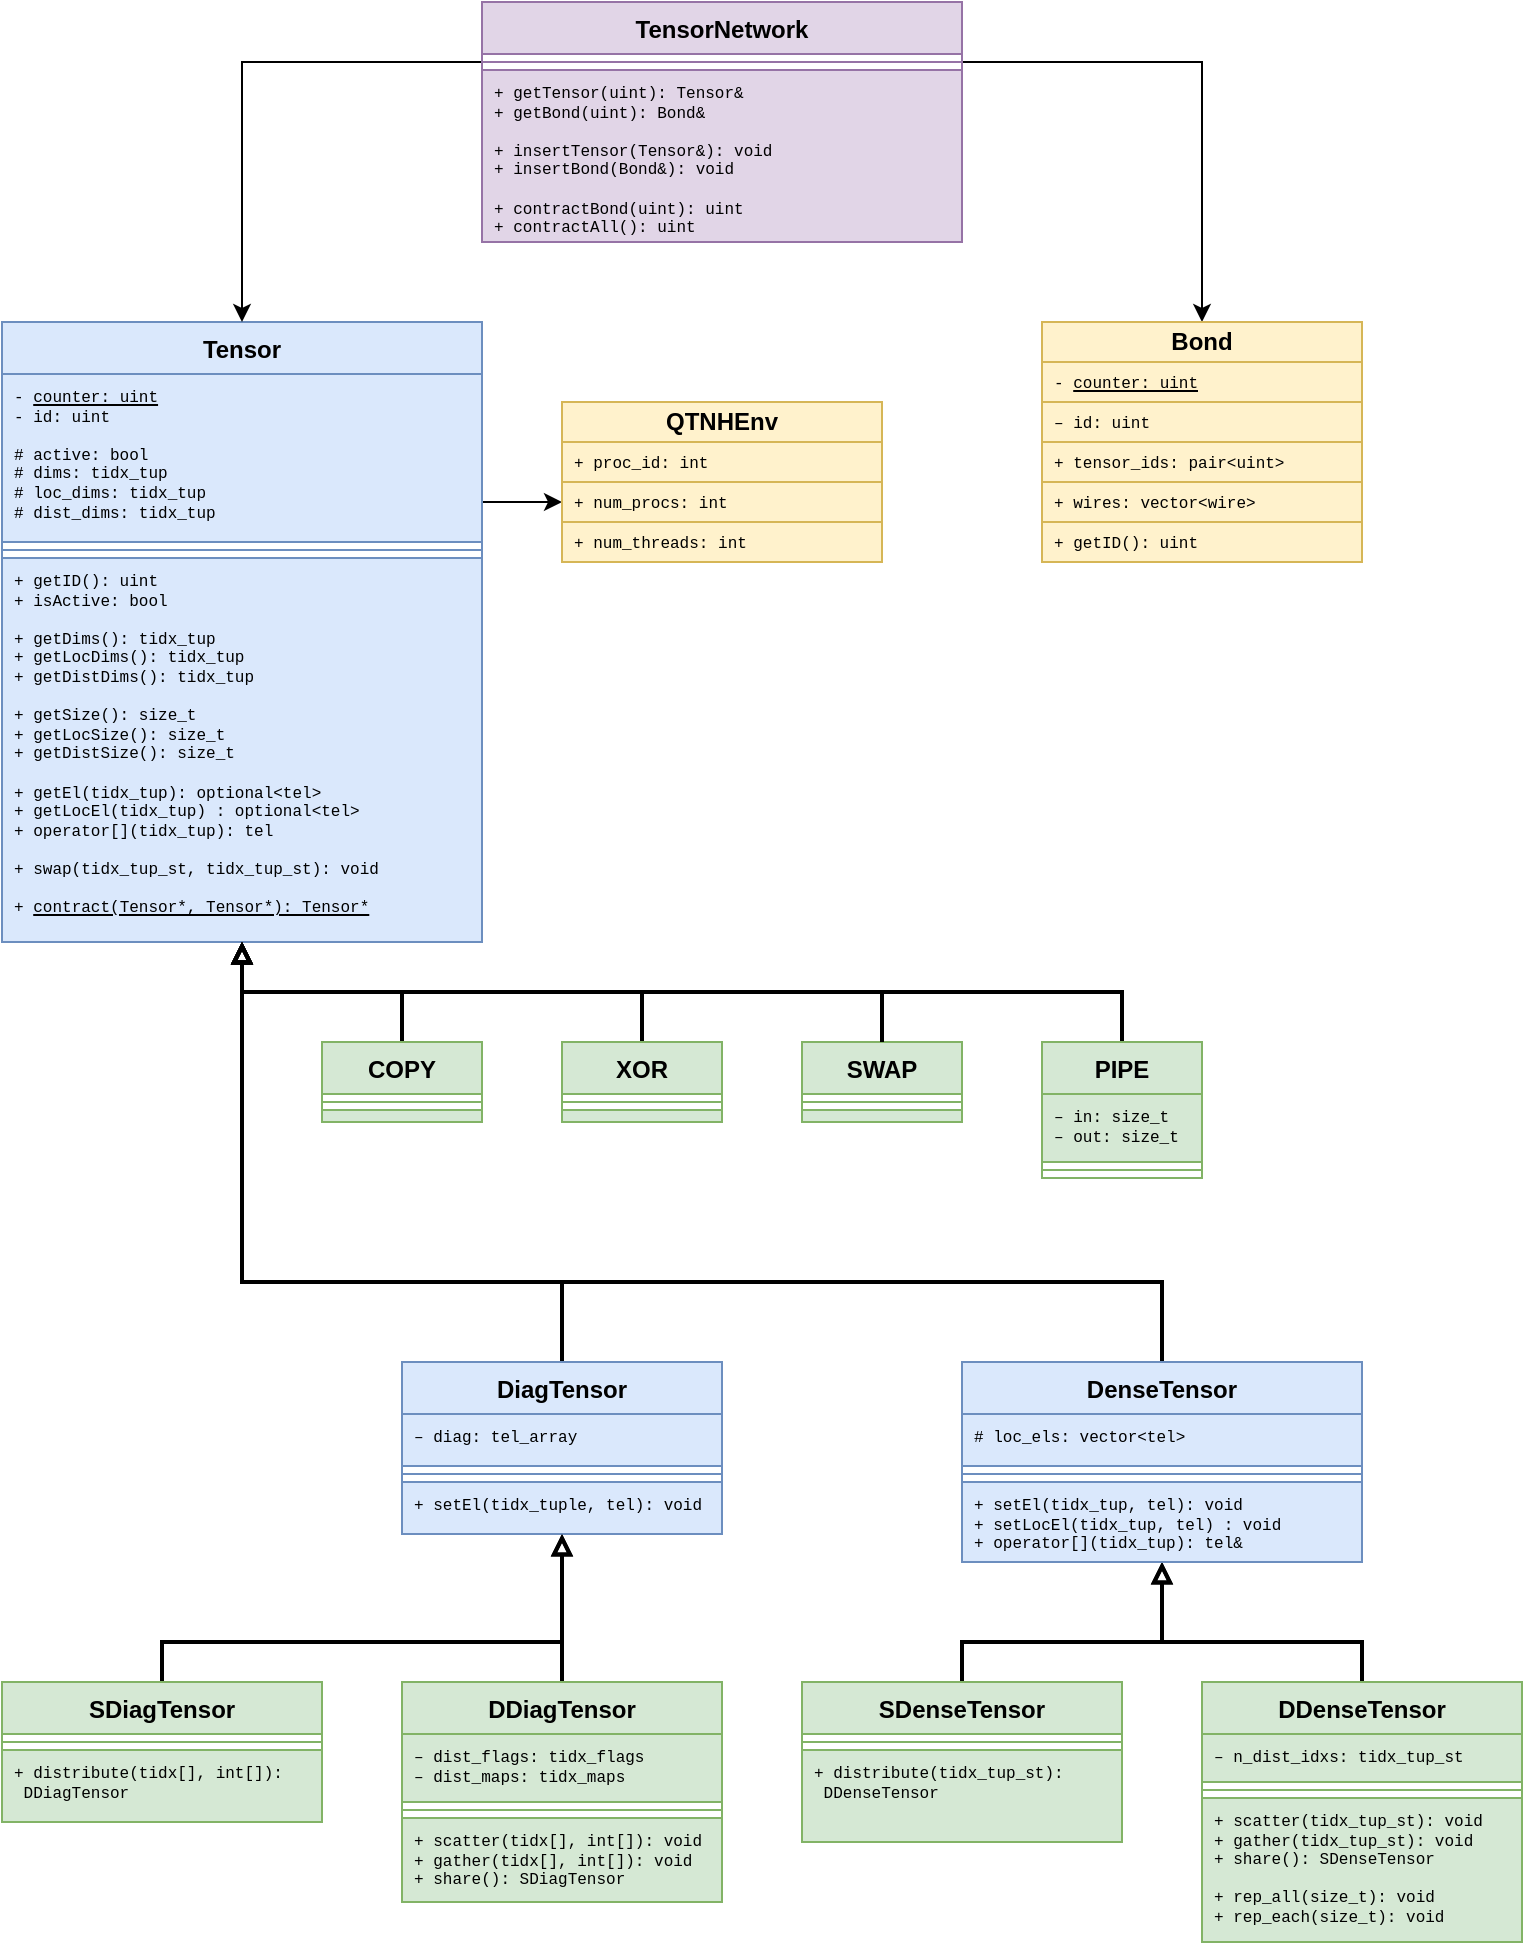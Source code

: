 <mxfile version="24.0.4" type="device" pages="5">
  <diagram name="uml" id="3gXFDoktGD8t8uiDJKZq">
    <mxGraphModel dx="1390" dy="843" grid="1" gridSize="10" guides="1" tooltips="1" connect="1" arrows="1" fold="1" page="1" pageScale="1" pageWidth="850" pageHeight="1100" math="0" shadow="0">
      <root>
        <mxCell id="0" />
        <mxCell id="1" parent="0" />
        <mxCell id="xGAHFNgJkLsb9G_96Iz1-66" style="edgeStyle=orthogonalEdgeStyle;rounded=0;orthogonalLoop=1;jettySize=auto;html=1;exitX=1;exitY=0.25;exitDx=0;exitDy=0;entryX=0;entryY=0.5;entryDx=0;entryDy=0;" parent="1" source="xGAHFNgJkLsb9G_96Iz1-1" target="xGAHFNgJkLsb9G_96Iz1-64" edge="1">
          <mxGeometry relative="1" as="geometry">
            <Array as="points">
              <mxPoint x="240" y="265" />
            </Array>
          </mxGeometry>
        </mxCell>
        <mxCell id="xGAHFNgJkLsb9G_96Iz1-1" value="Tensor" style="swimlane;fontStyle=1;align=center;verticalAlign=top;childLayout=stackLayout;horizontal=1;startSize=26;horizontalStack=0;resizeParent=1;resizeParentMax=0;resizeLast=0;collapsible=1;marginBottom=0;whiteSpace=wrap;html=1;fillColor=#dae8fc;strokeColor=#6c8ebf;fontFamily=Helvetica;fontSize=12;" parent="1" vertex="1">
          <mxGeometry x="40" y="200" width="240" height="310" as="geometry" />
        </mxCell>
        <mxCell id="xGAHFNgJkLsb9G_96Iz1-2" value="- &lt;u&gt;counter: uint&lt;/u&gt;&lt;br&gt;- id: uint&lt;br&gt;&lt;br style=&quot;font-size: 8px;&quot;&gt;# active: bool&lt;br style=&quot;font-size: 8px;&quot;&gt;# dims: tidx_tup&lt;br style=&quot;font-size: 8px;&quot;&gt;# loc_dims: tidx_tup&lt;br style=&quot;font-size: 8px;&quot;&gt;# dist_dims: tidx_tup" style="text;strokeColor=#6c8ebf;fillColor=#dae8fc;align=left;verticalAlign=top;spacingLeft=4;spacingRight=4;overflow=hidden;rotatable=0;points=[[0,0.5],[1,0.5]];portConstraint=eastwest;whiteSpace=wrap;html=1;fontFamily=Courier New;fontSize=8;" parent="xGAHFNgJkLsb9G_96Iz1-1" vertex="1">
          <mxGeometry y="26" width="240" height="84" as="geometry" />
        </mxCell>
        <mxCell id="xGAHFNgJkLsb9G_96Iz1-3" value="" style="line;strokeWidth=1;fillColor=#dae8fc;align=left;verticalAlign=middle;spacingTop=-1;spacingLeft=3;spacingRight=3;rotatable=0;labelPosition=right;points=[];portConstraint=eastwest;strokeColor=#6c8ebf;" parent="xGAHFNgJkLsb9G_96Iz1-1" vertex="1">
          <mxGeometry y="110" width="240" height="8" as="geometry" />
        </mxCell>
        <mxCell id="xGAHFNgJkLsb9G_96Iz1-4" value="+ getID(): uint&lt;br style=&quot;font-size: 8px;&quot;&gt;+ isActive: bool&lt;br style=&quot;font-size: 8px;&quot;&gt;&lt;br style=&quot;font-size: 8px;&quot;&gt;+ getDims(): tidx_tup&lt;br style=&quot;font-size: 8px;&quot;&gt;+ getLocDims(): tidx_tup&lt;br style=&quot;font-size: 8px;&quot;&gt;+ getDistDims(): tidx_tup&lt;br style=&quot;font-size: 8px;&quot;&gt;&lt;br style=&quot;font-size: 8px;&quot;&gt;+ getSize(): size_t&lt;br style=&quot;font-size: 8px;&quot;&gt;+ getLocSize(): size_t&lt;br style=&quot;font-size: 8px;&quot;&gt;+ getDistSize(): size_t&lt;br style=&quot;font-size: 8px;&quot;&gt;&lt;br style=&quot;font-size: 8px;&quot;&gt;+ getEl(tidx_tup): optional&amp;lt;tel&amp;gt;&lt;br style=&quot;font-size: 8px;&quot;&gt;+ getLocEl(tidx_tup) : optional&amp;lt;tel&amp;gt;&lt;br style=&quot;font-size: 8px;&quot;&gt;+ operator[](tidx_tup): tel&lt;br style=&quot;font-size: 8px;&quot;&gt;&lt;br style=&quot;font-size: 8px;&quot;&gt;+ swap(tidx_tup_st,&amp;nbsp;tidx_tup_st): void&lt;br&gt;&lt;br&gt;+ &lt;u&gt;contract(Tensor*, Tensor*): Tensor*&lt;/u&gt;" style="text;strokeColor=#6c8ebf;fillColor=#dae8fc;align=left;verticalAlign=top;spacingLeft=4;spacingRight=4;overflow=hidden;rotatable=0;points=[[0,0.5],[1,0.5]];portConstraint=eastwest;whiteSpace=wrap;html=1;fontFamily=Courier New;fontSize=8;" parent="xGAHFNgJkLsb9G_96Iz1-1" vertex="1">
          <mxGeometry y="118" width="240" height="192" as="geometry" />
        </mxCell>
        <mxCell id="xGAHFNgJkLsb9G_96Iz1-34" style="edgeStyle=orthogonalEdgeStyle;rounded=0;orthogonalLoop=1;jettySize=auto;html=1;exitX=0.5;exitY=0;exitDx=0;exitDy=0;entryX=0.5;entryY=1;entryDx=0;entryDy=0;strokeWidth=2;endArrow=block;endFill=0;" parent="1" source="xGAHFNgJkLsb9G_96Iz1-5" target="xGAHFNgJkLsb9G_96Iz1-91" edge="1">
          <mxGeometry relative="1" as="geometry">
            <mxPoint x="270" y="500" as="targetPoint" />
            <Array as="points">
              <mxPoint x="520" y="860" />
              <mxPoint x="620" y="860" />
            </Array>
          </mxGeometry>
        </mxCell>
        <mxCell id="xGAHFNgJkLsb9G_96Iz1-5" value="SDenseTensor" style="swimlane;fontStyle=1;align=center;verticalAlign=top;childLayout=stackLayout;horizontal=1;startSize=26;horizontalStack=0;resizeParent=1;resizeParentMax=0;resizeLast=0;collapsible=1;marginBottom=0;whiteSpace=wrap;html=1;fillColor=#d5e8d4;strokeColor=#82b366;" parent="1" vertex="1">
          <mxGeometry x="440" y="880" width="160" height="80" as="geometry" />
        </mxCell>
        <mxCell id="xGAHFNgJkLsb9G_96Iz1-7" value="" style="line;strokeWidth=1;fillColor=#d5e8d4;align=left;verticalAlign=middle;spacingTop=-1;spacingLeft=3;spacingRight=3;rotatable=0;labelPosition=right;points=[];portConstraint=eastwest;strokeColor=#82b366;" parent="xGAHFNgJkLsb9G_96Iz1-5" vertex="1">
          <mxGeometry y="26" width="160" height="8" as="geometry" />
        </mxCell>
        <mxCell id="xGAHFNgJkLsb9G_96Iz1-8" value="+ distribute(tidx_tup_st):&amp;nbsp; &amp;nbsp;DDenseTensor" style="text;strokeColor=#82b366;fillColor=#d5e8d4;align=left;verticalAlign=top;spacingLeft=4;spacingRight=4;overflow=hidden;rotatable=0;points=[[0,0.5],[1,0.5]];portConstraint=eastwest;whiteSpace=wrap;html=1;fontFamily=Courier New;fontSize=8;" parent="xGAHFNgJkLsb9G_96Iz1-5" vertex="1">
          <mxGeometry y="34" width="160" height="46" as="geometry" />
        </mxCell>
        <mxCell id="xGAHFNgJkLsb9G_96Iz1-36" style="edgeStyle=orthogonalEdgeStyle;rounded=0;orthogonalLoop=1;jettySize=auto;html=1;entryX=0.5;entryY=1;entryDx=0;entryDy=0;strokeWidth=2;endArrow=block;endFill=0;exitX=0.5;exitY=0;exitDx=0;exitDy=0;" parent="1" source="xGAHFNgJkLsb9G_96Iz1-91" target="xGAHFNgJkLsb9G_96Iz1-1" edge="1">
          <mxGeometry relative="1" as="geometry">
            <mxPoint x="160" y="420" as="sourcePoint" />
            <Array as="points">
              <mxPoint x="620" y="680" />
              <mxPoint x="160" y="680" />
            </Array>
          </mxGeometry>
        </mxCell>
        <mxCell id="xGAHFNgJkLsb9G_96Iz1-35" style="edgeStyle=orthogonalEdgeStyle;rounded=0;orthogonalLoop=1;jettySize=auto;html=1;exitX=0.5;exitY=0;exitDx=0;exitDy=0;entryX=0.5;entryY=1;entryDx=0;entryDy=0;strokeWidth=2;endArrow=block;endFill=0;" parent="1" source="xGAHFNgJkLsb9G_96Iz1-15" target="xGAHFNgJkLsb9G_96Iz1-91" edge="1">
          <mxGeometry relative="1" as="geometry">
            <mxPoint x="270" y="500" as="targetPoint" />
            <Array as="points">
              <mxPoint x="720" y="860" />
              <mxPoint x="620" y="860" />
            </Array>
          </mxGeometry>
        </mxCell>
        <mxCell id="xGAHFNgJkLsb9G_96Iz1-15" value="DDenseTensor" style="swimlane;fontStyle=1;align=center;verticalAlign=top;childLayout=stackLayout;horizontal=1;startSize=26;horizontalStack=0;resizeParent=1;resizeParentMax=0;resizeLast=0;collapsible=1;marginBottom=0;whiteSpace=wrap;html=1;fillColor=#d5e8d4;strokeColor=#82b366;" parent="1" vertex="1">
          <mxGeometry x="640" y="880" width="160" height="130" as="geometry" />
        </mxCell>
        <mxCell id="xGAHFNgJkLsb9G_96Iz1-16" value="–&amp;nbsp;n_dist_idxs&lt;span style=&quot;background-color: initial;&quot;&gt;: tidx_tup_st&lt;/span&gt;" style="text;strokeColor=#82b366;fillColor=#d5e8d4;align=left;verticalAlign=top;spacingLeft=4;spacingRight=4;overflow=hidden;rotatable=0;points=[[0,0.5],[1,0.5]];portConstraint=eastwest;whiteSpace=wrap;html=1;fontSize=8;fontFamily=Courier New;" parent="xGAHFNgJkLsb9G_96Iz1-15" vertex="1">
          <mxGeometry y="26" width="160" height="24" as="geometry" />
        </mxCell>
        <mxCell id="xGAHFNgJkLsb9G_96Iz1-17" value="" style="line;strokeWidth=1;fillColor=#d5e8d4;align=left;verticalAlign=middle;spacingTop=-1;spacingLeft=3;spacingRight=3;rotatable=0;labelPosition=right;points=[];portConstraint=eastwest;strokeColor=#82b366;" parent="xGAHFNgJkLsb9G_96Iz1-15" vertex="1">
          <mxGeometry y="50" width="160" height="8" as="geometry" />
        </mxCell>
        <mxCell id="xGAHFNgJkLsb9G_96Iz1-18" value="+ scatter(tidx_tup_st): void&lt;br style=&quot;border-color: var(--border-color); font-size: 8px;&quot;&gt;+ gather(tidx_tup_st): void&lt;br style=&quot;border-color: var(--border-color); font-size: 8px;&quot;&gt;+ share(): SDenseTensor&lt;br&gt;&lt;br&gt;+ rep_all(size_t): void&lt;br&gt;+ rep_each(size_t): void" style="text;strokeColor=#82b366;fillColor=#d5e8d4;align=left;verticalAlign=top;spacingLeft=4;spacingRight=4;overflow=hidden;rotatable=0;points=[[0,0.5],[1,0.5]];portConstraint=eastwest;whiteSpace=wrap;html=1;fontSize=8;fontFamily=Courier New;" parent="xGAHFNgJkLsb9G_96Iz1-15" vertex="1">
          <mxGeometry y="58" width="160" height="72" as="geometry" />
        </mxCell>
        <mxCell id="xGAHFNgJkLsb9G_96Iz1-38" style="edgeStyle=orthogonalEdgeStyle;rounded=0;orthogonalLoop=1;jettySize=auto;html=1;exitX=0.5;exitY=0;exitDx=0;exitDy=0;strokeWidth=2;endArrow=block;endFill=0;entryX=0.5;entryY=1;entryDx=0;entryDy=0;" parent="1" source="xGAHFNgJkLsb9G_96Iz1-19" target="xGAHFNgJkLsb9G_96Iz1-1" edge="1">
          <mxGeometry relative="1" as="geometry">
            <mxPoint x="240" y="360" as="targetPoint" />
          </mxGeometry>
        </mxCell>
        <mxCell id="xGAHFNgJkLsb9G_96Iz1-19" value="COPY" style="swimlane;fontStyle=1;align=center;verticalAlign=top;childLayout=stackLayout;horizontal=1;startSize=26;horizontalStack=0;resizeParent=1;resizeParentMax=0;resizeLast=0;collapsible=1;marginBottom=0;whiteSpace=wrap;html=1;fillColor=#d5e8d4;strokeColor=#82b366;" parent="1" vertex="1">
          <mxGeometry x="200" y="560" width="80" height="40" as="geometry" />
        </mxCell>
        <mxCell id="xGAHFNgJkLsb9G_96Iz1-20" value="" style="line;strokeWidth=1;fillColor=#d5e8d4;align=left;verticalAlign=middle;spacingTop=-1;spacingLeft=3;spacingRight=3;rotatable=0;labelPosition=right;points=[];portConstraint=eastwest;strokeColor=#82b366;" parent="xGAHFNgJkLsb9G_96Iz1-19" vertex="1">
          <mxGeometry y="26" width="80" height="8" as="geometry" />
        </mxCell>
        <mxCell id="xGAHFNgJkLsb9G_96Iz1-21" value="" style="text;strokeColor=#82b366;fillColor=#d5e8d4;align=left;verticalAlign=top;spacingLeft=4;spacingRight=4;overflow=hidden;rotatable=0;points=[[0,0.5],[1,0.5]];portConstraint=eastwest;whiteSpace=wrap;html=1;" parent="xGAHFNgJkLsb9G_96Iz1-19" vertex="1">
          <mxGeometry y="34" width="80" height="6" as="geometry" />
        </mxCell>
        <mxCell id="xGAHFNgJkLsb9G_96Iz1-39" style="edgeStyle=orthogonalEdgeStyle;rounded=0;orthogonalLoop=1;jettySize=auto;html=1;exitX=0.5;exitY=0;exitDx=0;exitDy=0;strokeWidth=2;endArrow=block;endFill=0;entryX=0.5;entryY=1;entryDx=0;entryDy=0;" parent="1" source="xGAHFNgJkLsb9G_96Iz1-22" target="xGAHFNgJkLsb9G_96Iz1-1" edge="1">
          <mxGeometry relative="1" as="geometry">
            <mxPoint x="240" y="360" as="targetPoint" />
          </mxGeometry>
        </mxCell>
        <mxCell id="xGAHFNgJkLsb9G_96Iz1-22" value="XOR" style="swimlane;fontStyle=1;align=center;verticalAlign=top;childLayout=stackLayout;horizontal=1;startSize=26;horizontalStack=0;resizeParent=1;resizeParentMax=0;resizeLast=0;collapsible=1;marginBottom=0;whiteSpace=wrap;html=1;fillColor=#d5e8d4;strokeColor=#82b366;" parent="1" vertex="1">
          <mxGeometry x="320" y="560" width="80" height="40" as="geometry" />
        </mxCell>
        <mxCell id="xGAHFNgJkLsb9G_96Iz1-23" value="" style="line;strokeWidth=1;fillColor=#d5e8d4;align=left;verticalAlign=middle;spacingTop=-1;spacingLeft=3;spacingRight=3;rotatable=0;labelPosition=right;points=[];portConstraint=eastwest;strokeColor=#82b366;" parent="xGAHFNgJkLsb9G_96Iz1-22" vertex="1">
          <mxGeometry y="26" width="80" height="8" as="geometry" />
        </mxCell>
        <mxCell id="xGAHFNgJkLsb9G_96Iz1-24" value="" style="text;strokeColor=#82b366;fillColor=#d5e8d4;align=left;verticalAlign=top;spacingLeft=4;spacingRight=4;overflow=hidden;rotatable=0;points=[[0,0.5],[1,0.5]];portConstraint=eastwest;whiteSpace=wrap;html=1;" parent="xGAHFNgJkLsb9G_96Iz1-22" vertex="1">
          <mxGeometry y="34" width="80" height="6" as="geometry" />
        </mxCell>
        <mxCell id="xGAHFNgJkLsb9G_96Iz1-40" style="edgeStyle=orthogonalEdgeStyle;rounded=0;orthogonalLoop=1;jettySize=auto;html=1;exitX=0.5;exitY=0;exitDx=0;exitDy=0;entryX=0.5;entryY=1;entryDx=0;entryDy=0;strokeWidth=2;endArrow=block;endFill=0;" parent="1" source="xGAHFNgJkLsb9G_96Iz1-25" target="xGAHFNgJkLsb9G_96Iz1-95" edge="1">
          <mxGeometry relative="1" as="geometry">
            <Array as="points">
              <mxPoint x="120" y="860" />
              <mxPoint x="320" y="860" />
            </Array>
          </mxGeometry>
        </mxCell>
        <mxCell id="xGAHFNgJkLsb9G_96Iz1-25" value="SDiagTensor" style="swimlane;fontStyle=1;align=center;verticalAlign=top;childLayout=stackLayout;horizontal=1;startSize=26;horizontalStack=0;resizeParent=1;resizeParentMax=0;resizeLast=0;collapsible=1;marginBottom=0;whiteSpace=wrap;html=1;fillColor=#d5e8d4;strokeColor=#82b366;" parent="1" vertex="1">
          <mxGeometry x="40" y="880" width="160" height="70" as="geometry" />
        </mxCell>
        <mxCell id="xGAHFNgJkLsb9G_96Iz1-26" value="" style="line;strokeWidth=1;fillColor=#d5e8d4;align=left;verticalAlign=middle;spacingTop=-1;spacingLeft=3;spacingRight=3;rotatable=0;labelPosition=right;points=[];portConstraint=eastwest;strokeColor=#82b366;" parent="xGAHFNgJkLsb9G_96Iz1-25" vertex="1">
          <mxGeometry y="26" width="160" height="8" as="geometry" />
        </mxCell>
        <mxCell id="xGAHFNgJkLsb9G_96Iz1-27" value="+ distribute(tidx[], int[]):&amp;nbsp; &amp;nbsp;DDiagTensor" style="text;strokeColor=#82b366;fillColor=#d5e8d4;align=left;verticalAlign=top;spacingLeft=4;spacingRight=4;overflow=hidden;rotatable=0;points=[[0,0.5],[1,0.5]];portConstraint=eastwest;whiteSpace=wrap;html=1;fontFamily=Courier New;fontSize=8;" parent="xGAHFNgJkLsb9G_96Iz1-25" vertex="1">
          <mxGeometry y="34" width="160" height="36" as="geometry" />
        </mxCell>
        <mxCell id="xGAHFNgJkLsb9G_96Iz1-59" style="edgeStyle=orthogonalEdgeStyle;rounded=0;orthogonalLoop=1;jettySize=auto;html=1;exitX=0;exitY=0.25;exitDx=0;exitDy=0;entryX=0.5;entryY=0;entryDx=0;entryDy=0;" parent="1" source="xGAHFNgJkLsb9G_96Iz1-48" target="xGAHFNgJkLsb9G_96Iz1-1" edge="1">
          <mxGeometry relative="1" as="geometry">
            <mxPoint x="150" y="80" as="targetPoint" />
          </mxGeometry>
        </mxCell>
        <mxCell id="xGAHFNgJkLsb9G_96Iz1-60" style="edgeStyle=orthogonalEdgeStyle;rounded=0;orthogonalLoop=1;jettySize=auto;html=1;exitX=1;exitY=0.25;exitDx=0;exitDy=0;entryX=0.5;entryY=0;entryDx=0;entryDy=0;" parent="1" source="xGAHFNgJkLsb9G_96Iz1-48" target="xGAHFNgJkLsb9G_96Iz1-52" edge="1">
          <mxGeometry relative="1" as="geometry" />
        </mxCell>
        <mxCell id="xGAHFNgJkLsb9G_96Iz1-48" value="TensorNetwork" style="swimlane;fontStyle=1;align=center;verticalAlign=top;childLayout=stackLayout;horizontal=1;startSize=26;horizontalStack=0;resizeParent=1;resizeParentMax=0;resizeLast=0;collapsible=1;marginBottom=0;whiteSpace=wrap;html=1;fillColor=#e1d5e7;strokeColor=#9673a6;" parent="1" vertex="1">
          <mxGeometry x="280" y="40" width="240" height="120" as="geometry" />
        </mxCell>
        <mxCell id="xGAHFNgJkLsb9G_96Iz1-50" value="" style="line;strokeWidth=1;fillColor=#e1d5e7;align=left;verticalAlign=middle;spacingTop=-1;spacingLeft=3;spacingRight=3;rotatable=0;labelPosition=right;points=[];portConstraint=eastwest;strokeColor=#9673a6;" parent="xGAHFNgJkLsb9G_96Iz1-48" vertex="1">
          <mxGeometry y="26" width="240" height="8" as="geometry" />
        </mxCell>
        <mxCell id="xGAHFNgJkLsb9G_96Iz1-51" value="+ getTensor(uint): Tensor&amp;amp;&lt;br&gt;+ getBond(uint): Bond&amp;amp;&lt;br&gt;&lt;br&gt;+ insertTensor(Tensor&amp;amp;): void&lt;br&gt;+ insertBond(Bond&amp;amp;): void&lt;br&gt;&lt;br style=&quot;font-size: 8px;&quot;&gt;+ contractBond(uint): uint&lt;br style=&quot;font-size: 8px;&quot;&gt;+ contractAll(): uint" style="text;strokeColor=#9673a6;fillColor=#e1d5e7;align=left;verticalAlign=top;spacingLeft=4;spacingRight=4;overflow=hidden;rotatable=0;points=[[0,0.5],[1,0.5]];portConstraint=eastwest;whiteSpace=wrap;html=1;fontFamily=Courier New;fontSize=8;" parent="xGAHFNgJkLsb9G_96Iz1-48" vertex="1">
          <mxGeometry y="34" width="240" height="86" as="geometry" />
        </mxCell>
        <mxCell id="xGAHFNgJkLsb9G_96Iz1-78" value="SWAP" style="swimlane;fontStyle=1;align=center;verticalAlign=top;childLayout=stackLayout;horizontal=1;startSize=26;horizontalStack=0;resizeParent=1;resizeParentMax=0;resizeLast=0;collapsible=1;marginBottom=0;whiteSpace=wrap;html=1;fillColor=#d5e8d4;strokeColor=#82b366;" parent="1" vertex="1">
          <mxGeometry x="440" y="560" width="80" height="40" as="geometry" />
        </mxCell>
        <mxCell id="xGAHFNgJkLsb9G_96Iz1-79" value="" style="line;strokeWidth=1;fillColor=#d5e8d4;align=left;verticalAlign=middle;spacingTop=-1;spacingLeft=3;spacingRight=3;rotatable=0;labelPosition=right;points=[];portConstraint=eastwest;strokeColor=#82b366;" parent="xGAHFNgJkLsb9G_96Iz1-78" vertex="1">
          <mxGeometry y="26" width="80" height="8" as="geometry" />
        </mxCell>
        <mxCell id="xGAHFNgJkLsb9G_96Iz1-80" value="" style="text;strokeColor=#82b366;fillColor=#d5e8d4;align=left;verticalAlign=top;spacingLeft=4;spacingRight=4;overflow=hidden;rotatable=0;points=[[0,0.5],[1,0.5]];portConstraint=eastwest;whiteSpace=wrap;html=1;" parent="xGAHFNgJkLsb9G_96Iz1-78" vertex="1">
          <mxGeometry y="34" width="80" height="6" as="geometry" />
        </mxCell>
        <mxCell id="xGAHFNgJkLsb9G_96Iz1-82" style="edgeStyle=orthogonalEdgeStyle;rounded=0;orthogonalLoop=1;jettySize=auto;html=1;exitX=0.5;exitY=0;exitDx=0;exitDy=0;strokeWidth=2;endArrow=block;endFill=0;entryX=0.5;entryY=1;entryDx=0;entryDy=0;" parent="1" source="xGAHFNgJkLsb9G_96Iz1-78" target="xGAHFNgJkLsb9G_96Iz1-1" edge="1">
          <mxGeometry relative="1" as="geometry">
            <mxPoint x="280" y="360" as="targetPoint" />
          </mxGeometry>
        </mxCell>
        <mxCell id="xGAHFNgJkLsb9G_96Iz1-86" style="edgeStyle=orthogonalEdgeStyle;rounded=0;orthogonalLoop=1;jettySize=auto;html=1;exitX=0.5;exitY=0;exitDx=0;exitDy=0;strokeWidth=2;endArrow=block;endFill=0;entryX=0.5;entryY=1;entryDx=0;entryDy=0;" parent="1" source="xGAHFNgJkLsb9G_96Iz1-87" target="xGAHFNgJkLsb9G_96Iz1-1" edge="1">
          <mxGeometry relative="1" as="geometry">
            <mxPoint x="680" y="440" as="sourcePoint" />
            <mxPoint x="280" y="360" as="targetPoint" />
          </mxGeometry>
        </mxCell>
        <mxCell id="xGAHFNgJkLsb9G_96Iz1-87" value="PIPE" style="swimlane;fontStyle=1;align=center;verticalAlign=top;childLayout=stackLayout;horizontal=1;startSize=26;horizontalStack=0;resizeParent=1;resizeParentMax=0;resizeLast=0;collapsible=1;marginBottom=0;whiteSpace=wrap;html=1;fillColor=#d5e8d4;strokeColor=#82b366;" parent="1" vertex="1">
          <mxGeometry x="560" y="560" width="80" height="68" as="geometry" />
        </mxCell>
        <mxCell id="xGAHFNgJkLsb9G_96Iz1-88" value="– in: size_t&lt;br style=&quot;font-size: 8px;&quot;&gt;– out: size_t" style="text;strokeColor=#82b366;fillColor=#d5e8d4;align=left;verticalAlign=top;spacingLeft=4;spacingRight=4;overflow=hidden;rotatable=0;points=[[0,0.5],[1,0.5]];portConstraint=eastwest;whiteSpace=wrap;html=1;fontFamily=Courier New;fontSize=8;" parent="xGAHFNgJkLsb9G_96Iz1-87" vertex="1">
          <mxGeometry y="26" width="80" height="34" as="geometry" />
        </mxCell>
        <mxCell id="xGAHFNgJkLsb9G_96Iz1-89" value="" style="line;strokeWidth=1;fillColor=#d5e8d4;align=left;verticalAlign=middle;spacingTop=-1;spacingLeft=3;spacingRight=3;rotatable=0;labelPosition=right;points=[];portConstraint=eastwest;strokeColor=#82b366;" parent="xGAHFNgJkLsb9G_96Iz1-87" vertex="1">
          <mxGeometry y="60" width="80" height="8" as="geometry" />
        </mxCell>
        <mxCell id="xGAHFNgJkLsb9G_96Iz1-91" value="DenseTensor" style="swimlane;fontStyle=1;align=center;verticalAlign=top;childLayout=stackLayout;horizontal=1;startSize=26;horizontalStack=0;resizeParent=1;resizeParentMax=0;resizeLast=0;collapsible=1;marginBottom=0;whiteSpace=wrap;html=1;fillColor=#dae8fc;strokeColor=#6c8ebf;fontSize=12;" parent="1" vertex="1">
          <mxGeometry x="520" y="720" width="200" height="100" as="geometry" />
        </mxCell>
        <mxCell id="xGAHFNgJkLsb9G_96Iz1-92" value="# loc_els: vector&amp;lt;tel&amp;gt;" style="text;strokeColor=#6c8ebf;fillColor=#dae8fc;align=left;verticalAlign=top;spacingLeft=4;spacingRight=4;overflow=hidden;rotatable=0;points=[[0,0.5],[1,0.5]];portConstraint=eastwest;whiteSpace=wrap;html=1;fontSize=8;fontFamily=Courier New;" parent="xGAHFNgJkLsb9G_96Iz1-91" vertex="1">
          <mxGeometry y="26" width="200" height="26" as="geometry" />
        </mxCell>
        <mxCell id="xGAHFNgJkLsb9G_96Iz1-93" value="" style="line;strokeWidth=1;fillColor=#dae8fc;align=left;verticalAlign=middle;spacingTop=-1;spacingLeft=3;spacingRight=3;rotatable=0;labelPosition=right;points=[];portConstraint=eastwest;strokeColor=#6c8ebf;" parent="xGAHFNgJkLsb9G_96Iz1-91" vertex="1">
          <mxGeometry y="52" width="200" height="8" as="geometry" />
        </mxCell>
        <mxCell id="xGAHFNgJkLsb9G_96Iz1-94" value="+ setEl(tidx_tup, tel): void&lt;br&gt;+ setLocEl(tidx_tup, tel) : void&lt;br&gt;+ operator[](tidx_tup): tel&amp;amp;" style="text;strokeColor=#6c8ebf;fillColor=#dae8fc;align=left;verticalAlign=top;spacingLeft=4;spacingRight=4;overflow=hidden;rotatable=0;points=[[0,0.5],[1,0.5]];portConstraint=eastwest;whiteSpace=wrap;html=1;fontSize=8;fontFamily=Courier New;" parent="xGAHFNgJkLsb9G_96Iz1-91" vertex="1">
          <mxGeometry y="60" width="200" height="40" as="geometry" />
        </mxCell>
        <mxCell id="xGAHFNgJkLsb9G_96Iz1-104" style="edgeStyle=orthogonalEdgeStyle;rounded=0;orthogonalLoop=1;jettySize=auto;html=1;exitX=0.5;exitY=0;exitDx=0;exitDy=0;entryX=0.5;entryY=1;entryDx=0;entryDy=0;strokeWidth=2;endArrow=block;endFill=0;" parent="1" source="xGAHFNgJkLsb9G_96Iz1-95" target="xGAHFNgJkLsb9G_96Iz1-1" edge="1">
          <mxGeometry relative="1" as="geometry">
            <Array as="points">
              <mxPoint x="320" y="720" />
              <mxPoint x="320" y="680" />
              <mxPoint x="160" y="680" />
            </Array>
          </mxGeometry>
        </mxCell>
        <mxCell id="xGAHFNgJkLsb9G_96Iz1-95" value="DiagTensor" style="swimlane;fontStyle=1;align=center;verticalAlign=top;childLayout=stackLayout;horizontal=1;startSize=26;horizontalStack=0;resizeParent=1;resizeParentMax=0;resizeLast=0;collapsible=1;marginBottom=0;whiteSpace=wrap;html=1;fillColor=#dae8fc;strokeColor=#6c8ebf;" parent="1" vertex="1">
          <mxGeometry x="240" y="720" width="160" height="86" as="geometry" />
        </mxCell>
        <mxCell id="xGAHFNgJkLsb9G_96Iz1-96" value="– diag: tel_array" style="text;strokeColor=#6c8ebf;fillColor=#dae8fc;align=left;verticalAlign=top;spacingLeft=4;spacingRight=4;overflow=hidden;rotatable=0;points=[[0,0.5],[1,0.5]];portConstraint=eastwest;whiteSpace=wrap;html=1;fontFamily=Courier New;fontSize=8;" parent="xGAHFNgJkLsb9G_96Iz1-95" vertex="1">
          <mxGeometry y="26" width="160" height="26" as="geometry" />
        </mxCell>
        <mxCell id="xGAHFNgJkLsb9G_96Iz1-97" value="" style="line;strokeWidth=1;fillColor=#dae8fc;align=left;verticalAlign=middle;spacingTop=-1;spacingLeft=3;spacingRight=3;rotatable=0;labelPosition=right;points=[];portConstraint=eastwest;strokeColor=#6c8ebf;" parent="xGAHFNgJkLsb9G_96Iz1-95" vertex="1">
          <mxGeometry y="52" width="160" height="8" as="geometry" />
        </mxCell>
        <mxCell id="xGAHFNgJkLsb9G_96Iz1-98" value="+ setEl(tidx_tuple, tel): void" style="text;strokeColor=#6c8ebf;fillColor=#dae8fc;align=left;verticalAlign=top;spacingLeft=4;spacingRight=4;overflow=hidden;rotatable=0;points=[[0,0.5],[1,0.5]];portConstraint=eastwest;whiteSpace=wrap;html=1;fontFamily=Courier New;fontSize=8;" parent="xGAHFNgJkLsb9G_96Iz1-95" vertex="1">
          <mxGeometry y="60" width="160" height="26" as="geometry" />
        </mxCell>
        <mxCell id="xGAHFNgJkLsb9G_96Iz1-103" style="edgeStyle=orthogonalEdgeStyle;rounded=0;orthogonalLoop=1;jettySize=auto;html=1;exitX=0.5;exitY=0;exitDx=0;exitDy=0;entryX=0.5;entryY=1;entryDx=0;entryDy=0;strokeWidth=2;endArrow=block;endFill=0;" parent="1" source="xGAHFNgJkLsb9G_96Iz1-99" target="xGAHFNgJkLsb9G_96Iz1-95" edge="1">
          <mxGeometry relative="1" as="geometry" />
        </mxCell>
        <mxCell id="xGAHFNgJkLsb9G_96Iz1-99" value="DDiagTensor" style="swimlane;fontStyle=1;align=center;verticalAlign=top;childLayout=stackLayout;horizontal=1;startSize=26;horizontalStack=0;resizeParent=1;resizeParentMax=0;resizeLast=0;collapsible=1;marginBottom=0;whiteSpace=wrap;html=1;fillColor=#d5e8d4;strokeColor=#82b366;" parent="1" vertex="1">
          <mxGeometry x="240" y="880" width="160" height="110" as="geometry" />
        </mxCell>
        <mxCell id="xGAHFNgJkLsb9G_96Iz1-100" value="– dist_flags: tidx_flags&lt;br style=&quot;font-size: 8px;&quot;&gt;– dist_maps: tidx_maps" style="text;strokeColor=#82b366;fillColor=#d5e8d4;align=left;verticalAlign=top;spacingLeft=4;spacingRight=4;overflow=hidden;rotatable=0;points=[[0,0.5],[1,0.5]];portConstraint=eastwest;whiteSpace=wrap;html=1;fontFamily=Courier New;fontSize=8;" parent="xGAHFNgJkLsb9G_96Iz1-99" vertex="1">
          <mxGeometry y="26" width="160" height="34" as="geometry" />
        </mxCell>
        <mxCell id="xGAHFNgJkLsb9G_96Iz1-101" value="" style="line;strokeWidth=1;fillColor=#d5e8d4;align=left;verticalAlign=middle;spacingTop=-1;spacingLeft=3;spacingRight=3;rotatable=0;labelPosition=right;points=[];portConstraint=eastwest;strokeColor=#82b366;" parent="xGAHFNgJkLsb9G_96Iz1-99" vertex="1">
          <mxGeometry y="60" width="160" height="8" as="geometry" />
        </mxCell>
        <mxCell id="xGAHFNgJkLsb9G_96Iz1-102" value="+ scatter(tidx[], int[]): void&lt;br style=&quot;border-color: var(--border-color); font-size: 8px;&quot;&gt;+ gather(tidx[], int[]): void&lt;br style=&quot;border-color: var(--border-color); font-size: 8px;&quot;&gt;+ share(): SDiagTensor" style="text;strokeColor=#82b366;fillColor=#d5e8d4;align=left;verticalAlign=top;spacingLeft=4;spacingRight=4;overflow=hidden;rotatable=0;points=[[0,0.5],[1,0.5]];portConstraint=eastwest;whiteSpace=wrap;html=1;fontFamily=Courier New;fontSize=8;" parent="xGAHFNgJkLsb9G_96Iz1-99" vertex="1">
          <mxGeometry y="68" width="160" height="42" as="geometry" />
        </mxCell>
        <mxCell id="Q3iy4mxK7Jyg1cglJOkS-8" value="" style="group" parent="1" vertex="1" connectable="0">
          <mxGeometry x="560" y="200" width="160" height="120" as="geometry" />
        </mxCell>
        <mxCell id="xGAHFNgJkLsb9G_96Iz1-52" value="Bond" style="swimlane;fontStyle=1;childLayout=stackLayout;horizontal=1;startSize=20;fillColor=#fff2cc;horizontalStack=0;resizeParent=1;resizeParentMax=0;resizeLast=0;collapsible=1;marginBottom=0;whiteSpace=wrap;html=1;strokeColor=#d6b656;container=0;" parent="Q3iy4mxK7Jyg1cglJOkS-8" vertex="1">
          <mxGeometry width="160" height="120" as="geometry" />
        </mxCell>
        <mxCell id="Q3iy4mxK7Jyg1cglJOkS-1" value="+ wires: vector&amp;lt;wire&amp;gt;" style="text;strokeColor=#d6b656;fillColor=#fff2cc;align=left;verticalAlign=middle;spacingLeft=4;spacingRight=4;overflow=hidden;rotatable=0;points=[[0,0.5],[1,0.5]];portConstraint=eastwest;whiteSpace=wrap;html=1;fontSize=8;fontFamily=Courier New;" parent="Q3iy4mxK7Jyg1cglJOkS-8" vertex="1">
          <mxGeometry y="80" width="160" height="20" as="geometry" />
        </mxCell>
        <mxCell id="xGAHFNgJkLsb9G_96Iz1-53" value="-&amp;nbsp;&lt;u style=&quot;border-color: var(--border-color);&quot;&gt;counter: uint&lt;/u&gt;" style="text;strokeColor=#d6b656;fillColor=#fff2cc;align=left;verticalAlign=middle;spacingLeft=4;spacingRight=4;overflow=hidden;rotatable=0;points=[[0,0.5],[1,0.5]];portConstraint=eastwest;whiteSpace=wrap;html=1;fontSize=8;fontFamily=Courier New;" parent="Q3iy4mxK7Jyg1cglJOkS-8" vertex="1">
          <mxGeometry y="20" width="160" height="20" as="geometry" />
        </mxCell>
        <mxCell id="xGAHFNgJkLsb9G_96Iz1-54" value="– id: uint" style="text;strokeColor=#d6b656;fillColor=#fff2cc;align=left;verticalAlign=middle;spacingLeft=4;spacingRight=4;overflow=hidden;rotatable=0;points=[[0,0.5],[1,0.5]];portConstraint=eastwest;whiteSpace=wrap;html=1;fontSize=8;fontFamily=Courier New;" parent="Q3iy4mxK7Jyg1cglJOkS-8" vertex="1">
          <mxGeometry y="40" width="160" height="20" as="geometry" />
        </mxCell>
        <mxCell id="xGAHFNgJkLsb9G_96Iz1-55" value="+ tensor_ids: pair&amp;lt;uint&amp;gt;" style="text;strokeColor=#d6b656;fillColor=#fff2cc;align=left;verticalAlign=middle;spacingLeft=4;spacingRight=4;overflow=hidden;rotatable=0;points=[[0,0.5],[1,0.5]];portConstraint=eastwest;whiteSpace=wrap;html=1;fontSize=8;fontFamily=Courier New;" parent="Q3iy4mxK7Jyg1cglJOkS-8" vertex="1">
          <mxGeometry y="60" width="160" height="20" as="geometry" />
        </mxCell>
        <mxCell id="Q3iy4mxK7Jyg1cglJOkS-7" value="+ getID(): uint" style="text;strokeColor=#d6b656;fillColor=#fff2cc;align=left;verticalAlign=middle;spacingLeft=4;spacingRight=4;overflow=hidden;rotatable=0;points=[[0,0.5],[1,0.5]];portConstraint=eastwest;whiteSpace=wrap;html=1;fontSize=8;fontFamily=Courier New;" parent="Q3iy4mxK7Jyg1cglJOkS-8" vertex="1">
          <mxGeometry y="100" width="160" height="20" as="geometry" />
        </mxCell>
        <mxCell id="Q3iy4mxK7Jyg1cglJOkS-9" value="" style="group" parent="1" vertex="1" connectable="0">
          <mxGeometry x="320" y="240" width="160" height="80" as="geometry" />
        </mxCell>
        <mxCell id="xGAHFNgJkLsb9G_96Iz1-62" value="QTNHEnv" style="swimlane;fontStyle=1;childLayout=stackLayout;horizontal=1;startSize=20;fillColor=#fff2cc;horizontalStack=0;resizeParent=1;resizeParentMax=0;resizeLast=0;collapsible=1;marginBottom=0;whiteSpace=wrap;html=1;strokeColor=#d6b656;container=0;" parent="Q3iy4mxK7Jyg1cglJOkS-9" vertex="1">
          <mxGeometry width="160" height="80" as="geometry" />
        </mxCell>
        <mxCell id="xGAHFNgJkLsb9G_96Iz1-63" value="+ proc_id: int" style="text;strokeColor=#d6b656;fillColor=#fff2cc;align=left;verticalAlign=middle;spacingLeft=4;spacingRight=4;overflow=hidden;rotatable=0;points=[[0,0.5],[1,0.5]];portConstraint=eastwest;whiteSpace=wrap;html=1;fontFamily=Courier New;fontSize=8;" parent="Q3iy4mxK7Jyg1cglJOkS-9" vertex="1">
          <mxGeometry y="20" width="160" height="20" as="geometry" />
        </mxCell>
        <mxCell id="xGAHFNgJkLsb9G_96Iz1-64" value="+ num_procs: int" style="text;strokeColor=#d6b656;fillColor=#fff2cc;align=left;verticalAlign=middle;spacingLeft=4;spacingRight=4;overflow=hidden;rotatable=0;points=[[0,0.5],[1,0.5]];portConstraint=eastwest;whiteSpace=wrap;html=1;fontFamily=Courier New;fontSize=8;" parent="Q3iy4mxK7Jyg1cglJOkS-9" vertex="1">
          <mxGeometry y="40" width="160" height="20" as="geometry" />
        </mxCell>
        <mxCell id="xGAHFNgJkLsb9G_96Iz1-65" value="+ num_threads: int" style="text;strokeColor=#d6b656;fillColor=#fff2cc;align=left;verticalAlign=middle;spacingLeft=4;spacingRight=4;overflow=hidden;rotatable=0;points=[[0,0.5],[1,0.5]];portConstraint=eastwest;whiteSpace=wrap;html=1;fontFamily=Courier New;fontSize=8;" parent="Q3iy4mxK7Jyg1cglJOkS-9" vertex="1">
          <mxGeometry y="60" width="160" height="20" as="geometry" />
        </mxCell>
      </root>
    </mxGraphModel>
  </diagram>
  <diagram id="mAzvDpf3jre6sgRq13R5" name="logo">
    <mxGraphModel dx="1390" dy="843" grid="1" gridSize="10" guides="1" tooltips="1" connect="1" arrows="1" fold="1" page="1" pageScale="1" pageWidth="850" pageHeight="1100" math="0" shadow="0">
      <root>
        <mxCell id="0" />
        <mxCell id="1" parent="0" />
        <mxCell id="zK_WACWQX3g05uAyc8xA-19" value="" style="rounded=0;whiteSpace=wrap;html=1;strokeWidth=0;" parent="1" vertex="1">
          <mxGeometry x="180" y="210" width="200" height="210" as="geometry" />
        </mxCell>
        <mxCell id="zK_WACWQX3g05uAyc8xA-9" value="" style="endArrow=none;html=1;rounded=0;entryX=0;entryY=0.5;entryDx=0;entryDy=0;exitX=1;exitY=0.125;exitDx=0;exitDy=0;exitPerimeter=0;strokeWidth=4;fillColor=#f5f5f5;strokeColor=#666666;" parent="1" source="zK_WACWQX3g05uAyc8xA-1" target="zK_WACWQX3g05uAyc8xA-2" edge="1">
          <mxGeometry width="50" height="50" relative="1" as="geometry">
            <mxPoint x="250" y="270" as="sourcePoint" />
            <mxPoint x="350" y="290" as="targetPoint" />
          </mxGeometry>
        </mxCell>
        <mxCell id="zK_WACWQX3g05uAyc8xA-10" value="" style="endArrow=none;html=1;rounded=0;entryX=0;entryY=0.5;entryDx=0;entryDy=0;exitX=1;exitY=0.5;exitDx=0;exitDy=0;strokeWidth=4;fillColor=#f5f5f5;strokeColor=#666666;" parent="1" source="zK_WACWQX3g05uAyc8xA-1" target="zK_WACWQX3g05uAyc8xA-3" edge="1">
          <mxGeometry width="50" height="50" relative="1" as="geometry">
            <mxPoint x="250" y="270" as="sourcePoint" />
            <mxPoint x="270" y="270" as="targetPoint" />
          </mxGeometry>
        </mxCell>
        <mxCell id="zK_WACWQX3g05uAyc8xA-11" value="" style="endArrow=none;html=1;rounded=0;entryX=0;entryY=0.5;entryDx=0;entryDy=0;exitX=1;exitY=0.875;exitDx=0;exitDy=0;exitPerimeter=0;strokeWidth=4;fillColor=#f5f5f5;strokeColor=#666666;" parent="1" source="zK_WACWQX3g05uAyc8xA-1" target="zK_WACWQX3g05uAyc8xA-4" edge="1">
          <mxGeometry width="50" height="50" relative="1" as="geometry">
            <mxPoint x="250" y="270" as="sourcePoint" />
            <mxPoint x="270" y="270" as="targetPoint" />
          </mxGeometry>
        </mxCell>
        <mxCell id="zK_WACWQX3g05uAyc8xA-12" value="" style="endArrow=none;html=1;rounded=0;strokeWidth=4;fillColor=#f5f5f5;strokeColor=#666666;entryX=0;entryY=0.5;entryDx=0;entryDy=0;exitX=1;exitY=0.5;exitDx=0;exitDy=0;" parent="1" source="zK_WACWQX3g05uAyc8xA-2" target="zK_WACWQX3g05uAyc8xA-6" edge="1">
          <mxGeometry width="50" height="50" relative="1" as="geometry">
            <mxPoint x="310" y="270" as="sourcePoint" />
            <mxPoint x="310" y="270" as="targetPoint" />
          </mxGeometry>
        </mxCell>
        <mxCell id="zK_WACWQX3g05uAyc8xA-13" value="" style="endArrow=none;html=1;rounded=0;strokeWidth=4;fillColor=#f5f5f5;strokeColor=#666666;entryX=0;entryY=0.5;entryDx=0;entryDy=0;exitX=1;exitY=0.5;exitDx=0;exitDy=0;" parent="1" source="zK_WACWQX3g05uAyc8xA-3" target="zK_WACWQX3g05uAyc8xA-5" edge="1">
          <mxGeometry width="50" height="50" relative="1" as="geometry">
            <mxPoint x="300" y="310" as="sourcePoint" />
            <mxPoint x="320" y="310" as="targetPoint" />
          </mxGeometry>
        </mxCell>
        <mxCell id="zK_WACWQX3g05uAyc8xA-14" value="" style="endArrow=none;html=1;rounded=0;strokeWidth=4;fillColor=#f5f5f5;strokeColor=#666666;exitX=1;exitY=0.5;exitDx=0;exitDy=0;entryX=0;entryY=0.5;entryDx=0;entryDy=0;" parent="1" source="zK_WACWQX3g05uAyc8xA-4" target="zK_WACWQX3g05uAyc8xA-7" edge="1">
          <mxGeometry width="50" height="50" relative="1" as="geometry">
            <mxPoint x="310" y="390" as="sourcePoint" />
            <mxPoint x="310" y="390" as="targetPoint" />
          </mxGeometry>
        </mxCell>
        <mxCell id="zK_WACWQX3g05uAyc8xA-15" value="" style="endArrow=none;html=1;rounded=0;strokeWidth=4;fillColor=#f5f5f5;strokeColor=#666666;entryX=0.5;entryY=0;entryDx=0;entryDy=0;exitX=0.5;exitY=1;exitDx=0;exitDy=0;" parent="1" source="zK_WACWQX3g05uAyc8xA-2" target="zK_WACWQX3g05uAyc8xA-3" edge="1">
          <mxGeometry width="50" height="50" relative="1" as="geometry">
            <mxPoint x="330" y="290" as="sourcePoint" />
            <mxPoint x="350" y="290" as="targetPoint" />
          </mxGeometry>
        </mxCell>
        <mxCell id="zK_WACWQX3g05uAyc8xA-16" value="" style="endArrow=none;html=1;rounded=0;strokeWidth=4;fillColor=#f5f5f5;strokeColor=#666666;exitX=0.5;exitY=1;exitDx=0;exitDy=0;entryX=0.5;entryY=0;entryDx=0;entryDy=0;" parent="1" source="zK_WACWQX3g05uAyc8xA-3" target="zK_WACWQX3g05uAyc8xA-4" edge="1">
          <mxGeometry width="50" height="50" relative="1" as="geometry">
            <mxPoint x="290" y="290" as="sourcePoint" />
            <mxPoint x="290" y="350" as="targetPoint" />
          </mxGeometry>
        </mxCell>
        <mxCell id="zK_WACWQX3g05uAyc8xA-17" value="" style="endArrow=none;html=1;rounded=0;strokeWidth=4;fillColor=#f5f5f5;strokeColor=#666666;entryX=0.5;entryY=0;entryDx=0;entryDy=0;exitX=0.5;exitY=1;exitDx=0;exitDy=0;" parent="1" source="zK_WACWQX3g05uAyc8xA-6" target="zK_WACWQX3g05uAyc8xA-5" edge="1">
          <mxGeometry width="50" height="50" relative="1" as="geometry">
            <mxPoint x="300" y="300" as="sourcePoint" />
            <mxPoint x="300" y="320" as="targetPoint" />
          </mxGeometry>
        </mxCell>
        <mxCell id="zK_WACWQX3g05uAyc8xA-18" value="" style="endArrow=none;html=1;rounded=0;strokeWidth=4;fillColor=#f5f5f5;strokeColor=#666666;exitX=0.5;exitY=1;exitDx=0;exitDy=0;entryX=0.5;entryY=0;entryDx=0;entryDy=0;" parent="1" source="zK_WACWQX3g05uAyc8xA-5" target="zK_WACWQX3g05uAyc8xA-7" edge="1">
          <mxGeometry width="50" height="50" relative="1" as="geometry">
            <mxPoint x="310" y="310" as="sourcePoint" />
            <mxPoint x="310" y="330" as="targetPoint" />
          </mxGeometry>
        </mxCell>
        <mxCell id="zK_WACWQX3g05uAyc8xA-1" value="𝜳" style="rounded=0;whiteSpace=wrap;html=1;fillColor=#dae8fc;strokeColor=#6c8ebf;strokeWidth=2;fontFamily=Helvetica;fontStyle=1;fontSize=20;horizontal=1;" parent="1" vertex="1">
          <mxGeometry x="200" y="240" width="40" height="160" as="geometry" />
        </mxCell>
        <mxCell id="zK_WACWQX3g05uAyc8xA-2" value="" style="rounded=0;whiteSpace=wrap;html=1;fillColor=#fff2cc;strokeColor=#d6b656;strokeWidth=2;" parent="1" vertex="1">
          <mxGeometry x="260" y="240" width="40" height="40" as="geometry" />
        </mxCell>
        <mxCell id="zK_WACWQX3g05uAyc8xA-3" value="" style="rounded=0;whiteSpace=wrap;html=1;fillColor=#d5e8d4;strokeColor=#82b366;strokeWidth=2;" parent="1" vertex="1">
          <mxGeometry x="260" y="300" width="40" height="40" as="geometry" />
        </mxCell>
        <mxCell id="zK_WACWQX3g05uAyc8xA-4" value="" style="rounded=0;whiteSpace=wrap;html=1;fillColor=#f8cecc;strokeColor=#b85450;strokeWidth=2;" parent="1" vertex="1">
          <mxGeometry x="260" y="360" width="40" height="40" as="geometry" />
        </mxCell>
        <mxCell id="zK_WACWQX3g05uAyc8xA-5" value="" style="rounded=0;whiteSpace=wrap;html=1;fillColor=#fff2cc;strokeColor=#d6b656;strokeWidth=2;" parent="1" vertex="1">
          <mxGeometry x="320" y="300" width="40" height="40" as="geometry" />
        </mxCell>
        <mxCell id="zK_WACWQX3g05uAyc8xA-6" value="" style="rounded=0;whiteSpace=wrap;html=1;fillColor=#f8cecc;strokeColor=#b85450;strokeWidth=2;" parent="1" vertex="1">
          <mxGeometry x="320" y="240" width="40" height="40" as="geometry" />
        </mxCell>
        <mxCell id="zK_WACWQX3g05uAyc8xA-7" value="" style="rounded=0;whiteSpace=wrap;html=1;fillColor=#d5e8d4;strokeColor=#82b366;strokeWidth=2;" parent="1" vertex="1">
          <mxGeometry x="320" y="360" width="40" height="40" as="geometry" />
        </mxCell>
      </root>
    </mxGraphModel>
  </diagram>
  <diagram id="5SsjHOEXHlw-iimDEKQH" name="swap">
    <mxGraphModel dx="1390" dy="843" grid="1" gridSize="10" guides="1" tooltips="1" connect="1" arrows="1" fold="1" page="1" pageScale="1" pageWidth="850" pageHeight="1100" math="0" shadow="0">
      <root>
        <mxCell id="0" />
        <mxCell id="1" parent="0" />
        <mxCell id="EJ16i666DnNt0iFLU3vJ-743" value="" style="rounded=1;whiteSpace=wrap;html=1;dashed=1;dashPattern=8 8;fillColor=default;" parent="1" vertex="1">
          <mxGeometry x="40" y="470" width="730" height="160" as="geometry" />
        </mxCell>
        <mxCell id="EJ16i666DnNt0iFLU3vJ-742" value="" style="rounded=1;whiteSpace=wrap;html=1;dashed=1;dashPattern=8 8;fillColor=default;" parent="1" vertex="1">
          <mxGeometry x="40" y="290" width="730" height="160" as="geometry" />
        </mxCell>
        <mxCell id="EJ16i666DnNt0iFLU3vJ-741" value="" style="rounded=1;whiteSpace=wrap;html=1;dashed=1;dashPattern=8 8;fillColor=default;verticalAlign=middle;" parent="1" vertex="1">
          <mxGeometry x="40" y="110" width="730" height="170" as="geometry" />
        </mxCell>
        <mxCell id="EJ16i666DnNt0iFLU3vJ-49" value="" style="group;fillColor=#60819F;fillStyle=auto;" parent="1" vertex="1" connectable="0">
          <mxGeometry x="80" y="160" width="320" height="20" as="geometry" />
        </mxCell>
        <mxCell id="EJ16i666DnNt0iFLU3vJ-1" value="" style="rounded=0;whiteSpace=wrap;html=1;fillColor=#60819F;fillStyle=auto;" parent="EJ16i666DnNt0iFLU3vJ-49" vertex="1">
          <mxGeometry width="20" height="20" as="geometry" />
        </mxCell>
        <mxCell id="EJ16i666DnNt0iFLU3vJ-2" value="" style="rounded=0;whiteSpace=wrap;html=1;fillColor=#60819F;fillStyle=auto;" parent="EJ16i666DnNt0iFLU3vJ-49" vertex="1">
          <mxGeometry x="20" width="20" height="20" as="geometry" />
        </mxCell>
        <mxCell id="EJ16i666DnNt0iFLU3vJ-3" value="" style="rounded=0;whiteSpace=wrap;html=1;fillColor=#60819F;fillStyle=auto;" parent="EJ16i666DnNt0iFLU3vJ-49" vertex="1">
          <mxGeometry x="40" width="20" height="20" as="geometry" />
        </mxCell>
        <mxCell id="EJ16i666DnNt0iFLU3vJ-4" value="" style="rounded=0;whiteSpace=wrap;html=1;fillColor=#60819F;fillStyle=auto;" parent="EJ16i666DnNt0iFLU3vJ-49" vertex="1">
          <mxGeometry x="60" width="20" height="20" as="geometry" />
        </mxCell>
        <mxCell id="EJ16i666DnNt0iFLU3vJ-5" value="" style="rounded=0;whiteSpace=wrap;html=1;fillColor=#60819F;fillStyle=auto;" parent="EJ16i666DnNt0iFLU3vJ-49" vertex="1">
          <mxGeometry x="80" width="20" height="20" as="geometry" />
        </mxCell>
        <mxCell id="EJ16i666DnNt0iFLU3vJ-6" value="" style="rounded=0;whiteSpace=wrap;html=1;fillColor=#60819F;fillStyle=auto;" parent="EJ16i666DnNt0iFLU3vJ-49" vertex="1">
          <mxGeometry x="100" width="20" height="20" as="geometry" />
        </mxCell>
        <mxCell id="EJ16i666DnNt0iFLU3vJ-7" value="" style="rounded=0;whiteSpace=wrap;html=1;fillColor=#60819F;fillStyle=auto;" parent="EJ16i666DnNt0iFLU3vJ-49" vertex="1">
          <mxGeometry x="120" width="20" height="20" as="geometry" />
        </mxCell>
        <mxCell id="EJ16i666DnNt0iFLU3vJ-8" value="" style="rounded=0;whiteSpace=wrap;html=1;fillColor=#60819F;fillStyle=auto;" parent="EJ16i666DnNt0iFLU3vJ-49" vertex="1">
          <mxGeometry x="140" width="20" height="20" as="geometry" />
        </mxCell>
        <mxCell id="EJ16i666DnNt0iFLU3vJ-9" value="" style="rounded=0;whiteSpace=wrap;html=1;fillColor=#60819F;fillStyle=auto;" parent="EJ16i666DnNt0iFLU3vJ-49" vertex="1">
          <mxGeometry x="160" width="20" height="20" as="geometry" />
        </mxCell>
        <mxCell id="EJ16i666DnNt0iFLU3vJ-10" value="" style="rounded=0;whiteSpace=wrap;html=1;fillColor=#60819F;fillStyle=auto;" parent="EJ16i666DnNt0iFLU3vJ-49" vertex="1">
          <mxGeometry x="180" width="20" height="20" as="geometry" />
        </mxCell>
        <mxCell id="EJ16i666DnNt0iFLU3vJ-11" value="" style="rounded=0;whiteSpace=wrap;html=1;fillColor=#60819F;fillStyle=auto;" parent="EJ16i666DnNt0iFLU3vJ-49" vertex="1">
          <mxGeometry x="200" width="20" height="20" as="geometry" />
        </mxCell>
        <mxCell id="EJ16i666DnNt0iFLU3vJ-12" value="" style="rounded=0;whiteSpace=wrap;html=1;fillColor=#60819F;fillStyle=auto;" parent="EJ16i666DnNt0iFLU3vJ-49" vertex="1">
          <mxGeometry x="220" width="20" height="20" as="geometry" />
        </mxCell>
        <mxCell id="EJ16i666DnNt0iFLU3vJ-13" value="" style="rounded=0;whiteSpace=wrap;html=1;fillColor=#60819F;fillStyle=auto;" parent="EJ16i666DnNt0iFLU3vJ-49" vertex="1">
          <mxGeometry x="240" width="20" height="20" as="geometry" />
        </mxCell>
        <mxCell id="EJ16i666DnNt0iFLU3vJ-14" value="" style="rounded=0;whiteSpace=wrap;html=1;fillColor=#60819F;fillStyle=auto;" parent="EJ16i666DnNt0iFLU3vJ-49" vertex="1">
          <mxGeometry x="260" width="20" height="20" as="geometry" />
        </mxCell>
        <mxCell id="EJ16i666DnNt0iFLU3vJ-15" value="" style="rounded=0;whiteSpace=wrap;html=1;fillColor=#60819F;fillStyle=auto;" parent="EJ16i666DnNt0iFLU3vJ-49" vertex="1">
          <mxGeometry x="280" width="20" height="20" as="geometry" />
        </mxCell>
        <mxCell id="EJ16i666DnNt0iFLU3vJ-16" value="" style="rounded=0;whiteSpace=wrap;html=1;fillColor=#60819F;fillStyle=auto;" parent="EJ16i666DnNt0iFLU3vJ-49" vertex="1">
          <mxGeometry x="300" width="20" height="20" as="geometry" />
        </mxCell>
        <mxCell id="EJ16i666DnNt0iFLU3vJ-50" value="" style="group" parent="1" vertex="1" connectable="0">
          <mxGeometry x="440" y="160" width="320" height="20" as="geometry" />
        </mxCell>
        <mxCell id="EJ16i666DnNt0iFLU3vJ-51" value="1" style="rounded=0;whiteSpace=wrap;html=1;fillColor=#C46E6E;" parent="EJ16i666DnNt0iFLU3vJ-50" vertex="1">
          <mxGeometry width="20" height="20" as="geometry" />
        </mxCell>
        <mxCell id="EJ16i666DnNt0iFLU3vJ-52" value="1" style="rounded=0;whiteSpace=wrap;html=1;fillColor=#C46E6E;" parent="EJ16i666DnNt0iFLU3vJ-50" vertex="1">
          <mxGeometry x="20" width="20" height="20" as="geometry" />
        </mxCell>
        <mxCell id="EJ16i666DnNt0iFLU3vJ-53" value="" style="rounded=0;whiteSpace=wrap;html=1;" parent="EJ16i666DnNt0iFLU3vJ-50" vertex="1">
          <mxGeometry x="40" width="20" height="20" as="geometry" />
        </mxCell>
        <mxCell id="EJ16i666DnNt0iFLU3vJ-54" value="" style="rounded=0;whiteSpace=wrap;html=1;" parent="EJ16i666DnNt0iFLU3vJ-50" vertex="1">
          <mxGeometry x="60" width="20" height="20" as="geometry" />
        </mxCell>
        <mxCell id="EJ16i666DnNt0iFLU3vJ-55" value="" style="rounded=0;whiteSpace=wrap;html=1;" parent="EJ16i666DnNt0iFLU3vJ-50" vertex="1">
          <mxGeometry x="80" width="20" height="20" as="geometry" />
        </mxCell>
        <mxCell id="EJ16i666DnNt0iFLU3vJ-56" value="" style="rounded=0;whiteSpace=wrap;html=1;" parent="EJ16i666DnNt0iFLU3vJ-50" vertex="1">
          <mxGeometry x="100" width="20" height="20" as="geometry" />
        </mxCell>
        <mxCell id="EJ16i666DnNt0iFLU3vJ-57" value="" style="rounded=0;whiteSpace=wrap;html=1;" parent="EJ16i666DnNt0iFLU3vJ-50" vertex="1">
          <mxGeometry x="120" width="20" height="20" as="geometry" />
        </mxCell>
        <mxCell id="EJ16i666DnNt0iFLU3vJ-58" value="" style="rounded=0;whiteSpace=wrap;html=1;" parent="EJ16i666DnNt0iFLU3vJ-50" vertex="1">
          <mxGeometry x="140" width="20" height="20" as="geometry" />
        </mxCell>
        <mxCell id="EJ16i666DnNt0iFLU3vJ-59" value="1" style="rounded=0;whiteSpace=wrap;html=1;fillColor=#C46E6E;" parent="EJ16i666DnNt0iFLU3vJ-50" vertex="1">
          <mxGeometry x="160" width="20" height="20" as="geometry" />
        </mxCell>
        <mxCell id="EJ16i666DnNt0iFLU3vJ-60" value="1" style="rounded=0;whiteSpace=wrap;html=1;fillColor=#C46E6E;" parent="EJ16i666DnNt0iFLU3vJ-50" vertex="1">
          <mxGeometry x="180" width="20" height="20" as="geometry" />
        </mxCell>
        <mxCell id="EJ16i666DnNt0iFLU3vJ-61" value="" style="rounded=0;whiteSpace=wrap;html=1;" parent="EJ16i666DnNt0iFLU3vJ-50" vertex="1">
          <mxGeometry x="200" width="20" height="20" as="geometry" />
        </mxCell>
        <mxCell id="EJ16i666DnNt0iFLU3vJ-62" value="" style="rounded=0;whiteSpace=wrap;html=1;" parent="EJ16i666DnNt0iFLU3vJ-50" vertex="1">
          <mxGeometry x="220" width="20" height="20" as="geometry" />
        </mxCell>
        <mxCell id="EJ16i666DnNt0iFLU3vJ-63" value="" style="rounded=0;whiteSpace=wrap;html=1;" parent="EJ16i666DnNt0iFLU3vJ-50" vertex="1">
          <mxGeometry x="240" width="20" height="20" as="geometry" />
        </mxCell>
        <mxCell id="EJ16i666DnNt0iFLU3vJ-64" value="" style="rounded=0;whiteSpace=wrap;html=1;" parent="EJ16i666DnNt0iFLU3vJ-50" vertex="1">
          <mxGeometry x="260" width="20" height="20" as="geometry" />
        </mxCell>
        <mxCell id="EJ16i666DnNt0iFLU3vJ-65" value="" style="rounded=0;whiteSpace=wrap;html=1;" parent="EJ16i666DnNt0iFLU3vJ-50" vertex="1">
          <mxGeometry x="280" width="20" height="20" as="geometry" />
        </mxCell>
        <mxCell id="EJ16i666DnNt0iFLU3vJ-66" value="" style="rounded=0;whiteSpace=wrap;html=1;" parent="EJ16i666DnNt0iFLU3vJ-50" vertex="1">
          <mxGeometry x="300" width="20" height="20" as="geometry" />
        </mxCell>
        <mxCell id="EJ16i666DnNt0iFLU3vJ-67" value="" style="group;fillColor=#C46E6E;" parent="1" vertex="1" connectable="0">
          <mxGeometry x="80" y="120" width="320" height="20" as="geometry" />
        </mxCell>
        <mxCell id="EJ16i666DnNt0iFLU3vJ-68" value="0" style="rounded=0;whiteSpace=wrap;html=1;fillColor=#C46E6E;" parent="EJ16i666DnNt0iFLU3vJ-67" vertex="1">
          <mxGeometry width="20" height="20" as="geometry" />
        </mxCell>
        <mxCell id="EJ16i666DnNt0iFLU3vJ-69" value="0" style="rounded=0;whiteSpace=wrap;html=1;fillColor=#C46E6E;" parent="EJ16i666DnNt0iFLU3vJ-67" vertex="1">
          <mxGeometry x="20" width="20" height="20" as="geometry" />
        </mxCell>
        <mxCell id="EJ16i666DnNt0iFLU3vJ-70" value="1" style="rounded=0;whiteSpace=wrap;html=1;fillColor=#C46E6E;" parent="EJ16i666DnNt0iFLU3vJ-67" vertex="1">
          <mxGeometry x="40" width="20" height="20" as="geometry" />
        </mxCell>
        <mxCell id="EJ16i666DnNt0iFLU3vJ-71" value="1" style="rounded=0;whiteSpace=wrap;html=1;fillColor=#C46E6E;" parent="EJ16i666DnNt0iFLU3vJ-67" vertex="1">
          <mxGeometry x="60" width="20" height="20" as="geometry" />
        </mxCell>
        <mxCell id="EJ16i666DnNt0iFLU3vJ-72" value="2" style="rounded=0;whiteSpace=wrap;html=1;fillColor=#C46E6E;" parent="EJ16i666DnNt0iFLU3vJ-67" vertex="1">
          <mxGeometry x="80" width="20" height="20" as="geometry" />
        </mxCell>
        <mxCell id="EJ16i666DnNt0iFLU3vJ-73" value="2" style="rounded=0;whiteSpace=wrap;html=1;fillColor=#C46E6E;" parent="EJ16i666DnNt0iFLU3vJ-67" vertex="1">
          <mxGeometry x="100" width="20" height="20" as="geometry" />
        </mxCell>
        <mxCell id="EJ16i666DnNt0iFLU3vJ-74" value="3" style="rounded=0;whiteSpace=wrap;html=1;fillColor=#C46E6E;" parent="EJ16i666DnNt0iFLU3vJ-67" vertex="1">
          <mxGeometry x="120" width="20" height="20" as="geometry" />
        </mxCell>
        <mxCell id="EJ16i666DnNt0iFLU3vJ-75" value="3" style="rounded=0;whiteSpace=wrap;html=1;fillColor=#C46E6E;" parent="EJ16i666DnNt0iFLU3vJ-67" vertex="1">
          <mxGeometry x="140" width="20" height="20" as="geometry" />
        </mxCell>
        <mxCell id="EJ16i666DnNt0iFLU3vJ-76" value="0" style="rounded=0;whiteSpace=wrap;html=1;fillColor=#C46E6E;" parent="EJ16i666DnNt0iFLU3vJ-67" vertex="1">
          <mxGeometry x="160" width="20" height="20" as="geometry" />
        </mxCell>
        <mxCell id="EJ16i666DnNt0iFLU3vJ-77" value="0" style="rounded=0;whiteSpace=wrap;html=1;fillColor=#C46E6E;" parent="EJ16i666DnNt0iFLU3vJ-67" vertex="1">
          <mxGeometry x="180" width="20" height="20" as="geometry" />
        </mxCell>
        <mxCell id="EJ16i666DnNt0iFLU3vJ-78" value="1" style="rounded=0;whiteSpace=wrap;html=1;fillColor=#C46E6E;" parent="EJ16i666DnNt0iFLU3vJ-67" vertex="1">
          <mxGeometry x="200" width="20" height="20" as="geometry" />
        </mxCell>
        <mxCell id="EJ16i666DnNt0iFLU3vJ-79" value="1" style="rounded=0;whiteSpace=wrap;html=1;fillColor=#C46E6E;" parent="EJ16i666DnNt0iFLU3vJ-67" vertex="1">
          <mxGeometry x="220" width="20" height="20" as="geometry" />
        </mxCell>
        <mxCell id="EJ16i666DnNt0iFLU3vJ-80" value="2" style="rounded=0;whiteSpace=wrap;html=1;fillColor=#C46E6E;" parent="EJ16i666DnNt0iFLU3vJ-67" vertex="1">
          <mxGeometry x="240" width="20" height="20" as="geometry" />
        </mxCell>
        <mxCell id="EJ16i666DnNt0iFLU3vJ-81" value="2" style="rounded=0;whiteSpace=wrap;html=1;fillColor=#C46E6E;" parent="EJ16i666DnNt0iFLU3vJ-67" vertex="1">
          <mxGeometry x="260" width="20" height="20" as="geometry" />
        </mxCell>
        <mxCell id="EJ16i666DnNt0iFLU3vJ-82" value="3" style="rounded=0;whiteSpace=wrap;html=1;fillColor=#C46E6E;" parent="EJ16i666DnNt0iFLU3vJ-67" vertex="1">
          <mxGeometry x="280" width="20" height="20" as="geometry" />
        </mxCell>
        <mxCell id="EJ16i666DnNt0iFLU3vJ-83" value="3" style="rounded=0;whiteSpace=wrap;html=1;fillColor=#C46E6E;" parent="EJ16i666DnNt0iFLU3vJ-67" vertex="1">
          <mxGeometry x="300" width="20" height="20" as="geometry" />
        </mxCell>
        <mxCell id="EJ16i666DnNt0iFLU3vJ-84" value="0" style="group" parent="1" vertex="1" connectable="0">
          <mxGeometry x="440" y="120" width="320" height="20" as="geometry" />
        </mxCell>
        <mxCell id="EJ16i666DnNt0iFLU3vJ-85" value="0" style="rounded=0;whiteSpace=wrap;html=1;fillColor=#C46E6E;" parent="EJ16i666DnNt0iFLU3vJ-84" vertex="1">
          <mxGeometry width="20" height="20" as="geometry" />
        </mxCell>
        <mxCell id="EJ16i666DnNt0iFLU3vJ-86" value="0" style="rounded=0;whiteSpace=wrap;html=1;fillColor=#C46E6E;" parent="EJ16i666DnNt0iFLU3vJ-84" vertex="1">
          <mxGeometry x="20" width="20" height="20" as="geometry" />
        </mxCell>
        <mxCell id="EJ16i666DnNt0iFLU3vJ-87" value="" style="rounded=0;whiteSpace=wrap;html=1;" parent="EJ16i666DnNt0iFLU3vJ-84" vertex="1">
          <mxGeometry x="40" width="20" height="20" as="geometry" />
        </mxCell>
        <mxCell id="EJ16i666DnNt0iFLU3vJ-88" value="" style="rounded=0;whiteSpace=wrap;html=1;" parent="EJ16i666DnNt0iFLU3vJ-84" vertex="1">
          <mxGeometry x="60" width="20" height="20" as="geometry" />
        </mxCell>
        <mxCell id="EJ16i666DnNt0iFLU3vJ-89" value="" style="rounded=0;whiteSpace=wrap;html=1;" parent="EJ16i666DnNt0iFLU3vJ-84" vertex="1">
          <mxGeometry x="80" width="20" height="20" as="geometry" />
        </mxCell>
        <mxCell id="EJ16i666DnNt0iFLU3vJ-90" value="" style="rounded=0;whiteSpace=wrap;html=1;" parent="EJ16i666DnNt0iFLU3vJ-84" vertex="1">
          <mxGeometry x="100" width="20" height="20" as="geometry" />
        </mxCell>
        <mxCell id="EJ16i666DnNt0iFLU3vJ-91" value="" style="rounded=0;whiteSpace=wrap;html=1;" parent="EJ16i666DnNt0iFLU3vJ-84" vertex="1">
          <mxGeometry x="120" width="20" height="20" as="geometry" />
        </mxCell>
        <mxCell id="EJ16i666DnNt0iFLU3vJ-92" value="" style="rounded=0;whiteSpace=wrap;html=1;" parent="EJ16i666DnNt0iFLU3vJ-84" vertex="1">
          <mxGeometry x="140" width="20" height="20" as="geometry" />
        </mxCell>
        <mxCell id="EJ16i666DnNt0iFLU3vJ-93" value="0" style="rounded=0;whiteSpace=wrap;html=1;fillColor=#C46E6E;" parent="EJ16i666DnNt0iFLU3vJ-84" vertex="1">
          <mxGeometry x="160" width="20" height="20" as="geometry" />
        </mxCell>
        <mxCell id="EJ16i666DnNt0iFLU3vJ-94" value="0" style="rounded=0;whiteSpace=wrap;html=1;fillColor=#C46E6E;" parent="EJ16i666DnNt0iFLU3vJ-84" vertex="1">
          <mxGeometry x="180" width="20" height="20" as="geometry" />
        </mxCell>
        <mxCell id="EJ16i666DnNt0iFLU3vJ-95" value="" style="rounded=0;whiteSpace=wrap;html=1;" parent="EJ16i666DnNt0iFLU3vJ-84" vertex="1">
          <mxGeometry x="200" width="20" height="20" as="geometry" />
        </mxCell>
        <mxCell id="EJ16i666DnNt0iFLU3vJ-96" value="" style="rounded=0;whiteSpace=wrap;html=1;" parent="EJ16i666DnNt0iFLU3vJ-84" vertex="1">
          <mxGeometry x="220" width="20" height="20" as="geometry" />
        </mxCell>
        <mxCell id="EJ16i666DnNt0iFLU3vJ-97" value="" style="rounded=0;whiteSpace=wrap;html=1;" parent="EJ16i666DnNt0iFLU3vJ-84" vertex="1">
          <mxGeometry x="240" width="20" height="20" as="geometry" />
        </mxCell>
        <mxCell id="EJ16i666DnNt0iFLU3vJ-98" value="" style="rounded=0;whiteSpace=wrap;html=1;" parent="EJ16i666DnNt0iFLU3vJ-84" vertex="1">
          <mxGeometry x="260" width="20" height="20" as="geometry" />
        </mxCell>
        <mxCell id="EJ16i666DnNt0iFLU3vJ-99" value="" style="rounded=0;whiteSpace=wrap;html=1;" parent="EJ16i666DnNt0iFLU3vJ-84" vertex="1">
          <mxGeometry x="280" width="20" height="20" as="geometry" />
        </mxCell>
        <mxCell id="EJ16i666DnNt0iFLU3vJ-100" value="" style="rounded=0;whiteSpace=wrap;html=1;" parent="EJ16i666DnNt0iFLU3vJ-84" vertex="1">
          <mxGeometry x="300" width="20" height="20" as="geometry" />
        </mxCell>
        <mxCell id="EJ16i666DnNt0iFLU3vJ-101" value="" style="group;fillColor=#A9954C;" parent="1" vertex="1" connectable="0">
          <mxGeometry x="80" y="240" width="320" height="20" as="geometry" />
        </mxCell>
        <mxCell id="EJ16i666DnNt0iFLU3vJ-102" value="" style="rounded=0;whiteSpace=wrap;html=1;fillColor=#A9954C;" parent="EJ16i666DnNt0iFLU3vJ-101" vertex="1">
          <mxGeometry width="20" height="20" as="geometry" />
        </mxCell>
        <mxCell id="EJ16i666DnNt0iFLU3vJ-103" value="" style="rounded=0;whiteSpace=wrap;html=1;fillColor=#A9954C;" parent="EJ16i666DnNt0iFLU3vJ-101" vertex="1">
          <mxGeometry x="20" width="20" height="20" as="geometry" />
        </mxCell>
        <mxCell id="EJ16i666DnNt0iFLU3vJ-104" value="" style="rounded=0;whiteSpace=wrap;html=1;fillColor=#A9954C;" parent="EJ16i666DnNt0iFLU3vJ-101" vertex="1">
          <mxGeometry x="40" width="20" height="20" as="geometry" />
        </mxCell>
        <mxCell id="EJ16i666DnNt0iFLU3vJ-105" value="" style="rounded=0;whiteSpace=wrap;html=1;fillColor=#A9954C;" parent="EJ16i666DnNt0iFLU3vJ-101" vertex="1">
          <mxGeometry x="60" width="20" height="20" as="geometry" />
        </mxCell>
        <mxCell id="EJ16i666DnNt0iFLU3vJ-106" value="" style="rounded=0;whiteSpace=wrap;html=1;fillColor=#A9954C;" parent="EJ16i666DnNt0iFLU3vJ-101" vertex="1">
          <mxGeometry x="80" width="20" height="20" as="geometry" />
        </mxCell>
        <mxCell id="EJ16i666DnNt0iFLU3vJ-107" value="" style="rounded=0;whiteSpace=wrap;html=1;fillColor=#A9954C;" parent="EJ16i666DnNt0iFLU3vJ-101" vertex="1">
          <mxGeometry x="100" width="20" height="20" as="geometry" />
        </mxCell>
        <mxCell id="EJ16i666DnNt0iFLU3vJ-108" value="" style="rounded=0;whiteSpace=wrap;html=1;fillColor=#A9954C;" parent="EJ16i666DnNt0iFLU3vJ-101" vertex="1">
          <mxGeometry x="120" width="20" height="20" as="geometry" />
        </mxCell>
        <mxCell id="EJ16i666DnNt0iFLU3vJ-109" value="" style="rounded=0;whiteSpace=wrap;html=1;fillColor=#A9954C;" parent="EJ16i666DnNt0iFLU3vJ-101" vertex="1">
          <mxGeometry x="140" width="20" height="20" as="geometry" />
        </mxCell>
        <mxCell id="EJ16i666DnNt0iFLU3vJ-110" value="" style="rounded=0;whiteSpace=wrap;html=1;fillColor=#A9954C;" parent="EJ16i666DnNt0iFLU3vJ-101" vertex="1">
          <mxGeometry x="160" width="20" height="20" as="geometry" />
        </mxCell>
        <mxCell id="EJ16i666DnNt0iFLU3vJ-111" value="" style="rounded=0;whiteSpace=wrap;html=1;fillColor=#A9954C;" parent="EJ16i666DnNt0iFLU3vJ-101" vertex="1">
          <mxGeometry x="180" width="20" height="20" as="geometry" />
        </mxCell>
        <mxCell id="EJ16i666DnNt0iFLU3vJ-112" value="" style="rounded=0;whiteSpace=wrap;html=1;fillColor=#A9954C;" parent="EJ16i666DnNt0iFLU3vJ-101" vertex="1">
          <mxGeometry x="200" width="20" height="20" as="geometry" />
        </mxCell>
        <mxCell id="EJ16i666DnNt0iFLU3vJ-113" value="" style="rounded=0;whiteSpace=wrap;html=1;fillColor=#A9954C;" parent="EJ16i666DnNt0iFLU3vJ-101" vertex="1">
          <mxGeometry x="220" width="20" height="20" as="geometry" />
        </mxCell>
        <mxCell id="EJ16i666DnNt0iFLU3vJ-114" value="" style="rounded=0;whiteSpace=wrap;html=1;fillColor=#A9954C;" parent="EJ16i666DnNt0iFLU3vJ-101" vertex="1">
          <mxGeometry x="240" width="20" height="20" as="geometry" />
        </mxCell>
        <mxCell id="EJ16i666DnNt0iFLU3vJ-115" value="" style="rounded=0;whiteSpace=wrap;html=1;fillColor=#A9954C;" parent="EJ16i666DnNt0iFLU3vJ-101" vertex="1">
          <mxGeometry x="260" width="20" height="20" as="geometry" />
        </mxCell>
        <mxCell id="EJ16i666DnNt0iFLU3vJ-116" value="" style="rounded=0;whiteSpace=wrap;html=1;fillColor=#A9954C;" parent="EJ16i666DnNt0iFLU3vJ-101" vertex="1">
          <mxGeometry x="280" width="20" height="20" as="geometry" />
        </mxCell>
        <mxCell id="EJ16i666DnNt0iFLU3vJ-117" value="" style="rounded=0;whiteSpace=wrap;html=1;fillColor=#A9954C;" parent="EJ16i666DnNt0iFLU3vJ-101" vertex="1">
          <mxGeometry x="300" width="20" height="20" as="geometry" />
        </mxCell>
        <mxCell id="EJ16i666DnNt0iFLU3vJ-118" value="" style="group" parent="1" vertex="1" connectable="0">
          <mxGeometry x="440" y="240" width="320" height="20" as="geometry" />
        </mxCell>
        <mxCell id="EJ16i666DnNt0iFLU3vJ-119" value="3" style="rounded=0;whiteSpace=wrap;html=1;fillColor=#C46E6E;" parent="EJ16i666DnNt0iFLU3vJ-118" vertex="1">
          <mxGeometry width="20" height="20" as="geometry" />
        </mxCell>
        <mxCell id="EJ16i666DnNt0iFLU3vJ-120" value="3" style="rounded=0;whiteSpace=wrap;html=1;fillColor=#C46E6E;" parent="EJ16i666DnNt0iFLU3vJ-118" vertex="1">
          <mxGeometry x="20" width="20" height="20" as="geometry" />
        </mxCell>
        <mxCell id="EJ16i666DnNt0iFLU3vJ-121" value="" style="rounded=0;whiteSpace=wrap;html=1;" parent="EJ16i666DnNt0iFLU3vJ-118" vertex="1">
          <mxGeometry x="40" width="20" height="20" as="geometry" />
        </mxCell>
        <mxCell id="EJ16i666DnNt0iFLU3vJ-122" value="" style="rounded=0;whiteSpace=wrap;html=1;" parent="EJ16i666DnNt0iFLU3vJ-118" vertex="1">
          <mxGeometry x="60" width="20" height="20" as="geometry" />
        </mxCell>
        <mxCell id="EJ16i666DnNt0iFLU3vJ-123" value="" style="rounded=0;whiteSpace=wrap;html=1;" parent="EJ16i666DnNt0iFLU3vJ-118" vertex="1">
          <mxGeometry x="80" width="20" height="20" as="geometry" />
        </mxCell>
        <mxCell id="EJ16i666DnNt0iFLU3vJ-124" value="" style="rounded=0;whiteSpace=wrap;html=1;" parent="EJ16i666DnNt0iFLU3vJ-118" vertex="1">
          <mxGeometry x="100" width="20" height="20" as="geometry" />
        </mxCell>
        <mxCell id="EJ16i666DnNt0iFLU3vJ-125" value="" style="rounded=0;whiteSpace=wrap;html=1;" parent="EJ16i666DnNt0iFLU3vJ-118" vertex="1">
          <mxGeometry x="120" width="20" height="20" as="geometry" />
        </mxCell>
        <mxCell id="EJ16i666DnNt0iFLU3vJ-126" value="" style="rounded=0;whiteSpace=wrap;html=1;" parent="EJ16i666DnNt0iFLU3vJ-118" vertex="1">
          <mxGeometry x="140" width="20" height="20" as="geometry" />
        </mxCell>
        <mxCell id="EJ16i666DnNt0iFLU3vJ-127" value="3" style="rounded=0;whiteSpace=wrap;html=1;fillColor=#C46E6E;" parent="EJ16i666DnNt0iFLU3vJ-118" vertex="1">
          <mxGeometry x="160" width="20" height="20" as="geometry" />
        </mxCell>
        <mxCell id="EJ16i666DnNt0iFLU3vJ-128" value="3" style="rounded=0;whiteSpace=wrap;html=1;fillColor=#C46E6E;" parent="EJ16i666DnNt0iFLU3vJ-118" vertex="1">
          <mxGeometry x="180" width="20" height="20" as="geometry" />
        </mxCell>
        <mxCell id="EJ16i666DnNt0iFLU3vJ-129" value="" style="rounded=0;whiteSpace=wrap;html=1;" parent="EJ16i666DnNt0iFLU3vJ-118" vertex="1">
          <mxGeometry x="200" width="20" height="20" as="geometry" />
        </mxCell>
        <mxCell id="EJ16i666DnNt0iFLU3vJ-130" value="" style="rounded=0;whiteSpace=wrap;html=1;" parent="EJ16i666DnNt0iFLU3vJ-118" vertex="1">
          <mxGeometry x="220" width="20" height="20" as="geometry" />
        </mxCell>
        <mxCell id="EJ16i666DnNt0iFLU3vJ-131" value="" style="rounded=0;whiteSpace=wrap;html=1;" parent="EJ16i666DnNt0iFLU3vJ-118" vertex="1">
          <mxGeometry x="240" width="20" height="20" as="geometry" />
        </mxCell>
        <mxCell id="EJ16i666DnNt0iFLU3vJ-132" value="" style="rounded=0;whiteSpace=wrap;html=1;" parent="EJ16i666DnNt0iFLU3vJ-118" vertex="1">
          <mxGeometry x="260" width="20" height="20" as="geometry" />
        </mxCell>
        <mxCell id="EJ16i666DnNt0iFLU3vJ-133" value="" style="rounded=0;whiteSpace=wrap;html=1;" parent="EJ16i666DnNt0iFLU3vJ-118" vertex="1">
          <mxGeometry x="280" width="20" height="20" as="geometry" />
        </mxCell>
        <mxCell id="EJ16i666DnNt0iFLU3vJ-134" value="" style="rounded=0;whiteSpace=wrap;html=1;" parent="EJ16i666DnNt0iFLU3vJ-118" vertex="1">
          <mxGeometry x="300" width="20" height="20" as="geometry" />
        </mxCell>
        <mxCell id="EJ16i666DnNt0iFLU3vJ-135" value="" style="group;fillColor=#59A161;" parent="1" vertex="1" connectable="0">
          <mxGeometry x="80" y="200" width="320" height="20" as="geometry" />
        </mxCell>
        <mxCell id="EJ16i666DnNt0iFLU3vJ-136" value="" style="rounded=0;whiteSpace=wrap;html=1;fillColor=#59A161;" parent="EJ16i666DnNt0iFLU3vJ-135" vertex="1">
          <mxGeometry width="20" height="20" as="geometry" />
        </mxCell>
        <mxCell id="EJ16i666DnNt0iFLU3vJ-137" value="" style="rounded=0;whiteSpace=wrap;html=1;fillColor=#59A161;" parent="EJ16i666DnNt0iFLU3vJ-135" vertex="1">
          <mxGeometry x="20" width="20" height="20" as="geometry" />
        </mxCell>
        <mxCell id="EJ16i666DnNt0iFLU3vJ-138" value="" style="rounded=0;whiteSpace=wrap;html=1;fillColor=#59A161;" parent="EJ16i666DnNt0iFLU3vJ-135" vertex="1">
          <mxGeometry x="40" width="20" height="20" as="geometry" />
        </mxCell>
        <mxCell id="EJ16i666DnNt0iFLU3vJ-139" value="" style="rounded=0;whiteSpace=wrap;html=1;fillColor=#59A161;" parent="EJ16i666DnNt0iFLU3vJ-135" vertex="1">
          <mxGeometry x="60" width="20" height="20" as="geometry" />
        </mxCell>
        <mxCell id="EJ16i666DnNt0iFLU3vJ-140" value="" style="rounded=0;whiteSpace=wrap;html=1;fillColor=#59A161;" parent="EJ16i666DnNt0iFLU3vJ-135" vertex="1">
          <mxGeometry x="80" width="20" height="20" as="geometry" />
        </mxCell>
        <mxCell id="EJ16i666DnNt0iFLU3vJ-141" value="" style="rounded=0;whiteSpace=wrap;html=1;fillColor=#59A161;" parent="EJ16i666DnNt0iFLU3vJ-135" vertex="1">
          <mxGeometry x="100" width="20" height="20" as="geometry" />
        </mxCell>
        <mxCell id="EJ16i666DnNt0iFLU3vJ-142" value="" style="rounded=0;whiteSpace=wrap;html=1;fillColor=#59A161;" parent="EJ16i666DnNt0iFLU3vJ-135" vertex="1">
          <mxGeometry x="120" width="20" height="20" as="geometry" />
        </mxCell>
        <mxCell id="EJ16i666DnNt0iFLU3vJ-143" value="" style="rounded=0;whiteSpace=wrap;html=1;fillColor=#59A161;" parent="EJ16i666DnNt0iFLU3vJ-135" vertex="1">
          <mxGeometry x="140" width="20" height="20" as="geometry" />
        </mxCell>
        <mxCell id="EJ16i666DnNt0iFLU3vJ-144" value="" style="rounded=0;whiteSpace=wrap;html=1;fillColor=#59A161;" parent="EJ16i666DnNt0iFLU3vJ-135" vertex="1">
          <mxGeometry x="160" width="20" height="20" as="geometry" />
        </mxCell>
        <mxCell id="EJ16i666DnNt0iFLU3vJ-145" value="" style="rounded=0;whiteSpace=wrap;html=1;fillColor=#59A161;" parent="EJ16i666DnNt0iFLU3vJ-135" vertex="1">
          <mxGeometry x="180" width="20" height="20" as="geometry" />
        </mxCell>
        <mxCell id="EJ16i666DnNt0iFLU3vJ-146" value="" style="rounded=0;whiteSpace=wrap;html=1;fillColor=#59A161;" parent="EJ16i666DnNt0iFLU3vJ-135" vertex="1">
          <mxGeometry x="200" width="20" height="20" as="geometry" />
        </mxCell>
        <mxCell id="EJ16i666DnNt0iFLU3vJ-147" value="" style="rounded=0;whiteSpace=wrap;html=1;fillColor=#59A161;" parent="EJ16i666DnNt0iFLU3vJ-135" vertex="1">
          <mxGeometry x="220" width="20" height="20" as="geometry" />
        </mxCell>
        <mxCell id="EJ16i666DnNt0iFLU3vJ-148" value="" style="rounded=0;whiteSpace=wrap;html=1;fillColor=#59A161;" parent="EJ16i666DnNt0iFLU3vJ-135" vertex="1">
          <mxGeometry x="240" width="20" height="20" as="geometry" />
        </mxCell>
        <mxCell id="EJ16i666DnNt0iFLU3vJ-149" value="" style="rounded=0;whiteSpace=wrap;html=1;fillColor=#59A161;" parent="EJ16i666DnNt0iFLU3vJ-135" vertex="1">
          <mxGeometry x="260" width="20" height="20" as="geometry" />
        </mxCell>
        <mxCell id="EJ16i666DnNt0iFLU3vJ-150" value="" style="rounded=0;whiteSpace=wrap;html=1;fillColor=#59A161;" parent="EJ16i666DnNt0iFLU3vJ-135" vertex="1">
          <mxGeometry x="280" width="20" height="20" as="geometry" />
        </mxCell>
        <mxCell id="EJ16i666DnNt0iFLU3vJ-151" value="" style="rounded=0;whiteSpace=wrap;html=1;fillColor=#59A161;" parent="EJ16i666DnNt0iFLU3vJ-135" vertex="1">
          <mxGeometry x="300" width="20" height="20" as="geometry" />
        </mxCell>
        <mxCell id="EJ16i666DnNt0iFLU3vJ-152" value="" style="group" parent="1" vertex="1" connectable="0">
          <mxGeometry x="440" y="200" width="320" height="20" as="geometry" />
        </mxCell>
        <mxCell id="EJ16i666DnNt0iFLU3vJ-153" value="2" style="rounded=0;whiteSpace=wrap;html=1;fillColor=#C46E6E;" parent="EJ16i666DnNt0iFLU3vJ-152" vertex="1">
          <mxGeometry width="20" height="20" as="geometry" />
        </mxCell>
        <mxCell id="EJ16i666DnNt0iFLU3vJ-154" value="2" style="rounded=0;whiteSpace=wrap;html=1;fillColor=#C46E6E;" parent="EJ16i666DnNt0iFLU3vJ-152" vertex="1">
          <mxGeometry x="20" width="20" height="20" as="geometry" />
        </mxCell>
        <mxCell id="EJ16i666DnNt0iFLU3vJ-155" value="" style="rounded=0;whiteSpace=wrap;html=1;" parent="EJ16i666DnNt0iFLU3vJ-152" vertex="1">
          <mxGeometry x="40" width="20" height="20" as="geometry" />
        </mxCell>
        <mxCell id="EJ16i666DnNt0iFLU3vJ-156" value="" style="rounded=0;whiteSpace=wrap;html=1;" parent="EJ16i666DnNt0iFLU3vJ-152" vertex="1">
          <mxGeometry x="60" width="20" height="20" as="geometry" />
        </mxCell>
        <mxCell id="EJ16i666DnNt0iFLU3vJ-157" value="" style="rounded=0;whiteSpace=wrap;html=1;" parent="EJ16i666DnNt0iFLU3vJ-152" vertex="1">
          <mxGeometry x="80" width="20" height="20" as="geometry" />
        </mxCell>
        <mxCell id="EJ16i666DnNt0iFLU3vJ-158" value="" style="rounded=0;whiteSpace=wrap;html=1;" parent="EJ16i666DnNt0iFLU3vJ-152" vertex="1">
          <mxGeometry x="100" width="20" height="20" as="geometry" />
        </mxCell>
        <mxCell id="EJ16i666DnNt0iFLU3vJ-159" value="" style="rounded=0;whiteSpace=wrap;html=1;" parent="EJ16i666DnNt0iFLU3vJ-152" vertex="1">
          <mxGeometry x="120" width="20" height="20" as="geometry" />
        </mxCell>
        <mxCell id="EJ16i666DnNt0iFLU3vJ-160" value="" style="rounded=0;whiteSpace=wrap;html=1;" parent="EJ16i666DnNt0iFLU3vJ-152" vertex="1">
          <mxGeometry x="140" width="20" height="20" as="geometry" />
        </mxCell>
        <mxCell id="EJ16i666DnNt0iFLU3vJ-161" value="2" style="rounded=0;whiteSpace=wrap;html=1;fillColor=#C46E6E;" parent="EJ16i666DnNt0iFLU3vJ-152" vertex="1">
          <mxGeometry x="160" width="20" height="20" as="geometry" />
        </mxCell>
        <mxCell id="EJ16i666DnNt0iFLU3vJ-162" value="2" style="rounded=0;whiteSpace=wrap;html=1;fillColor=#C46E6E;" parent="EJ16i666DnNt0iFLU3vJ-152" vertex="1">
          <mxGeometry x="180" width="20" height="20" as="geometry" />
        </mxCell>
        <mxCell id="EJ16i666DnNt0iFLU3vJ-163" value="" style="rounded=0;whiteSpace=wrap;html=1;" parent="EJ16i666DnNt0iFLU3vJ-152" vertex="1">
          <mxGeometry x="200" width="20" height="20" as="geometry" />
        </mxCell>
        <mxCell id="EJ16i666DnNt0iFLU3vJ-164" value="" style="rounded=0;whiteSpace=wrap;html=1;" parent="EJ16i666DnNt0iFLU3vJ-152" vertex="1">
          <mxGeometry x="220" width="20" height="20" as="geometry" />
        </mxCell>
        <mxCell id="EJ16i666DnNt0iFLU3vJ-165" value="" style="rounded=0;whiteSpace=wrap;html=1;" parent="EJ16i666DnNt0iFLU3vJ-152" vertex="1">
          <mxGeometry x="240" width="20" height="20" as="geometry" />
        </mxCell>
        <mxCell id="EJ16i666DnNt0iFLU3vJ-166" value="" style="rounded=0;whiteSpace=wrap;html=1;" parent="EJ16i666DnNt0iFLU3vJ-152" vertex="1">
          <mxGeometry x="260" width="20" height="20" as="geometry" />
        </mxCell>
        <mxCell id="EJ16i666DnNt0iFLU3vJ-167" value="" style="rounded=0;whiteSpace=wrap;html=1;" parent="EJ16i666DnNt0iFLU3vJ-152" vertex="1">
          <mxGeometry x="280" width="20" height="20" as="geometry" />
        </mxCell>
        <mxCell id="EJ16i666DnNt0iFLU3vJ-168" value="" style="rounded=0;whiteSpace=wrap;html=1;" parent="EJ16i666DnNt0iFLU3vJ-152" vertex="1">
          <mxGeometry x="300" width="20" height="20" as="geometry" />
        </mxCell>
        <mxCell id="EJ16i666DnNt0iFLU3vJ-169" value="P0" style="text;html=1;strokeColor=none;fillColor=none;align=center;verticalAlign=middle;whiteSpace=wrap;rounded=0;fontStyle=1;fontFamily=Courier New;fontSize=16;" parent="1" vertex="1">
          <mxGeometry x="40" y="120" width="40" height="20" as="geometry" />
        </mxCell>
        <mxCell id="EJ16i666DnNt0iFLU3vJ-170" value="P1" style="text;html=1;strokeColor=none;fillColor=none;align=center;verticalAlign=middle;whiteSpace=wrap;rounded=0;fontStyle=1;fontFamily=Courier New;fontSize=16;" parent="1" vertex="1">
          <mxGeometry x="40" y="160" width="40" height="20" as="geometry" />
        </mxCell>
        <mxCell id="EJ16i666DnNt0iFLU3vJ-171" value="P2" style="text;html=1;strokeColor=none;fillColor=none;align=center;verticalAlign=middle;whiteSpace=wrap;rounded=0;fontStyle=1;fontFamily=Courier New;fontSize=16;" parent="1" vertex="1">
          <mxGeometry x="40" y="200" width="40" height="20" as="geometry" />
        </mxCell>
        <mxCell id="EJ16i666DnNt0iFLU3vJ-172" value="P3" style="text;html=1;strokeColor=none;fillColor=none;align=center;verticalAlign=middle;whiteSpace=wrap;rounded=0;fontStyle=1;fontFamily=Courier New;fontSize=16;" parent="1" vertex="1">
          <mxGeometry x="40" y="240" width="40" height="20" as="geometry" />
        </mxCell>
        <mxCell id="EJ16i666DnNt0iFLU3vJ-173" value="" style="endArrow=classic;html=1;rounded=0;strokeWidth=2;" parent="1" edge="1">
          <mxGeometry width="50" height="50" relative="1" as="geometry">
            <mxPoint x="410" y="199.72" as="sourcePoint" />
            <mxPoint x="430" y="199.72" as="targetPoint" />
          </mxGeometry>
        </mxCell>
        <mxCell id="EJ16i666DnNt0iFLU3vJ-174" value="old els" style="text;html=1;strokeColor=none;fillColor=none;align=center;verticalAlign=middle;whiteSpace=wrap;rounded=0;fontStyle=1;fontFamily=Courier New;fontSize=16;" parent="1" vertex="1">
          <mxGeometry x="200" y="90" width="80" height="20" as="geometry" />
        </mxCell>
        <mxCell id="EJ16i666DnNt0iFLU3vJ-175" value="new els" style="text;html=1;strokeColor=none;fillColor=none;align=center;verticalAlign=middle;whiteSpace=wrap;rounded=0;fontStyle=1;fontFamily=Courier New;fontSize=16;" parent="1" vertex="1">
          <mxGeometry x="560" y="90" width="80" height="20" as="geometry" />
        </mxCell>
        <mxCell id="EJ16i666DnNt0iFLU3vJ-176" value="" style="group;fillColor=#60819F;fillStyle=auto;" parent="1" vertex="1" connectable="0">
          <mxGeometry x="80" y="340" width="320" height="20" as="geometry" />
        </mxCell>
        <mxCell id="EJ16i666DnNt0iFLU3vJ-177" value="0" style="rounded=0;whiteSpace=wrap;html=1;fillColor=#60819F;fillStyle=auto;" parent="EJ16i666DnNt0iFLU3vJ-176" vertex="1">
          <mxGeometry width="20" height="20" as="geometry" />
        </mxCell>
        <mxCell id="EJ16i666DnNt0iFLU3vJ-178" value="0" style="rounded=0;whiteSpace=wrap;html=1;fillColor=#60819F;fillStyle=auto;" parent="EJ16i666DnNt0iFLU3vJ-176" vertex="1">
          <mxGeometry x="20" width="20" height="20" as="geometry" />
        </mxCell>
        <mxCell id="EJ16i666DnNt0iFLU3vJ-179" value="1" style="rounded=0;whiteSpace=wrap;html=1;fillColor=#60819F;fillStyle=auto;" parent="EJ16i666DnNt0iFLU3vJ-176" vertex="1">
          <mxGeometry x="40" width="20" height="20" as="geometry" />
        </mxCell>
        <mxCell id="EJ16i666DnNt0iFLU3vJ-180" value="1" style="rounded=0;whiteSpace=wrap;html=1;fillColor=#60819F;fillStyle=auto;" parent="EJ16i666DnNt0iFLU3vJ-176" vertex="1">
          <mxGeometry x="60" width="20" height="20" as="geometry" />
        </mxCell>
        <mxCell id="EJ16i666DnNt0iFLU3vJ-181" value="2" style="rounded=0;whiteSpace=wrap;html=1;fillColor=#60819F;fillStyle=auto;" parent="EJ16i666DnNt0iFLU3vJ-176" vertex="1">
          <mxGeometry x="80" width="20" height="20" as="geometry" />
        </mxCell>
        <mxCell id="EJ16i666DnNt0iFLU3vJ-182" value="2" style="rounded=0;whiteSpace=wrap;html=1;fillColor=#60819F;fillStyle=auto;" parent="EJ16i666DnNt0iFLU3vJ-176" vertex="1">
          <mxGeometry x="100" width="20" height="20" as="geometry" />
        </mxCell>
        <mxCell id="EJ16i666DnNt0iFLU3vJ-183" value="3" style="rounded=0;whiteSpace=wrap;html=1;fillColor=#60819F;fillStyle=auto;" parent="EJ16i666DnNt0iFLU3vJ-176" vertex="1">
          <mxGeometry x="120" width="20" height="20" as="geometry" />
        </mxCell>
        <mxCell id="EJ16i666DnNt0iFLU3vJ-184" value="3" style="rounded=0;whiteSpace=wrap;html=1;fillColor=#60819F;fillStyle=auto;" parent="EJ16i666DnNt0iFLU3vJ-176" vertex="1">
          <mxGeometry x="140" width="20" height="20" as="geometry" />
        </mxCell>
        <mxCell id="EJ16i666DnNt0iFLU3vJ-185" value="0" style="rounded=0;whiteSpace=wrap;html=1;fillColor=#60819F;fillStyle=auto;" parent="EJ16i666DnNt0iFLU3vJ-176" vertex="1">
          <mxGeometry x="160" width="20" height="20" as="geometry" />
        </mxCell>
        <mxCell id="EJ16i666DnNt0iFLU3vJ-186" value="0" style="rounded=0;whiteSpace=wrap;html=1;fillColor=#60819F;fillStyle=auto;" parent="EJ16i666DnNt0iFLU3vJ-176" vertex="1">
          <mxGeometry x="180" width="20" height="20" as="geometry" />
        </mxCell>
        <mxCell id="EJ16i666DnNt0iFLU3vJ-187" value="1" style="rounded=0;whiteSpace=wrap;html=1;fillColor=#60819F;fillStyle=auto;" parent="EJ16i666DnNt0iFLU3vJ-176" vertex="1">
          <mxGeometry x="200" width="20" height="20" as="geometry" />
        </mxCell>
        <mxCell id="EJ16i666DnNt0iFLU3vJ-188" value="1" style="rounded=0;whiteSpace=wrap;html=1;fillColor=#60819F;fillStyle=auto;" parent="EJ16i666DnNt0iFLU3vJ-176" vertex="1">
          <mxGeometry x="220" width="20" height="20" as="geometry" />
        </mxCell>
        <mxCell id="EJ16i666DnNt0iFLU3vJ-189" value="2" style="rounded=0;whiteSpace=wrap;html=1;fillColor=#60819F;fillStyle=auto;" parent="EJ16i666DnNt0iFLU3vJ-176" vertex="1">
          <mxGeometry x="240" width="20" height="20" as="geometry" />
        </mxCell>
        <mxCell id="EJ16i666DnNt0iFLU3vJ-190" value="2" style="rounded=0;whiteSpace=wrap;html=1;fillColor=#60819F;fillStyle=auto;" parent="EJ16i666DnNt0iFLU3vJ-176" vertex="1">
          <mxGeometry x="260" width="20" height="20" as="geometry" />
        </mxCell>
        <mxCell id="EJ16i666DnNt0iFLU3vJ-191" value="3" style="rounded=0;whiteSpace=wrap;html=1;fillColor=#60819F;fillStyle=auto;" parent="EJ16i666DnNt0iFLU3vJ-176" vertex="1">
          <mxGeometry x="280" width="20" height="20" as="geometry" />
        </mxCell>
        <mxCell id="EJ16i666DnNt0iFLU3vJ-192" value="3" style="rounded=0;whiteSpace=wrap;html=1;fillColor=#60819F;fillStyle=auto;" parent="EJ16i666DnNt0iFLU3vJ-176" vertex="1">
          <mxGeometry x="300" width="20" height="20" as="geometry" />
        </mxCell>
        <mxCell id="EJ16i666DnNt0iFLU3vJ-193" value="" style="group" parent="1" vertex="1" connectable="0">
          <mxGeometry x="440" y="340" width="320" height="20" as="geometry" />
        </mxCell>
        <mxCell id="EJ16i666DnNt0iFLU3vJ-194" value="" style="rounded=0;whiteSpace=wrap;html=1;fillColor=#C46E6E;" parent="EJ16i666DnNt0iFLU3vJ-193" vertex="1">
          <mxGeometry width="20" height="20" as="geometry" />
        </mxCell>
        <mxCell id="EJ16i666DnNt0iFLU3vJ-195" value="" style="rounded=0;whiteSpace=wrap;html=1;fillColor=#C46E6E;" parent="EJ16i666DnNt0iFLU3vJ-193" vertex="1">
          <mxGeometry x="20" width="20" height="20" as="geometry" />
        </mxCell>
        <mxCell id="EJ16i666DnNt0iFLU3vJ-196" value="1" style="rounded=0;whiteSpace=wrap;html=1;fillColor=#60819F;" parent="EJ16i666DnNt0iFLU3vJ-193" vertex="1">
          <mxGeometry x="40" width="20" height="20" as="geometry" />
        </mxCell>
        <mxCell id="EJ16i666DnNt0iFLU3vJ-197" value="1" style="rounded=0;whiteSpace=wrap;html=1;fillColor=#60819F;" parent="EJ16i666DnNt0iFLU3vJ-193" vertex="1">
          <mxGeometry x="60" width="20" height="20" as="geometry" />
        </mxCell>
        <mxCell id="EJ16i666DnNt0iFLU3vJ-198" value="" style="rounded=0;whiteSpace=wrap;html=1;" parent="EJ16i666DnNt0iFLU3vJ-193" vertex="1">
          <mxGeometry x="80" width="20" height="20" as="geometry" />
        </mxCell>
        <mxCell id="EJ16i666DnNt0iFLU3vJ-199" value="" style="rounded=0;whiteSpace=wrap;html=1;" parent="EJ16i666DnNt0iFLU3vJ-193" vertex="1">
          <mxGeometry x="100" width="20" height="20" as="geometry" />
        </mxCell>
        <mxCell id="EJ16i666DnNt0iFLU3vJ-200" value="" style="rounded=0;whiteSpace=wrap;html=1;" parent="EJ16i666DnNt0iFLU3vJ-193" vertex="1">
          <mxGeometry x="120" width="20" height="20" as="geometry" />
        </mxCell>
        <mxCell id="EJ16i666DnNt0iFLU3vJ-201" value="" style="rounded=0;whiteSpace=wrap;html=1;" parent="EJ16i666DnNt0iFLU3vJ-193" vertex="1">
          <mxGeometry x="140" width="20" height="20" as="geometry" />
        </mxCell>
        <mxCell id="EJ16i666DnNt0iFLU3vJ-202" value="" style="rounded=0;whiteSpace=wrap;html=1;fillColor=#C46E6E;" parent="EJ16i666DnNt0iFLU3vJ-193" vertex="1">
          <mxGeometry x="160" width="20" height="20" as="geometry" />
        </mxCell>
        <mxCell id="EJ16i666DnNt0iFLU3vJ-203" value="" style="rounded=0;whiteSpace=wrap;html=1;fillColor=#C46E6E;" parent="EJ16i666DnNt0iFLU3vJ-193" vertex="1">
          <mxGeometry x="180" width="20" height="20" as="geometry" />
        </mxCell>
        <mxCell id="EJ16i666DnNt0iFLU3vJ-204" value="1" style="rounded=0;whiteSpace=wrap;html=1;fillColor=#60819F;" parent="EJ16i666DnNt0iFLU3vJ-193" vertex="1">
          <mxGeometry x="200" width="20" height="20" as="geometry" />
        </mxCell>
        <mxCell id="EJ16i666DnNt0iFLU3vJ-205" value="1" style="rounded=0;whiteSpace=wrap;html=1;fillColor=#60819F;" parent="EJ16i666DnNt0iFLU3vJ-193" vertex="1">
          <mxGeometry x="220" width="20" height="20" as="geometry" />
        </mxCell>
        <mxCell id="EJ16i666DnNt0iFLU3vJ-206" value="" style="rounded=0;whiteSpace=wrap;html=1;" parent="EJ16i666DnNt0iFLU3vJ-193" vertex="1">
          <mxGeometry x="240" width="20" height="20" as="geometry" />
        </mxCell>
        <mxCell id="EJ16i666DnNt0iFLU3vJ-207" value="" style="rounded=0;whiteSpace=wrap;html=1;" parent="EJ16i666DnNt0iFLU3vJ-193" vertex="1">
          <mxGeometry x="260" width="20" height="20" as="geometry" />
        </mxCell>
        <mxCell id="EJ16i666DnNt0iFLU3vJ-208" value="" style="rounded=0;whiteSpace=wrap;html=1;" parent="EJ16i666DnNt0iFLU3vJ-193" vertex="1">
          <mxGeometry x="280" width="20" height="20" as="geometry" />
        </mxCell>
        <mxCell id="EJ16i666DnNt0iFLU3vJ-209" value="" style="rounded=0;whiteSpace=wrap;html=1;" parent="EJ16i666DnNt0iFLU3vJ-193" vertex="1">
          <mxGeometry x="300" width="20" height="20" as="geometry" />
        </mxCell>
        <mxCell id="EJ16i666DnNt0iFLU3vJ-210" value="" style="group;fillColor=#C46E6E;" parent="1" vertex="1" connectable="0">
          <mxGeometry x="80" y="300" width="320" height="20" as="geometry" />
        </mxCell>
        <mxCell id="EJ16i666DnNt0iFLU3vJ-211" value="" style="rounded=0;whiteSpace=wrap;html=1;fillColor=#C46E6E;" parent="EJ16i666DnNt0iFLU3vJ-210" vertex="1">
          <mxGeometry width="20" height="20" as="geometry" />
        </mxCell>
        <mxCell id="EJ16i666DnNt0iFLU3vJ-212" value="" style="rounded=0;whiteSpace=wrap;html=1;fillColor=#C46E6E;" parent="EJ16i666DnNt0iFLU3vJ-210" vertex="1">
          <mxGeometry x="20" width="20" height="20" as="geometry" />
        </mxCell>
        <mxCell id="EJ16i666DnNt0iFLU3vJ-213" value="" style="rounded=0;whiteSpace=wrap;html=1;fillColor=#C46E6E;" parent="EJ16i666DnNt0iFLU3vJ-210" vertex="1">
          <mxGeometry x="40" width="20" height="20" as="geometry" />
        </mxCell>
        <mxCell id="EJ16i666DnNt0iFLU3vJ-214" value="" style="rounded=0;whiteSpace=wrap;html=1;fillColor=#C46E6E;" parent="EJ16i666DnNt0iFLU3vJ-210" vertex="1">
          <mxGeometry x="60" width="20" height="20" as="geometry" />
        </mxCell>
        <mxCell id="EJ16i666DnNt0iFLU3vJ-215" value="" style="rounded=0;whiteSpace=wrap;html=1;fillColor=#C46E6E;" parent="EJ16i666DnNt0iFLU3vJ-210" vertex="1">
          <mxGeometry x="80" width="20" height="20" as="geometry" />
        </mxCell>
        <mxCell id="EJ16i666DnNt0iFLU3vJ-216" value="" style="rounded=0;whiteSpace=wrap;html=1;fillColor=#C46E6E;" parent="EJ16i666DnNt0iFLU3vJ-210" vertex="1">
          <mxGeometry x="100" width="20" height="20" as="geometry" />
        </mxCell>
        <mxCell id="EJ16i666DnNt0iFLU3vJ-217" value="" style="rounded=0;whiteSpace=wrap;html=1;fillColor=#C46E6E;" parent="EJ16i666DnNt0iFLU3vJ-210" vertex="1">
          <mxGeometry x="120" width="20" height="20" as="geometry" />
        </mxCell>
        <mxCell id="EJ16i666DnNt0iFLU3vJ-218" value="" style="rounded=0;whiteSpace=wrap;html=1;fillColor=#C46E6E;" parent="EJ16i666DnNt0iFLU3vJ-210" vertex="1">
          <mxGeometry x="140" width="20" height="20" as="geometry" />
        </mxCell>
        <mxCell id="EJ16i666DnNt0iFLU3vJ-219" value="" style="rounded=0;whiteSpace=wrap;html=1;fillColor=#C46E6E;" parent="EJ16i666DnNt0iFLU3vJ-210" vertex="1">
          <mxGeometry x="160" width="20" height="20" as="geometry" />
        </mxCell>
        <mxCell id="EJ16i666DnNt0iFLU3vJ-220" value="" style="rounded=0;whiteSpace=wrap;html=1;fillColor=#C46E6E;" parent="EJ16i666DnNt0iFLU3vJ-210" vertex="1">
          <mxGeometry x="180" width="20" height="20" as="geometry" />
        </mxCell>
        <mxCell id="EJ16i666DnNt0iFLU3vJ-221" value="" style="rounded=0;whiteSpace=wrap;html=1;fillColor=#C46E6E;" parent="EJ16i666DnNt0iFLU3vJ-210" vertex="1">
          <mxGeometry x="200" width="20" height="20" as="geometry" />
        </mxCell>
        <mxCell id="EJ16i666DnNt0iFLU3vJ-222" value="" style="rounded=0;whiteSpace=wrap;html=1;fillColor=#C46E6E;" parent="EJ16i666DnNt0iFLU3vJ-210" vertex="1">
          <mxGeometry x="220" width="20" height="20" as="geometry" />
        </mxCell>
        <mxCell id="EJ16i666DnNt0iFLU3vJ-223" value="" style="rounded=0;whiteSpace=wrap;html=1;fillColor=#C46E6E;" parent="EJ16i666DnNt0iFLU3vJ-210" vertex="1">
          <mxGeometry x="240" width="20" height="20" as="geometry" />
        </mxCell>
        <mxCell id="EJ16i666DnNt0iFLU3vJ-224" value="" style="rounded=0;whiteSpace=wrap;html=1;fillColor=#C46E6E;" parent="EJ16i666DnNt0iFLU3vJ-210" vertex="1">
          <mxGeometry x="260" width="20" height="20" as="geometry" />
        </mxCell>
        <mxCell id="EJ16i666DnNt0iFLU3vJ-225" value="" style="rounded=0;whiteSpace=wrap;html=1;fillColor=#C46E6E;" parent="EJ16i666DnNt0iFLU3vJ-210" vertex="1">
          <mxGeometry x="280" width="20" height="20" as="geometry" />
        </mxCell>
        <mxCell id="EJ16i666DnNt0iFLU3vJ-226" value="" style="rounded=0;whiteSpace=wrap;html=1;fillColor=#C46E6E;" parent="EJ16i666DnNt0iFLU3vJ-210" vertex="1">
          <mxGeometry x="300" width="20" height="20" as="geometry" />
        </mxCell>
        <mxCell id="EJ16i666DnNt0iFLU3vJ-227" value="" style="group" parent="1" vertex="1" connectable="0">
          <mxGeometry x="440" y="300" width="320" height="20" as="geometry" />
        </mxCell>
        <mxCell id="EJ16i666DnNt0iFLU3vJ-228" value="" style="rounded=0;whiteSpace=wrap;html=1;fillColor=#C46E6E;" parent="EJ16i666DnNt0iFLU3vJ-227" vertex="1">
          <mxGeometry width="20" height="20" as="geometry" />
        </mxCell>
        <mxCell id="EJ16i666DnNt0iFLU3vJ-229" value="" style="rounded=0;whiteSpace=wrap;html=1;fillColor=#C46E6E;" parent="EJ16i666DnNt0iFLU3vJ-227" vertex="1">
          <mxGeometry x="20" width="20" height="20" as="geometry" />
        </mxCell>
        <mxCell id="EJ16i666DnNt0iFLU3vJ-230" value="0" style="rounded=0;whiteSpace=wrap;html=1;fillColor=#60819F;" parent="EJ16i666DnNt0iFLU3vJ-227" vertex="1">
          <mxGeometry x="40" width="20" height="20" as="geometry" />
        </mxCell>
        <mxCell id="EJ16i666DnNt0iFLU3vJ-231" value="0" style="rounded=0;whiteSpace=wrap;html=1;fillColor=#60819F;" parent="EJ16i666DnNt0iFLU3vJ-227" vertex="1">
          <mxGeometry x="60" width="20" height="20" as="geometry" />
        </mxCell>
        <mxCell id="EJ16i666DnNt0iFLU3vJ-232" value="" style="rounded=0;whiteSpace=wrap;html=1;" parent="EJ16i666DnNt0iFLU3vJ-227" vertex="1">
          <mxGeometry x="80" width="20" height="20" as="geometry" />
        </mxCell>
        <mxCell id="EJ16i666DnNt0iFLU3vJ-233" value="" style="rounded=0;whiteSpace=wrap;html=1;" parent="EJ16i666DnNt0iFLU3vJ-227" vertex="1">
          <mxGeometry x="100" width="20" height="20" as="geometry" />
        </mxCell>
        <mxCell id="EJ16i666DnNt0iFLU3vJ-234" value="" style="rounded=0;whiteSpace=wrap;html=1;" parent="EJ16i666DnNt0iFLU3vJ-227" vertex="1">
          <mxGeometry x="120" width="20" height="20" as="geometry" />
        </mxCell>
        <mxCell id="EJ16i666DnNt0iFLU3vJ-235" value="" style="rounded=0;whiteSpace=wrap;html=1;" parent="EJ16i666DnNt0iFLU3vJ-227" vertex="1">
          <mxGeometry x="140" width="20" height="20" as="geometry" />
        </mxCell>
        <mxCell id="EJ16i666DnNt0iFLU3vJ-236" value="" style="rounded=0;whiteSpace=wrap;html=1;fillColor=#C46E6E;" parent="EJ16i666DnNt0iFLU3vJ-227" vertex="1">
          <mxGeometry x="160" width="20" height="20" as="geometry" />
        </mxCell>
        <mxCell id="EJ16i666DnNt0iFLU3vJ-237" value="" style="rounded=0;whiteSpace=wrap;html=1;fillColor=#C46E6E;" parent="EJ16i666DnNt0iFLU3vJ-227" vertex="1">
          <mxGeometry x="180" width="20" height="20" as="geometry" />
        </mxCell>
        <mxCell id="EJ16i666DnNt0iFLU3vJ-238" value="0" style="rounded=0;whiteSpace=wrap;html=1;fillColor=#60819F;" parent="EJ16i666DnNt0iFLU3vJ-227" vertex="1">
          <mxGeometry x="200" width="20" height="20" as="geometry" />
        </mxCell>
        <mxCell id="EJ16i666DnNt0iFLU3vJ-239" value="0" style="rounded=0;whiteSpace=wrap;html=1;fillColor=#60819F;" parent="EJ16i666DnNt0iFLU3vJ-227" vertex="1">
          <mxGeometry x="220" width="20" height="20" as="geometry" />
        </mxCell>
        <mxCell id="EJ16i666DnNt0iFLU3vJ-240" value="" style="rounded=0;whiteSpace=wrap;html=1;" parent="EJ16i666DnNt0iFLU3vJ-227" vertex="1">
          <mxGeometry x="240" width="20" height="20" as="geometry" />
        </mxCell>
        <mxCell id="EJ16i666DnNt0iFLU3vJ-241" value="" style="rounded=0;whiteSpace=wrap;html=1;" parent="EJ16i666DnNt0iFLU3vJ-227" vertex="1">
          <mxGeometry x="260" width="20" height="20" as="geometry" />
        </mxCell>
        <mxCell id="EJ16i666DnNt0iFLU3vJ-242" value="" style="rounded=0;whiteSpace=wrap;html=1;" parent="EJ16i666DnNt0iFLU3vJ-227" vertex="1">
          <mxGeometry x="280" width="20" height="20" as="geometry" />
        </mxCell>
        <mxCell id="EJ16i666DnNt0iFLU3vJ-243" value="" style="rounded=0;whiteSpace=wrap;html=1;" parent="EJ16i666DnNt0iFLU3vJ-227" vertex="1">
          <mxGeometry x="300" width="20" height="20" as="geometry" />
        </mxCell>
        <mxCell id="EJ16i666DnNt0iFLU3vJ-244" value="" style="group;fillColor=#A9954C;" parent="1" vertex="1" connectable="0">
          <mxGeometry x="80" y="420" width="320" height="20" as="geometry" />
        </mxCell>
        <mxCell id="EJ16i666DnNt0iFLU3vJ-245" value="" style="rounded=0;whiteSpace=wrap;html=1;fillColor=#A9954C;" parent="EJ16i666DnNt0iFLU3vJ-244" vertex="1">
          <mxGeometry width="20" height="20" as="geometry" />
        </mxCell>
        <mxCell id="EJ16i666DnNt0iFLU3vJ-246" value="" style="rounded=0;whiteSpace=wrap;html=1;fillColor=#A9954C;" parent="EJ16i666DnNt0iFLU3vJ-244" vertex="1">
          <mxGeometry x="20" width="20" height="20" as="geometry" />
        </mxCell>
        <mxCell id="EJ16i666DnNt0iFLU3vJ-247" value="" style="rounded=0;whiteSpace=wrap;html=1;fillColor=#A9954C;" parent="EJ16i666DnNt0iFLU3vJ-244" vertex="1">
          <mxGeometry x="40" width="20" height="20" as="geometry" />
        </mxCell>
        <mxCell id="EJ16i666DnNt0iFLU3vJ-248" value="" style="rounded=0;whiteSpace=wrap;html=1;fillColor=#A9954C;" parent="EJ16i666DnNt0iFLU3vJ-244" vertex="1">
          <mxGeometry x="60" width="20" height="20" as="geometry" />
        </mxCell>
        <mxCell id="EJ16i666DnNt0iFLU3vJ-249" value="" style="rounded=0;whiteSpace=wrap;html=1;fillColor=#A9954C;" parent="EJ16i666DnNt0iFLU3vJ-244" vertex="1">
          <mxGeometry x="80" width="20" height="20" as="geometry" />
        </mxCell>
        <mxCell id="EJ16i666DnNt0iFLU3vJ-250" value="" style="rounded=0;whiteSpace=wrap;html=1;fillColor=#A9954C;" parent="EJ16i666DnNt0iFLU3vJ-244" vertex="1">
          <mxGeometry x="100" width="20" height="20" as="geometry" />
        </mxCell>
        <mxCell id="EJ16i666DnNt0iFLU3vJ-251" value="" style="rounded=0;whiteSpace=wrap;html=1;fillColor=#A9954C;" parent="EJ16i666DnNt0iFLU3vJ-244" vertex="1">
          <mxGeometry x="120" width="20" height="20" as="geometry" />
        </mxCell>
        <mxCell id="EJ16i666DnNt0iFLU3vJ-252" value="" style="rounded=0;whiteSpace=wrap;html=1;fillColor=#A9954C;" parent="EJ16i666DnNt0iFLU3vJ-244" vertex="1">
          <mxGeometry x="140" width="20" height="20" as="geometry" />
        </mxCell>
        <mxCell id="EJ16i666DnNt0iFLU3vJ-253" value="" style="rounded=0;whiteSpace=wrap;html=1;fillColor=#A9954C;" parent="EJ16i666DnNt0iFLU3vJ-244" vertex="1">
          <mxGeometry x="160" width="20" height="20" as="geometry" />
        </mxCell>
        <mxCell id="EJ16i666DnNt0iFLU3vJ-254" value="" style="rounded=0;whiteSpace=wrap;html=1;fillColor=#A9954C;" parent="EJ16i666DnNt0iFLU3vJ-244" vertex="1">
          <mxGeometry x="180" width="20" height="20" as="geometry" />
        </mxCell>
        <mxCell id="EJ16i666DnNt0iFLU3vJ-255" value="" style="rounded=0;whiteSpace=wrap;html=1;fillColor=#A9954C;" parent="EJ16i666DnNt0iFLU3vJ-244" vertex="1">
          <mxGeometry x="200" width="20" height="20" as="geometry" />
        </mxCell>
        <mxCell id="EJ16i666DnNt0iFLU3vJ-256" value="" style="rounded=0;whiteSpace=wrap;html=1;fillColor=#A9954C;" parent="EJ16i666DnNt0iFLU3vJ-244" vertex="1">
          <mxGeometry x="220" width="20" height="20" as="geometry" />
        </mxCell>
        <mxCell id="EJ16i666DnNt0iFLU3vJ-257" value="" style="rounded=0;whiteSpace=wrap;html=1;fillColor=#A9954C;" parent="EJ16i666DnNt0iFLU3vJ-244" vertex="1">
          <mxGeometry x="240" width="20" height="20" as="geometry" />
        </mxCell>
        <mxCell id="EJ16i666DnNt0iFLU3vJ-258" value="" style="rounded=0;whiteSpace=wrap;html=1;fillColor=#A9954C;" parent="EJ16i666DnNt0iFLU3vJ-244" vertex="1">
          <mxGeometry x="260" width="20" height="20" as="geometry" />
        </mxCell>
        <mxCell id="EJ16i666DnNt0iFLU3vJ-259" value="" style="rounded=0;whiteSpace=wrap;html=1;fillColor=#A9954C;" parent="EJ16i666DnNt0iFLU3vJ-244" vertex="1">
          <mxGeometry x="280" width="20" height="20" as="geometry" />
        </mxCell>
        <mxCell id="EJ16i666DnNt0iFLU3vJ-260" value="" style="rounded=0;whiteSpace=wrap;html=1;fillColor=#A9954C;" parent="EJ16i666DnNt0iFLU3vJ-244" vertex="1">
          <mxGeometry x="300" width="20" height="20" as="geometry" />
        </mxCell>
        <mxCell id="EJ16i666DnNt0iFLU3vJ-261" value="" style="group" parent="1" vertex="1" connectable="0">
          <mxGeometry x="440" y="420" width="320" height="20" as="geometry" />
        </mxCell>
        <mxCell id="EJ16i666DnNt0iFLU3vJ-262" value="" style="rounded=0;whiteSpace=wrap;html=1;fillColor=#C46E6E;" parent="EJ16i666DnNt0iFLU3vJ-261" vertex="1">
          <mxGeometry width="20" height="20" as="geometry" />
        </mxCell>
        <mxCell id="EJ16i666DnNt0iFLU3vJ-263" value="" style="rounded=0;whiteSpace=wrap;html=1;fillColor=#C46E6E;" parent="EJ16i666DnNt0iFLU3vJ-261" vertex="1">
          <mxGeometry x="20" width="20" height="20" as="geometry" />
        </mxCell>
        <mxCell id="EJ16i666DnNt0iFLU3vJ-264" value="3" style="rounded=0;whiteSpace=wrap;html=1;fillColor=#60819F;" parent="EJ16i666DnNt0iFLU3vJ-261" vertex="1">
          <mxGeometry x="40" width="20" height="20" as="geometry" />
        </mxCell>
        <mxCell id="EJ16i666DnNt0iFLU3vJ-265" value="3" style="rounded=0;whiteSpace=wrap;html=1;fillColor=#60819F;" parent="EJ16i666DnNt0iFLU3vJ-261" vertex="1">
          <mxGeometry x="60" width="20" height="20" as="geometry" />
        </mxCell>
        <mxCell id="EJ16i666DnNt0iFLU3vJ-266" value="" style="rounded=0;whiteSpace=wrap;html=1;" parent="EJ16i666DnNt0iFLU3vJ-261" vertex="1">
          <mxGeometry x="80" width="20" height="20" as="geometry" />
        </mxCell>
        <mxCell id="EJ16i666DnNt0iFLU3vJ-267" value="" style="rounded=0;whiteSpace=wrap;html=1;" parent="EJ16i666DnNt0iFLU3vJ-261" vertex="1">
          <mxGeometry x="100" width="20" height="20" as="geometry" />
        </mxCell>
        <mxCell id="EJ16i666DnNt0iFLU3vJ-268" value="" style="rounded=0;whiteSpace=wrap;html=1;" parent="EJ16i666DnNt0iFLU3vJ-261" vertex="1">
          <mxGeometry x="120" width="20" height="20" as="geometry" />
        </mxCell>
        <mxCell id="EJ16i666DnNt0iFLU3vJ-269" value="" style="rounded=0;whiteSpace=wrap;html=1;" parent="EJ16i666DnNt0iFLU3vJ-261" vertex="1">
          <mxGeometry x="140" width="20" height="20" as="geometry" />
        </mxCell>
        <mxCell id="EJ16i666DnNt0iFLU3vJ-270" value="" style="rounded=0;whiteSpace=wrap;html=1;fillColor=#C46E6E;" parent="EJ16i666DnNt0iFLU3vJ-261" vertex="1">
          <mxGeometry x="160" width="20" height="20" as="geometry" />
        </mxCell>
        <mxCell id="EJ16i666DnNt0iFLU3vJ-271" value="" style="rounded=0;whiteSpace=wrap;html=1;fillColor=#C46E6E;" parent="EJ16i666DnNt0iFLU3vJ-261" vertex="1">
          <mxGeometry x="180" width="20" height="20" as="geometry" />
        </mxCell>
        <mxCell id="EJ16i666DnNt0iFLU3vJ-272" value="3" style="rounded=0;whiteSpace=wrap;html=1;fillColor=#60819F;" parent="EJ16i666DnNt0iFLU3vJ-261" vertex="1">
          <mxGeometry x="200" width="20" height="20" as="geometry" />
        </mxCell>
        <mxCell id="EJ16i666DnNt0iFLU3vJ-273" value="3" style="rounded=0;whiteSpace=wrap;html=1;fillColor=#60819F;" parent="EJ16i666DnNt0iFLU3vJ-261" vertex="1">
          <mxGeometry x="220" width="20" height="20" as="geometry" />
        </mxCell>
        <mxCell id="EJ16i666DnNt0iFLU3vJ-274" value="" style="rounded=0;whiteSpace=wrap;html=1;" parent="EJ16i666DnNt0iFLU3vJ-261" vertex="1">
          <mxGeometry x="240" width="20" height="20" as="geometry" />
        </mxCell>
        <mxCell id="EJ16i666DnNt0iFLU3vJ-275" value="" style="rounded=0;whiteSpace=wrap;html=1;" parent="EJ16i666DnNt0iFLU3vJ-261" vertex="1">
          <mxGeometry x="260" width="20" height="20" as="geometry" />
        </mxCell>
        <mxCell id="EJ16i666DnNt0iFLU3vJ-276" value="" style="rounded=0;whiteSpace=wrap;html=1;" parent="EJ16i666DnNt0iFLU3vJ-261" vertex="1">
          <mxGeometry x="280" width="20" height="20" as="geometry" />
        </mxCell>
        <mxCell id="EJ16i666DnNt0iFLU3vJ-277" value="" style="rounded=0;whiteSpace=wrap;html=1;" parent="EJ16i666DnNt0iFLU3vJ-261" vertex="1">
          <mxGeometry x="300" width="20" height="20" as="geometry" />
        </mxCell>
        <mxCell id="EJ16i666DnNt0iFLU3vJ-278" value="" style="group;fillColor=#59A161;" parent="1" vertex="1" connectable="0">
          <mxGeometry x="80" y="380" width="320" height="20" as="geometry" />
        </mxCell>
        <mxCell id="EJ16i666DnNt0iFLU3vJ-279" value="" style="rounded=0;whiteSpace=wrap;html=1;fillColor=#59A161;" parent="EJ16i666DnNt0iFLU3vJ-278" vertex="1">
          <mxGeometry width="20" height="20" as="geometry" />
        </mxCell>
        <mxCell id="EJ16i666DnNt0iFLU3vJ-280" value="" style="rounded=0;whiteSpace=wrap;html=1;fillColor=#59A161;" parent="EJ16i666DnNt0iFLU3vJ-278" vertex="1">
          <mxGeometry x="20" width="20" height="20" as="geometry" />
        </mxCell>
        <mxCell id="EJ16i666DnNt0iFLU3vJ-281" value="" style="rounded=0;whiteSpace=wrap;html=1;fillColor=#59A161;" parent="EJ16i666DnNt0iFLU3vJ-278" vertex="1">
          <mxGeometry x="40" width="20" height="20" as="geometry" />
        </mxCell>
        <mxCell id="EJ16i666DnNt0iFLU3vJ-282" value="" style="rounded=0;whiteSpace=wrap;html=1;fillColor=#59A161;" parent="EJ16i666DnNt0iFLU3vJ-278" vertex="1">
          <mxGeometry x="60" width="20" height="20" as="geometry" />
        </mxCell>
        <mxCell id="EJ16i666DnNt0iFLU3vJ-283" value="" style="rounded=0;whiteSpace=wrap;html=1;fillColor=#59A161;" parent="EJ16i666DnNt0iFLU3vJ-278" vertex="1">
          <mxGeometry x="80" width="20" height="20" as="geometry" />
        </mxCell>
        <mxCell id="EJ16i666DnNt0iFLU3vJ-284" value="" style="rounded=0;whiteSpace=wrap;html=1;fillColor=#59A161;" parent="EJ16i666DnNt0iFLU3vJ-278" vertex="1">
          <mxGeometry x="100" width="20" height="20" as="geometry" />
        </mxCell>
        <mxCell id="EJ16i666DnNt0iFLU3vJ-285" value="" style="rounded=0;whiteSpace=wrap;html=1;fillColor=#59A161;" parent="EJ16i666DnNt0iFLU3vJ-278" vertex="1">
          <mxGeometry x="120" width="20" height="20" as="geometry" />
        </mxCell>
        <mxCell id="EJ16i666DnNt0iFLU3vJ-286" value="" style="rounded=0;whiteSpace=wrap;html=1;fillColor=#59A161;" parent="EJ16i666DnNt0iFLU3vJ-278" vertex="1">
          <mxGeometry x="140" width="20" height="20" as="geometry" />
        </mxCell>
        <mxCell id="EJ16i666DnNt0iFLU3vJ-287" value="" style="rounded=0;whiteSpace=wrap;html=1;fillColor=#59A161;" parent="EJ16i666DnNt0iFLU3vJ-278" vertex="1">
          <mxGeometry x="160" width="20" height="20" as="geometry" />
        </mxCell>
        <mxCell id="EJ16i666DnNt0iFLU3vJ-288" value="" style="rounded=0;whiteSpace=wrap;html=1;fillColor=#59A161;" parent="EJ16i666DnNt0iFLU3vJ-278" vertex="1">
          <mxGeometry x="180" width="20" height="20" as="geometry" />
        </mxCell>
        <mxCell id="EJ16i666DnNt0iFLU3vJ-289" value="" style="rounded=0;whiteSpace=wrap;html=1;fillColor=#59A161;" parent="EJ16i666DnNt0iFLU3vJ-278" vertex="1">
          <mxGeometry x="200" width="20" height="20" as="geometry" />
        </mxCell>
        <mxCell id="EJ16i666DnNt0iFLU3vJ-290" value="" style="rounded=0;whiteSpace=wrap;html=1;fillColor=#59A161;" parent="EJ16i666DnNt0iFLU3vJ-278" vertex="1">
          <mxGeometry x="220" width="20" height="20" as="geometry" />
        </mxCell>
        <mxCell id="EJ16i666DnNt0iFLU3vJ-291" value="" style="rounded=0;whiteSpace=wrap;html=1;fillColor=#59A161;" parent="EJ16i666DnNt0iFLU3vJ-278" vertex="1">
          <mxGeometry x="240" width="20" height="20" as="geometry" />
        </mxCell>
        <mxCell id="EJ16i666DnNt0iFLU3vJ-292" value="" style="rounded=0;whiteSpace=wrap;html=1;fillColor=#59A161;" parent="EJ16i666DnNt0iFLU3vJ-278" vertex="1">
          <mxGeometry x="260" width="20" height="20" as="geometry" />
        </mxCell>
        <mxCell id="EJ16i666DnNt0iFLU3vJ-293" value="" style="rounded=0;whiteSpace=wrap;html=1;fillColor=#59A161;" parent="EJ16i666DnNt0iFLU3vJ-278" vertex="1">
          <mxGeometry x="280" width="20" height="20" as="geometry" />
        </mxCell>
        <mxCell id="EJ16i666DnNt0iFLU3vJ-294" value="" style="rounded=0;whiteSpace=wrap;html=1;fillColor=#59A161;" parent="EJ16i666DnNt0iFLU3vJ-278" vertex="1">
          <mxGeometry x="300" width="20" height="20" as="geometry" />
        </mxCell>
        <mxCell id="EJ16i666DnNt0iFLU3vJ-295" value="" style="group" parent="1" vertex="1" connectable="0">
          <mxGeometry x="440" y="380" width="320" height="20" as="geometry" />
        </mxCell>
        <mxCell id="EJ16i666DnNt0iFLU3vJ-296" value="" style="rounded=0;whiteSpace=wrap;html=1;fillColor=#C46E6E;" parent="EJ16i666DnNt0iFLU3vJ-295" vertex="1">
          <mxGeometry width="20" height="20" as="geometry" />
        </mxCell>
        <mxCell id="EJ16i666DnNt0iFLU3vJ-297" value="" style="rounded=0;whiteSpace=wrap;html=1;fillColor=#C46E6E;" parent="EJ16i666DnNt0iFLU3vJ-295" vertex="1">
          <mxGeometry x="20" width="20" height="20" as="geometry" />
        </mxCell>
        <mxCell id="EJ16i666DnNt0iFLU3vJ-298" value="2" style="rounded=0;whiteSpace=wrap;html=1;fillColor=#60819F;" parent="EJ16i666DnNt0iFLU3vJ-295" vertex="1">
          <mxGeometry x="40" width="20" height="20" as="geometry" />
        </mxCell>
        <mxCell id="EJ16i666DnNt0iFLU3vJ-299" value="2" style="rounded=0;whiteSpace=wrap;html=1;fillColor=#60819F;" parent="EJ16i666DnNt0iFLU3vJ-295" vertex="1">
          <mxGeometry x="60" width="20" height="20" as="geometry" />
        </mxCell>
        <mxCell id="EJ16i666DnNt0iFLU3vJ-300" value="" style="rounded=0;whiteSpace=wrap;html=1;" parent="EJ16i666DnNt0iFLU3vJ-295" vertex="1">
          <mxGeometry x="80" width="20" height="20" as="geometry" />
        </mxCell>
        <mxCell id="EJ16i666DnNt0iFLU3vJ-301" value="" style="rounded=0;whiteSpace=wrap;html=1;" parent="EJ16i666DnNt0iFLU3vJ-295" vertex="1">
          <mxGeometry x="100" width="20" height="20" as="geometry" />
        </mxCell>
        <mxCell id="EJ16i666DnNt0iFLU3vJ-302" value="" style="rounded=0;whiteSpace=wrap;html=1;" parent="EJ16i666DnNt0iFLU3vJ-295" vertex="1">
          <mxGeometry x="120" width="20" height="20" as="geometry" />
        </mxCell>
        <mxCell id="EJ16i666DnNt0iFLU3vJ-303" value="" style="rounded=0;whiteSpace=wrap;html=1;" parent="EJ16i666DnNt0iFLU3vJ-295" vertex="1">
          <mxGeometry x="140" width="20" height="20" as="geometry" />
        </mxCell>
        <mxCell id="EJ16i666DnNt0iFLU3vJ-304" value="" style="rounded=0;whiteSpace=wrap;html=1;fillColor=#C46E6E;" parent="EJ16i666DnNt0iFLU3vJ-295" vertex="1">
          <mxGeometry x="160" width="20" height="20" as="geometry" />
        </mxCell>
        <mxCell id="EJ16i666DnNt0iFLU3vJ-305" value="" style="rounded=0;whiteSpace=wrap;html=1;fillColor=#C46E6E;" parent="EJ16i666DnNt0iFLU3vJ-295" vertex="1">
          <mxGeometry x="180" width="20" height="20" as="geometry" />
        </mxCell>
        <mxCell id="EJ16i666DnNt0iFLU3vJ-306" value="2" style="rounded=0;whiteSpace=wrap;html=1;fillColor=#60819F;" parent="EJ16i666DnNt0iFLU3vJ-295" vertex="1">
          <mxGeometry x="200" width="20" height="20" as="geometry" />
        </mxCell>
        <mxCell id="EJ16i666DnNt0iFLU3vJ-307" value="2" style="rounded=0;whiteSpace=wrap;html=1;fillColor=#60819F;" parent="EJ16i666DnNt0iFLU3vJ-295" vertex="1">
          <mxGeometry x="220" width="20" height="20" as="geometry" />
        </mxCell>
        <mxCell id="EJ16i666DnNt0iFLU3vJ-308" value="" style="rounded=0;whiteSpace=wrap;html=1;" parent="EJ16i666DnNt0iFLU3vJ-295" vertex="1">
          <mxGeometry x="240" width="20" height="20" as="geometry" />
        </mxCell>
        <mxCell id="EJ16i666DnNt0iFLU3vJ-309" value="" style="rounded=0;whiteSpace=wrap;html=1;" parent="EJ16i666DnNt0iFLU3vJ-295" vertex="1">
          <mxGeometry x="260" width="20" height="20" as="geometry" />
        </mxCell>
        <mxCell id="EJ16i666DnNt0iFLU3vJ-310" value="" style="rounded=0;whiteSpace=wrap;html=1;" parent="EJ16i666DnNt0iFLU3vJ-295" vertex="1">
          <mxGeometry x="280" width="20" height="20" as="geometry" />
        </mxCell>
        <mxCell id="EJ16i666DnNt0iFLU3vJ-311" value="" style="rounded=0;whiteSpace=wrap;html=1;" parent="EJ16i666DnNt0iFLU3vJ-295" vertex="1">
          <mxGeometry x="300" width="20" height="20" as="geometry" />
        </mxCell>
        <mxCell id="EJ16i666DnNt0iFLU3vJ-312" value="P0" style="text;html=1;strokeColor=none;fillColor=none;align=center;verticalAlign=middle;whiteSpace=wrap;rounded=0;fontStyle=1;fontFamily=Courier New;fontSize=16;" parent="1" vertex="1">
          <mxGeometry x="40" y="300" width="40" height="20" as="geometry" />
        </mxCell>
        <mxCell id="EJ16i666DnNt0iFLU3vJ-313" value="P1" style="text;html=1;strokeColor=none;fillColor=none;align=center;verticalAlign=middle;whiteSpace=wrap;rounded=0;fontStyle=1;fontFamily=Courier New;fontSize=16;" parent="1" vertex="1">
          <mxGeometry x="40" y="340" width="40" height="20" as="geometry" />
        </mxCell>
        <mxCell id="EJ16i666DnNt0iFLU3vJ-314" value="P2" style="text;html=1;strokeColor=none;fillColor=none;align=center;verticalAlign=middle;whiteSpace=wrap;rounded=0;fontStyle=1;fontFamily=Courier New;fontSize=16;" parent="1" vertex="1">
          <mxGeometry x="40" y="380" width="40" height="20" as="geometry" />
        </mxCell>
        <mxCell id="EJ16i666DnNt0iFLU3vJ-315" value="P3" style="text;html=1;strokeColor=none;fillColor=none;align=center;verticalAlign=middle;whiteSpace=wrap;rounded=0;fontStyle=1;fontFamily=Courier New;fontSize=16;" parent="1" vertex="1">
          <mxGeometry x="40" y="420" width="40" height="20" as="geometry" />
        </mxCell>
        <mxCell id="EJ16i666DnNt0iFLU3vJ-317" value="" style="group;fillColor=#60819F;fillStyle=auto;" parent="1" vertex="1" connectable="0">
          <mxGeometry x="80" y="520" width="320" height="20" as="geometry" />
        </mxCell>
        <mxCell id="EJ16i666DnNt0iFLU3vJ-318" value="" style="rounded=0;whiteSpace=wrap;html=1;fillColor=#60819F;fillStyle=auto;" parent="EJ16i666DnNt0iFLU3vJ-317" vertex="1">
          <mxGeometry width="20" height="20" as="geometry" />
        </mxCell>
        <mxCell id="EJ16i666DnNt0iFLU3vJ-319" value="" style="rounded=0;whiteSpace=wrap;html=1;fillColor=#60819F;fillStyle=auto;" parent="EJ16i666DnNt0iFLU3vJ-317" vertex="1">
          <mxGeometry x="20" width="20" height="20" as="geometry" />
        </mxCell>
        <mxCell id="EJ16i666DnNt0iFLU3vJ-320" value="" style="rounded=0;whiteSpace=wrap;html=1;fillColor=#60819F;fillStyle=auto;" parent="EJ16i666DnNt0iFLU3vJ-317" vertex="1">
          <mxGeometry x="40" width="20" height="20" as="geometry" />
        </mxCell>
        <mxCell id="EJ16i666DnNt0iFLU3vJ-321" value="" style="rounded=0;whiteSpace=wrap;html=1;fillColor=#60819F;fillStyle=auto;" parent="EJ16i666DnNt0iFLU3vJ-317" vertex="1">
          <mxGeometry x="60" width="20" height="20" as="geometry" />
        </mxCell>
        <mxCell id="EJ16i666DnNt0iFLU3vJ-322" value="" style="rounded=0;whiteSpace=wrap;html=1;fillColor=#60819F;fillStyle=auto;" parent="EJ16i666DnNt0iFLU3vJ-317" vertex="1">
          <mxGeometry x="80" width="20" height="20" as="geometry" />
        </mxCell>
        <mxCell id="EJ16i666DnNt0iFLU3vJ-323" value="" style="rounded=0;whiteSpace=wrap;html=1;fillColor=#60819F;fillStyle=auto;" parent="EJ16i666DnNt0iFLU3vJ-317" vertex="1">
          <mxGeometry x="100" width="20" height="20" as="geometry" />
        </mxCell>
        <mxCell id="EJ16i666DnNt0iFLU3vJ-324" value="" style="rounded=0;whiteSpace=wrap;html=1;fillColor=#60819F;fillStyle=auto;" parent="EJ16i666DnNt0iFLU3vJ-317" vertex="1">
          <mxGeometry x="120" width="20" height="20" as="geometry" />
        </mxCell>
        <mxCell id="EJ16i666DnNt0iFLU3vJ-325" value="" style="rounded=0;whiteSpace=wrap;html=1;fillColor=#60819F;fillStyle=auto;" parent="EJ16i666DnNt0iFLU3vJ-317" vertex="1">
          <mxGeometry x="140" width="20" height="20" as="geometry" />
        </mxCell>
        <mxCell id="EJ16i666DnNt0iFLU3vJ-326" value="" style="rounded=0;whiteSpace=wrap;html=1;fillColor=#60819F;fillStyle=auto;" parent="EJ16i666DnNt0iFLU3vJ-317" vertex="1">
          <mxGeometry x="160" width="20" height="20" as="geometry" />
        </mxCell>
        <mxCell id="EJ16i666DnNt0iFLU3vJ-327" value="" style="rounded=0;whiteSpace=wrap;html=1;fillColor=#60819F;fillStyle=auto;" parent="EJ16i666DnNt0iFLU3vJ-317" vertex="1">
          <mxGeometry x="180" width="20" height="20" as="geometry" />
        </mxCell>
        <mxCell id="EJ16i666DnNt0iFLU3vJ-328" value="" style="rounded=0;whiteSpace=wrap;html=1;fillColor=#60819F;fillStyle=auto;" parent="EJ16i666DnNt0iFLU3vJ-317" vertex="1">
          <mxGeometry x="200" width="20" height="20" as="geometry" />
        </mxCell>
        <mxCell id="EJ16i666DnNt0iFLU3vJ-329" value="" style="rounded=0;whiteSpace=wrap;html=1;fillColor=#60819F;fillStyle=auto;" parent="EJ16i666DnNt0iFLU3vJ-317" vertex="1">
          <mxGeometry x="220" width="20" height="20" as="geometry" />
        </mxCell>
        <mxCell id="EJ16i666DnNt0iFLU3vJ-330" value="" style="rounded=0;whiteSpace=wrap;html=1;fillColor=#60819F;fillStyle=auto;" parent="EJ16i666DnNt0iFLU3vJ-317" vertex="1">
          <mxGeometry x="240" width="20" height="20" as="geometry" />
        </mxCell>
        <mxCell id="EJ16i666DnNt0iFLU3vJ-331" value="" style="rounded=0;whiteSpace=wrap;html=1;fillColor=#60819F;fillStyle=auto;" parent="EJ16i666DnNt0iFLU3vJ-317" vertex="1">
          <mxGeometry x="260" width="20" height="20" as="geometry" />
        </mxCell>
        <mxCell id="EJ16i666DnNt0iFLU3vJ-332" value="" style="rounded=0;whiteSpace=wrap;html=1;fillColor=#60819F;fillStyle=auto;" parent="EJ16i666DnNt0iFLU3vJ-317" vertex="1">
          <mxGeometry x="280" width="20" height="20" as="geometry" />
        </mxCell>
        <mxCell id="EJ16i666DnNt0iFLU3vJ-333" value="" style="rounded=0;whiteSpace=wrap;html=1;fillColor=#60819F;fillStyle=auto;" parent="EJ16i666DnNt0iFLU3vJ-317" vertex="1">
          <mxGeometry x="300" width="20" height="20" as="geometry" />
        </mxCell>
        <mxCell id="EJ16i666DnNt0iFLU3vJ-334" value="" style="group" parent="1" vertex="1" connectable="0">
          <mxGeometry x="440" y="520" width="320" height="20" as="geometry" />
        </mxCell>
        <mxCell id="EJ16i666DnNt0iFLU3vJ-335" value="" style="rounded=0;whiteSpace=wrap;html=1;fillColor=#C46E6E;" parent="EJ16i666DnNt0iFLU3vJ-334" vertex="1">
          <mxGeometry width="20" height="20" as="geometry" />
        </mxCell>
        <mxCell id="EJ16i666DnNt0iFLU3vJ-336" value="" style="rounded=0;whiteSpace=wrap;html=1;fillColor=#C46E6E;" parent="EJ16i666DnNt0iFLU3vJ-334" vertex="1">
          <mxGeometry x="20" width="20" height="20" as="geometry" />
        </mxCell>
        <mxCell id="EJ16i666DnNt0iFLU3vJ-337" value="" style="rounded=0;whiteSpace=wrap;html=1;fillColor=#60819F;" parent="EJ16i666DnNt0iFLU3vJ-334" vertex="1">
          <mxGeometry x="40" width="20" height="20" as="geometry" />
        </mxCell>
        <mxCell id="EJ16i666DnNt0iFLU3vJ-338" value="" style="rounded=0;whiteSpace=wrap;html=1;fillColor=#60819F;" parent="EJ16i666DnNt0iFLU3vJ-334" vertex="1">
          <mxGeometry x="60" width="20" height="20" as="geometry" />
        </mxCell>
        <mxCell id="EJ16i666DnNt0iFLU3vJ-339" value="1" style="rounded=0;whiteSpace=wrap;html=1;fillColor=#59A161;" parent="EJ16i666DnNt0iFLU3vJ-334" vertex="1">
          <mxGeometry x="80" width="20" height="20" as="geometry" />
        </mxCell>
        <mxCell id="EJ16i666DnNt0iFLU3vJ-340" value="1" style="rounded=0;whiteSpace=wrap;html=1;fillColor=#59A161;" parent="EJ16i666DnNt0iFLU3vJ-334" vertex="1">
          <mxGeometry x="100" width="20" height="20" as="geometry" />
        </mxCell>
        <mxCell id="EJ16i666DnNt0iFLU3vJ-341" value="" style="rounded=0;whiteSpace=wrap;html=1;" parent="EJ16i666DnNt0iFLU3vJ-334" vertex="1">
          <mxGeometry x="120" width="20" height="20" as="geometry" />
        </mxCell>
        <mxCell id="EJ16i666DnNt0iFLU3vJ-342" value="" style="rounded=0;whiteSpace=wrap;html=1;" parent="EJ16i666DnNt0iFLU3vJ-334" vertex="1">
          <mxGeometry x="140" width="20" height="20" as="geometry" />
        </mxCell>
        <mxCell id="EJ16i666DnNt0iFLU3vJ-343" value="" style="rounded=0;whiteSpace=wrap;html=1;fillColor=#C46E6E;" parent="EJ16i666DnNt0iFLU3vJ-334" vertex="1">
          <mxGeometry x="160" width="20" height="20" as="geometry" />
        </mxCell>
        <mxCell id="EJ16i666DnNt0iFLU3vJ-344" value="" style="rounded=0;whiteSpace=wrap;html=1;fillColor=#C46E6E;" parent="EJ16i666DnNt0iFLU3vJ-334" vertex="1">
          <mxGeometry x="180" width="20" height="20" as="geometry" />
        </mxCell>
        <mxCell id="EJ16i666DnNt0iFLU3vJ-345" value="" style="rounded=0;whiteSpace=wrap;html=1;fillColor=#60819F;" parent="EJ16i666DnNt0iFLU3vJ-334" vertex="1">
          <mxGeometry x="200" width="20" height="20" as="geometry" />
        </mxCell>
        <mxCell id="EJ16i666DnNt0iFLU3vJ-346" value="" style="rounded=0;whiteSpace=wrap;html=1;fillColor=#60819F;" parent="EJ16i666DnNt0iFLU3vJ-334" vertex="1">
          <mxGeometry x="220" width="20" height="20" as="geometry" />
        </mxCell>
        <mxCell id="EJ16i666DnNt0iFLU3vJ-347" value="1" style="rounded=0;whiteSpace=wrap;html=1;fillColor=#59A161;" parent="EJ16i666DnNt0iFLU3vJ-334" vertex="1">
          <mxGeometry x="240" width="20" height="20" as="geometry" />
        </mxCell>
        <mxCell id="EJ16i666DnNt0iFLU3vJ-348" value="1" style="rounded=0;whiteSpace=wrap;html=1;fillColor=#59A161;" parent="EJ16i666DnNt0iFLU3vJ-334" vertex="1">
          <mxGeometry x="260" width="20" height="20" as="geometry" />
        </mxCell>
        <mxCell id="EJ16i666DnNt0iFLU3vJ-349" value="" style="rounded=0;whiteSpace=wrap;html=1;" parent="EJ16i666DnNt0iFLU3vJ-334" vertex="1">
          <mxGeometry x="280" width="20" height="20" as="geometry" />
        </mxCell>
        <mxCell id="EJ16i666DnNt0iFLU3vJ-350" value="" style="rounded=0;whiteSpace=wrap;html=1;" parent="EJ16i666DnNt0iFLU3vJ-334" vertex="1">
          <mxGeometry x="300" width="20" height="20" as="geometry" />
        </mxCell>
        <mxCell id="EJ16i666DnNt0iFLU3vJ-351" value="" style="group;fillColor=#C46E6E;" parent="1" vertex="1" connectable="0">
          <mxGeometry x="80" y="480" width="320" height="20" as="geometry" />
        </mxCell>
        <mxCell id="EJ16i666DnNt0iFLU3vJ-352" value="" style="rounded=0;whiteSpace=wrap;html=1;fillColor=#C46E6E;" parent="EJ16i666DnNt0iFLU3vJ-351" vertex="1">
          <mxGeometry width="20" height="20" as="geometry" />
        </mxCell>
        <mxCell id="EJ16i666DnNt0iFLU3vJ-353" value="" style="rounded=0;whiteSpace=wrap;html=1;fillColor=#C46E6E;" parent="EJ16i666DnNt0iFLU3vJ-351" vertex="1">
          <mxGeometry x="20" width="20" height="20" as="geometry" />
        </mxCell>
        <mxCell id="EJ16i666DnNt0iFLU3vJ-354" value="" style="rounded=0;whiteSpace=wrap;html=1;fillColor=#C46E6E;" parent="EJ16i666DnNt0iFLU3vJ-351" vertex="1">
          <mxGeometry x="40" width="20" height="20" as="geometry" />
        </mxCell>
        <mxCell id="EJ16i666DnNt0iFLU3vJ-355" value="" style="rounded=0;whiteSpace=wrap;html=1;fillColor=#C46E6E;" parent="EJ16i666DnNt0iFLU3vJ-351" vertex="1">
          <mxGeometry x="60" width="20" height="20" as="geometry" />
        </mxCell>
        <mxCell id="EJ16i666DnNt0iFLU3vJ-356" value="" style="rounded=0;whiteSpace=wrap;html=1;fillColor=#C46E6E;" parent="EJ16i666DnNt0iFLU3vJ-351" vertex="1">
          <mxGeometry x="80" width="20" height="20" as="geometry" />
        </mxCell>
        <mxCell id="EJ16i666DnNt0iFLU3vJ-357" value="" style="rounded=0;whiteSpace=wrap;html=1;fillColor=#C46E6E;" parent="EJ16i666DnNt0iFLU3vJ-351" vertex="1">
          <mxGeometry x="100" width="20" height="20" as="geometry" />
        </mxCell>
        <mxCell id="EJ16i666DnNt0iFLU3vJ-358" value="" style="rounded=0;whiteSpace=wrap;html=1;fillColor=#C46E6E;" parent="EJ16i666DnNt0iFLU3vJ-351" vertex="1">
          <mxGeometry x="120" width="20" height="20" as="geometry" />
        </mxCell>
        <mxCell id="EJ16i666DnNt0iFLU3vJ-359" value="" style="rounded=0;whiteSpace=wrap;html=1;fillColor=#C46E6E;" parent="EJ16i666DnNt0iFLU3vJ-351" vertex="1">
          <mxGeometry x="140" width="20" height="20" as="geometry" />
        </mxCell>
        <mxCell id="EJ16i666DnNt0iFLU3vJ-360" value="" style="rounded=0;whiteSpace=wrap;html=1;fillColor=#C46E6E;" parent="EJ16i666DnNt0iFLU3vJ-351" vertex="1">
          <mxGeometry x="160" width="20" height="20" as="geometry" />
        </mxCell>
        <mxCell id="EJ16i666DnNt0iFLU3vJ-361" value="" style="rounded=0;whiteSpace=wrap;html=1;fillColor=#C46E6E;" parent="EJ16i666DnNt0iFLU3vJ-351" vertex="1">
          <mxGeometry x="180" width="20" height="20" as="geometry" />
        </mxCell>
        <mxCell id="EJ16i666DnNt0iFLU3vJ-362" value="" style="rounded=0;whiteSpace=wrap;html=1;fillColor=#C46E6E;" parent="EJ16i666DnNt0iFLU3vJ-351" vertex="1">
          <mxGeometry x="200" width="20" height="20" as="geometry" />
        </mxCell>
        <mxCell id="EJ16i666DnNt0iFLU3vJ-363" value="" style="rounded=0;whiteSpace=wrap;html=1;fillColor=#C46E6E;" parent="EJ16i666DnNt0iFLU3vJ-351" vertex="1">
          <mxGeometry x="220" width="20" height="20" as="geometry" />
        </mxCell>
        <mxCell id="EJ16i666DnNt0iFLU3vJ-364" value="" style="rounded=0;whiteSpace=wrap;html=1;fillColor=#C46E6E;" parent="EJ16i666DnNt0iFLU3vJ-351" vertex="1">
          <mxGeometry x="240" width="20" height="20" as="geometry" />
        </mxCell>
        <mxCell id="EJ16i666DnNt0iFLU3vJ-365" value="" style="rounded=0;whiteSpace=wrap;html=1;fillColor=#C46E6E;" parent="EJ16i666DnNt0iFLU3vJ-351" vertex="1">
          <mxGeometry x="260" width="20" height="20" as="geometry" />
        </mxCell>
        <mxCell id="EJ16i666DnNt0iFLU3vJ-366" value="" style="rounded=0;whiteSpace=wrap;html=1;fillColor=#C46E6E;" parent="EJ16i666DnNt0iFLU3vJ-351" vertex="1">
          <mxGeometry x="280" width="20" height="20" as="geometry" />
        </mxCell>
        <mxCell id="EJ16i666DnNt0iFLU3vJ-367" value="" style="rounded=0;whiteSpace=wrap;html=1;fillColor=#C46E6E;" parent="EJ16i666DnNt0iFLU3vJ-351" vertex="1">
          <mxGeometry x="300" width="20" height="20" as="geometry" />
        </mxCell>
        <mxCell id="EJ16i666DnNt0iFLU3vJ-368" value="" style="group" parent="1" vertex="1" connectable="0">
          <mxGeometry x="440" y="480" width="320" height="20" as="geometry" />
        </mxCell>
        <mxCell id="EJ16i666DnNt0iFLU3vJ-369" value="" style="rounded=0;whiteSpace=wrap;html=1;fillColor=#C46E6E;" parent="EJ16i666DnNt0iFLU3vJ-368" vertex="1">
          <mxGeometry width="20" height="20" as="geometry" />
        </mxCell>
        <mxCell id="EJ16i666DnNt0iFLU3vJ-370" value="" style="rounded=0;whiteSpace=wrap;html=1;fillColor=#C46E6E;" parent="EJ16i666DnNt0iFLU3vJ-368" vertex="1">
          <mxGeometry x="20" width="20" height="20" as="geometry" />
        </mxCell>
        <mxCell id="EJ16i666DnNt0iFLU3vJ-371" value="" style="rounded=0;whiteSpace=wrap;html=1;fillColor=#60819F;" parent="EJ16i666DnNt0iFLU3vJ-368" vertex="1">
          <mxGeometry x="40" width="20" height="20" as="geometry" />
        </mxCell>
        <mxCell id="EJ16i666DnNt0iFLU3vJ-372" value="" style="rounded=0;whiteSpace=wrap;html=1;fillColor=#60819F;" parent="EJ16i666DnNt0iFLU3vJ-368" vertex="1">
          <mxGeometry x="60" width="20" height="20" as="geometry" />
        </mxCell>
        <mxCell id="EJ16i666DnNt0iFLU3vJ-373" value="0" style="rounded=0;whiteSpace=wrap;html=1;fillColor=#59A161;" parent="EJ16i666DnNt0iFLU3vJ-368" vertex="1">
          <mxGeometry x="80" width="20" height="20" as="geometry" />
        </mxCell>
        <mxCell id="EJ16i666DnNt0iFLU3vJ-374" value="0" style="rounded=0;whiteSpace=wrap;html=1;fillColor=#59A161;" parent="EJ16i666DnNt0iFLU3vJ-368" vertex="1">
          <mxGeometry x="100" width="20" height="20" as="geometry" />
        </mxCell>
        <mxCell id="EJ16i666DnNt0iFLU3vJ-375" value="" style="rounded=0;whiteSpace=wrap;html=1;" parent="EJ16i666DnNt0iFLU3vJ-368" vertex="1">
          <mxGeometry x="120" width="20" height="20" as="geometry" />
        </mxCell>
        <mxCell id="EJ16i666DnNt0iFLU3vJ-376" value="" style="rounded=0;whiteSpace=wrap;html=1;" parent="EJ16i666DnNt0iFLU3vJ-368" vertex="1">
          <mxGeometry x="140" width="20" height="20" as="geometry" />
        </mxCell>
        <mxCell id="EJ16i666DnNt0iFLU3vJ-377" value="" style="rounded=0;whiteSpace=wrap;html=1;fillColor=#C46E6E;" parent="EJ16i666DnNt0iFLU3vJ-368" vertex="1">
          <mxGeometry x="160" width="20" height="20" as="geometry" />
        </mxCell>
        <mxCell id="EJ16i666DnNt0iFLU3vJ-378" value="" style="rounded=0;whiteSpace=wrap;html=1;fillColor=#C46E6E;" parent="EJ16i666DnNt0iFLU3vJ-368" vertex="1">
          <mxGeometry x="180" width="20" height="20" as="geometry" />
        </mxCell>
        <mxCell id="EJ16i666DnNt0iFLU3vJ-379" value="" style="rounded=0;whiteSpace=wrap;html=1;fillColor=#60819F;" parent="EJ16i666DnNt0iFLU3vJ-368" vertex="1">
          <mxGeometry x="200" width="20" height="20" as="geometry" />
        </mxCell>
        <mxCell id="EJ16i666DnNt0iFLU3vJ-380" value="" style="rounded=0;whiteSpace=wrap;html=1;fillColor=#60819F;" parent="EJ16i666DnNt0iFLU3vJ-368" vertex="1">
          <mxGeometry x="220" width="20" height="20" as="geometry" />
        </mxCell>
        <mxCell id="EJ16i666DnNt0iFLU3vJ-381" value="0" style="rounded=0;whiteSpace=wrap;html=1;fillColor=#59A161;" parent="EJ16i666DnNt0iFLU3vJ-368" vertex="1">
          <mxGeometry x="240" width="20" height="20" as="geometry" />
        </mxCell>
        <mxCell id="EJ16i666DnNt0iFLU3vJ-382" value="0" style="rounded=0;whiteSpace=wrap;html=1;fillColor=#59A161;" parent="EJ16i666DnNt0iFLU3vJ-368" vertex="1">
          <mxGeometry x="260" width="20" height="20" as="geometry" />
        </mxCell>
        <mxCell id="EJ16i666DnNt0iFLU3vJ-383" value="" style="rounded=0;whiteSpace=wrap;html=1;" parent="EJ16i666DnNt0iFLU3vJ-368" vertex="1">
          <mxGeometry x="280" width="20" height="20" as="geometry" />
        </mxCell>
        <mxCell id="EJ16i666DnNt0iFLU3vJ-384" value="" style="rounded=0;whiteSpace=wrap;html=1;" parent="EJ16i666DnNt0iFLU3vJ-368" vertex="1">
          <mxGeometry x="300" width="20" height="20" as="geometry" />
        </mxCell>
        <mxCell id="EJ16i666DnNt0iFLU3vJ-385" value="" style="group;fillColor=#A9954C;" parent="1" vertex="1" connectable="0">
          <mxGeometry x="80" y="600" width="320" height="20" as="geometry" />
        </mxCell>
        <mxCell id="EJ16i666DnNt0iFLU3vJ-386" value="" style="rounded=0;whiteSpace=wrap;html=1;fillColor=#A9954C;" parent="EJ16i666DnNt0iFLU3vJ-385" vertex="1">
          <mxGeometry width="20" height="20" as="geometry" />
        </mxCell>
        <mxCell id="EJ16i666DnNt0iFLU3vJ-387" value="" style="rounded=0;whiteSpace=wrap;html=1;fillColor=#A9954C;" parent="EJ16i666DnNt0iFLU3vJ-385" vertex="1">
          <mxGeometry x="20" width="20" height="20" as="geometry" />
        </mxCell>
        <mxCell id="EJ16i666DnNt0iFLU3vJ-388" value="" style="rounded=0;whiteSpace=wrap;html=1;fillColor=#A9954C;" parent="EJ16i666DnNt0iFLU3vJ-385" vertex="1">
          <mxGeometry x="40" width="20" height="20" as="geometry" />
        </mxCell>
        <mxCell id="EJ16i666DnNt0iFLU3vJ-389" value="" style="rounded=0;whiteSpace=wrap;html=1;fillColor=#A9954C;" parent="EJ16i666DnNt0iFLU3vJ-385" vertex="1">
          <mxGeometry x="60" width="20" height="20" as="geometry" />
        </mxCell>
        <mxCell id="EJ16i666DnNt0iFLU3vJ-390" value="" style="rounded=0;whiteSpace=wrap;html=1;fillColor=#A9954C;" parent="EJ16i666DnNt0iFLU3vJ-385" vertex="1">
          <mxGeometry x="80" width="20" height="20" as="geometry" />
        </mxCell>
        <mxCell id="EJ16i666DnNt0iFLU3vJ-391" value="" style="rounded=0;whiteSpace=wrap;html=1;fillColor=#A9954C;" parent="EJ16i666DnNt0iFLU3vJ-385" vertex="1">
          <mxGeometry x="100" width="20" height="20" as="geometry" />
        </mxCell>
        <mxCell id="EJ16i666DnNt0iFLU3vJ-392" value="" style="rounded=0;whiteSpace=wrap;html=1;fillColor=#A9954C;" parent="EJ16i666DnNt0iFLU3vJ-385" vertex="1">
          <mxGeometry x="120" width="20" height="20" as="geometry" />
        </mxCell>
        <mxCell id="EJ16i666DnNt0iFLU3vJ-393" value="" style="rounded=0;whiteSpace=wrap;html=1;fillColor=#A9954C;" parent="EJ16i666DnNt0iFLU3vJ-385" vertex="1">
          <mxGeometry x="140" width="20" height="20" as="geometry" />
        </mxCell>
        <mxCell id="EJ16i666DnNt0iFLU3vJ-394" value="" style="rounded=0;whiteSpace=wrap;html=1;fillColor=#A9954C;" parent="EJ16i666DnNt0iFLU3vJ-385" vertex="1">
          <mxGeometry x="160" width="20" height="20" as="geometry" />
        </mxCell>
        <mxCell id="EJ16i666DnNt0iFLU3vJ-395" value="" style="rounded=0;whiteSpace=wrap;html=1;fillColor=#A9954C;" parent="EJ16i666DnNt0iFLU3vJ-385" vertex="1">
          <mxGeometry x="180" width="20" height="20" as="geometry" />
        </mxCell>
        <mxCell id="EJ16i666DnNt0iFLU3vJ-396" value="" style="rounded=0;whiteSpace=wrap;html=1;fillColor=#A9954C;" parent="EJ16i666DnNt0iFLU3vJ-385" vertex="1">
          <mxGeometry x="200" width="20" height="20" as="geometry" />
        </mxCell>
        <mxCell id="EJ16i666DnNt0iFLU3vJ-397" value="" style="rounded=0;whiteSpace=wrap;html=1;fillColor=#A9954C;" parent="EJ16i666DnNt0iFLU3vJ-385" vertex="1">
          <mxGeometry x="220" width="20" height="20" as="geometry" />
        </mxCell>
        <mxCell id="EJ16i666DnNt0iFLU3vJ-398" value="" style="rounded=0;whiteSpace=wrap;html=1;fillColor=#A9954C;" parent="EJ16i666DnNt0iFLU3vJ-385" vertex="1">
          <mxGeometry x="240" width="20" height="20" as="geometry" />
        </mxCell>
        <mxCell id="EJ16i666DnNt0iFLU3vJ-399" value="" style="rounded=0;whiteSpace=wrap;html=1;fillColor=#A9954C;" parent="EJ16i666DnNt0iFLU3vJ-385" vertex="1">
          <mxGeometry x="260" width="20" height="20" as="geometry" />
        </mxCell>
        <mxCell id="EJ16i666DnNt0iFLU3vJ-400" value="" style="rounded=0;whiteSpace=wrap;html=1;fillColor=#A9954C;" parent="EJ16i666DnNt0iFLU3vJ-385" vertex="1">
          <mxGeometry x="280" width="20" height="20" as="geometry" />
        </mxCell>
        <mxCell id="EJ16i666DnNt0iFLU3vJ-401" value="" style="rounded=0;whiteSpace=wrap;html=1;fillColor=#A9954C;" parent="EJ16i666DnNt0iFLU3vJ-385" vertex="1">
          <mxGeometry x="300" width="20" height="20" as="geometry" />
        </mxCell>
        <mxCell id="EJ16i666DnNt0iFLU3vJ-402" value="" style="group" parent="1" vertex="1" connectable="0">
          <mxGeometry x="440" y="600" width="320" height="20" as="geometry" />
        </mxCell>
        <mxCell id="EJ16i666DnNt0iFLU3vJ-403" value="" style="rounded=0;whiteSpace=wrap;html=1;fillColor=#C46E6E;" parent="EJ16i666DnNt0iFLU3vJ-402" vertex="1">
          <mxGeometry width="20" height="20" as="geometry" />
        </mxCell>
        <mxCell id="EJ16i666DnNt0iFLU3vJ-404" value="" style="rounded=0;whiteSpace=wrap;html=1;fillColor=#C46E6E;" parent="EJ16i666DnNt0iFLU3vJ-402" vertex="1">
          <mxGeometry x="20" width="20" height="20" as="geometry" />
        </mxCell>
        <mxCell id="EJ16i666DnNt0iFLU3vJ-405" value="" style="rounded=0;whiteSpace=wrap;html=1;fillColor=#60819F;" parent="EJ16i666DnNt0iFLU3vJ-402" vertex="1">
          <mxGeometry x="40" width="20" height="20" as="geometry" />
        </mxCell>
        <mxCell id="EJ16i666DnNt0iFLU3vJ-406" value="" style="rounded=0;whiteSpace=wrap;html=1;fillColor=#60819F;" parent="EJ16i666DnNt0iFLU3vJ-402" vertex="1">
          <mxGeometry x="60" width="20" height="20" as="geometry" />
        </mxCell>
        <mxCell id="EJ16i666DnNt0iFLU3vJ-407" value="3" style="rounded=0;whiteSpace=wrap;html=1;fillColor=#59A161;" parent="EJ16i666DnNt0iFLU3vJ-402" vertex="1">
          <mxGeometry x="80" width="20" height="20" as="geometry" />
        </mxCell>
        <mxCell id="EJ16i666DnNt0iFLU3vJ-408" value="3" style="rounded=0;whiteSpace=wrap;html=1;fillColor=#59A161;" parent="EJ16i666DnNt0iFLU3vJ-402" vertex="1">
          <mxGeometry x="100" width="20" height="20" as="geometry" />
        </mxCell>
        <mxCell id="EJ16i666DnNt0iFLU3vJ-409" value="" style="rounded=0;whiteSpace=wrap;html=1;" parent="EJ16i666DnNt0iFLU3vJ-402" vertex="1">
          <mxGeometry x="120" width="20" height="20" as="geometry" />
        </mxCell>
        <mxCell id="EJ16i666DnNt0iFLU3vJ-410" value="" style="rounded=0;whiteSpace=wrap;html=1;" parent="EJ16i666DnNt0iFLU3vJ-402" vertex="1">
          <mxGeometry x="140" width="20" height="20" as="geometry" />
        </mxCell>
        <mxCell id="EJ16i666DnNt0iFLU3vJ-411" value="" style="rounded=0;whiteSpace=wrap;html=1;fillColor=#C46E6E;" parent="EJ16i666DnNt0iFLU3vJ-402" vertex="1">
          <mxGeometry x="160" width="20" height="20" as="geometry" />
        </mxCell>
        <mxCell id="EJ16i666DnNt0iFLU3vJ-412" value="" style="rounded=0;whiteSpace=wrap;html=1;fillColor=#C46E6E;" parent="EJ16i666DnNt0iFLU3vJ-402" vertex="1">
          <mxGeometry x="180" width="20" height="20" as="geometry" />
        </mxCell>
        <mxCell id="EJ16i666DnNt0iFLU3vJ-413" value="" style="rounded=0;whiteSpace=wrap;html=1;fillColor=#60819F;" parent="EJ16i666DnNt0iFLU3vJ-402" vertex="1">
          <mxGeometry x="200" width="20" height="20" as="geometry" />
        </mxCell>
        <mxCell id="EJ16i666DnNt0iFLU3vJ-414" value="" style="rounded=0;whiteSpace=wrap;html=1;fillColor=#60819F;" parent="EJ16i666DnNt0iFLU3vJ-402" vertex="1">
          <mxGeometry x="220" width="20" height="20" as="geometry" />
        </mxCell>
        <mxCell id="EJ16i666DnNt0iFLU3vJ-415" value="3" style="rounded=0;whiteSpace=wrap;html=1;fillColor=#59A161;" parent="EJ16i666DnNt0iFLU3vJ-402" vertex="1">
          <mxGeometry x="240" width="20" height="20" as="geometry" />
        </mxCell>
        <mxCell id="EJ16i666DnNt0iFLU3vJ-416" value="3" style="rounded=0;whiteSpace=wrap;html=1;fillColor=#59A161;" parent="EJ16i666DnNt0iFLU3vJ-402" vertex="1">
          <mxGeometry x="260" width="20" height="20" as="geometry" />
        </mxCell>
        <mxCell id="EJ16i666DnNt0iFLU3vJ-417" value="" style="rounded=0;whiteSpace=wrap;html=1;" parent="EJ16i666DnNt0iFLU3vJ-402" vertex="1">
          <mxGeometry x="280" width="20" height="20" as="geometry" />
        </mxCell>
        <mxCell id="EJ16i666DnNt0iFLU3vJ-418" value="" style="rounded=0;whiteSpace=wrap;html=1;" parent="EJ16i666DnNt0iFLU3vJ-402" vertex="1">
          <mxGeometry x="300" width="20" height="20" as="geometry" />
        </mxCell>
        <mxCell id="EJ16i666DnNt0iFLU3vJ-419" value="" style="group;fillColor=#59A161;" parent="1" vertex="1" connectable="0">
          <mxGeometry x="80" y="560" width="320" height="20" as="geometry" />
        </mxCell>
        <mxCell id="EJ16i666DnNt0iFLU3vJ-420" value="0" style="rounded=0;whiteSpace=wrap;html=1;fillColor=#59A161;" parent="EJ16i666DnNt0iFLU3vJ-419" vertex="1">
          <mxGeometry width="20" height="20" as="geometry" />
        </mxCell>
        <mxCell id="EJ16i666DnNt0iFLU3vJ-421" value="0" style="rounded=0;whiteSpace=wrap;html=1;fillColor=#59A161;" parent="EJ16i666DnNt0iFLU3vJ-419" vertex="1">
          <mxGeometry x="20" width="20" height="20" as="geometry" />
        </mxCell>
        <mxCell id="EJ16i666DnNt0iFLU3vJ-422" value="1" style="rounded=0;whiteSpace=wrap;html=1;fillColor=#59A161;" parent="EJ16i666DnNt0iFLU3vJ-419" vertex="1">
          <mxGeometry x="40" width="20" height="20" as="geometry" />
        </mxCell>
        <mxCell id="EJ16i666DnNt0iFLU3vJ-423" value="1" style="rounded=0;whiteSpace=wrap;html=1;fillColor=#59A161;" parent="EJ16i666DnNt0iFLU3vJ-419" vertex="1">
          <mxGeometry x="60" width="20" height="20" as="geometry" />
        </mxCell>
        <mxCell id="EJ16i666DnNt0iFLU3vJ-424" value="2" style="rounded=0;whiteSpace=wrap;html=1;fillColor=#59A161;" parent="EJ16i666DnNt0iFLU3vJ-419" vertex="1">
          <mxGeometry x="80" width="20" height="20" as="geometry" />
        </mxCell>
        <mxCell id="EJ16i666DnNt0iFLU3vJ-425" value="2" style="rounded=0;whiteSpace=wrap;html=1;fillColor=#59A161;" parent="EJ16i666DnNt0iFLU3vJ-419" vertex="1">
          <mxGeometry x="100" width="20" height="20" as="geometry" />
        </mxCell>
        <mxCell id="EJ16i666DnNt0iFLU3vJ-426" value="3" style="rounded=0;whiteSpace=wrap;html=1;fillColor=#59A161;" parent="EJ16i666DnNt0iFLU3vJ-419" vertex="1">
          <mxGeometry x="120" width="20" height="20" as="geometry" />
        </mxCell>
        <mxCell id="EJ16i666DnNt0iFLU3vJ-427" value="3" style="rounded=0;whiteSpace=wrap;html=1;fillColor=#59A161;" parent="EJ16i666DnNt0iFLU3vJ-419" vertex="1">
          <mxGeometry x="140" width="20" height="20" as="geometry" />
        </mxCell>
        <mxCell id="EJ16i666DnNt0iFLU3vJ-428" value="0" style="rounded=0;whiteSpace=wrap;html=1;fillColor=#59A161;" parent="EJ16i666DnNt0iFLU3vJ-419" vertex="1">
          <mxGeometry x="160" width="20" height="20" as="geometry" />
        </mxCell>
        <mxCell id="EJ16i666DnNt0iFLU3vJ-429" value="0" style="rounded=0;whiteSpace=wrap;html=1;fillColor=#59A161;" parent="EJ16i666DnNt0iFLU3vJ-419" vertex="1">
          <mxGeometry x="180" width="20" height="20" as="geometry" />
        </mxCell>
        <mxCell id="EJ16i666DnNt0iFLU3vJ-430" value="1" style="rounded=0;whiteSpace=wrap;html=1;fillColor=#59A161;" parent="EJ16i666DnNt0iFLU3vJ-419" vertex="1">
          <mxGeometry x="200" width="20" height="20" as="geometry" />
        </mxCell>
        <mxCell id="EJ16i666DnNt0iFLU3vJ-431" value="1" style="rounded=0;whiteSpace=wrap;html=1;fillColor=#59A161;" parent="EJ16i666DnNt0iFLU3vJ-419" vertex="1">
          <mxGeometry x="220" width="20" height="20" as="geometry" />
        </mxCell>
        <mxCell id="EJ16i666DnNt0iFLU3vJ-432" value="2" style="rounded=0;whiteSpace=wrap;html=1;fillColor=#59A161;" parent="EJ16i666DnNt0iFLU3vJ-419" vertex="1">
          <mxGeometry x="240" width="20" height="20" as="geometry" />
        </mxCell>
        <mxCell id="EJ16i666DnNt0iFLU3vJ-433" value="2" style="rounded=0;whiteSpace=wrap;html=1;fillColor=#59A161;" parent="EJ16i666DnNt0iFLU3vJ-419" vertex="1">
          <mxGeometry x="260" width="20" height="20" as="geometry" />
        </mxCell>
        <mxCell id="EJ16i666DnNt0iFLU3vJ-434" value="3" style="rounded=0;whiteSpace=wrap;html=1;fillColor=#59A161;" parent="EJ16i666DnNt0iFLU3vJ-419" vertex="1">
          <mxGeometry x="280" width="20" height="20" as="geometry" />
        </mxCell>
        <mxCell id="EJ16i666DnNt0iFLU3vJ-435" value="3" style="rounded=0;whiteSpace=wrap;html=1;fillColor=#59A161;" parent="EJ16i666DnNt0iFLU3vJ-419" vertex="1">
          <mxGeometry x="300" width="20" height="20" as="geometry" />
        </mxCell>
        <mxCell id="EJ16i666DnNt0iFLU3vJ-436" value="" style="group" parent="1" vertex="1" connectable="0">
          <mxGeometry x="440" y="560" width="320" height="20" as="geometry" />
        </mxCell>
        <mxCell id="EJ16i666DnNt0iFLU3vJ-437" value="" style="rounded=0;whiteSpace=wrap;html=1;fillColor=#C46E6E;" parent="EJ16i666DnNt0iFLU3vJ-436" vertex="1">
          <mxGeometry width="20" height="20" as="geometry" />
        </mxCell>
        <mxCell id="EJ16i666DnNt0iFLU3vJ-438" value="" style="rounded=0;whiteSpace=wrap;html=1;fillColor=#C46E6E;" parent="EJ16i666DnNt0iFLU3vJ-436" vertex="1">
          <mxGeometry x="20" width="20" height="20" as="geometry" />
        </mxCell>
        <mxCell id="EJ16i666DnNt0iFLU3vJ-439" value="" style="rounded=0;whiteSpace=wrap;html=1;fillColor=#60819F;" parent="EJ16i666DnNt0iFLU3vJ-436" vertex="1">
          <mxGeometry x="40" width="20" height="20" as="geometry" />
        </mxCell>
        <mxCell id="EJ16i666DnNt0iFLU3vJ-440" value="" style="rounded=0;whiteSpace=wrap;html=1;fillColor=#60819F;" parent="EJ16i666DnNt0iFLU3vJ-436" vertex="1">
          <mxGeometry x="60" width="20" height="20" as="geometry" />
        </mxCell>
        <mxCell id="EJ16i666DnNt0iFLU3vJ-441" value="2" style="rounded=0;whiteSpace=wrap;html=1;fillColor=#59A161;" parent="EJ16i666DnNt0iFLU3vJ-436" vertex="1">
          <mxGeometry x="80" width="20" height="20" as="geometry" />
        </mxCell>
        <mxCell id="EJ16i666DnNt0iFLU3vJ-442" value="2" style="rounded=0;whiteSpace=wrap;html=1;fillColor=#59A161;" parent="EJ16i666DnNt0iFLU3vJ-436" vertex="1">
          <mxGeometry x="100" width="20" height="20" as="geometry" />
        </mxCell>
        <mxCell id="EJ16i666DnNt0iFLU3vJ-443" value="" style="rounded=0;whiteSpace=wrap;html=1;" parent="EJ16i666DnNt0iFLU3vJ-436" vertex="1">
          <mxGeometry x="120" width="20" height="20" as="geometry" />
        </mxCell>
        <mxCell id="EJ16i666DnNt0iFLU3vJ-444" value="" style="rounded=0;whiteSpace=wrap;html=1;" parent="EJ16i666DnNt0iFLU3vJ-436" vertex="1">
          <mxGeometry x="140" width="20" height="20" as="geometry" />
        </mxCell>
        <mxCell id="EJ16i666DnNt0iFLU3vJ-445" value="" style="rounded=0;whiteSpace=wrap;html=1;fillColor=#C46E6E;" parent="EJ16i666DnNt0iFLU3vJ-436" vertex="1">
          <mxGeometry x="160" width="20" height="20" as="geometry" />
        </mxCell>
        <mxCell id="EJ16i666DnNt0iFLU3vJ-446" value="" style="rounded=0;whiteSpace=wrap;html=1;fillColor=#C46E6E;" parent="EJ16i666DnNt0iFLU3vJ-436" vertex="1">
          <mxGeometry x="180" width="20" height="20" as="geometry" />
        </mxCell>
        <mxCell id="EJ16i666DnNt0iFLU3vJ-447" value="" style="rounded=0;whiteSpace=wrap;html=1;fillColor=#60819F;" parent="EJ16i666DnNt0iFLU3vJ-436" vertex="1">
          <mxGeometry x="200" width="20" height="20" as="geometry" />
        </mxCell>
        <mxCell id="EJ16i666DnNt0iFLU3vJ-448" value="" style="rounded=0;whiteSpace=wrap;html=1;fillColor=#60819F;" parent="EJ16i666DnNt0iFLU3vJ-436" vertex="1">
          <mxGeometry x="220" width="20" height="20" as="geometry" />
        </mxCell>
        <mxCell id="EJ16i666DnNt0iFLU3vJ-449" value="2" style="rounded=0;whiteSpace=wrap;html=1;fillColor=#59A161;" parent="EJ16i666DnNt0iFLU3vJ-436" vertex="1">
          <mxGeometry x="240" width="20" height="20" as="geometry" />
        </mxCell>
        <mxCell id="EJ16i666DnNt0iFLU3vJ-450" value="2" style="rounded=0;whiteSpace=wrap;html=1;fillColor=#59A161;" parent="EJ16i666DnNt0iFLU3vJ-436" vertex="1">
          <mxGeometry x="260" width="20" height="20" as="geometry" />
        </mxCell>
        <mxCell id="EJ16i666DnNt0iFLU3vJ-451" value="" style="rounded=0;whiteSpace=wrap;html=1;" parent="EJ16i666DnNt0iFLU3vJ-436" vertex="1">
          <mxGeometry x="280" width="20" height="20" as="geometry" />
        </mxCell>
        <mxCell id="EJ16i666DnNt0iFLU3vJ-452" value="" style="rounded=0;whiteSpace=wrap;html=1;" parent="EJ16i666DnNt0iFLU3vJ-436" vertex="1">
          <mxGeometry x="300" width="20" height="20" as="geometry" />
        </mxCell>
        <mxCell id="EJ16i666DnNt0iFLU3vJ-453" value="P0" style="text;html=1;strokeColor=none;fillColor=none;align=center;verticalAlign=middle;whiteSpace=wrap;rounded=0;fontStyle=1;fontFamily=Courier New;fontSize=16;" parent="1" vertex="1">
          <mxGeometry x="40" y="480" width="40" height="20" as="geometry" />
        </mxCell>
        <mxCell id="EJ16i666DnNt0iFLU3vJ-454" value="P1" style="text;html=1;strokeColor=none;fillColor=none;align=center;verticalAlign=middle;whiteSpace=wrap;rounded=0;fontStyle=1;fontFamily=Courier New;fontSize=16;" parent="1" vertex="1">
          <mxGeometry x="40" y="520" width="40" height="20" as="geometry" />
        </mxCell>
        <mxCell id="EJ16i666DnNt0iFLU3vJ-455" value="P2" style="text;html=1;strokeColor=none;fillColor=none;align=center;verticalAlign=middle;whiteSpace=wrap;rounded=0;fontStyle=1;fontFamily=Courier New;fontSize=16;" parent="1" vertex="1">
          <mxGeometry x="40" y="560" width="40" height="20" as="geometry" />
        </mxCell>
        <mxCell id="EJ16i666DnNt0iFLU3vJ-456" value="P3" style="text;html=1;strokeColor=none;fillColor=none;align=center;verticalAlign=middle;whiteSpace=wrap;rounded=0;fontStyle=1;fontFamily=Courier New;fontSize=16;" parent="1" vertex="1">
          <mxGeometry x="40" y="600" width="40" height="20" as="geometry" />
        </mxCell>
        <mxCell id="EJ16i666DnNt0iFLU3vJ-599" value="" style="group;fillColor=none;fillStyle=auto;" parent="1" vertex="1" connectable="0">
          <mxGeometry x="80" y="700" width="690" height="110" as="geometry" />
        </mxCell>
        <mxCell id="EJ16i666DnNt0iFLU3vJ-744" value="" style="rounded=1;whiteSpace=wrap;html=1;dashed=1;dashPattern=8 8;fillColor=default;" parent="EJ16i666DnNt0iFLU3vJ-599" vertex="1">
          <mxGeometry x="-40" y="-50" width="730" height="160" as="geometry" />
        </mxCell>
        <mxCell id="EJ16i666DnNt0iFLU3vJ-600" value="" style="rounded=0;whiteSpace=wrap;html=1;fillColor=#60819F;fillStyle=auto;" parent="EJ16i666DnNt0iFLU3vJ-599" vertex="1">
          <mxGeometry width="20" height="20" as="geometry" />
        </mxCell>
        <mxCell id="EJ16i666DnNt0iFLU3vJ-601" value="" style="rounded=0;whiteSpace=wrap;html=1;fillColor=#60819F;fillStyle=auto;" parent="EJ16i666DnNt0iFLU3vJ-599" vertex="1">
          <mxGeometry x="20" width="20" height="20" as="geometry" />
        </mxCell>
        <mxCell id="EJ16i666DnNt0iFLU3vJ-602" value="" style="rounded=0;whiteSpace=wrap;html=1;fillColor=#60819F;fillStyle=auto;" parent="EJ16i666DnNt0iFLU3vJ-599" vertex="1">
          <mxGeometry x="40" width="20" height="20" as="geometry" />
        </mxCell>
        <mxCell id="EJ16i666DnNt0iFLU3vJ-603" value="" style="rounded=0;whiteSpace=wrap;html=1;fillColor=#60819F;fillStyle=auto;" parent="EJ16i666DnNt0iFLU3vJ-599" vertex="1">
          <mxGeometry x="60" width="20" height="20" as="geometry" />
        </mxCell>
        <mxCell id="EJ16i666DnNt0iFLU3vJ-604" value="" style="rounded=0;whiteSpace=wrap;html=1;fillColor=#60819F;fillStyle=auto;" parent="EJ16i666DnNt0iFLU3vJ-599" vertex="1">
          <mxGeometry x="80" width="20" height="20" as="geometry" />
        </mxCell>
        <mxCell id="EJ16i666DnNt0iFLU3vJ-605" value="" style="rounded=0;whiteSpace=wrap;html=1;fillColor=#60819F;fillStyle=auto;" parent="EJ16i666DnNt0iFLU3vJ-599" vertex="1">
          <mxGeometry x="100" width="20" height="20" as="geometry" />
        </mxCell>
        <mxCell id="EJ16i666DnNt0iFLU3vJ-606" value="" style="rounded=0;whiteSpace=wrap;html=1;fillColor=#60819F;fillStyle=auto;" parent="EJ16i666DnNt0iFLU3vJ-599" vertex="1">
          <mxGeometry x="120" width="20" height="20" as="geometry" />
        </mxCell>
        <mxCell id="EJ16i666DnNt0iFLU3vJ-607" value="" style="rounded=0;whiteSpace=wrap;html=1;fillColor=#60819F;fillStyle=auto;" parent="EJ16i666DnNt0iFLU3vJ-599" vertex="1">
          <mxGeometry x="140" width="20" height="20" as="geometry" />
        </mxCell>
        <mxCell id="EJ16i666DnNt0iFLU3vJ-608" value="" style="rounded=0;whiteSpace=wrap;html=1;fillColor=#60819F;fillStyle=auto;" parent="EJ16i666DnNt0iFLU3vJ-599" vertex="1">
          <mxGeometry x="160" width="20" height="20" as="geometry" />
        </mxCell>
        <mxCell id="EJ16i666DnNt0iFLU3vJ-609" value="" style="rounded=0;whiteSpace=wrap;html=1;fillColor=#60819F;fillStyle=auto;" parent="EJ16i666DnNt0iFLU3vJ-599" vertex="1">
          <mxGeometry x="180" width="20" height="20" as="geometry" />
        </mxCell>
        <mxCell id="EJ16i666DnNt0iFLU3vJ-610" value="" style="rounded=0;whiteSpace=wrap;html=1;fillColor=#60819F;fillStyle=auto;" parent="EJ16i666DnNt0iFLU3vJ-599" vertex="1">
          <mxGeometry x="200" width="20" height="20" as="geometry" />
        </mxCell>
        <mxCell id="EJ16i666DnNt0iFLU3vJ-611" value="" style="rounded=0;whiteSpace=wrap;html=1;fillColor=#60819F;fillStyle=auto;" parent="EJ16i666DnNt0iFLU3vJ-599" vertex="1">
          <mxGeometry x="220" width="20" height="20" as="geometry" />
        </mxCell>
        <mxCell id="EJ16i666DnNt0iFLU3vJ-612" value="" style="rounded=0;whiteSpace=wrap;html=1;fillColor=#60819F;fillStyle=auto;" parent="EJ16i666DnNt0iFLU3vJ-599" vertex="1">
          <mxGeometry x="240" width="20" height="20" as="geometry" />
        </mxCell>
        <mxCell id="EJ16i666DnNt0iFLU3vJ-613" value="" style="rounded=0;whiteSpace=wrap;html=1;fillColor=#60819F;fillStyle=auto;" parent="EJ16i666DnNt0iFLU3vJ-599" vertex="1">
          <mxGeometry x="260" width="20" height="20" as="geometry" />
        </mxCell>
        <mxCell id="EJ16i666DnNt0iFLU3vJ-614" value="" style="rounded=0;whiteSpace=wrap;html=1;fillColor=#60819F;fillStyle=auto;" parent="EJ16i666DnNt0iFLU3vJ-599" vertex="1">
          <mxGeometry x="280" width="20" height="20" as="geometry" />
        </mxCell>
        <mxCell id="EJ16i666DnNt0iFLU3vJ-615" value="" style="rounded=0;whiteSpace=wrap;html=1;fillColor=#60819F;fillStyle=auto;" parent="EJ16i666DnNt0iFLU3vJ-599" vertex="1">
          <mxGeometry x="300" width="20" height="20" as="geometry" />
        </mxCell>
        <mxCell id="EJ16i666DnNt0iFLU3vJ-749" value="" style="endArrow=classic;html=1;rounded=0;strokeWidth=2;" parent="EJ16i666DnNt0iFLU3vJ-599" edge="1">
          <mxGeometry width="50" height="50" relative="1" as="geometry">
            <mxPoint x="330" y="39.72" as="sourcePoint" />
            <mxPoint x="350" y="39.72" as="targetPoint" />
          </mxGeometry>
        </mxCell>
        <mxCell id="EJ16i666DnNt0iFLU3vJ-750" value="k=3" style="text;html=1;strokeColor=none;fillColor=none;align=center;verticalAlign=middle;whiteSpace=wrap;rounded=0;fontStyle=1;fontFamily=Courier New;fontSize=14;" parent="EJ16i666DnNt0iFLU3vJ-599" vertex="1">
          <mxGeometry x="320" y="10" width="40" height="20" as="geometry" />
        </mxCell>
        <mxCell id="EJ16i666DnNt0iFLU3vJ-616" value="" style="group" parent="1" vertex="1" connectable="0">
          <mxGeometry x="440" y="700" width="320" height="20" as="geometry" />
        </mxCell>
        <mxCell id="EJ16i666DnNt0iFLU3vJ-617" value="" style="rounded=0;whiteSpace=wrap;html=1;fillColor=#C46E6E;" parent="EJ16i666DnNt0iFLU3vJ-616" vertex="1">
          <mxGeometry width="20" height="20" as="geometry" />
        </mxCell>
        <mxCell id="EJ16i666DnNt0iFLU3vJ-618" value="" style="rounded=0;whiteSpace=wrap;html=1;fillColor=#C46E6E;" parent="EJ16i666DnNt0iFLU3vJ-616" vertex="1">
          <mxGeometry x="20" width="20" height="20" as="geometry" />
        </mxCell>
        <mxCell id="EJ16i666DnNt0iFLU3vJ-619" value="" style="rounded=0;whiteSpace=wrap;html=1;fillColor=#60819F;" parent="EJ16i666DnNt0iFLU3vJ-616" vertex="1">
          <mxGeometry x="40" width="20" height="20" as="geometry" />
        </mxCell>
        <mxCell id="EJ16i666DnNt0iFLU3vJ-620" value="" style="rounded=0;whiteSpace=wrap;html=1;fillColor=#60819F;" parent="EJ16i666DnNt0iFLU3vJ-616" vertex="1">
          <mxGeometry x="60" width="20" height="20" as="geometry" />
        </mxCell>
        <mxCell id="EJ16i666DnNt0iFLU3vJ-621" value="" style="rounded=0;whiteSpace=wrap;html=1;fillColor=#59A161;" parent="EJ16i666DnNt0iFLU3vJ-616" vertex="1">
          <mxGeometry x="80" width="20" height="20" as="geometry" />
        </mxCell>
        <mxCell id="EJ16i666DnNt0iFLU3vJ-622" value="" style="rounded=0;whiteSpace=wrap;html=1;fillColor=#59A161;" parent="EJ16i666DnNt0iFLU3vJ-616" vertex="1">
          <mxGeometry x="100" width="20" height="20" as="geometry" />
        </mxCell>
        <mxCell id="EJ16i666DnNt0iFLU3vJ-623" value="1" style="rounded=0;whiteSpace=wrap;html=1;fillColor=#A9954C;" parent="EJ16i666DnNt0iFLU3vJ-616" vertex="1">
          <mxGeometry x="120" width="20" height="20" as="geometry" />
        </mxCell>
        <mxCell id="EJ16i666DnNt0iFLU3vJ-624" value="1" style="rounded=0;whiteSpace=wrap;html=1;fillColor=#A9954C;" parent="EJ16i666DnNt0iFLU3vJ-616" vertex="1">
          <mxGeometry x="140" width="20" height="20" as="geometry" />
        </mxCell>
        <mxCell id="EJ16i666DnNt0iFLU3vJ-625" value="" style="rounded=0;whiteSpace=wrap;html=1;fillColor=#C46E6E;" parent="EJ16i666DnNt0iFLU3vJ-616" vertex="1">
          <mxGeometry x="160" width="20" height="20" as="geometry" />
        </mxCell>
        <mxCell id="EJ16i666DnNt0iFLU3vJ-626" value="" style="rounded=0;whiteSpace=wrap;html=1;fillColor=#C46E6E;" parent="EJ16i666DnNt0iFLU3vJ-616" vertex="1">
          <mxGeometry x="180" width="20" height="20" as="geometry" />
        </mxCell>
        <mxCell id="EJ16i666DnNt0iFLU3vJ-627" value="" style="rounded=0;whiteSpace=wrap;html=1;fillColor=#60819F;" parent="EJ16i666DnNt0iFLU3vJ-616" vertex="1">
          <mxGeometry x="200" width="20" height="20" as="geometry" />
        </mxCell>
        <mxCell id="EJ16i666DnNt0iFLU3vJ-628" value="" style="rounded=0;whiteSpace=wrap;html=1;fillColor=#60819F;" parent="EJ16i666DnNt0iFLU3vJ-616" vertex="1">
          <mxGeometry x="220" width="20" height="20" as="geometry" />
        </mxCell>
        <mxCell id="EJ16i666DnNt0iFLU3vJ-629" value="" style="rounded=0;whiteSpace=wrap;html=1;fillColor=#59A161;" parent="EJ16i666DnNt0iFLU3vJ-616" vertex="1">
          <mxGeometry x="240" width="20" height="20" as="geometry" />
        </mxCell>
        <mxCell id="EJ16i666DnNt0iFLU3vJ-630" value="" style="rounded=0;whiteSpace=wrap;html=1;fillColor=#59A161;" parent="EJ16i666DnNt0iFLU3vJ-616" vertex="1">
          <mxGeometry x="260" width="20" height="20" as="geometry" />
        </mxCell>
        <mxCell id="EJ16i666DnNt0iFLU3vJ-631" value="1" style="rounded=0;whiteSpace=wrap;html=1;fillColor=#A9954C;" parent="EJ16i666DnNt0iFLU3vJ-616" vertex="1">
          <mxGeometry x="280" width="20" height="20" as="geometry" />
        </mxCell>
        <mxCell id="EJ16i666DnNt0iFLU3vJ-632" value="1" style="rounded=0;whiteSpace=wrap;html=1;fillColor=#A9954C;" parent="EJ16i666DnNt0iFLU3vJ-616" vertex="1">
          <mxGeometry x="300" width="20" height="20" as="geometry" />
        </mxCell>
        <mxCell id="EJ16i666DnNt0iFLU3vJ-633" value="" style="group;fillColor=#C46E6E;" parent="1" vertex="1" connectable="0">
          <mxGeometry x="80" y="660" width="320" height="20" as="geometry" />
        </mxCell>
        <mxCell id="EJ16i666DnNt0iFLU3vJ-634" value="" style="rounded=0;whiteSpace=wrap;html=1;fillColor=#C46E6E;" parent="EJ16i666DnNt0iFLU3vJ-633" vertex="1">
          <mxGeometry width="20" height="20" as="geometry" />
        </mxCell>
        <mxCell id="EJ16i666DnNt0iFLU3vJ-635" value="" style="rounded=0;whiteSpace=wrap;html=1;fillColor=#C46E6E;" parent="EJ16i666DnNt0iFLU3vJ-633" vertex="1">
          <mxGeometry x="20" width="20" height="20" as="geometry" />
        </mxCell>
        <mxCell id="EJ16i666DnNt0iFLU3vJ-636" value="" style="rounded=0;whiteSpace=wrap;html=1;fillColor=#C46E6E;" parent="EJ16i666DnNt0iFLU3vJ-633" vertex="1">
          <mxGeometry x="40" width="20" height="20" as="geometry" />
        </mxCell>
        <mxCell id="EJ16i666DnNt0iFLU3vJ-637" value="" style="rounded=0;whiteSpace=wrap;html=1;fillColor=#C46E6E;" parent="EJ16i666DnNt0iFLU3vJ-633" vertex="1">
          <mxGeometry x="60" width="20" height="20" as="geometry" />
        </mxCell>
        <mxCell id="EJ16i666DnNt0iFLU3vJ-638" value="" style="rounded=0;whiteSpace=wrap;html=1;fillColor=#C46E6E;" parent="EJ16i666DnNt0iFLU3vJ-633" vertex="1">
          <mxGeometry x="80" width="20" height="20" as="geometry" />
        </mxCell>
        <mxCell id="EJ16i666DnNt0iFLU3vJ-639" value="" style="rounded=0;whiteSpace=wrap;html=1;fillColor=#C46E6E;" parent="EJ16i666DnNt0iFLU3vJ-633" vertex="1">
          <mxGeometry x="100" width="20" height="20" as="geometry" />
        </mxCell>
        <mxCell id="EJ16i666DnNt0iFLU3vJ-640" value="" style="rounded=0;whiteSpace=wrap;html=1;fillColor=#C46E6E;" parent="EJ16i666DnNt0iFLU3vJ-633" vertex="1">
          <mxGeometry x="120" width="20" height="20" as="geometry" />
        </mxCell>
        <mxCell id="EJ16i666DnNt0iFLU3vJ-641" value="" style="rounded=0;whiteSpace=wrap;html=1;fillColor=#C46E6E;" parent="EJ16i666DnNt0iFLU3vJ-633" vertex="1">
          <mxGeometry x="140" width="20" height="20" as="geometry" />
        </mxCell>
        <mxCell id="EJ16i666DnNt0iFLU3vJ-642" value="" style="rounded=0;whiteSpace=wrap;html=1;fillColor=#C46E6E;" parent="EJ16i666DnNt0iFLU3vJ-633" vertex="1">
          <mxGeometry x="160" width="20" height="20" as="geometry" />
        </mxCell>
        <mxCell id="EJ16i666DnNt0iFLU3vJ-643" value="" style="rounded=0;whiteSpace=wrap;html=1;fillColor=#C46E6E;" parent="EJ16i666DnNt0iFLU3vJ-633" vertex="1">
          <mxGeometry x="180" width="20" height="20" as="geometry" />
        </mxCell>
        <mxCell id="EJ16i666DnNt0iFLU3vJ-644" value="" style="rounded=0;whiteSpace=wrap;html=1;fillColor=#C46E6E;" parent="EJ16i666DnNt0iFLU3vJ-633" vertex="1">
          <mxGeometry x="200" width="20" height="20" as="geometry" />
        </mxCell>
        <mxCell id="EJ16i666DnNt0iFLU3vJ-645" value="" style="rounded=0;whiteSpace=wrap;html=1;fillColor=#C46E6E;" parent="EJ16i666DnNt0iFLU3vJ-633" vertex="1">
          <mxGeometry x="220" width="20" height="20" as="geometry" />
        </mxCell>
        <mxCell id="EJ16i666DnNt0iFLU3vJ-646" value="" style="rounded=0;whiteSpace=wrap;html=1;fillColor=#C46E6E;" parent="EJ16i666DnNt0iFLU3vJ-633" vertex="1">
          <mxGeometry x="240" width="20" height="20" as="geometry" />
        </mxCell>
        <mxCell id="EJ16i666DnNt0iFLU3vJ-647" value="" style="rounded=0;whiteSpace=wrap;html=1;fillColor=#C46E6E;" parent="EJ16i666DnNt0iFLU3vJ-633" vertex="1">
          <mxGeometry x="260" width="20" height="20" as="geometry" />
        </mxCell>
        <mxCell id="EJ16i666DnNt0iFLU3vJ-648" value="" style="rounded=0;whiteSpace=wrap;html=1;fillColor=#C46E6E;" parent="EJ16i666DnNt0iFLU3vJ-633" vertex="1">
          <mxGeometry x="280" width="20" height="20" as="geometry" />
        </mxCell>
        <mxCell id="EJ16i666DnNt0iFLU3vJ-649" value="" style="rounded=0;whiteSpace=wrap;html=1;fillColor=#C46E6E;" parent="EJ16i666DnNt0iFLU3vJ-633" vertex="1">
          <mxGeometry x="300" width="20" height="20" as="geometry" />
        </mxCell>
        <mxCell id="EJ16i666DnNt0iFLU3vJ-650" value="" style="group" parent="1" vertex="1" connectable="0">
          <mxGeometry x="440" y="660" width="320" height="20" as="geometry" />
        </mxCell>
        <mxCell id="EJ16i666DnNt0iFLU3vJ-651" value="" style="rounded=0;whiteSpace=wrap;html=1;fillColor=#C46E6E;" parent="EJ16i666DnNt0iFLU3vJ-650" vertex="1">
          <mxGeometry width="20" height="20" as="geometry" />
        </mxCell>
        <mxCell id="EJ16i666DnNt0iFLU3vJ-652" value="" style="rounded=0;whiteSpace=wrap;html=1;fillColor=#C46E6E;" parent="EJ16i666DnNt0iFLU3vJ-650" vertex="1">
          <mxGeometry x="20" width="20" height="20" as="geometry" />
        </mxCell>
        <mxCell id="EJ16i666DnNt0iFLU3vJ-653" value="" style="rounded=0;whiteSpace=wrap;html=1;fillColor=#60819F;" parent="EJ16i666DnNt0iFLU3vJ-650" vertex="1">
          <mxGeometry x="40" width="20" height="20" as="geometry" />
        </mxCell>
        <mxCell id="EJ16i666DnNt0iFLU3vJ-654" value="" style="rounded=0;whiteSpace=wrap;html=1;fillColor=#60819F;" parent="EJ16i666DnNt0iFLU3vJ-650" vertex="1">
          <mxGeometry x="60" width="20" height="20" as="geometry" />
        </mxCell>
        <mxCell id="EJ16i666DnNt0iFLU3vJ-655" value="" style="rounded=0;whiteSpace=wrap;html=1;fillColor=#59A161;" parent="EJ16i666DnNt0iFLU3vJ-650" vertex="1">
          <mxGeometry x="80" width="20" height="20" as="geometry" />
        </mxCell>
        <mxCell id="EJ16i666DnNt0iFLU3vJ-656" value="" style="rounded=0;whiteSpace=wrap;html=1;fillColor=#59A161;" parent="EJ16i666DnNt0iFLU3vJ-650" vertex="1">
          <mxGeometry x="100" width="20" height="20" as="geometry" />
        </mxCell>
        <mxCell id="EJ16i666DnNt0iFLU3vJ-657" value="0" style="rounded=0;whiteSpace=wrap;html=1;fillColor=#A9954C;" parent="EJ16i666DnNt0iFLU3vJ-650" vertex="1">
          <mxGeometry x="120" width="20" height="20" as="geometry" />
        </mxCell>
        <mxCell id="EJ16i666DnNt0iFLU3vJ-658" value="0" style="rounded=0;whiteSpace=wrap;html=1;fillColor=#A9954C;" parent="EJ16i666DnNt0iFLU3vJ-650" vertex="1">
          <mxGeometry x="140" width="20" height="20" as="geometry" />
        </mxCell>
        <mxCell id="EJ16i666DnNt0iFLU3vJ-659" value="" style="rounded=0;whiteSpace=wrap;html=1;fillColor=#C46E6E;" parent="EJ16i666DnNt0iFLU3vJ-650" vertex="1">
          <mxGeometry x="160" width="20" height="20" as="geometry" />
        </mxCell>
        <mxCell id="EJ16i666DnNt0iFLU3vJ-660" value="" style="rounded=0;whiteSpace=wrap;html=1;fillColor=#C46E6E;" parent="EJ16i666DnNt0iFLU3vJ-650" vertex="1">
          <mxGeometry x="180" width="20" height="20" as="geometry" />
        </mxCell>
        <mxCell id="EJ16i666DnNt0iFLU3vJ-661" value="" style="rounded=0;whiteSpace=wrap;html=1;fillColor=#60819F;" parent="EJ16i666DnNt0iFLU3vJ-650" vertex="1">
          <mxGeometry x="200" width="20" height="20" as="geometry" />
        </mxCell>
        <mxCell id="EJ16i666DnNt0iFLU3vJ-662" value="" style="rounded=0;whiteSpace=wrap;html=1;fillColor=#60819F;" parent="EJ16i666DnNt0iFLU3vJ-650" vertex="1">
          <mxGeometry x="220" width="20" height="20" as="geometry" />
        </mxCell>
        <mxCell id="EJ16i666DnNt0iFLU3vJ-663" value="" style="rounded=0;whiteSpace=wrap;html=1;fillColor=#59A161;" parent="EJ16i666DnNt0iFLU3vJ-650" vertex="1">
          <mxGeometry x="240" width="20" height="20" as="geometry" />
        </mxCell>
        <mxCell id="EJ16i666DnNt0iFLU3vJ-664" value="" style="rounded=0;whiteSpace=wrap;html=1;fillColor=#59A161;" parent="EJ16i666DnNt0iFLU3vJ-650" vertex="1">
          <mxGeometry x="260" width="20" height="20" as="geometry" />
        </mxCell>
        <mxCell id="EJ16i666DnNt0iFLU3vJ-665" value="0" style="rounded=0;whiteSpace=wrap;html=1;fillColor=#A9954C;" parent="EJ16i666DnNt0iFLU3vJ-650" vertex="1">
          <mxGeometry x="280" width="20" height="20" as="geometry" />
        </mxCell>
        <mxCell id="EJ16i666DnNt0iFLU3vJ-666" value="0" style="rounded=0;whiteSpace=wrap;html=1;fillColor=#A9954C;" parent="EJ16i666DnNt0iFLU3vJ-650" vertex="1">
          <mxGeometry x="300" width="20" height="20" as="geometry" />
        </mxCell>
        <mxCell id="EJ16i666DnNt0iFLU3vJ-667" value="" style="group;fillColor=#A9954C;" parent="1" vertex="1" connectable="0">
          <mxGeometry x="80" y="780" width="320" height="20" as="geometry" />
        </mxCell>
        <mxCell id="EJ16i666DnNt0iFLU3vJ-668" value="0" style="rounded=0;whiteSpace=wrap;html=1;fillColor=#A9954C;" parent="EJ16i666DnNt0iFLU3vJ-667" vertex="1">
          <mxGeometry width="20" height="20" as="geometry" />
        </mxCell>
        <mxCell id="EJ16i666DnNt0iFLU3vJ-669" value="0" style="rounded=0;whiteSpace=wrap;html=1;fillColor=#A9954C;" parent="EJ16i666DnNt0iFLU3vJ-667" vertex="1">
          <mxGeometry x="20" width="20" height="20" as="geometry" />
        </mxCell>
        <mxCell id="EJ16i666DnNt0iFLU3vJ-670" value="1" style="rounded=0;whiteSpace=wrap;html=1;fillColor=#A9954C;" parent="EJ16i666DnNt0iFLU3vJ-667" vertex="1">
          <mxGeometry x="40" width="20" height="20" as="geometry" />
        </mxCell>
        <mxCell id="EJ16i666DnNt0iFLU3vJ-671" value="1" style="rounded=0;whiteSpace=wrap;html=1;fillColor=#A9954C;" parent="EJ16i666DnNt0iFLU3vJ-667" vertex="1">
          <mxGeometry x="60" width="20" height="20" as="geometry" />
        </mxCell>
        <mxCell id="EJ16i666DnNt0iFLU3vJ-672" value="2" style="rounded=0;whiteSpace=wrap;html=1;fillColor=#A9954C;" parent="EJ16i666DnNt0iFLU3vJ-667" vertex="1">
          <mxGeometry x="80" width="20" height="20" as="geometry" />
        </mxCell>
        <mxCell id="EJ16i666DnNt0iFLU3vJ-673" value="2" style="rounded=0;whiteSpace=wrap;html=1;fillColor=#A9954C;" parent="EJ16i666DnNt0iFLU3vJ-667" vertex="1">
          <mxGeometry x="100" width="20" height="20" as="geometry" />
        </mxCell>
        <mxCell id="EJ16i666DnNt0iFLU3vJ-674" value="3" style="rounded=0;whiteSpace=wrap;html=1;fillColor=#A9954C;" parent="EJ16i666DnNt0iFLU3vJ-667" vertex="1">
          <mxGeometry x="120" width="20" height="20" as="geometry" />
        </mxCell>
        <mxCell id="EJ16i666DnNt0iFLU3vJ-675" value="3" style="rounded=0;whiteSpace=wrap;html=1;fillColor=#A9954C;" parent="EJ16i666DnNt0iFLU3vJ-667" vertex="1">
          <mxGeometry x="140" width="20" height="20" as="geometry" />
        </mxCell>
        <mxCell id="EJ16i666DnNt0iFLU3vJ-676" value="0" style="rounded=0;whiteSpace=wrap;html=1;fillColor=#A9954C;" parent="EJ16i666DnNt0iFLU3vJ-667" vertex="1">
          <mxGeometry x="160" width="20" height="20" as="geometry" />
        </mxCell>
        <mxCell id="EJ16i666DnNt0iFLU3vJ-677" value="0" style="rounded=0;whiteSpace=wrap;html=1;fillColor=#A9954C;" parent="EJ16i666DnNt0iFLU3vJ-667" vertex="1">
          <mxGeometry x="180" width="20" height="20" as="geometry" />
        </mxCell>
        <mxCell id="EJ16i666DnNt0iFLU3vJ-678" value="1" style="rounded=0;whiteSpace=wrap;html=1;fillColor=#A9954C;" parent="EJ16i666DnNt0iFLU3vJ-667" vertex="1">
          <mxGeometry x="200" width="20" height="20" as="geometry" />
        </mxCell>
        <mxCell id="EJ16i666DnNt0iFLU3vJ-679" value="1" style="rounded=0;whiteSpace=wrap;html=1;fillColor=#A9954C;" parent="EJ16i666DnNt0iFLU3vJ-667" vertex="1">
          <mxGeometry x="220" width="20" height="20" as="geometry" />
        </mxCell>
        <mxCell id="EJ16i666DnNt0iFLU3vJ-680" value="2" style="rounded=0;whiteSpace=wrap;html=1;fillColor=#A9954C;" parent="EJ16i666DnNt0iFLU3vJ-667" vertex="1">
          <mxGeometry x="240" width="20" height="20" as="geometry" />
        </mxCell>
        <mxCell id="EJ16i666DnNt0iFLU3vJ-681" value="2" style="rounded=0;whiteSpace=wrap;html=1;fillColor=#A9954C;" parent="EJ16i666DnNt0iFLU3vJ-667" vertex="1">
          <mxGeometry x="260" width="20" height="20" as="geometry" />
        </mxCell>
        <mxCell id="EJ16i666DnNt0iFLU3vJ-682" value="3" style="rounded=0;whiteSpace=wrap;html=1;fillColor=#A9954C;" parent="EJ16i666DnNt0iFLU3vJ-667" vertex="1">
          <mxGeometry x="280" width="20" height="20" as="geometry" />
        </mxCell>
        <mxCell id="EJ16i666DnNt0iFLU3vJ-683" value="3" style="rounded=0;whiteSpace=wrap;html=1;fillColor=#A9954C;" parent="EJ16i666DnNt0iFLU3vJ-667" vertex="1">
          <mxGeometry x="300" width="20" height="20" as="geometry" />
        </mxCell>
        <mxCell id="EJ16i666DnNt0iFLU3vJ-684" value="" style="group" parent="1" vertex="1" connectable="0">
          <mxGeometry x="440" y="780" width="320" height="20" as="geometry" />
        </mxCell>
        <mxCell id="EJ16i666DnNt0iFLU3vJ-685" value="" style="rounded=0;whiteSpace=wrap;html=1;fillColor=#C46E6E;" parent="EJ16i666DnNt0iFLU3vJ-684" vertex="1">
          <mxGeometry width="20" height="20" as="geometry" />
        </mxCell>
        <mxCell id="EJ16i666DnNt0iFLU3vJ-686" value="" style="rounded=0;whiteSpace=wrap;html=1;fillColor=#C46E6E;" parent="EJ16i666DnNt0iFLU3vJ-684" vertex="1">
          <mxGeometry x="20" width="20" height="20" as="geometry" />
        </mxCell>
        <mxCell id="EJ16i666DnNt0iFLU3vJ-687" value="" style="rounded=0;whiteSpace=wrap;html=1;fillColor=#60819F;" parent="EJ16i666DnNt0iFLU3vJ-684" vertex="1">
          <mxGeometry x="40" width="20" height="20" as="geometry" />
        </mxCell>
        <mxCell id="EJ16i666DnNt0iFLU3vJ-688" value="" style="rounded=0;whiteSpace=wrap;html=1;fillColor=#60819F;" parent="EJ16i666DnNt0iFLU3vJ-684" vertex="1">
          <mxGeometry x="60" width="20" height="20" as="geometry" />
        </mxCell>
        <mxCell id="EJ16i666DnNt0iFLU3vJ-689" value="" style="rounded=0;whiteSpace=wrap;html=1;fillColor=#59A161;" parent="EJ16i666DnNt0iFLU3vJ-684" vertex="1">
          <mxGeometry x="80" width="20" height="20" as="geometry" />
        </mxCell>
        <mxCell id="EJ16i666DnNt0iFLU3vJ-690" value="" style="rounded=0;whiteSpace=wrap;html=1;fillColor=#59A161;" parent="EJ16i666DnNt0iFLU3vJ-684" vertex="1">
          <mxGeometry x="100" width="20" height="20" as="geometry" />
        </mxCell>
        <mxCell id="EJ16i666DnNt0iFLU3vJ-691" value="3" style="rounded=0;whiteSpace=wrap;html=1;fillColor=#A9954C;" parent="EJ16i666DnNt0iFLU3vJ-684" vertex="1">
          <mxGeometry x="120" width="20" height="20" as="geometry" />
        </mxCell>
        <mxCell id="EJ16i666DnNt0iFLU3vJ-692" value="3" style="rounded=0;whiteSpace=wrap;html=1;fillColor=#A9954C;" parent="EJ16i666DnNt0iFLU3vJ-684" vertex="1">
          <mxGeometry x="140" width="20" height="20" as="geometry" />
        </mxCell>
        <mxCell id="EJ16i666DnNt0iFLU3vJ-693" value="" style="rounded=0;whiteSpace=wrap;html=1;fillColor=#C46E6E;" parent="EJ16i666DnNt0iFLU3vJ-684" vertex="1">
          <mxGeometry x="160" width="20" height="20" as="geometry" />
        </mxCell>
        <mxCell id="EJ16i666DnNt0iFLU3vJ-694" value="" style="rounded=0;whiteSpace=wrap;html=1;fillColor=#C46E6E;" parent="EJ16i666DnNt0iFLU3vJ-684" vertex="1">
          <mxGeometry x="180" width="20" height="20" as="geometry" />
        </mxCell>
        <mxCell id="EJ16i666DnNt0iFLU3vJ-695" value="" style="rounded=0;whiteSpace=wrap;html=1;fillColor=#60819F;" parent="EJ16i666DnNt0iFLU3vJ-684" vertex="1">
          <mxGeometry x="200" width="20" height="20" as="geometry" />
        </mxCell>
        <mxCell id="EJ16i666DnNt0iFLU3vJ-696" value="" style="rounded=0;whiteSpace=wrap;html=1;fillColor=#60819F;" parent="EJ16i666DnNt0iFLU3vJ-684" vertex="1">
          <mxGeometry x="220" width="20" height="20" as="geometry" />
        </mxCell>
        <mxCell id="EJ16i666DnNt0iFLU3vJ-697" value="" style="rounded=0;whiteSpace=wrap;html=1;fillColor=#59A161;" parent="EJ16i666DnNt0iFLU3vJ-684" vertex="1">
          <mxGeometry x="240" width="20" height="20" as="geometry" />
        </mxCell>
        <mxCell id="EJ16i666DnNt0iFLU3vJ-698" value="" style="rounded=0;whiteSpace=wrap;html=1;fillColor=#59A161;" parent="EJ16i666DnNt0iFLU3vJ-684" vertex="1">
          <mxGeometry x="260" width="20" height="20" as="geometry" />
        </mxCell>
        <mxCell id="EJ16i666DnNt0iFLU3vJ-699" value="3" style="rounded=0;whiteSpace=wrap;html=1;fillColor=#A9954C;" parent="EJ16i666DnNt0iFLU3vJ-684" vertex="1">
          <mxGeometry x="280" width="20" height="20" as="geometry" />
        </mxCell>
        <mxCell id="EJ16i666DnNt0iFLU3vJ-700" value="3" style="rounded=0;whiteSpace=wrap;html=1;fillColor=#A9954C;" parent="EJ16i666DnNt0iFLU3vJ-684" vertex="1">
          <mxGeometry x="300" width="20" height="20" as="geometry" />
        </mxCell>
        <mxCell id="EJ16i666DnNt0iFLU3vJ-701" value="" style="group;fillColor=#59A161;" parent="1" vertex="1" connectable="0">
          <mxGeometry x="80" y="740" width="320" height="20" as="geometry" />
        </mxCell>
        <mxCell id="EJ16i666DnNt0iFLU3vJ-702" value="" style="rounded=0;whiteSpace=wrap;html=1;fillColor=#59A161;" parent="EJ16i666DnNt0iFLU3vJ-701" vertex="1">
          <mxGeometry width="20" height="20" as="geometry" />
        </mxCell>
        <mxCell id="EJ16i666DnNt0iFLU3vJ-703" value="" style="rounded=0;whiteSpace=wrap;html=1;fillColor=#59A161;" parent="EJ16i666DnNt0iFLU3vJ-701" vertex="1">
          <mxGeometry x="20" width="20" height="20" as="geometry" />
        </mxCell>
        <mxCell id="EJ16i666DnNt0iFLU3vJ-704" value="" style="rounded=0;whiteSpace=wrap;html=1;fillColor=#59A161;" parent="EJ16i666DnNt0iFLU3vJ-701" vertex="1">
          <mxGeometry x="40" width="20" height="20" as="geometry" />
        </mxCell>
        <mxCell id="EJ16i666DnNt0iFLU3vJ-705" value="" style="rounded=0;whiteSpace=wrap;html=1;fillColor=#59A161;" parent="EJ16i666DnNt0iFLU3vJ-701" vertex="1">
          <mxGeometry x="60" width="20" height="20" as="geometry" />
        </mxCell>
        <mxCell id="EJ16i666DnNt0iFLU3vJ-706" value="" style="rounded=0;whiteSpace=wrap;html=1;fillColor=#59A161;" parent="EJ16i666DnNt0iFLU3vJ-701" vertex="1">
          <mxGeometry x="80" width="20" height="20" as="geometry" />
        </mxCell>
        <mxCell id="EJ16i666DnNt0iFLU3vJ-707" value="" style="rounded=0;whiteSpace=wrap;html=1;fillColor=#59A161;" parent="EJ16i666DnNt0iFLU3vJ-701" vertex="1">
          <mxGeometry x="100" width="20" height="20" as="geometry" />
        </mxCell>
        <mxCell id="EJ16i666DnNt0iFLU3vJ-708" value="" style="rounded=0;whiteSpace=wrap;html=1;fillColor=#59A161;" parent="EJ16i666DnNt0iFLU3vJ-701" vertex="1">
          <mxGeometry x="120" width="20" height="20" as="geometry" />
        </mxCell>
        <mxCell id="EJ16i666DnNt0iFLU3vJ-709" value="" style="rounded=0;whiteSpace=wrap;html=1;fillColor=#59A161;" parent="EJ16i666DnNt0iFLU3vJ-701" vertex="1">
          <mxGeometry x="140" width="20" height="20" as="geometry" />
        </mxCell>
        <mxCell id="EJ16i666DnNt0iFLU3vJ-710" value="" style="rounded=0;whiteSpace=wrap;html=1;fillColor=#59A161;" parent="EJ16i666DnNt0iFLU3vJ-701" vertex="1">
          <mxGeometry x="160" width="20" height="20" as="geometry" />
        </mxCell>
        <mxCell id="EJ16i666DnNt0iFLU3vJ-711" value="" style="rounded=0;whiteSpace=wrap;html=1;fillColor=#59A161;" parent="EJ16i666DnNt0iFLU3vJ-701" vertex="1">
          <mxGeometry x="180" width="20" height="20" as="geometry" />
        </mxCell>
        <mxCell id="EJ16i666DnNt0iFLU3vJ-712" value="" style="rounded=0;whiteSpace=wrap;html=1;fillColor=#59A161;" parent="EJ16i666DnNt0iFLU3vJ-701" vertex="1">
          <mxGeometry x="200" width="20" height="20" as="geometry" />
        </mxCell>
        <mxCell id="EJ16i666DnNt0iFLU3vJ-713" value="" style="rounded=0;whiteSpace=wrap;html=1;fillColor=#59A161;" parent="EJ16i666DnNt0iFLU3vJ-701" vertex="1">
          <mxGeometry x="220" width="20" height="20" as="geometry" />
        </mxCell>
        <mxCell id="EJ16i666DnNt0iFLU3vJ-714" value="" style="rounded=0;whiteSpace=wrap;html=1;fillColor=#59A161;" parent="EJ16i666DnNt0iFLU3vJ-701" vertex="1">
          <mxGeometry x="240" width="20" height="20" as="geometry" />
        </mxCell>
        <mxCell id="EJ16i666DnNt0iFLU3vJ-715" value="" style="rounded=0;whiteSpace=wrap;html=1;fillColor=#59A161;" parent="EJ16i666DnNt0iFLU3vJ-701" vertex="1">
          <mxGeometry x="260" width="20" height="20" as="geometry" />
        </mxCell>
        <mxCell id="EJ16i666DnNt0iFLU3vJ-716" value="" style="rounded=0;whiteSpace=wrap;html=1;fillColor=#59A161;" parent="EJ16i666DnNt0iFLU3vJ-701" vertex="1">
          <mxGeometry x="280" width="20" height="20" as="geometry" />
        </mxCell>
        <mxCell id="EJ16i666DnNt0iFLU3vJ-717" value="" style="rounded=0;whiteSpace=wrap;html=1;fillColor=#59A161;" parent="EJ16i666DnNt0iFLU3vJ-701" vertex="1">
          <mxGeometry x="300" width="20" height="20" as="geometry" />
        </mxCell>
        <mxCell id="EJ16i666DnNt0iFLU3vJ-718" value="" style="group" parent="1" vertex="1" connectable="0">
          <mxGeometry x="440" y="740" width="320" height="20" as="geometry" />
        </mxCell>
        <mxCell id="EJ16i666DnNt0iFLU3vJ-719" value="" style="rounded=0;whiteSpace=wrap;html=1;fillColor=#C46E6E;" parent="EJ16i666DnNt0iFLU3vJ-718" vertex="1">
          <mxGeometry width="20" height="20" as="geometry" />
        </mxCell>
        <mxCell id="EJ16i666DnNt0iFLU3vJ-720" value="" style="rounded=0;whiteSpace=wrap;html=1;fillColor=#C46E6E;" parent="EJ16i666DnNt0iFLU3vJ-718" vertex="1">
          <mxGeometry x="20" width="20" height="20" as="geometry" />
        </mxCell>
        <mxCell id="EJ16i666DnNt0iFLU3vJ-721" value="" style="rounded=0;whiteSpace=wrap;html=1;fillColor=#60819F;" parent="EJ16i666DnNt0iFLU3vJ-718" vertex="1">
          <mxGeometry x="40" width="20" height="20" as="geometry" />
        </mxCell>
        <mxCell id="EJ16i666DnNt0iFLU3vJ-722" value="" style="rounded=0;whiteSpace=wrap;html=1;fillColor=#60819F;" parent="EJ16i666DnNt0iFLU3vJ-718" vertex="1">
          <mxGeometry x="60" width="20" height="20" as="geometry" />
        </mxCell>
        <mxCell id="EJ16i666DnNt0iFLU3vJ-723" value="" style="rounded=0;whiteSpace=wrap;html=1;fillColor=#59A161;" parent="EJ16i666DnNt0iFLU3vJ-718" vertex="1">
          <mxGeometry x="80" width="20" height="20" as="geometry" />
        </mxCell>
        <mxCell id="EJ16i666DnNt0iFLU3vJ-724" value="" style="rounded=0;whiteSpace=wrap;html=1;fillColor=#59A161;" parent="EJ16i666DnNt0iFLU3vJ-718" vertex="1">
          <mxGeometry x="100" width="20" height="20" as="geometry" />
        </mxCell>
        <mxCell id="EJ16i666DnNt0iFLU3vJ-725" value="2" style="rounded=0;whiteSpace=wrap;html=1;fillColor=#A9954C;" parent="EJ16i666DnNt0iFLU3vJ-718" vertex="1">
          <mxGeometry x="120" width="20" height="20" as="geometry" />
        </mxCell>
        <mxCell id="EJ16i666DnNt0iFLU3vJ-726" value="2" style="rounded=0;whiteSpace=wrap;html=1;fillColor=#A9954C;" parent="EJ16i666DnNt0iFLU3vJ-718" vertex="1">
          <mxGeometry x="140" width="20" height="20" as="geometry" />
        </mxCell>
        <mxCell id="EJ16i666DnNt0iFLU3vJ-727" value="" style="rounded=0;whiteSpace=wrap;html=1;fillColor=#C46E6E;" parent="EJ16i666DnNt0iFLU3vJ-718" vertex="1">
          <mxGeometry x="160" width="20" height="20" as="geometry" />
        </mxCell>
        <mxCell id="EJ16i666DnNt0iFLU3vJ-728" value="" style="rounded=0;whiteSpace=wrap;html=1;fillColor=#C46E6E;" parent="EJ16i666DnNt0iFLU3vJ-718" vertex="1">
          <mxGeometry x="180" width="20" height="20" as="geometry" />
        </mxCell>
        <mxCell id="EJ16i666DnNt0iFLU3vJ-729" value="" style="rounded=0;whiteSpace=wrap;html=1;fillColor=#60819F;" parent="EJ16i666DnNt0iFLU3vJ-718" vertex="1">
          <mxGeometry x="200" width="20" height="20" as="geometry" />
        </mxCell>
        <mxCell id="EJ16i666DnNt0iFLU3vJ-730" value="" style="rounded=0;whiteSpace=wrap;html=1;fillColor=#60819F;" parent="EJ16i666DnNt0iFLU3vJ-718" vertex="1">
          <mxGeometry x="220" width="20" height="20" as="geometry" />
        </mxCell>
        <mxCell id="EJ16i666DnNt0iFLU3vJ-731" value="" style="rounded=0;whiteSpace=wrap;html=1;fillColor=#59A161;" parent="EJ16i666DnNt0iFLU3vJ-718" vertex="1">
          <mxGeometry x="240" width="20" height="20" as="geometry" />
        </mxCell>
        <mxCell id="EJ16i666DnNt0iFLU3vJ-732" value="" style="rounded=0;whiteSpace=wrap;html=1;fillColor=#59A161;" parent="EJ16i666DnNt0iFLU3vJ-718" vertex="1">
          <mxGeometry x="260" width="20" height="20" as="geometry" />
        </mxCell>
        <mxCell id="EJ16i666DnNt0iFLU3vJ-733" value="2" style="rounded=0;whiteSpace=wrap;html=1;fillColor=#A9954C;" parent="EJ16i666DnNt0iFLU3vJ-718" vertex="1">
          <mxGeometry x="280" width="20" height="20" as="geometry" />
        </mxCell>
        <mxCell id="EJ16i666DnNt0iFLU3vJ-734" value="2" style="rounded=0;whiteSpace=wrap;html=1;fillColor=#A9954C;" parent="EJ16i666DnNt0iFLU3vJ-718" vertex="1">
          <mxGeometry x="300" width="20" height="20" as="geometry" />
        </mxCell>
        <mxCell id="EJ16i666DnNt0iFLU3vJ-735" value="P0" style="text;html=1;strokeColor=none;fillColor=none;align=center;verticalAlign=middle;whiteSpace=wrap;rounded=0;fontStyle=1;fontFamily=Courier New;fontSize=16;" parent="1" vertex="1">
          <mxGeometry x="40" y="660" width="40" height="20" as="geometry" />
        </mxCell>
        <mxCell id="EJ16i666DnNt0iFLU3vJ-736" value="P1" style="text;html=1;strokeColor=none;fillColor=none;align=center;verticalAlign=middle;whiteSpace=wrap;rounded=0;fontStyle=1;fontFamily=Courier New;fontSize=16;" parent="1" vertex="1">
          <mxGeometry x="40" y="700" width="40" height="20" as="geometry" />
        </mxCell>
        <mxCell id="EJ16i666DnNt0iFLU3vJ-737" value="P2" style="text;html=1;strokeColor=none;fillColor=none;align=center;verticalAlign=middle;whiteSpace=wrap;rounded=0;fontStyle=1;fontFamily=Courier New;fontSize=16;" parent="1" vertex="1">
          <mxGeometry x="40" y="740" width="40" height="20" as="geometry" />
        </mxCell>
        <mxCell id="EJ16i666DnNt0iFLU3vJ-738" value="P3" style="text;html=1;strokeColor=none;fillColor=none;align=center;verticalAlign=middle;whiteSpace=wrap;rounded=0;fontStyle=1;fontFamily=Courier New;fontSize=16;" parent="1" vertex="1">
          <mxGeometry x="40" y="780" width="40" height="20" as="geometry" />
        </mxCell>
        <mxCell id="EJ16i666DnNt0iFLU3vJ-740" value="k=0" style="text;html=1;strokeColor=none;fillColor=none;align=center;verticalAlign=middle;whiteSpace=wrap;rounded=0;fontStyle=1;fontFamily=Courier New;fontSize=14;" parent="1" vertex="1">
          <mxGeometry x="400" y="170" width="40" height="20" as="geometry" />
        </mxCell>
        <mxCell id="EJ16i666DnNt0iFLU3vJ-745" value="" style="endArrow=classic;html=1;rounded=0;strokeWidth=2;" parent="1" edge="1">
          <mxGeometry width="50" height="50" relative="1" as="geometry">
            <mxPoint x="410" y="379.67" as="sourcePoint" />
            <mxPoint x="430" y="379.67" as="targetPoint" />
          </mxGeometry>
        </mxCell>
        <mxCell id="EJ16i666DnNt0iFLU3vJ-746" value="k=1" style="text;html=1;strokeColor=none;fillColor=none;align=center;verticalAlign=middle;whiteSpace=wrap;rounded=0;fontStyle=1;fontFamily=Courier New;fontSize=14;" parent="1" vertex="1">
          <mxGeometry x="400" y="349.95" width="40" height="20" as="geometry" />
        </mxCell>
        <mxCell id="EJ16i666DnNt0iFLU3vJ-747" value="" style="endArrow=classic;html=1;rounded=0;strokeWidth=2;" parent="1" edge="1">
          <mxGeometry width="50" height="50" relative="1" as="geometry">
            <mxPoint x="410" y="559.67" as="sourcePoint" />
            <mxPoint x="430" y="559.67" as="targetPoint" />
          </mxGeometry>
        </mxCell>
        <mxCell id="EJ16i666DnNt0iFLU3vJ-748" value="k=2" style="text;html=1;strokeColor=none;fillColor=none;align=center;verticalAlign=middle;whiteSpace=wrap;rounded=0;fontStyle=1;fontFamily=Courier New;fontSize=14;" parent="1" vertex="1">
          <mxGeometry x="400" y="529.95" width="40" height="20" as="geometry" />
        </mxCell>
        <mxCell id="bEdbBYYLofNJU2Qbkozr-1" value="" style="rounded=1;whiteSpace=wrap;html=1;dashed=1;dashPattern=8 8;fillColor=default;verticalAlign=middle;" parent="1" vertex="1">
          <mxGeometry x="880" y="110" width="730" height="160" as="geometry" />
        </mxCell>
        <mxCell id="bEdbBYYLofNJU2Qbkozr-2" value="" style="group;fillColor=#60819F;fillStyle=auto;" parent="1" vertex="1" connectable="0">
          <mxGeometry x="920" y="160" width="320" height="20" as="geometry" />
        </mxCell>
        <mxCell id="bEdbBYYLofNJU2Qbkozr-3" value="" style="rounded=0;whiteSpace=wrap;html=1;fillColor=#60819F;fillStyle=auto;" parent="bEdbBYYLofNJU2Qbkozr-2" vertex="1">
          <mxGeometry width="20" height="20" as="geometry" />
        </mxCell>
        <mxCell id="bEdbBYYLofNJU2Qbkozr-4" value="" style="rounded=0;whiteSpace=wrap;html=1;fillColor=#60819F;fillStyle=auto;" parent="bEdbBYYLofNJU2Qbkozr-2" vertex="1">
          <mxGeometry x="20" width="20" height="20" as="geometry" />
        </mxCell>
        <mxCell id="bEdbBYYLofNJU2Qbkozr-5" value="" style="rounded=0;whiteSpace=wrap;html=1;fillColor=#60819F;fillStyle=auto;" parent="bEdbBYYLofNJU2Qbkozr-2" vertex="1">
          <mxGeometry x="40" width="20" height="20" as="geometry" />
        </mxCell>
        <mxCell id="bEdbBYYLofNJU2Qbkozr-6" value="" style="rounded=0;whiteSpace=wrap;html=1;fillColor=#60819F;fillStyle=auto;" parent="bEdbBYYLofNJU2Qbkozr-2" vertex="1">
          <mxGeometry x="60" width="20" height="20" as="geometry" />
        </mxCell>
        <mxCell id="bEdbBYYLofNJU2Qbkozr-7" value="" style="rounded=0;whiteSpace=wrap;html=1;fillColor=#60819F;fillStyle=auto;" parent="bEdbBYYLofNJU2Qbkozr-2" vertex="1">
          <mxGeometry x="80" width="20" height="20" as="geometry" />
        </mxCell>
        <mxCell id="bEdbBYYLofNJU2Qbkozr-8" value="" style="rounded=0;whiteSpace=wrap;html=1;fillColor=#60819F;fillStyle=auto;" parent="bEdbBYYLofNJU2Qbkozr-2" vertex="1">
          <mxGeometry x="100" width="20" height="20" as="geometry" />
        </mxCell>
        <mxCell id="bEdbBYYLofNJU2Qbkozr-9" value="" style="rounded=0;whiteSpace=wrap;html=1;fillColor=#60819F;fillStyle=auto;" parent="bEdbBYYLofNJU2Qbkozr-2" vertex="1">
          <mxGeometry x="120" width="20" height="20" as="geometry" />
        </mxCell>
        <mxCell id="bEdbBYYLofNJU2Qbkozr-10" value="" style="rounded=0;whiteSpace=wrap;html=1;fillColor=#60819F;fillStyle=auto;" parent="bEdbBYYLofNJU2Qbkozr-2" vertex="1">
          <mxGeometry x="140" width="20" height="20" as="geometry" />
        </mxCell>
        <mxCell id="bEdbBYYLofNJU2Qbkozr-11" value="" style="rounded=0;whiteSpace=wrap;html=1;fillColor=#60819F;fillStyle=auto;" parent="bEdbBYYLofNJU2Qbkozr-2" vertex="1">
          <mxGeometry x="160" width="20" height="20" as="geometry" />
        </mxCell>
        <mxCell id="bEdbBYYLofNJU2Qbkozr-12" value="" style="rounded=0;whiteSpace=wrap;html=1;fillColor=#60819F;fillStyle=auto;" parent="bEdbBYYLofNJU2Qbkozr-2" vertex="1">
          <mxGeometry x="180" width="20" height="20" as="geometry" />
        </mxCell>
        <mxCell id="bEdbBYYLofNJU2Qbkozr-13" value="" style="rounded=0;whiteSpace=wrap;html=1;fillColor=#60819F;fillStyle=auto;" parent="bEdbBYYLofNJU2Qbkozr-2" vertex="1">
          <mxGeometry x="200" width="20" height="20" as="geometry" />
        </mxCell>
        <mxCell id="bEdbBYYLofNJU2Qbkozr-14" value="" style="rounded=0;whiteSpace=wrap;html=1;fillColor=#60819F;fillStyle=auto;" parent="bEdbBYYLofNJU2Qbkozr-2" vertex="1">
          <mxGeometry x="220" width="20" height="20" as="geometry" />
        </mxCell>
        <mxCell id="bEdbBYYLofNJU2Qbkozr-15" value="" style="rounded=0;whiteSpace=wrap;html=1;fillColor=#60819F;fillStyle=auto;" parent="bEdbBYYLofNJU2Qbkozr-2" vertex="1">
          <mxGeometry x="240" width="20" height="20" as="geometry" />
        </mxCell>
        <mxCell id="bEdbBYYLofNJU2Qbkozr-16" value="" style="rounded=0;whiteSpace=wrap;html=1;fillColor=#60819F;fillStyle=auto;" parent="bEdbBYYLofNJU2Qbkozr-2" vertex="1">
          <mxGeometry x="260" width="20" height="20" as="geometry" />
        </mxCell>
        <mxCell id="bEdbBYYLofNJU2Qbkozr-17" value="" style="rounded=0;whiteSpace=wrap;html=1;fillColor=#60819F;fillStyle=auto;" parent="bEdbBYYLofNJU2Qbkozr-2" vertex="1">
          <mxGeometry x="280" width="20" height="20" as="geometry" />
        </mxCell>
        <mxCell id="bEdbBYYLofNJU2Qbkozr-18" value="" style="rounded=0;whiteSpace=wrap;html=1;fillColor=#60819F;fillStyle=auto;" parent="bEdbBYYLofNJU2Qbkozr-2" vertex="1">
          <mxGeometry x="300" width="20" height="20" as="geometry" />
        </mxCell>
        <mxCell id="bEdbBYYLofNJU2Qbkozr-19" value="5" style="group" parent="1" vertex="1" connectable="0">
          <mxGeometry x="1280" y="160" width="320" height="20" as="geometry" />
        </mxCell>
        <mxCell id="bEdbBYYLofNJU2Qbkozr-20" value="1" style="rounded=0;whiteSpace=wrap;html=1;fillColor=#C46E6E;" parent="bEdbBYYLofNJU2Qbkozr-19" vertex="1">
          <mxGeometry width="20" height="20" as="geometry" />
        </mxCell>
        <mxCell id="bEdbBYYLofNJU2Qbkozr-21" value="1" style="rounded=0;whiteSpace=wrap;html=1;fillColor=#C46E6E;" parent="bEdbBYYLofNJU2Qbkozr-19" vertex="1">
          <mxGeometry x="20" width="20" height="20" as="geometry" />
        </mxCell>
        <mxCell id="bEdbBYYLofNJU2Qbkozr-22" value="" style="rounded=0;whiteSpace=wrap;html=1;" parent="bEdbBYYLofNJU2Qbkozr-19" vertex="1">
          <mxGeometry x="40" width="20" height="20" as="geometry" />
        </mxCell>
        <mxCell id="bEdbBYYLofNJU2Qbkozr-23" value="" style="rounded=0;whiteSpace=wrap;html=1;" parent="bEdbBYYLofNJU2Qbkozr-19" vertex="1">
          <mxGeometry x="60" width="20" height="20" as="geometry" />
        </mxCell>
        <mxCell id="bEdbBYYLofNJU2Qbkozr-24" value="" style="rounded=0;whiteSpace=wrap;html=1;" parent="bEdbBYYLofNJU2Qbkozr-19" vertex="1">
          <mxGeometry x="80" width="20" height="20" as="geometry" />
        </mxCell>
        <mxCell id="bEdbBYYLofNJU2Qbkozr-25" value="" style="rounded=0;whiteSpace=wrap;html=1;" parent="bEdbBYYLofNJU2Qbkozr-19" vertex="1">
          <mxGeometry x="100" width="20" height="20" as="geometry" />
        </mxCell>
        <mxCell id="bEdbBYYLofNJU2Qbkozr-26" value="" style="rounded=0;whiteSpace=wrap;html=1;" parent="bEdbBYYLofNJU2Qbkozr-19" vertex="1">
          <mxGeometry x="120" width="20" height="20" as="geometry" />
        </mxCell>
        <mxCell id="bEdbBYYLofNJU2Qbkozr-27" value="" style="rounded=0;whiteSpace=wrap;html=1;" parent="bEdbBYYLofNJU2Qbkozr-19" vertex="1">
          <mxGeometry x="140" width="20" height="20" as="geometry" />
        </mxCell>
        <mxCell id="bEdbBYYLofNJU2Qbkozr-28" value="5" style="rounded=0;whiteSpace=wrap;html=1;fillColor=#C46E6E;" parent="bEdbBYYLofNJU2Qbkozr-19" vertex="1">
          <mxGeometry x="160" width="20" height="20" as="geometry" />
        </mxCell>
        <mxCell id="bEdbBYYLofNJU2Qbkozr-29" value="5" style="rounded=0;whiteSpace=wrap;html=1;fillColor=#C46E6E;" parent="bEdbBYYLofNJU2Qbkozr-19" vertex="1">
          <mxGeometry x="180" width="20" height="20" as="geometry" />
        </mxCell>
        <mxCell id="bEdbBYYLofNJU2Qbkozr-30" value="" style="rounded=0;whiteSpace=wrap;html=1;" parent="bEdbBYYLofNJU2Qbkozr-19" vertex="1">
          <mxGeometry x="200" width="20" height="20" as="geometry" />
        </mxCell>
        <mxCell id="bEdbBYYLofNJU2Qbkozr-31" value="" style="rounded=0;whiteSpace=wrap;html=1;" parent="bEdbBYYLofNJU2Qbkozr-19" vertex="1">
          <mxGeometry x="220" width="20" height="20" as="geometry" />
        </mxCell>
        <mxCell id="bEdbBYYLofNJU2Qbkozr-32" value="" style="rounded=0;whiteSpace=wrap;html=1;" parent="bEdbBYYLofNJU2Qbkozr-19" vertex="1">
          <mxGeometry x="240" width="20" height="20" as="geometry" />
        </mxCell>
        <mxCell id="bEdbBYYLofNJU2Qbkozr-33" value="" style="rounded=0;whiteSpace=wrap;html=1;" parent="bEdbBYYLofNJU2Qbkozr-19" vertex="1">
          <mxGeometry x="260" width="20" height="20" as="geometry" />
        </mxCell>
        <mxCell id="bEdbBYYLofNJU2Qbkozr-34" value="" style="rounded=0;whiteSpace=wrap;html=1;" parent="bEdbBYYLofNJU2Qbkozr-19" vertex="1">
          <mxGeometry x="280" width="20" height="20" as="geometry" />
        </mxCell>
        <mxCell id="bEdbBYYLofNJU2Qbkozr-35" value="" style="rounded=0;whiteSpace=wrap;html=1;" parent="bEdbBYYLofNJU2Qbkozr-19" vertex="1">
          <mxGeometry x="300" width="20" height="20" as="geometry" />
        </mxCell>
        <mxCell id="bEdbBYYLofNJU2Qbkozr-36" value="4" style="group;fillColor=#C46E6E;" parent="1" vertex="1" connectable="0">
          <mxGeometry x="920" y="120" width="320" height="20" as="geometry" />
        </mxCell>
        <mxCell id="bEdbBYYLofNJU2Qbkozr-37" value="0" style="rounded=0;whiteSpace=wrap;html=1;fillColor=#C46E6E;" parent="bEdbBYYLofNJU2Qbkozr-36" vertex="1">
          <mxGeometry width="20" height="20" as="geometry" />
        </mxCell>
        <mxCell id="bEdbBYYLofNJU2Qbkozr-38" value="0" style="rounded=0;whiteSpace=wrap;html=1;fillColor=#C46E6E;" parent="bEdbBYYLofNJU2Qbkozr-36" vertex="1">
          <mxGeometry x="20" width="20" height="20" as="geometry" />
        </mxCell>
        <mxCell id="bEdbBYYLofNJU2Qbkozr-39" value="1" style="rounded=0;whiteSpace=wrap;html=1;fillColor=#C46E6E;" parent="bEdbBYYLofNJU2Qbkozr-36" vertex="1">
          <mxGeometry x="40" width="20" height="20" as="geometry" />
        </mxCell>
        <mxCell id="bEdbBYYLofNJU2Qbkozr-40" value="1" style="rounded=0;whiteSpace=wrap;html=1;fillColor=#C46E6E;" parent="bEdbBYYLofNJU2Qbkozr-36" vertex="1">
          <mxGeometry x="60" width="20" height="20" as="geometry" />
        </mxCell>
        <mxCell id="bEdbBYYLofNJU2Qbkozr-41" value="2" style="rounded=0;whiteSpace=wrap;html=1;fillColor=#C46E6E;" parent="bEdbBYYLofNJU2Qbkozr-36" vertex="1">
          <mxGeometry x="80" width="20" height="20" as="geometry" />
        </mxCell>
        <mxCell id="bEdbBYYLofNJU2Qbkozr-42" value="2" style="rounded=0;whiteSpace=wrap;html=1;fillColor=#C46E6E;" parent="bEdbBYYLofNJU2Qbkozr-36" vertex="1">
          <mxGeometry x="100" width="20" height="20" as="geometry" />
        </mxCell>
        <mxCell id="bEdbBYYLofNJU2Qbkozr-43" value="3" style="rounded=0;whiteSpace=wrap;html=1;fillColor=#C46E6E;" parent="bEdbBYYLofNJU2Qbkozr-36" vertex="1">
          <mxGeometry x="120" width="20" height="20" as="geometry" />
        </mxCell>
        <mxCell id="bEdbBYYLofNJU2Qbkozr-44" value="3" style="rounded=0;whiteSpace=wrap;html=1;fillColor=#C46E6E;" parent="bEdbBYYLofNJU2Qbkozr-36" vertex="1">
          <mxGeometry x="140" width="20" height="20" as="geometry" />
        </mxCell>
        <mxCell id="bEdbBYYLofNJU2Qbkozr-45" value="4" style="rounded=0;whiteSpace=wrap;html=1;fillColor=#C46E6E;" parent="bEdbBYYLofNJU2Qbkozr-36" vertex="1">
          <mxGeometry x="160" width="20" height="20" as="geometry" />
        </mxCell>
        <mxCell id="bEdbBYYLofNJU2Qbkozr-46" value="4" style="rounded=0;whiteSpace=wrap;html=1;fillColor=#C46E6E;" parent="bEdbBYYLofNJU2Qbkozr-36" vertex="1">
          <mxGeometry x="180" width="20" height="20" as="geometry" />
        </mxCell>
        <mxCell id="bEdbBYYLofNJU2Qbkozr-47" value="5" style="rounded=0;whiteSpace=wrap;html=1;fillColor=#C46E6E;" parent="bEdbBYYLofNJU2Qbkozr-36" vertex="1">
          <mxGeometry x="200" width="20" height="20" as="geometry" />
        </mxCell>
        <mxCell id="bEdbBYYLofNJU2Qbkozr-48" value="5" style="rounded=0;whiteSpace=wrap;html=1;fillColor=#C46E6E;" parent="bEdbBYYLofNJU2Qbkozr-36" vertex="1">
          <mxGeometry x="220" width="20" height="20" as="geometry" />
        </mxCell>
        <mxCell id="bEdbBYYLofNJU2Qbkozr-49" value="6" style="rounded=0;whiteSpace=wrap;html=1;fillColor=#C46E6E;" parent="bEdbBYYLofNJU2Qbkozr-36" vertex="1">
          <mxGeometry x="240" width="20" height="20" as="geometry" />
        </mxCell>
        <mxCell id="bEdbBYYLofNJU2Qbkozr-50" value="6" style="rounded=0;whiteSpace=wrap;html=1;fillColor=#C46E6E;" parent="bEdbBYYLofNJU2Qbkozr-36" vertex="1">
          <mxGeometry x="260" width="20" height="20" as="geometry" />
        </mxCell>
        <mxCell id="bEdbBYYLofNJU2Qbkozr-51" value="7" style="rounded=0;whiteSpace=wrap;html=1;fillColor=#C46E6E;" parent="bEdbBYYLofNJU2Qbkozr-36" vertex="1">
          <mxGeometry x="280" width="20" height="20" as="geometry" />
        </mxCell>
        <mxCell id="bEdbBYYLofNJU2Qbkozr-52" value="7" style="rounded=0;whiteSpace=wrap;html=1;fillColor=#C46E6E;" parent="bEdbBYYLofNJU2Qbkozr-36" vertex="1">
          <mxGeometry x="300" width="20" height="20" as="geometry" />
        </mxCell>
        <mxCell id="bEdbBYYLofNJU2Qbkozr-53" value="4" style="group" parent="1" vertex="1" connectable="0">
          <mxGeometry x="1280" y="120" width="320" height="20" as="geometry" />
        </mxCell>
        <mxCell id="bEdbBYYLofNJU2Qbkozr-54" value="0" style="rounded=0;whiteSpace=wrap;html=1;fillColor=#C46E6E;" parent="bEdbBYYLofNJU2Qbkozr-53" vertex="1">
          <mxGeometry width="20" height="20" as="geometry" />
        </mxCell>
        <mxCell id="bEdbBYYLofNJU2Qbkozr-55" value="0" style="rounded=0;whiteSpace=wrap;html=1;fillColor=#C46E6E;" parent="bEdbBYYLofNJU2Qbkozr-53" vertex="1">
          <mxGeometry x="20" width="20" height="20" as="geometry" />
        </mxCell>
        <mxCell id="bEdbBYYLofNJU2Qbkozr-56" value="" style="rounded=0;whiteSpace=wrap;html=1;" parent="bEdbBYYLofNJU2Qbkozr-53" vertex="1">
          <mxGeometry x="40" width="20" height="20" as="geometry" />
        </mxCell>
        <mxCell id="bEdbBYYLofNJU2Qbkozr-57" value="" style="rounded=0;whiteSpace=wrap;html=1;" parent="bEdbBYYLofNJU2Qbkozr-53" vertex="1">
          <mxGeometry x="60" width="20" height="20" as="geometry" />
        </mxCell>
        <mxCell id="bEdbBYYLofNJU2Qbkozr-58" value="" style="rounded=0;whiteSpace=wrap;html=1;" parent="bEdbBYYLofNJU2Qbkozr-53" vertex="1">
          <mxGeometry x="80" width="20" height="20" as="geometry" />
        </mxCell>
        <mxCell id="bEdbBYYLofNJU2Qbkozr-59" value="" style="rounded=0;whiteSpace=wrap;html=1;" parent="bEdbBYYLofNJU2Qbkozr-53" vertex="1">
          <mxGeometry x="100" width="20" height="20" as="geometry" />
        </mxCell>
        <mxCell id="bEdbBYYLofNJU2Qbkozr-60" value="" style="rounded=0;whiteSpace=wrap;html=1;" parent="bEdbBYYLofNJU2Qbkozr-53" vertex="1">
          <mxGeometry x="120" width="20" height="20" as="geometry" />
        </mxCell>
        <mxCell id="bEdbBYYLofNJU2Qbkozr-61" value="" style="rounded=0;whiteSpace=wrap;html=1;" parent="bEdbBYYLofNJU2Qbkozr-53" vertex="1">
          <mxGeometry x="140" width="20" height="20" as="geometry" />
        </mxCell>
        <mxCell id="bEdbBYYLofNJU2Qbkozr-62" value="4" style="rounded=0;whiteSpace=wrap;html=1;fillColor=#C46E6E;" parent="bEdbBYYLofNJU2Qbkozr-53" vertex="1">
          <mxGeometry x="160" width="20" height="20" as="geometry" />
        </mxCell>
        <mxCell id="bEdbBYYLofNJU2Qbkozr-63" value="4" style="rounded=0;whiteSpace=wrap;html=1;fillColor=#C46E6E;" parent="bEdbBYYLofNJU2Qbkozr-53" vertex="1">
          <mxGeometry x="180" width="20" height="20" as="geometry" />
        </mxCell>
        <mxCell id="bEdbBYYLofNJU2Qbkozr-64" value="" style="rounded=0;whiteSpace=wrap;html=1;" parent="bEdbBYYLofNJU2Qbkozr-53" vertex="1">
          <mxGeometry x="200" width="20" height="20" as="geometry" />
        </mxCell>
        <mxCell id="bEdbBYYLofNJU2Qbkozr-65" value="" style="rounded=0;whiteSpace=wrap;html=1;" parent="bEdbBYYLofNJU2Qbkozr-53" vertex="1">
          <mxGeometry x="220" width="20" height="20" as="geometry" />
        </mxCell>
        <mxCell id="bEdbBYYLofNJU2Qbkozr-66" value="" style="rounded=0;whiteSpace=wrap;html=1;" parent="bEdbBYYLofNJU2Qbkozr-53" vertex="1">
          <mxGeometry x="240" width="20" height="20" as="geometry" />
        </mxCell>
        <mxCell id="bEdbBYYLofNJU2Qbkozr-67" value="" style="rounded=0;whiteSpace=wrap;html=1;" parent="bEdbBYYLofNJU2Qbkozr-53" vertex="1">
          <mxGeometry x="260" width="20" height="20" as="geometry" />
        </mxCell>
        <mxCell id="bEdbBYYLofNJU2Qbkozr-68" value="" style="rounded=0;whiteSpace=wrap;html=1;" parent="bEdbBYYLofNJU2Qbkozr-53" vertex="1">
          <mxGeometry x="280" width="20" height="20" as="geometry" />
        </mxCell>
        <mxCell id="bEdbBYYLofNJU2Qbkozr-69" value="" style="rounded=0;whiteSpace=wrap;html=1;" parent="bEdbBYYLofNJU2Qbkozr-53" vertex="1">
          <mxGeometry x="300" width="20" height="20" as="geometry" />
        </mxCell>
        <mxCell id="bEdbBYYLofNJU2Qbkozr-70" value="" style="group;fillColor=#A9954C;" parent="1" vertex="1" connectable="0">
          <mxGeometry x="920" y="240" width="320" height="20" as="geometry" />
        </mxCell>
        <mxCell id="bEdbBYYLofNJU2Qbkozr-71" value="" style="rounded=0;whiteSpace=wrap;html=1;fillColor=#A9954C;" parent="bEdbBYYLofNJU2Qbkozr-70" vertex="1">
          <mxGeometry width="20" height="20" as="geometry" />
        </mxCell>
        <mxCell id="bEdbBYYLofNJU2Qbkozr-72" value="" style="rounded=0;whiteSpace=wrap;html=1;fillColor=#A9954C;" parent="bEdbBYYLofNJU2Qbkozr-70" vertex="1">
          <mxGeometry x="20" width="20" height="20" as="geometry" />
        </mxCell>
        <mxCell id="bEdbBYYLofNJU2Qbkozr-73" value="" style="rounded=0;whiteSpace=wrap;html=1;fillColor=#A9954C;" parent="bEdbBYYLofNJU2Qbkozr-70" vertex="1">
          <mxGeometry x="40" width="20" height="20" as="geometry" />
        </mxCell>
        <mxCell id="bEdbBYYLofNJU2Qbkozr-74" value="" style="rounded=0;whiteSpace=wrap;html=1;fillColor=#A9954C;" parent="bEdbBYYLofNJU2Qbkozr-70" vertex="1">
          <mxGeometry x="60" width="20" height="20" as="geometry" />
        </mxCell>
        <mxCell id="bEdbBYYLofNJU2Qbkozr-75" value="" style="rounded=0;whiteSpace=wrap;html=1;fillColor=#A9954C;" parent="bEdbBYYLofNJU2Qbkozr-70" vertex="1">
          <mxGeometry x="80" width="20" height="20" as="geometry" />
        </mxCell>
        <mxCell id="bEdbBYYLofNJU2Qbkozr-76" value="" style="rounded=0;whiteSpace=wrap;html=1;fillColor=#A9954C;" parent="bEdbBYYLofNJU2Qbkozr-70" vertex="1">
          <mxGeometry x="100" width="20" height="20" as="geometry" />
        </mxCell>
        <mxCell id="bEdbBYYLofNJU2Qbkozr-77" value="" style="rounded=0;whiteSpace=wrap;html=1;fillColor=#A9954C;" parent="bEdbBYYLofNJU2Qbkozr-70" vertex="1">
          <mxGeometry x="120" width="20" height="20" as="geometry" />
        </mxCell>
        <mxCell id="bEdbBYYLofNJU2Qbkozr-78" value="" style="rounded=0;whiteSpace=wrap;html=1;fillColor=#A9954C;" parent="bEdbBYYLofNJU2Qbkozr-70" vertex="1">
          <mxGeometry x="140" width="20" height="20" as="geometry" />
        </mxCell>
        <mxCell id="bEdbBYYLofNJU2Qbkozr-79" value="" style="rounded=0;whiteSpace=wrap;html=1;fillColor=#A9954C;" parent="bEdbBYYLofNJU2Qbkozr-70" vertex="1">
          <mxGeometry x="160" width="20" height="20" as="geometry" />
        </mxCell>
        <mxCell id="bEdbBYYLofNJU2Qbkozr-80" value="" style="rounded=0;whiteSpace=wrap;html=1;fillColor=#A9954C;" parent="bEdbBYYLofNJU2Qbkozr-70" vertex="1">
          <mxGeometry x="180" width="20" height="20" as="geometry" />
        </mxCell>
        <mxCell id="bEdbBYYLofNJU2Qbkozr-81" value="" style="rounded=0;whiteSpace=wrap;html=1;fillColor=#A9954C;" parent="bEdbBYYLofNJU2Qbkozr-70" vertex="1">
          <mxGeometry x="200" width="20" height="20" as="geometry" />
        </mxCell>
        <mxCell id="bEdbBYYLofNJU2Qbkozr-82" value="" style="rounded=0;whiteSpace=wrap;html=1;fillColor=#A9954C;" parent="bEdbBYYLofNJU2Qbkozr-70" vertex="1">
          <mxGeometry x="220" width="20" height="20" as="geometry" />
        </mxCell>
        <mxCell id="bEdbBYYLofNJU2Qbkozr-83" value="" style="rounded=0;whiteSpace=wrap;html=1;fillColor=#A9954C;" parent="bEdbBYYLofNJU2Qbkozr-70" vertex="1">
          <mxGeometry x="240" width="20" height="20" as="geometry" />
        </mxCell>
        <mxCell id="bEdbBYYLofNJU2Qbkozr-84" value="" style="rounded=0;whiteSpace=wrap;html=1;fillColor=#A9954C;" parent="bEdbBYYLofNJU2Qbkozr-70" vertex="1">
          <mxGeometry x="260" width="20" height="20" as="geometry" />
        </mxCell>
        <mxCell id="bEdbBYYLofNJU2Qbkozr-85" value="" style="rounded=0;whiteSpace=wrap;html=1;fillColor=#A9954C;" parent="bEdbBYYLofNJU2Qbkozr-70" vertex="1">
          <mxGeometry x="280" width="20" height="20" as="geometry" />
        </mxCell>
        <mxCell id="bEdbBYYLofNJU2Qbkozr-86" value="" style="rounded=0;whiteSpace=wrap;html=1;fillColor=#A9954C;" parent="bEdbBYYLofNJU2Qbkozr-70" vertex="1">
          <mxGeometry x="300" width="20" height="20" as="geometry" />
        </mxCell>
        <mxCell id="bEdbBYYLofNJU2Qbkozr-87" value="7" style="group" parent="1" vertex="1" connectable="0">
          <mxGeometry x="1280" y="240" width="320" height="20" as="geometry" />
        </mxCell>
        <mxCell id="bEdbBYYLofNJU2Qbkozr-88" value="3" style="rounded=0;whiteSpace=wrap;html=1;fillColor=#C46E6E;" parent="bEdbBYYLofNJU2Qbkozr-87" vertex="1">
          <mxGeometry width="20" height="20" as="geometry" />
        </mxCell>
        <mxCell id="bEdbBYYLofNJU2Qbkozr-89" value="3" style="rounded=0;whiteSpace=wrap;html=1;fillColor=#C46E6E;" parent="bEdbBYYLofNJU2Qbkozr-87" vertex="1">
          <mxGeometry x="20" width="20" height="20" as="geometry" />
        </mxCell>
        <mxCell id="bEdbBYYLofNJU2Qbkozr-90" value="" style="rounded=0;whiteSpace=wrap;html=1;" parent="bEdbBYYLofNJU2Qbkozr-87" vertex="1">
          <mxGeometry x="40" width="20" height="20" as="geometry" />
        </mxCell>
        <mxCell id="bEdbBYYLofNJU2Qbkozr-91" value="" style="rounded=0;whiteSpace=wrap;html=1;" parent="bEdbBYYLofNJU2Qbkozr-87" vertex="1">
          <mxGeometry x="60" width="20" height="20" as="geometry" />
        </mxCell>
        <mxCell id="bEdbBYYLofNJU2Qbkozr-92" value="" style="rounded=0;whiteSpace=wrap;html=1;" parent="bEdbBYYLofNJU2Qbkozr-87" vertex="1">
          <mxGeometry x="80" width="20" height="20" as="geometry" />
        </mxCell>
        <mxCell id="bEdbBYYLofNJU2Qbkozr-93" value="" style="rounded=0;whiteSpace=wrap;html=1;" parent="bEdbBYYLofNJU2Qbkozr-87" vertex="1">
          <mxGeometry x="100" width="20" height="20" as="geometry" />
        </mxCell>
        <mxCell id="bEdbBYYLofNJU2Qbkozr-94" value="" style="rounded=0;whiteSpace=wrap;html=1;" parent="bEdbBYYLofNJU2Qbkozr-87" vertex="1">
          <mxGeometry x="120" width="20" height="20" as="geometry" />
        </mxCell>
        <mxCell id="bEdbBYYLofNJU2Qbkozr-95" value="" style="rounded=0;whiteSpace=wrap;html=1;" parent="bEdbBYYLofNJU2Qbkozr-87" vertex="1">
          <mxGeometry x="140" width="20" height="20" as="geometry" />
        </mxCell>
        <mxCell id="bEdbBYYLofNJU2Qbkozr-96" value="7" style="rounded=0;whiteSpace=wrap;html=1;fillColor=#C46E6E;" parent="bEdbBYYLofNJU2Qbkozr-87" vertex="1">
          <mxGeometry x="160" width="20" height="20" as="geometry" />
        </mxCell>
        <mxCell id="bEdbBYYLofNJU2Qbkozr-97" value="7" style="rounded=0;whiteSpace=wrap;html=1;fillColor=#C46E6E;" parent="bEdbBYYLofNJU2Qbkozr-87" vertex="1">
          <mxGeometry x="180" width="20" height="20" as="geometry" />
        </mxCell>
        <mxCell id="bEdbBYYLofNJU2Qbkozr-98" value="" style="rounded=0;whiteSpace=wrap;html=1;" parent="bEdbBYYLofNJU2Qbkozr-87" vertex="1">
          <mxGeometry x="200" width="20" height="20" as="geometry" />
        </mxCell>
        <mxCell id="bEdbBYYLofNJU2Qbkozr-99" value="" style="rounded=0;whiteSpace=wrap;html=1;" parent="bEdbBYYLofNJU2Qbkozr-87" vertex="1">
          <mxGeometry x="220" width="20" height="20" as="geometry" />
        </mxCell>
        <mxCell id="bEdbBYYLofNJU2Qbkozr-100" value="" style="rounded=0;whiteSpace=wrap;html=1;" parent="bEdbBYYLofNJU2Qbkozr-87" vertex="1">
          <mxGeometry x="240" width="20" height="20" as="geometry" />
        </mxCell>
        <mxCell id="bEdbBYYLofNJU2Qbkozr-101" value="" style="rounded=0;whiteSpace=wrap;html=1;" parent="bEdbBYYLofNJU2Qbkozr-87" vertex="1">
          <mxGeometry x="260" width="20" height="20" as="geometry" />
        </mxCell>
        <mxCell id="bEdbBYYLofNJU2Qbkozr-102" value="" style="rounded=0;whiteSpace=wrap;html=1;" parent="bEdbBYYLofNJU2Qbkozr-87" vertex="1">
          <mxGeometry x="280" width="20" height="20" as="geometry" />
        </mxCell>
        <mxCell id="bEdbBYYLofNJU2Qbkozr-103" value="" style="rounded=0;whiteSpace=wrap;html=1;" parent="bEdbBYYLofNJU2Qbkozr-87" vertex="1">
          <mxGeometry x="300" width="20" height="20" as="geometry" />
        </mxCell>
        <mxCell id="bEdbBYYLofNJU2Qbkozr-104" value="" style="group;fillColor=#59A161;" parent="1" vertex="1" connectable="0">
          <mxGeometry x="920" y="200" width="320" height="20" as="geometry" />
        </mxCell>
        <mxCell id="bEdbBYYLofNJU2Qbkozr-105" value="" style="rounded=0;whiteSpace=wrap;html=1;fillColor=#59A161;" parent="bEdbBYYLofNJU2Qbkozr-104" vertex="1">
          <mxGeometry width="20" height="20" as="geometry" />
        </mxCell>
        <mxCell id="bEdbBYYLofNJU2Qbkozr-106" value="" style="rounded=0;whiteSpace=wrap;html=1;fillColor=#59A161;" parent="bEdbBYYLofNJU2Qbkozr-104" vertex="1">
          <mxGeometry x="20" width="20" height="20" as="geometry" />
        </mxCell>
        <mxCell id="bEdbBYYLofNJU2Qbkozr-107" value="" style="rounded=0;whiteSpace=wrap;html=1;fillColor=#59A161;" parent="bEdbBYYLofNJU2Qbkozr-104" vertex="1">
          <mxGeometry x="40" width="20" height="20" as="geometry" />
        </mxCell>
        <mxCell id="bEdbBYYLofNJU2Qbkozr-108" value="" style="rounded=0;whiteSpace=wrap;html=1;fillColor=#59A161;" parent="bEdbBYYLofNJU2Qbkozr-104" vertex="1">
          <mxGeometry x="60" width="20" height="20" as="geometry" />
        </mxCell>
        <mxCell id="bEdbBYYLofNJU2Qbkozr-109" value="" style="rounded=0;whiteSpace=wrap;html=1;fillColor=#59A161;" parent="bEdbBYYLofNJU2Qbkozr-104" vertex="1">
          <mxGeometry x="80" width="20" height="20" as="geometry" />
        </mxCell>
        <mxCell id="bEdbBYYLofNJU2Qbkozr-110" value="" style="rounded=0;whiteSpace=wrap;html=1;fillColor=#59A161;" parent="bEdbBYYLofNJU2Qbkozr-104" vertex="1">
          <mxGeometry x="100" width="20" height="20" as="geometry" />
        </mxCell>
        <mxCell id="bEdbBYYLofNJU2Qbkozr-111" value="" style="rounded=0;whiteSpace=wrap;html=1;fillColor=#59A161;" parent="bEdbBYYLofNJU2Qbkozr-104" vertex="1">
          <mxGeometry x="120" width="20" height="20" as="geometry" />
        </mxCell>
        <mxCell id="bEdbBYYLofNJU2Qbkozr-112" value="" style="rounded=0;whiteSpace=wrap;html=1;fillColor=#59A161;" parent="bEdbBYYLofNJU2Qbkozr-104" vertex="1">
          <mxGeometry x="140" width="20" height="20" as="geometry" />
        </mxCell>
        <mxCell id="bEdbBYYLofNJU2Qbkozr-113" value="" style="rounded=0;whiteSpace=wrap;html=1;fillColor=#59A161;" parent="bEdbBYYLofNJU2Qbkozr-104" vertex="1">
          <mxGeometry x="160" width="20" height="20" as="geometry" />
        </mxCell>
        <mxCell id="bEdbBYYLofNJU2Qbkozr-114" value="" style="rounded=0;whiteSpace=wrap;html=1;fillColor=#59A161;" parent="bEdbBYYLofNJU2Qbkozr-104" vertex="1">
          <mxGeometry x="180" width="20" height="20" as="geometry" />
        </mxCell>
        <mxCell id="bEdbBYYLofNJU2Qbkozr-115" value="" style="rounded=0;whiteSpace=wrap;html=1;fillColor=#59A161;" parent="bEdbBYYLofNJU2Qbkozr-104" vertex="1">
          <mxGeometry x="200" width="20" height="20" as="geometry" />
        </mxCell>
        <mxCell id="bEdbBYYLofNJU2Qbkozr-116" value="" style="rounded=0;whiteSpace=wrap;html=1;fillColor=#59A161;" parent="bEdbBYYLofNJU2Qbkozr-104" vertex="1">
          <mxGeometry x="220" width="20" height="20" as="geometry" />
        </mxCell>
        <mxCell id="bEdbBYYLofNJU2Qbkozr-117" value="" style="rounded=0;whiteSpace=wrap;html=1;fillColor=#59A161;" parent="bEdbBYYLofNJU2Qbkozr-104" vertex="1">
          <mxGeometry x="240" width="20" height="20" as="geometry" />
        </mxCell>
        <mxCell id="bEdbBYYLofNJU2Qbkozr-118" value="" style="rounded=0;whiteSpace=wrap;html=1;fillColor=#59A161;" parent="bEdbBYYLofNJU2Qbkozr-104" vertex="1">
          <mxGeometry x="260" width="20" height="20" as="geometry" />
        </mxCell>
        <mxCell id="bEdbBYYLofNJU2Qbkozr-119" value="" style="rounded=0;whiteSpace=wrap;html=1;fillColor=#59A161;" parent="bEdbBYYLofNJU2Qbkozr-104" vertex="1">
          <mxGeometry x="280" width="20" height="20" as="geometry" />
        </mxCell>
        <mxCell id="bEdbBYYLofNJU2Qbkozr-120" value="" style="rounded=0;whiteSpace=wrap;html=1;fillColor=#59A161;" parent="bEdbBYYLofNJU2Qbkozr-104" vertex="1">
          <mxGeometry x="300" width="20" height="20" as="geometry" />
        </mxCell>
        <mxCell id="bEdbBYYLofNJU2Qbkozr-121" value="" style="group" parent="1" vertex="1" connectable="0">
          <mxGeometry x="1280" y="200" width="320" height="20" as="geometry" />
        </mxCell>
        <mxCell id="bEdbBYYLofNJU2Qbkozr-122" value="2" style="rounded=0;whiteSpace=wrap;html=1;fillColor=#C46E6E;" parent="bEdbBYYLofNJU2Qbkozr-121" vertex="1">
          <mxGeometry width="20" height="20" as="geometry" />
        </mxCell>
        <mxCell id="bEdbBYYLofNJU2Qbkozr-123" value="2" style="rounded=0;whiteSpace=wrap;html=1;fillColor=#C46E6E;" parent="bEdbBYYLofNJU2Qbkozr-121" vertex="1">
          <mxGeometry x="20" width="20" height="20" as="geometry" />
        </mxCell>
        <mxCell id="bEdbBYYLofNJU2Qbkozr-124" value="" style="rounded=0;whiteSpace=wrap;html=1;" parent="bEdbBYYLofNJU2Qbkozr-121" vertex="1">
          <mxGeometry x="40" width="20" height="20" as="geometry" />
        </mxCell>
        <mxCell id="bEdbBYYLofNJU2Qbkozr-125" value="" style="rounded=0;whiteSpace=wrap;html=1;" parent="bEdbBYYLofNJU2Qbkozr-121" vertex="1">
          <mxGeometry x="60" width="20" height="20" as="geometry" />
        </mxCell>
        <mxCell id="bEdbBYYLofNJU2Qbkozr-126" value="" style="rounded=0;whiteSpace=wrap;html=1;" parent="bEdbBYYLofNJU2Qbkozr-121" vertex="1">
          <mxGeometry x="80" width="20" height="20" as="geometry" />
        </mxCell>
        <mxCell id="bEdbBYYLofNJU2Qbkozr-127" value="" style="rounded=0;whiteSpace=wrap;html=1;" parent="bEdbBYYLofNJU2Qbkozr-121" vertex="1">
          <mxGeometry x="100" width="20" height="20" as="geometry" />
        </mxCell>
        <mxCell id="bEdbBYYLofNJU2Qbkozr-128" value="" style="rounded=0;whiteSpace=wrap;html=1;" parent="bEdbBYYLofNJU2Qbkozr-121" vertex="1">
          <mxGeometry x="120" width="20" height="20" as="geometry" />
        </mxCell>
        <mxCell id="bEdbBYYLofNJU2Qbkozr-129" value="" style="rounded=0;whiteSpace=wrap;html=1;" parent="bEdbBYYLofNJU2Qbkozr-121" vertex="1">
          <mxGeometry x="140" width="20" height="20" as="geometry" />
        </mxCell>
        <mxCell id="bEdbBYYLofNJU2Qbkozr-130" value="6" style="rounded=0;whiteSpace=wrap;html=1;fillColor=#C46E6E;" parent="bEdbBYYLofNJU2Qbkozr-121" vertex="1">
          <mxGeometry x="160" width="20" height="20" as="geometry" />
        </mxCell>
        <mxCell id="bEdbBYYLofNJU2Qbkozr-131" value="6" style="rounded=0;whiteSpace=wrap;html=1;fillColor=#C46E6E;" parent="bEdbBYYLofNJU2Qbkozr-121" vertex="1">
          <mxGeometry x="180" width="20" height="20" as="geometry" />
        </mxCell>
        <mxCell id="bEdbBYYLofNJU2Qbkozr-132" value="" style="rounded=0;whiteSpace=wrap;html=1;" parent="bEdbBYYLofNJU2Qbkozr-121" vertex="1">
          <mxGeometry x="200" width="20" height="20" as="geometry" />
        </mxCell>
        <mxCell id="bEdbBYYLofNJU2Qbkozr-133" value="" style="rounded=0;whiteSpace=wrap;html=1;" parent="bEdbBYYLofNJU2Qbkozr-121" vertex="1">
          <mxGeometry x="220" width="20" height="20" as="geometry" />
        </mxCell>
        <mxCell id="bEdbBYYLofNJU2Qbkozr-134" value="" style="rounded=0;whiteSpace=wrap;html=1;" parent="bEdbBYYLofNJU2Qbkozr-121" vertex="1">
          <mxGeometry x="240" width="20" height="20" as="geometry" />
        </mxCell>
        <mxCell id="bEdbBYYLofNJU2Qbkozr-135" value="" style="rounded=0;whiteSpace=wrap;html=1;" parent="bEdbBYYLofNJU2Qbkozr-121" vertex="1">
          <mxGeometry x="260" width="20" height="20" as="geometry" />
        </mxCell>
        <mxCell id="bEdbBYYLofNJU2Qbkozr-136" value="" style="rounded=0;whiteSpace=wrap;html=1;" parent="bEdbBYYLofNJU2Qbkozr-121" vertex="1">
          <mxGeometry x="280" width="20" height="20" as="geometry" />
        </mxCell>
        <mxCell id="bEdbBYYLofNJU2Qbkozr-137" value="" style="rounded=0;whiteSpace=wrap;html=1;" parent="bEdbBYYLofNJU2Qbkozr-121" vertex="1">
          <mxGeometry x="300" width="20" height="20" as="geometry" />
        </mxCell>
        <mxCell id="bEdbBYYLofNJU2Qbkozr-138" value="P0" style="text;html=1;strokeColor=none;fillColor=none;align=center;verticalAlign=middle;whiteSpace=wrap;rounded=0;fontStyle=1;fontFamily=Courier New;fontSize=16;" parent="1" vertex="1">
          <mxGeometry x="880" y="120" width="40" height="20" as="geometry" />
        </mxCell>
        <mxCell id="bEdbBYYLofNJU2Qbkozr-139" value="P1" style="text;html=1;strokeColor=none;fillColor=none;align=center;verticalAlign=middle;whiteSpace=wrap;rounded=0;fontStyle=1;fontFamily=Courier New;fontSize=16;" parent="1" vertex="1">
          <mxGeometry x="880" y="160" width="40" height="20" as="geometry" />
        </mxCell>
        <mxCell id="bEdbBYYLofNJU2Qbkozr-140" value="P2" style="text;html=1;strokeColor=none;fillColor=none;align=center;verticalAlign=middle;whiteSpace=wrap;rounded=0;fontStyle=1;fontFamily=Courier New;fontSize=16;" parent="1" vertex="1">
          <mxGeometry x="880" y="200" width="40" height="20" as="geometry" />
        </mxCell>
        <mxCell id="bEdbBYYLofNJU2Qbkozr-141" value="P3" style="text;html=1;strokeColor=none;fillColor=none;align=center;verticalAlign=middle;whiteSpace=wrap;rounded=0;fontStyle=1;fontFamily=Courier New;fontSize=16;" parent="1" vertex="1">
          <mxGeometry x="880" y="240" width="40" height="20" as="geometry" />
        </mxCell>
        <mxCell id="bEdbBYYLofNJU2Qbkozr-142" value="" style="endArrow=classic;html=1;rounded=0;strokeWidth=2;" parent="1" edge="1">
          <mxGeometry width="50" height="50" relative="1" as="geometry">
            <mxPoint x="1250" y="199.72" as="sourcePoint" />
            <mxPoint x="1270" y="199.72" as="targetPoint" />
          </mxGeometry>
        </mxCell>
        <mxCell id="bEdbBYYLofNJU2Qbkozr-145" value="k=0" style="text;html=1;strokeColor=none;fillColor=none;align=center;verticalAlign=middle;whiteSpace=wrap;rounded=0;fontStyle=1;fontFamily=Courier New;fontSize=14;" parent="1" vertex="1">
          <mxGeometry x="1240" y="170" width="40" height="20" as="geometry" />
        </mxCell>
        <mxCell id="bEdbBYYLofNJU2Qbkozr-146" value="" style="rounded=1;whiteSpace=wrap;html=1;dashed=1;dashPattern=8 8;fillColor=default;" parent="1" vertex="1">
          <mxGeometry x="1630" y="110" width="730" height="160" as="geometry" />
        </mxCell>
        <mxCell id="bEdbBYYLofNJU2Qbkozr-147" value="" style="group;fillColor=#60819F;fillStyle=auto;" parent="1" vertex="1" connectable="0">
          <mxGeometry x="1670" y="160" width="320" height="20" as="geometry" />
        </mxCell>
        <mxCell id="bEdbBYYLofNJU2Qbkozr-148" value="0" style="rounded=0;whiteSpace=wrap;html=1;fillColor=#60819F;fillStyle=auto;" parent="bEdbBYYLofNJU2Qbkozr-147" vertex="1">
          <mxGeometry width="20" height="20" as="geometry" />
        </mxCell>
        <mxCell id="bEdbBYYLofNJU2Qbkozr-149" value="0" style="rounded=0;whiteSpace=wrap;html=1;fillColor=#60819F;fillStyle=auto;" parent="bEdbBYYLofNJU2Qbkozr-147" vertex="1">
          <mxGeometry x="20" width="20" height="20" as="geometry" />
        </mxCell>
        <mxCell id="bEdbBYYLofNJU2Qbkozr-150" value="1" style="rounded=0;whiteSpace=wrap;html=1;fillColor=#60819F;fillStyle=auto;" parent="bEdbBYYLofNJU2Qbkozr-147" vertex="1">
          <mxGeometry x="40" width="20" height="20" as="geometry" />
        </mxCell>
        <mxCell id="bEdbBYYLofNJU2Qbkozr-151" value="1" style="rounded=0;whiteSpace=wrap;html=1;fillColor=#60819F;fillStyle=auto;" parent="bEdbBYYLofNJU2Qbkozr-147" vertex="1">
          <mxGeometry x="60" width="20" height="20" as="geometry" />
        </mxCell>
        <mxCell id="bEdbBYYLofNJU2Qbkozr-152" value="2" style="rounded=0;whiteSpace=wrap;html=1;fillColor=#60819F;fillStyle=auto;" parent="bEdbBYYLofNJU2Qbkozr-147" vertex="1">
          <mxGeometry x="80" width="20" height="20" as="geometry" />
        </mxCell>
        <mxCell id="bEdbBYYLofNJU2Qbkozr-153" value="2" style="rounded=0;whiteSpace=wrap;html=1;fillColor=#60819F;fillStyle=auto;" parent="bEdbBYYLofNJU2Qbkozr-147" vertex="1">
          <mxGeometry x="100" width="20" height="20" as="geometry" />
        </mxCell>
        <mxCell id="bEdbBYYLofNJU2Qbkozr-154" value="3" style="rounded=0;whiteSpace=wrap;html=1;fillColor=#60819F;fillStyle=auto;" parent="bEdbBYYLofNJU2Qbkozr-147" vertex="1">
          <mxGeometry x="120" width="20" height="20" as="geometry" />
        </mxCell>
        <mxCell id="bEdbBYYLofNJU2Qbkozr-155" value="3" style="rounded=0;whiteSpace=wrap;html=1;fillColor=#60819F;fillStyle=auto;" parent="bEdbBYYLofNJU2Qbkozr-147" vertex="1">
          <mxGeometry x="140" width="20" height="20" as="geometry" />
        </mxCell>
        <mxCell id="bEdbBYYLofNJU2Qbkozr-156" value="4" style="rounded=0;whiteSpace=wrap;html=1;fillColor=#60819F;fillStyle=auto;" parent="bEdbBYYLofNJU2Qbkozr-147" vertex="1">
          <mxGeometry x="160" width="20" height="20" as="geometry" />
        </mxCell>
        <mxCell id="bEdbBYYLofNJU2Qbkozr-157" value="4" style="rounded=0;whiteSpace=wrap;html=1;fillColor=#60819F;fillStyle=auto;" parent="bEdbBYYLofNJU2Qbkozr-147" vertex="1">
          <mxGeometry x="180" width="20" height="20" as="geometry" />
        </mxCell>
        <mxCell id="bEdbBYYLofNJU2Qbkozr-158" value="5" style="rounded=0;whiteSpace=wrap;html=1;fillColor=#60819F;fillStyle=auto;" parent="bEdbBYYLofNJU2Qbkozr-147" vertex="1">
          <mxGeometry x="200" width="20" height="20" as="geometry" />
        </mxCell>
        <mxCell id="bEdbBYYLofNJU2Qbkozr-159" value="5" style="rounded=0;whiteSpace=wrap;html=1;fillColor=#60819F;fillStyle=auto;" parent="bEdbBYYLofNJU2Qbkozr-147" vertex="1">
          <mxGeometry x="220" width="20" height="20" as="geometry" />
        </mxCell>
        <mxCell id="bEdbBYYLofNJU2Qbkozr-160" value="6" style="rounded=0;whiteSpace=wrap;html=1;fillColor=#60819F;fillStyle=auto;" parent="bEdbBYYLofNJU2Qbkozr-147" vertex="1">
          <mxGeometry x="240" width="20" height="20" as="geometry" />
        </mxCell>
        <mxCell id="bEdbBYYLofNJU2Qbkozr-161" value="6" style="rounded=0;whiteSpace=wrap;html=1;fillColor=#60819F;fillStyle=auto;" parent="bEdbBYYLofNJU2Qbkozr-147" vertex="1">
          <mxGeometry x="260" width="20" height="20" as="geometry" />
        </mxCell>
        <mxCell id="bEdbBYYLofNJU2Qbkozr-162" value="7" style="rounded=0;whiteSpace=wrap;html=1;fillColor=#60819F;fillStyle=auto;" parent="bEdbBYYLofNJU2Qbkozr-147" vertex="1">
          <mxGeometry x="280" width="20" height="20" as="geometry" />
        </mxCell>
        <mxCell id="bEdbBYYLofNJU2Qbkozr-163" value="7" style="rounded=0;whiteSpace=wrap;html=1;fillColor=#60819F;fillStyle=auto;" parent="bEdbBYYLofNJU2Qbkozr-147" vertex="1">
          <mxGeometry x="300" width="20" height="20" as="geometry" />
        </mxCell>
        <mxCell id="bEdbBYYLofNJU2Qbkozr-164" value="" style="group" parent="1" vertex="1" connectable="0">
          <mxGeometry x="2030" y="160" width="320" height="20" as="geometry" />
        </mxCell>
        <mxCell id="bEdbBYYLofNJU2Qbkozr-165" value="" style="rounded=0;whiteSpace=wrap;html=1;fillColor=#C46E6E;" parent="bEdbBYYLofNJU2Qbkozr-164" vertex="1">
          <mxGeometry width="20" height="20" as="geometry" />
        </mxCell>
        <mxCell id="bEdbBYYLofNJU2Qbkozr-166" value="" style="rounded=0;whiteSpace=wrap;html=1;fillColor=#C46E6E;" parent="bEdbBYYLofNJU2Qbkozr-164" vertex="1">
          <mxGeometry x="20" width="20" height="20" as="geometry" />
        </mxCell>
        <mxCell id="bEdbBYYLofNJU2Qbkozr-167" value="1" style="rounded=0;whiteSpace=wrap;html=1;fillColor=#60819F;" parent="bEdbBYYLofNJU2Qbkozr-164" vertex="1">
          <mxGeometry x="40" width="20" height="20" as="geometry" />
        </mxCell>
        <mxCell id="bEdbBYYLofNJU2Qbkozr-168" value="1" style="rounded=0;whiteSpace=wrap;html=1;fillColor=#60819F;" parent="bEdbBYYLofNJU2Qbkozr-164" vertex="1">
          <mxGeometry x="60" width="20" height="20" as="geometry" />
        </mxCell>
        <mxCell id="bEdbBYYLofNJU2Qbkozr-169" value="" style="rounded=0;whiteSpace=wrap;html=1;" parent="bEdbBYYLofNJU2Qbkozr-164" vertex="1">
          <mxGeometry x="80" width="20" height="20" as="geometry" />
        </mxCell>
        <mxCell id="bEdbBYYLofNJU2Qbkozr-170" value="" style="rounded=0;whiteSpace=wrap;html=1;" parent="bEdbBYYLofNJU2Qbkozr-164" vertex="1">
          <mxGeometry x="100" width="20" height="20" as="geometry" />
        </mxCell>
        <mxCell id="bEdbBYYLofNJU2Qbkozr-171" value="" style="rounded=0;whiteSpace=wrap;html=1;" parent="bEdbBYYLofNJU2Qbkozr-164" vertex="1">
          <mxGeometry x="120" width="20" height="20" as="geometry" />
        </mxCell>
        <mxCell id="bEdbBYYLofNJU2Qbkozr-172" value="" style="rounded=0;whiteSpace=wrap;html=1;" parent="bEdbBYYLofNJU2Qbkozr-164" vertex="1">
          <mxGeometry x="140" width="20" height="20" as="geometry" />
        </mxCell>
        <mxCell id="bEdbBYYLofNJU2Qbkozr-173" value="" style="rounded=0;whiteSpace=wrap;html=1;fillColor=#C46E6E;" parent="bEdbBYYLofNJU2Qbkozr-164" vertex="1">
          <mxGeometry x="160" width="20" height="20" as="geometry" />
        </mxCell>
        <mxCell id="bEdbBYYLofNJU2Qbkozr-174" value="" style="rounded=0;whiteSpace=wrap;html=1;fillColor=#C46E6E;" parent="bEdbBYYLofNJU2Qbkozr-164" vertex="1">
          <mxGeometry x="180" width="20" height="20" as="geometry" />
        </mxCell>
        <mxCell id="bEdbBYYLofNJU2Qbkozr-175" value="5" style="rounded=0;whiteSpace=wrap;html=1;fillColor=#60819F;" parent="bEdbBYYLofNJU2Qbkozr-164" vertex="1">
          <mxGeometry x="200" width="20" height="20" as="geometry" />
        </mxCell>
        <mxCell id="bEdbBYYLofNJU2Qbkozr-176" value="5" style="rounded=0;whiteSpace=wrap;html=1;fillColor=#60819F;" parent="bEdbBYYLofNJU2Qbkozr-164" vertex="1">
          <mxGeometry x="220" width="20" height="20" as="geometry" />
        </mxCell>
        <mxCell id="bEdbBYYLofNJU2Qbkozr-177" value="" style="rounded=0;whiteSpace=wrap;html=1;" parent="bEdbBYYLofNJU2Qbkozr-164" vertex="1">
          <mxGeometry x="240" width="20" height="20" as="geometry" />
        </mxCell>
        <mxCell id="bEdbBYYLofNJU2Qbkozr-178" value="" style="rounded=0;whiteSpace=wrap;html=1;" parent="bEdbBYYLofNJU2Qbkozr-164" vertex="1">
          <mxGeometry x="260" width="20" height="20" as="geometry" />
        </mxCell>
        <mxCell id="bEdbBYYLofNJU2Qbkozr-179" value="" style="rounded=0;whiteSpace=wrap;html=1;" parent="bEdbBYYLofNJU2Qbkozr-164" vertex="1">
          <mxGeometry x="280" width="20" height="20" as="geometry" />
        </mxCell>
        <mxCell id="bEdbBYYLofNJU2Qbkozr-180" value="" style="rounded=0;whiteSpace=wrap;html=1;" parent="bEdbBYYLofNJU2Qbkozr-164" vertex="1">
          <mxGeometry x="300" width="20" height="20" as="geometry" />
        </mxCell>
        <mxCell id="bEdbBYYLofNJU2Qbkozr-181" value="" style="group;fillColor=#C46E6E;" parent="1" vertex="1" connectable="0">
          <mxGeometry x="1670" y="120" width="320" height="20" as="geometry" />
        </mxCell>
        <mxCell id="bEdbBYYLofNJU2Qbkozr-182" value="" style="rounded=0;whiteSpace=wrap;html=1;fillColor=#C46E6E;" parent="bEdbBYYLofNJU2Qbkozr-181" vertex="1">
          <mxGeometry width="20" height="20" as="geometry" />
        </mxCell>
        <mxCell id="bEdbBYYLofNJU2Qbkozr-183" value="" style="rounded=0;whiteSpace=wrap;html=1;fillColor=#C46E6E;" parent="bEdbBYYLofNJU2Qbkozr-181" vertex="1">
          <mxGeometry x="20" width="20" height="20" as="geometry" />
        </mxCell>
        <mxCell id="bEdbBYYLofNJU2Qbkozr-184" value="" style="rounded=0;whiteSpace=wrap;html=1;fillColor=#C46E6E;" parent="bEdbBYYLofNJU2Qbkozr-181" vertex="1">
          <mxGeometry x="40" width="20" height="20" as="geometry" />
        </mxCell>
        <mxCell id="bEdbBYYLofNJU2Qbkozr-185" value="" style="rounded=0;whiteSpace=wrap;html=1;fillColor=#C46E6E;" parent="bEdbBYYLofNJU2Qbkozr-181" vertex="1">
          <mxGeometry x="60" width="20" height="20" as="geometry" />
        </mxCell>
        <mxCell id="bEdbBYYLofNJU2Qbkozr-186" value="" style="rounded=0;whiteSpace=wrap;html=1;fillColor=#C46E6E;" parent="bEdbBYYLofNJU2Qbkozr-181" vertex="1">
          <mxGeometry x="80" width="20" height="20" as="geometry" />
        </mxCell>
        <mxCell id="bEdbBYYLofNJU2Qbkozr-187" value="" style="rounded=0;whiteSpace=wrap;html=1;fillColor=#C46E6E;" parent="bEdbBYYLofNJU2Qbkozr-181" vertex="1">
          <mxGeometry x="100" width="20" height="20" as="geometry" />
        </mxCell>
        <mxCell id="bEdbBYYLofNJU2Qbkozr-188" value="" style="rounded=0;whiteSpace=wrap;html=1;fillColor=#C46E6E;" parent="bEdbBYYLofNJU2Qbkozr-181" vertex="1">
          <mxGeometry x="120" width="20" height="20" as="geometry" />
        </mxCell>
        <mxCell id="bEdbBYYLofNJU2Qbkozr-189" value="" style="rounded=0;whiteSpace=wrap;html=1;fillColor=#C46E6E;" parent="bEdbBYYLofNJU2Qbkozr-181" vertex="1">
          <mxGeometry x="140" width="20" height="20" as="geometry" />
        </mxCell>
        <mxCell id="bEdbBYYLofNJU2Qbkozr-190" value="" style="rounded=0;whiteSpace=wrap;html=1;fillColor=#C46E6E;" parent="bEdbBYYLofNJU2Qbkozr-181" vertex="1">
          <mxGeometry x="160" width="20" height="20" as="geometry" />
        </mxCell>
        <mxCell id="bEdbBYYLofNJU2Qbkozr-191" value="" style="rounded=0;whiteSpace=wrap;html=1;fillColor=#C46E6E;" parent="bEdbBYYLofNJU2Qbkozr-181" vertex="1">
          <mxGeometry x="180" width="20" height="20" as="geometry" />
        </mxCell>
        <mxCell id="bEdbBYYLofNJU2Qbkozr-192" value="" style="rounded=0;whiteSpace=wrap;html=1;fillColor=#C46E6E;" parent="bEdbBYYLofNJU2Qbkozr-181" vertex="1">
          <mxGeometry x="200" width="20" height="20" as="geometry" />
        </mxCell>
        <mxCell id="bEdbBYYLofNJU2Qbkozr-193" value="" style="rounded=0;whiteSpace=wrap;html=1;fillColor=#C46E6E;" parent="bEdbBYYLofNJU2Qbkozr-181" vertex="1">
          <mxGeometry x="220" width="20" height="20" as="geometry" />
        </mxCell>
        <mxCell id="bEdbBYYLofNJU2Qbkozr-194" value="" style="rounded=0;whiteSpace=wrap;html=1;fillColor=#C46E6E;" parent="bEdbBYYLofNJU2Qbkozr-181" vertex="1">
          <mxGeometry x="240" width="20" height="20" as="geometry" />
        </mxCell>
        <mxCell id="bEdbBYYLofNJU2Qbkozr-195" value="" style="rounded=0;whiteSpace=wrap;html=1;fillColor=#C46E6E;" parent="bEdbBYYLofNJU2Qbkozr-181" vertex="1">
          <mxGeometry x="260" width="20" height="20" as="geometry" />
        </mxCell>
        <mxCell id="bEdbBYYLofNJU2Qbkozr-196" value="" style="rounded=0;whiteSpace=wrap;html=1;fillColor=#C46E6E;" parent="bEdbBYYLofNJU2Qbkozr-181" vertex="1">
          <mxGeometry x="280" width="20" height="20" as="geometry" />
        </mxCell>
        <mxCell id="bEdbBYYLofNJU2Qbkozr-197" value="" style="rounded=0;whiteSpace=wrap;html=1;fillColor=#C46E6E;" parent="bEdbBYYLofNJU2Qbkozr-181" vertex="1">
          <mxGeometry x="300" width="20" height="20" as="geometry" />
        </mxCell>
        <mxCell id="bEdbBYYLofNJU2Qbkozr-198" value="" style="group" parent="1" vertex="1" connectable="0">
          <mxGeometry x="2030" y="120" width="320" height="20" as="geometry" />
        </mxCell>
        <mxCell id="bEdbBYYLofNJU2Qbkozr-199" value="" style="rounded=0;whiteSpace=wrap;html=1;fillColor=#C46E6E;" parent="bEdbBYYLofNJU2Qbkozr-198" vertex="1">
          <mxGeometry width="20" height="20" as="geometry" />
        </mxCell>
        <mxCell id="bEdbBYYLofNJU2Qbkozr-200" value="" style="rounded=0;whiteSpace=wrap;html=1;fillColor=#C46E6E;" parent="bEdbBYYLofNJU2Qbkozr-198" vertex="1">
          <mxGeometry x="20" width="20" height="20" as="geometry" />
        </mxCell>
        <mxCell id="bEdbBYYLofNJU2Qbkozr-201" value="0" style="rounded=0;whiteSpace=wrap;html=1;fillColor=#60819F;" parent="bEdbBYYLofNJU2Qbkozr-198" vertex="1">
          <mxGeometry x="40" width="20" height="20" as="geometry" />
        </mxCell>
        <mxCell id="bEdbBYYLofNJU2Qbkozr-202" value="0" style="rounded=0;whiteSpace=wrap;html=1;fillColor=#60819F;" parent="bEdbBYYLofNJU2Qbkozr-198" vertex="1">
          <mxGeometry x="60" width="20" height="20" as="geometry" />
        </mxCell>
        <mxCell id="bEdbBYYLofNJU2Qbkozr-203" value="" style="rounded=0;whiteSpace=wrap;html=1;" parent="bEdbBYYLofNJU2Qbkozr-198" vertex="1">
          <mxGeometry x="80" width="20" height="20" as="geometry" />
        </mxCell>
        <mxCell id="bEdbBYYLofNJU2Qbkozr-204" value="" style="rounded=0;whiteSpace=wrap;html=1;" parent="bEdbBYYLofNJU2Qbkozr-198" vertex="1">
          <mxGeometry x="100" width="20" height="20" as="geometry" />
        </mxCell>
        <mxCell id="bEdbBYYLofNJU2Qbkozr-205" value="" style="rounded=0;whiteSpace=wrap;html=1;" parent="bEdbBYYLofNJU2Qbkozr-198" vertex="1">
          <mxGeometry x="120" width="20" height="20" as="geometry" />
        </mxCell>
        <mxCell id="bEdbBYYLofNJU2Qbkozr-206" value="" style="rounded=0;whiteSpace=wrap;html=1;" parent="bEdbBYYLofNJU2Qbkozr-198" vertex="1">
          <mxGeometry x="140" width="20" height="20" as="geometry" />
        </mxCell>
        <mxCell id="bEdbBYYLofNJU2Qbkozr-207" value="" style="rounded=0;whiteSpace=wrap;html=1;fillColor=#C46E6E;" parent="bEdbBYYLofNJU2Qbkozr-198" vertex="1">
          <mxGeometry x="160" width="20" height="20" as="geometry" />
        </mxCell>
        <mxCell id="bEdbBYYLofNJU2Qbkozr-208" value="" style="rounded=0;whiteSpace=wrap;html=1;fillColor=#C46E6E;" parent="bEdbBYYLofNJU2Qbkozr-198" vertex="1">
          <mxGeometry x="180" width="20" height="20" as="geometry" />
        </mxCell>
        <mxCell id="bEdbBYYLofNJU2Qbkozr-209" value="4" style="rounded=0;whiteSpace=wrap;html=1;fillColor=#60819F;" parent="bEdbBYYLofNJU2Qbkozr-198" vertex="1">
          <mxGeometry x="200" width="20" height="20" as="geometry" />
        </mxCell>
        <mxCell id="bEdbBYYLofNJU2Qbkozr-210" value="4" style="rounded=0;whiteSpace=wrap;html=1;fillColor=#60819F;" parent="bEdbBYYLofNJU2Qbkozr-198" vertex="1">
          <mxGeometry x="220" width="20" height="20" as="geometry" />
        </mxCell>
        <mxCell id="bEdbBYYLofNJU2Qbkozr-211" value="" style="rounded=0;whiteSpace=wrap;html=1;" parent="bEdbBYYLofNJU2Qbkozr-198" vertex="1">
          <mxGeometry x="240" width="20" height="20" as="geometry" />
        </mxCell>
        <mxCell id="bEdbBYYLofNJU2Qbkozr-212" value="" style="rounded=0;whiteSpace=wrap;html=1;" parent="bEdbBYYLofNJU2Qbkozr-198" vertex="1">
          <mxGeometry x="260" width="20" height="20" as="geometry" />
        </mxCell>
        <mxCell id="bEdbBYYLofNJU2Qbkozr-213" value="" style="rounded=0;whiteSpace=wrap;html=1;" parent="bEdbBYYLofNJU2Qbkozr-198" vertex="1">
          <mxGeometry x="280" width="20" height="20" as="geometry" />
        </mxCell>
        <mxCell id="bEdbBYYLofNJU2Qbkozr-214" value="" style="rounded=0;whiteSpace=wrap;html=1;" parent="bEdbBYYLofNJU2Qbkozr-198" vertex="1">
          <mxGeometry x="300" width="20" height="20" as="geometry" />
        </mxCell>
        <mxCell id="bEdbBYYLofNJU2Qbkozr-215" value="" style="group;fillColor=#A9954C;" parent="1" vertex="1" connectable="0">
          <mxGeometry x="1670" y="240" width="320" height="20" as="geometry" />
        </mxCell>
        <mxCell id="bEdbBYYLofNJU2Qbkozr-216" value="" style="rounded=0;whiteSpace=wrap;html=1;fillColor=#A9954C;" parent="bEdbBYYLofNJU2Qbkozr-215" vertex="1">
          <mxGeometry width="20" height="20" as="geometry" />
        </mxCell>
        <mxCell id="bEdbBYYLofNJU2Qbkozr-217" value="" style="rounded=0;whiteSpace=wrap;html=1;fillColor=#A9954C;" parent="bEdbBYYLofNJU2Qbkozr-215" vertex="1">
          <mxGeometry x="20" width="20" height="20" as="geometry" />
        </mxCell>
        <mxCell id="bEdbBYYLofNJU2Qbkozr-218" value="" style="rounded=0;whiteSpace=wrap;html=1;fillColor=#A9954C;" parent="bEdbBYYLofNJU2Qbkozr-215" vertex="1">
          <mxGeometry x="40" width="20" height="20" as="geometry" />
        </mxCell>
        <mxCell id="bEdbBYYLofNJU2Qbkozr-219" value="" style="rounded=0;whiteSpace=wrap;html=1;fillColor=#A9954C;" parent="bEdbBYYLofNJU2Qbkozr-215" vertex="1">
          <mxGeometry x="60" width="20" height="20" as="geometry" />
        </mxCell>
        <mxCell id="bEdbBYYLofNJU2Qbkozr-220" value="" style="rounded=0;whiteSpace=wrap;html=1;fillColor=#A9954C;" parent="bEdbBYYLofNJU2Qbkozr-215" vertex="1">
          <mxGeometry x="80" width="20" height="20" as="geometry" />
        </mxCell>
        <mxCell id="bEdbBYYLofNJU2Qbkozr-221" value="" style="rounded=0;whiteSpace=wrap;html=1;fillColor=#A9954C;" parent="bEdbBYYLofNJU2Qbkozr-215" vertex="1">
          <mxGeometry x="100" width="20" height="20" as="geometry" />
        </mxCell>
        <mxCell id="bEdbBYYLofNJU2Qbkozr-222" value="" style="rounded=0;whiteSpace=wrap;html=1;fillColor=#A9954C;" parent="bEdbBYYLofNJU2Qbkozr-215" vertex="1">
          <mxGeometry x="120" width="20" height="20" as="geometry" />
        </mxCell>
        <mxCell id="bEdbBYYLofNJU2Qbkozr-223" value="" style="rounded=0;whiteSpace=wrap;html=1;fillColor=#A9954C;" parent="bEdbBYYLofNJU2Qbkozr-215" vertex="1">
          <mxGeometry x="140" width="20" height="20" as="geometry" />
        </mxCell>
        <mxCell id="bEdbBYYLofNJU2Qbkozr-224" value="" style="rounded=0;whiteSpace=wrap;html=1;fillColor=#A9954C;" parent="bEdbBYYLofNJU2Qbkozr-215" vertex="1">
          <mxGeometry x="160" width="20" height="20" as="geometry" />
        </mxCell>
        <mxCell id="bEdbBYYLofNJU2Qbkozr-225" value="" style="rounded=0;whiteSpace=wrap;html=1;fillColor=#A9954C;" parent="bEdbBYYLofNJU2Qbkozr-215" vertex="1">
          <mxGeometry x="180" width="20" height="20" as="geometry" />
        </mxCell>
        <mxCell id="bEdbBYYLofNJU2Qbkozr-226" value="" style="rounded=0;whiteSpace=wrap;html=1;fillColor=#A9954C;" parent="bEdbBYYLofNJU2Qbkozr-215" vertex="1">
          <mxGeometry x="200" width="20" height="20" as="geometry" />
        </mxCell>
        <mxCell id="bEdbBYYLofNJU2Qbkozr-227" value="" style="rounded=0;whiteSpace=wrap;html=1;fillColor=#A9954C;" parent="bEdbBYYLofNJU2Qbkozr-215" vertex="1">
          <mxGeometry x="220" width="20" height="20" as="geometry" />
        </mxCell>
        <mxCell id="bEdbBYYLofNJU2Qbkozr-228" value="" style="rounded=0;whiteSpace=wrap;html=1;fillColor=#A9954C;" parent="bEdbBYYLofNJU2Qbkozr-215" vertex="1">
          <mxGeometry x="240" width="20" height="20" as="geometry" />
        </mxCell>
        <mxCell id="bEdbBYYLofNJU2Qbkozr-229" value="" style="rounded=0;whiteSpace=wrap;html=1;fillColor=#A9954C;" parent="bEdbBYYLofNJU2Qbkozr-215" vertex="1">
          <mxGeometry x="260" width="20" height="20" as="geometry" />
        </mxCell>
        <mxCell id="bEdbBYYLofNJU2Qbkozr-230" value="" style="rounded=0;whiteSpace=wrap;html=1;fillColor=#A9954C;" parent="bEdbBYYLofNJU2Qbkozr-215" vertex="1">
          <mxGeometry x="280" width="20" height="20" as="geometry" />
        </mxCell>
        <mxCell id="bEdbBYYLofNJU2Qbkozr-231" value="" style="rounded=0;whiteSpace=wrap;html=1;fillColor=#A9954C;" parent="bEdbBYYLofNJU2Qbkozr-215" vertex="1">
          <mxGeometry x="300" width="20" height="20" as="geometry" />
        </mxCell>
        <mxCell id="bEdbBYYLofNJU2Qbkozr-232" value="" style="group" parent="1" vertex="1" connectable="0">
          <mxGeometry x="2030" y="240" width="320" height="20" as="geometry" />
        </mxCell>
        <mxCell id="bEdbBYYLofNJU2Qbkozr-233" value="" style="rounded=0;whiteSpace=wrap;html=1;fillColor=#C46E6E;" parent="bEdbBYYLofNJU2Qbkozr-232" vertex="1">
          <mxGeometry width="20" height="20" as="geometry" />
        </mxCell>
        <mxCell id="bEdbBYYLofNJU2Qbkozr-234" value="" style="rounded=0;whiteSpace=wrap;html=1;fillColor=#C46E6E;" parent="bEdbBYYLofNJU2Qbkozr-232" vertex="1">
          <mxGeometry x="20" width="20" height="20" as="geometry" />
        </mxCell>
        <mxCell id="bEdbBYYLofNJU2Qbkozr-235" value="3" style="rounded=0;whiteSpace=wrap;html=1;fillColor=#60819F;" parent="bEdbBYYLofNJU2Qbkozr-232" vertex="1">
          <mxGeometry x="40" width="20" height="20" as="geometry" />
        </mxCell>
        <mxCell id="bEdbBYYLofNJU2Qbkozr-236" value="3" style="rounded=0;whiteSpace=wrap;html=1;fillColor=#60819F;" parent="bEdbBYYLofNJU2Qbkozr-232" vertex="1">
          <mxGeometry x="60" width="20" height="20" as="geometry" />
        </mxCell>
        <mxCell id="bEdbBYYLofNJU2Qbkozr-237" value="" style="rounded=0;whiteSpace=wrap;html=1;" parent="bEdbBYYLofNJU2Qbkozr-232" vertex="1">
          <mxGeometry x="80" width="20" height="20" as="geometry" />
        </mxCell>
        <mxCell id="bEdbBYYLofNJU2Qbkozr-238" value="" style="rounded=0;whiteSpace=wrap;html=1;" parent="bEdbBYYLofNJU2Qbkozr-232" vertex="1">
          <mxGeometry x="100" width="20" height="20" as="geometry" />
        </mxCell>
        <mxCell id="bEdbBYYLofNJU2Qbkozr-239" value="" style="rounded=0;whiteSpace=wrap;html=1;" parent="bEdbBYYLofNJU2Qbkozr-232" vertex="1">
          <mxGeometry x="120" width="20" height="20" as="geometry" />
        </mxCell>
        <mxCell id="bEdbBYYLofNJU2Qbkozr-240" value="" style="rounded=0;whiteSpace=wrap;html=1;" parent="bEdbBYYLofNJU2Qbkozr-232" vertex="1">
          <mxGeometry x="140" width="20" height="20" as="geometry" />
        </mxCell>
        <mxCell id="bEdbBYYLofNJU2Qbkozr-241" value="" style="rounded=0;whiteSpace=wrap;html=1;fillColor=#C46E6E;" parent="bEdbBYYLofNJU2Qbkozr-232" vertex="1">
          <mxGeometry x="160" width="20" height="20" as="geometry" />
        </mxCell>
        <mxCell id="bEdbBYYLofNJU2Qbkozr-242" value="" style="rounded=0;whiteSpace=wrap;html=1;fillColor=#C46E6E;" parent="bEdbBYYLofNJU2Qbkozr-232" vertex="1">
          <mxGeometry x="180" width="20" height="20" as="geometry" />
        </mxCell>
        <mxCell id="bEdbBYYLofNJU2Qbkozr-243" value="7" style="rounded=0;whiteSpace=wrap;html=1;fillColor=#60819F;" parent="bEdbBYYLofNJU2Qbkozr-232" vertex="1">
          <mxGeometry x="200" width="20" height="20" as="geometry" />
        </mxCell>
        <mxCell id="bEdbBYYLofNJU2Qbkozr-244" value="7" style="rounded=0;whiteSpace=wrap;html=1;fillColor=#60819F;" parent="bEdbBYYLofNJU2Qbkozr-232" vertex="1">
          <mxGeometry x="220" width="20" height="20" as="geometry" />
        </mxCell>
        <mxCell id="bEdbBYYLofNJU2Qbkozr-245" value="" style="rounded=0;whiteSpace=wrap;html=1;" parent="bEdbBYYLofNJU2Qbkozr-232" vertex="1">
          <mxGeometry x="240" width="20" height="20" as="geometry" />
        </mxCell>
        <mxCell id="bEdbBYYLofNJU2Qbkozr-246" value="" style="rounded=0;whiteSpace=wrap;html=1;" parent="bEdbBYYLofNJU2Qbkozr-232" vertex="1">
          <mxGeometry x="260" width="20" height="20" as="geometry" />
        </mxCell>
        <mxCell id="bEdbBYYLofNJU2Qbkozr-247" value="" style="rounded=0;whiteSpace=wrap;html=1;" parent="bEdbBYYLofNJU2Qbkozr-232" vertex="1">
          <mxGeometry x="280" width="20" height="20" as="geometry" />
        </mxCell>
        <mxCell id="bEdbBYYLofNJU2Qbkozr-248" value="" style="rounded=0;whiteSpace=wrap;html=1;" parent="bEdbBYYLofNJU2Qbkozr-232" vertex="1">
          <mxGeometry x="300" width="20" height="20" as="geometry" />
        </mxCell>
        <mxCell id="bEdbBYYLofNJU2Qbkozr-249" value="" style="group;fillColor=#59A161;" parent="1" vertex="1" connectable="0">
          <mxGeometry x="1670" y="200" width="320" height="20" as="geometry" />
        </mxCell>
        <mxCell id="bEdbBYYLofNJU2Qbkozr-250" value="" style="rounded=0;whiteSpace=wrap;html=1;fillColor=#59A161;" parent="bEdbBYYLofNJU2Qbkozr-249" vertex="1">
          <mxGeometry width="20" height="20" as="geometry" />
        </mxCell>
        <mxCell id="bEdbBYYLofNJU2Qbkozr-251" value="" style="rounded=0;whiteSpace=wrap;html=1;fillColor=#59A161;" parent="bEdbBYYLofNJU2Qbkozr-249" vertex="1">
          <mxGeometry x="20" width="20" height="20" as="geometry" />
        </mxCell>
        <mxCell id="bEdbBYYLofNJU2Qbkozr-252" value="" style="rounded=0;whiteSpace=wrap;html=1;fillColor=#59A161;" parent="bEdbBYYLofNJU2Qbkozr-249" vertex="1">
          <mxGeometry x="40" width="20" height="20" as="geometry" />
        </mxCell>
        <mxCell id="bEdbBYYLofNJU2Qbkozr-253" value="" style="rounded=0;whiteSpace=wrap;html=1;fillColor=#59A161;" parent="bEdbBYYLofNJU2Qbkozr-249" vertex="1">
          <mxGeometry x="60" width="20" height="20" as="geometry" />
        </mxCell>
        <mxCell id="bEdbBYYLofNJU2Qbkozr-254" value="" style="rounded=0;whiteSpace=wrap;html=1;fillColor=#59A161;" parent="bEdbBYYLofNJU2Qbkozr-249" vertex="1">
          <mxGeometry x="80" width="20" height="20" as="geometry" />
        </mxCell>
        <mxCell id="bEdbBYYLofNJU2Qbkozr-255" value="" style="rounded=0;whiteSpace=wrap;html=1;fillColor=#59A161;" parent="bEdbBYYLofNJU2Qbkozr-249" vertex="1">
          <mxGeometry x="100" width="20" height="20" as="geometry" />
        </mxCell>
        <mxCell id="bEdbBYYLofNJU2Qbkozr-256" value="" style="rounded=0;whiteSpace=wrap;html=1;fillColor=#59A161;" parent="bEdbBYYLofNJU2Qbkozr-249" vertex="1">
          <mxGeometry x="120" width="20" height="20" as="geometry" />
        </mxCell>
        <mxCell id="bEdbBYYLofNJU2Qbkozr-257" value="" style="rounded=0;whiteSpace=wrap;html=1;fillColor=#59A161;" parent="bEdbBYYLofNJU2Qbkozr-249" vertex="1">
          <mxGeometry x="140" width="20" height="20" as="geometry" />
        </mxCell>
        <mxCell id="bEdbBYYLofNJU2Qbkozr-258" value="" style="rounded=0;whiteSpace=wrap;html=1;fillColor=#59A161;" parent="bEdbBYYLofNJU2Qbkozr-249" vertex="1">
          <mxGeometry x="160" width="20" height="20" as="geometry" />
        </mxCell>
        <mxCell id="bEdbBYYLofNJU2Qbkozr-259" value="" style="rounded=0;whiteSpace=wrap;html=1;fillColor=#59A161;" parent="bEdbBYYLofNJU2Qbkozr-249" vertex="1">
          <mxGeometry x="180" width="20" height="20" as="geometry" />
        </mxCell>
        <mxCell id="bEdbBYYLofNJU2Qbkozr-260" value="" style="rounded=0;whiteSpace=wrap;html=1;fillColor=#59A161;" parent="bEdbBYYLofNJU2Qbkozr-249" vertex="1">
          <mxGeometry x="200" width="20" height="20" as="geometry" />
        </mxCell>
        <mxCell id="bEdbBYYLofNJU2Qbkozr-261" value="" style="rounded=0;whiteSpace=wrap;html=1;fillColor=#59A161;" parent="bEdbBYYLofNJU2Qbkozr-249" vertex="1">
          <mxGeometry x="220" width="20" height="20" as="geometry" />
        </mxCell>
        <mxCell id="bEdbBYYLofNJU2Qbkozr-262" value="" style="rounded=0;whiteSpace=wrap;html=1;fillColor=#59A161;" parent="bEdbBYYLofNJU2Qbkozr-249" vertex="1">
          <mxGeometry x="240" width="20" height="20" as="geometry" />
        </mxCell>
        <mxCell id="bEdbBYYLofNJU2Qbkozr-263" value="" style="rounded=0;whiteSpace=wrap;html=1;fillColor=#59A161;" parent="bEdbBYYLofNJU2Qbkozr-249" vertex="1">
          <mxGeometry x="260" width="20" height="20" as="geometry" />
        </mxCell>
        <mxCell id="bEdbBYYLofNJU2Qbkozr-264" value="" style="rounded=0;whiteSpace=wrap;html=1;fillColor=#59A161;" parent="bEdbBYYLofNJU2Qbkozr-249" vertex="1">
          <mxGeometry x="280" width="20" height="20" as="geometry" />
        </mxCell>
        <mxCell id="bEdbBYYLofNJU2Qbkozr-265" value="" style="rounded=0;whiteSpace=wrap;html=1;fillColor=#59A161;" parent="bEdbBYYLofNJU2Qbkozr-249" vertex="1">
          <mxGeometry x="300" width="20" height="20" as="geometry" />
        </mxCell>
        <mxCell id="bEdbBYYLofNJU2Qbkozr-266" value="" style="group" parent="1" vertex="1" connectable="0">
          <mxGeometry x="2030" y="200" width="320" height="20" as="geometry" />
        </mxCell>
        <mxCell id="bEdbBYYLofNJU2Qbkozr-267" value="" style="rounded=0;whiteSpace=wrap;html=1;fillColor=#C46E6E;" parent="bEdbBYYLofNJU2Qbkozr-266" vertex="1">
          <mxGeometry width="20" height="20" as="geometry" />
        </mxCell>
        <mxCell id="bEdbBYYLofNJU2Qbkozr-268" value="" style="rounded=0;whiteSpace=wrap;html=1;fillColor=#C46E6E;" parent="bEdbBYYLofNJU2Qbkozr-266" vertex="1">
          <mxGeometry x="20" width="20" height="20" as="geometry" />
        </mxCell>
        <mxCell id="bEdbBYYLofNJU2Qbkozr-269" value="2" style="rounded=0;whiteSpace=wrap;html=1;fillColor=#60819F;" parent="bEdbBYYLofNJU2Qbkozr-266" vertex="1">
          <mxGeometry x="40" width="20" height="20" as="geometry" />
        </mxCell>
        <mxCell id="bEdbBYYLofNJU2Qbkozr-270" value="2" style="rounded=0;whiteSpace=wrap;html=1;fillColor=#60819F;" parent="bEdbBYYLofNJU2Qbkozr-266" vertex="1">
          <mxGeometry x="60" width="20" height="20" as="geometry" />
        </mxCell>
        <mxCell id="bEdbBYYLofNJU2Qbkozr-271" value="" style="rounded=0;whiteSpace=wrap;html=1;" parent="bEdbBYYLofNJU2Qbkozr-266" vertex="1">
          <mxGeometry x="80" width="20" height="20" as="geometry" />
        </mxCell>
        <mxCell id="bEdbBYYLofNJU2Qbkozr-272" value="" style="rounded=0;whiteSpace=wrap;html=1;" parent="bEdbBYYLofNJU2Qbkozr-266" vertex="1">
          <mxGeometry x="100" width="20" height="20" as="geometry" />
        </mxCell>
        <mxCell id="bEdbBYYLofNJU2Qbkozr-273" value="" style="rounded=0;whiteSpace=wrap;html=1;" parent="bEdbBYYLofNJU2Qbkozr-266" vertex="1">
          <mxGeometry x="120" width="20" height="20" as="geometry" />
        </mxCell>
        <mxCell id="bEdbBYYLofNJU2Qbkozr-274" value="" style="rounded=0;whiteSpace=wrap;html=1;" parent="bEdbBYYLofNJU2Qbkozr-266" vertex="1">
          <mxGeometry x="140" width="20" height="20" as="geometry" />
        </mxCell>
        <mxCell id="bEdbBYYLofNJU2Qbkozr-275" value="" style="rounded=0;whiteSpace=wrap;html=1;fillColor=#C46E6E;" parent="bEdbBYYLofNJU2Qbkozr-266" vertex="1">
          <mxGeometry x="160" width="20" height="20" as="geometry" />
        </mxCell>
        <mxCell id="bEdbBYYLofNJU2Qbkozr-276" value="" style="rounded=0;whiteSpace=wrap;html=1;fillColor=#C46E6E;" parent="bEdbBYYLofNJU2Qbkozr-266" vertex="1">
          <mxGeometry x="180" width="20" height="20" as="geometry" />
        </mxCell>
        <mxCell id="bEdbBYYLofNJU2Qbkozr-277" value="6" style="rounded=0;whiteSpace=wrap;html=1;fillColor=#60819F;" parent="bEdbBYYLofNJU2Qbkozr-266" vertex="1">
          <mxGeometry x="200" width="20" height="20" as="geometry" />
        </mxCell>
        <mxCell id="bEdbBYYLofNJU2Qbkozr-278" value="6" style="rounded=0;whiteSpace=wrap;html=1;fillColor=#60819F;" parent="bEdbBYYLofNJU2Qbkozr-266" vertex="1">
          <mxGeometry x="220" width="20" height="20" as="geometry" />
        </mxCell>
        <mxCell id="bEdbBYYLofNJU2Qbkozr-279" value="" style="rounded=0;whiteSpace=wrap;html=1;" parent="bEdbBYYLofNJU2Qbkozr-266" vertex="1">
          <mxGeometry x="240" width="20" height="20" as="geometry" />
        </mxCell>
        <mxCell id="bEdbBYYLofNJU2Qbkozr-280" value="" style="rounded=0;whiteSpace=wrap;html=1;" parent="bEdbBYYLofNJU2Qbkozr-266" vertex="1">
          <mxGeometry x="260" width="20" height="20" as="geometry" />
        </mxCell>
        <mxCell id="bEdbBYYLofNJU2Qbkozr-281" value="" style="rounded=0;whiteSpace=wrap;html=1;" parent="bEdbBYYLofNJU2Qbkozr-266" vertex="1">
          <mxGeometry x="280" width="20" height="20" as="geometry" />
        </mxCell>
        <mxCell id="bEdbBYYLofNJU2Qbkozr-282" value="" style="rounded=0;whiteSpace=wrap;html=1;" parent="bEdbBYYLofNJU2Qbkozr-266" vertex="1">
          <mxGeometry x="300" width="20" height="20" as="geometry" />
        </mxCell>
        <mxCell id="bEdbBYYLofNJU2Qbkozr-283" value="P0" style="text;html=1;strokeColor=none;fillColor=none;align=center;verticalAlign=middle;whiteSpace=wrap;rounded=0;fontStyle=1;fontFamily=Courier New;fontSize=16;" parent="1" vertex="1">
          <mxGeometry x="1630" y="120" width="40" height="20" as="geometry" />
        </mxCell>
        <mxCell id="bEdbBYYLofNJU2Qbkozr-284" value="P1" style="text;html=1;strokeColor=none;fillColor=none;align=center;verticalAlign=middle;whiteSpace=wrap;rounded=0;fontStyle=1;fontFamily=Courier New;fontSize=16;" parent="1" vertex="1">
          <mxGeometry x="1630" y="160" width="40" height="20" as="geometry" />
        </mxCell>
        <mxCell id="bEdbBYYLofNJU2Qbkozr-285" value="P2" style="text;html=1;strokeColor=none;fillColor=none;align=center;verticalAlign=middle;whiteSpace=wrap;rounded=0;fontStyle=1;fontFamily=Courier New;fontSize=16;" parent="1" vertex="1">
          <mxGeometry x="1630" y="200" width="40" height="20" as="geometry" />
        </mxCell>
        <mxCell id="bEdbBYYLofNJU2Qbkozr-286" value="P3" style="text;html=1;strokeColor=none;fillColor=none;align=center;verticalAlign=middle;whiteSpace=wrap;rounded=0;fontStyle=1;fontFamily=Courier New;fontSize=16;" parent="1" vertex="1">
          <mxGeometry x="1630" y="240" width="40" height="20" as="geometry" />
        </mxCell>
        <mxCell id="bEdbBYYLofNJU2Qbkozr-287" value="" style="endArrow=classic;html=1;rounded=0;strokeWidth=2;" parent="1" edge="1">
          <mxGeometry width="50" height="50" relative="1" as="geometry">
            <mxPoint x="2000" y="199.67" as="sourcePoint" />
            <mxPoint x="2020" y="199.67" as="targetPoint" />
          </mxGeometry>
        </mxCell>
        <mxCell id="bEdbBYYLofNJU2Qbkozr-288" value="k=1" style="text;html=1;strokeColor=none;fillColor=none;align=center;verticalAlign=middle;whiteSpace=wrap;rounded=0;fontStyle=1;fontFamily=Courier New;fontSize=14;" parent="1" vertex="1">
          <mxGeometry x="1990" y="169.95" width="40" height="20" as="geometry" />
        </mxCell>
        <mxCell id="bEdbBYYLofNJU2Qbkozr-289" value="" style="rounded=1;whiteSpace=wrap;html=1;dashed=1;dashPattern=8 8;fillColor=default;" parent="1" vertex="1">
          <mxGeometry x="880" y="290" width="730" height="160" as="geometry" />
        </mxCell>
        <mxCell id="bEdbBYYLofNJU2Qbkozr-290" value="" style="group;fillColor=#60819F;fillStyle=auto;" parent="1" vertex="1" connectable="0">
          <mxGeometry x="920" y="340" width="320" height="20" as="geometry" />
        </mxCell>
        <mxCell id="bEdbBYYLofNJU2Qbkozr-291" value="" style="rounded=0;whiteSpace=wrap;html=1;fillColor=#60819F;fillStyle=auto;" parent="bEdbBYYLofNJU2Qbkozr-290" vertex="1">
          <mxGeometry width="20" height="20" as="geometry" />
        </mxCell>
        <mxCell id="bEdbBYYLofNJU2Qbkozr-292" value="" style="rounded=0;whiteSpace=wrap;html=1;fillColor=#60819F;fillStyle=auto;" parent="bEdbBYYLofNJU2Qbkozr-290" vertex="1">
          <mxGeometry x="20" width="20" height="20" as="geometry" />
        </mxCell>
        <mxCell id="bEdbBYYLofNJU2Qbkozr-293" value="" style="rounded=0;whiteSpace=wrap;html=1;fillColor=#60819F;fillStyle=auto;" parent="bEdbBYYLofNJU2Qbkozr-290" vertex="1">
          <mxGeometry x="40" width="20" height="20" as="geometry" />
        </mxCell>
        <mxCell id="bEdbBYYLofNJU2Qbkozr-294" value="" style="rounded=0;whiteSpace=wrap;html=1;fillColor=#60819F;fillStyle=auto;" parent="bEdbBYYLofNJU2Qbkozr-290" vertex="1">
          <mxGeometry x="60" width="20" height="20" as="geometry" />
        </mxCell>
        <mxCell id="bEdbBYYLofNJU2Qbkozr-295" value="" style="rounded=0;whiteSpace=wrap;html=1;fillColor=#60819F;fillStyle=auto;" parent="bEdbBYYLofNJU2Qbkozr-290" vertex="1">
          <mxGeometry x="80" width="20" height="20" as="geometry" />
        </mxCell>
        <mxCell id="bEdbBYYLofNJU2Qbkozr-296" value="" style="rounded=0;whiteSpace=wrap;html=1;fillColor=#60819F;fillStyle=auto;" parent="bEdbBYYLofNJU2Qbkozr-290" vertex="1">
          <mxGeometry x="100" width="20" height="20" as="geometry" />
        </mxCell>
        <mxCell id="bEdbBYYLofNJU2Qbkozr-297" value="" style="rounded=0;whiteSpace=wrap;html=1;fillColor=#60819F;fillStyle=auto;" parent="bEdbBYYLofNJU2Qbkozr-290" vertex="1">
          <mxGeometry x="120" width="20" height="20" as="geometry" />
        </mxCell>
        <mxCell id="bEdbBYYLofNJU2Qbkozr-298" value="" style="rounded=0;whiteSpace=wrap;html=1;fillColor=#60819F;fillStyle=auto;" parent="bEdbBYYLofNJU2Qbkozr-290" vertex="1">
          <mxGeometry x="140" width="20" height="20" as="geometry" />
        </mxCell>
        <mxCell id="bEdbBYYLofNJU2Qbkozr-299" value="" style="rounded=0;whiteSpace=wrap;html=1;fillColor=#60819F;fillStyle=auto;" parent="bEdbBYYLofNJU2Qbkozr-290" vertex="1">
          <mxGeometry x="160" width="20" height="20" as="geometry" />
        </mxCell>
        <mxCell id="bEdbBYYLofNJU2Qbkozr-300" value="" style="rounded=0;whiteSpace=wrap;html=1;fillColor=#60819F;fillStyle=auto;" parent="bEdbBYYLofNJU2Qbkozr-290" vertex="1">
          <mxGeometry x="180" width="20" height="20" as="geometry" />
        </mxCell>
        <mxCell id="bEdbBYYLofNJU2Qbkozr-301" value="" style="rounded=0;whiteSpace=wrap;html=1;fillColor=#60819F;fillStyle=auto;" parent="bEdbBYYLofNJU2Qbkozr-290" vertex="1">
          <mxGeometry x="200" width="20" height="20" as="geometry" />
        </mxCell>
        <mxCell id="bEdbBYYLofNJU2Qbkozr-302" value="" style="rounded=0;whiteSpace=wrap;html=1;fillColor=#60819F;fillStyle=auto;" parent="bEdbBYYLofNJU2Qbkozr-290" vertex="1">
          <mxGeometry x="220" width="20" height="20" as="geometry" />
        </mxCell>
        <mxCell id="bEdbBYYLofNJU2Qbkozr-303" value="" style="rounded=0;whiteSpace=wrap;html=1;fillColor=#60819F;fillStyle=auto;" parent="bEdbBYYLofNJU2Qbkozr-290" vertex="1">
          <mxGeometry x="240" width="20" height="20" as="geometry" />
        </mxCell>
        <mxCell id="bEdbBYYLofNJU2Qbkozr-304" value="" style="rounded=0;whiteSpace=wrap;html=1;fillColor=#60819F;fillStyle=auto;" parent="bEdbBYYLofNJU2Qbkozr-290" vertex="1">
          <mxGeometry x="260" width="20" height="20" as="geometry" />
        </mxCell>
        <mxCell id="bEdbBYYLofNJU2Qbkozr-305" value="" style="rounded=0;whiteSpace=wrap;html=1;fillColor=#60819F;fillStyle=auto;" parent="bEdbBYYLofNJU2Qbkozr-290" vertex="1">
          <mxGeometry x="280" width="20" height="20" as="geometry" />
        </mxCell>
        <mxCell id="bEdbBYYLofNJU2Qbkozr-306" value="" style="rounded=0;whiteSpace=wrap;html=1;fillColor=#60819F;fillStyle=auto;" parent="bEdbBYYLofNJU2Qbkozr-290" vertex="1">
          <mxGeometry x="300" width="20" height="20" as="geometry" />
        </mxCell>
        <mxCell id="bEdbBYYLofNJU2Qbkozr-307" value="" style="group" parent="1" vertex="1" connectable="0">
          <mxGeometry x="1280" y="340" width="320" height="20" as="geometry" />
        </mxCell>
        <mxCell id="bEdbBYYLofNJU2Qbkozr-308" value="" style="rounded=0;whiteSpace=wrap;html=1;fillColor=#C46E6E;" parent="bEdbBYYLofNJU2Qbkozr-307" vertex="1">
          <mxGeometry width="20" height="20" as="geometry" />
        </mxCell>
        <mxCell id="bEdbBYYLofNJU2Qbkozr-309" value="" style="rounded=0;whiteSpace=wrap;html=1;fillColor=#C46E6E;" parent="bEdbBYYLofNJU2Qbkozr-307" vertex="1">
          <mxGeometry x="20" width="20" height="20" as="geometry" />
        </mxCell>
        <mxCell id="bEdbBYYLofNJU2Qbkozr-310" value="" style="rounded=0;whiteSpace=wrap;html=1;fillColor=#60819F;" parent="bEdbBYYLofNJU2Qbkozr-307" vertex="1">
          <mxGeometry x="40" width="20" height="20" as="geometry" />
        </mxCell>
        <mxCell id="bEdbBYYLofNJU2Qbkozr-311" value="" style="rounded=0;whiteSpace=wrap;html=1;fillColor=#60819F;" parent="bEdbBYYLofNJU2Qbkozr-307" vertex="1">
          <mxGeometry x="60" width="20" height="20" as="geometry" />
        </mxCell>
        <mxCell id="bEdbBYYLofNJU2Qbkozr-312" value="1" style="rounded=0;whiteSpace=wrap;html=1;fillColor=#59A161;" parent="bEdbBYYLofNJU2Qbkozr-307" vertex="1">
          <mxGeometry x="80" width="20" height="20" as="geometry" />
        </mxCell>
        <mxCell id="bEdbBYYLofNJU2Qbkozr-313" value="1" style="rounded=0;whiteSpace=wrap;html=1;fillColor=#59A161;" parent="bEdbBYYLofNJU2Qbkozr-307" vertex="1">
          <mxGeometry x="100" width="20" height="20" as="geometry" />
        </mxCell>
        <mxCell id="bEdbBYYLofNJU2Qbkozr-314" value="" style="rounded=0;whiteSpace=wrap;html=1;" parent="bEdbBYYLofNJU2Qbkozr-307" vertex="1">
          <mxGeometry x="120" width="20" height="20" as="geometry" />
        </mxCell>
        <mxCell id="bEdbBYYLofNJU2Qbkozr-315" value="" style="rounded=0;whiteSpace=wrap;html=1;" parent="bEdbBYYLofNJU2Qbkozr-307" vertex="1">
          <mxGeometry x="140" width="20" height="20" as="geometry" />
        </mxCell>
        <mxCell id="bEdbBYYLofNJU2Qbkozr-316" value="" style="rounded=0;whiteSpace=wrap;html=1;fillColor=#C46E6E;" parent="bEdbBYYLofNJU2Qbkozr-307" vertex="1">
          <mxGeometry x="160" width="20" height="20" as="geometry" />
        </mxCell>
        <mxCell id="bEdbBYYLofNJU2Qbkozr-317" value="" style="rounded=0;whiteSpace=wrap;html=1;fillColor=#C46E6E;" parent="bEdbBYYLofNJU2Qbkozr-307" vertex="1">
          <mxGeometry x="180" width="20" height="20" as="geometry" />
        </mxCell>
        <mxCell id="bEdbBYYLofNJU2Qbkozr-318" value="" style="rounded=0;whiteSpace=wrap;html=1;fillColor=#60819F;" parent="bEdbBYYLofNJU2Qbkozr-307" vertex="1">
          <mxGeometry x="200" width="20" height="20" as="geometry" />
        </mxCell>
        <mxCell id="bEdbBYYLofNJU2Qbkozr-319" value="" style="rounded=0;whiteSpace=wrap;html=1;fillColor=#60819F;" parent="bEdbBYYLofNJU2Qbkozr-307" vertex="1">
          <mxGeometry x="220" width="20" height="20" as="geometry" />
        </mxCell>
        <mxCell id="bEdbBYYLofNJU2Qbkozr-320" value="5" style="rounded=0;whiteSpace=wrap;html=1;fillColor=#59A161;" parent="bEdbBYYLofNJU2Qbkozr-307" vertex="1">
          <mxGeometry x="240" width="20" height="20" as="geometry" />
        </mxCell>
        <mxCell id="bEdbBYYLofNJU2Qbkozr-321" value="5" style="rounded=0;whiteSpace=wrap;html=1;fillColor=#59A161;" parent="bEdbBYYLofNJU2Qbkozr-307" vertex="1">
          <mxGeometry x="260" width="20" height="20" as="geometry" />
        </mxCell>
        <mxCell id="bEdbBYYLofNJU2Qbkozr-322" value="" style="rounded=0;whiteSpace=wrap;html=1;" parent="bEdbBYYLofNJU2Qbkozr-307" vertex="1">
          <mxGeometry x="280" width="20" height="20" as="geometry" />
        </mxCell>
        <mxCell id="bEdbBYYLofNJU2Qbkozr-323" value="" style="rounded=0;whiteSpace=wrap;html=1;" parent="bEdbBYYLofNJU2Qbkozr-307" vertex="1">
          <mxGeometry x="300" width="20" height="20" as="geometry" />
        </mxCell>
        <mxCell id="bEdbBYYLofNJU2Qbkozr-324" value="" style="group;fillColor=#C46E6E;" parent="1" vertex="1" connectable="0">
          <mxGeometry x="920" y="300" width="320" height="20" as="geometry" />
        </mxCell>
        <mxCell id="bEdbBYYLofNJU2Qbkozr-325" value="" style="rounded=0;whiteSpace=wrap;html=1;fillColor=#C46E6E;" parent="bEdbBYYLofNJU2Qbkozr-324" vertex="1">
          <mxGeometry width="20" height="20" as="geometry" />
        </mxCell>
        <mxCell id="bEdbBYYLofNJU2Qbkozr-326" value="" style="rounded=0;whiteSpace=wrap;html=1;fillColor=#C46E6E;" parent="bEdbBYYLofNJU2Qbkozr-324" vertex="1">
          <mxGeometry x="20" width="20" height="20" as="geometry" />
        </mxCell>
        <mxCell id="bEdbBYYLofNJU2Qbkozr-327" value="" style="rounded=0;whiteSpace=wrap;html=1;fillColor=#C46E6E;" parent="bEdbBYYLofNJU2Qbkozr-324" vertex="1">
          <mxGeometry x="40" width="20" height="20" as="geometry" />
        </mxCell>
        <mxCell id="bEdbBYYLofNJU2Qbkozr-328" value="" style="rounded=0;whiteSpace=wrap;html=1;fillColor=#C46E6E;" parent="bEdbBYYLofNJU2Qbkozr-324" vertex="1">
          <mxGeometry x="60" width="20" height="20" as="geometry" />
        </mxCell>
        <mxCell id="bEdbBYYLofNJU2Qbkozr-329" value="" style="rounded=0;whiteSpace=wrap;html=1;fillColor=#C46E6E;" parent="bEdbBYYLofNJU2Qbkozr-324" vertex="1">
          <mxGeometry x="80" width="20" height="20" as="geometry" />
        </mxCell>
        <mxCell id="bEdbBYYLofNJU2Qbkozr-330" value="" style="rounded=0;whiteSpace=wrap;html=1;fillColor=#C46E6E;" parent="bEdbBYYLofNJU2Qbkozr-324" vertex="1">
          <mxGeometry x="100" width="20" height="20" as="geometry" />
        </mxCell>
        <mxCell id="bEdbBYYLofNJU2Qbkozr-331" value="" style="rounded=0;whiteSpace=wrap;html=1;fillColor=#C46E6E;" parent="bEdbBYYLofNJU2Qbkozr-324" vertex="1">
          <mxGeometry x="120" width="20" height="20" as="geometry" />
        </mxCell>
        <mxCell id="bEdbBYYLofNJU2Qbkozr-332" value="" style="rounded=0;whiteSpace=wrap;html=1;fillColor=#C46E6E;" parent="bEdbBYYLofNJU2Qbkozr-324" vertex="1">
          <mxGeometry x="140" width="20" height="20" as="geometry" />
        </mxCell>
        <mxCell id="bEdbBYYLofNJU2Qbkozr-333" value="" style="rounded=0;whiteSpace=wrap;html=1;fillColor=#C46E6E;" parent="bEdbBYYLofNJU2Qbkozr-324" vertex="1">
          <mxGeometry x="160" width="20" height="20" as="geometry" />
        </mxCell>
        <mxCell id="bEdbBYYLofNJU2Qbkozr-334" value="" style="rounded=0;whiteSpace=wrap;html=1;fillColor=#C46E6E;" parent="bEdbBYYLofNJU2Qbkozr-324" vertex="1">
          <mxGeometry x="180" width="20" height="20" as="geometry" />
        </mxCell>
        <mxCell id="bEdbBYYLofNJU2Qbkozr-335" value="" style="rounded=0;whiteSpace=wrap;html=1;fillColor=#C46E6E;" parent="bEdbBYYLofNJU2Qbkozr-324" vertex="1">
          <mxGeometry x="200" width="20" height="20" as="geometry" />
        </mxCell>
        <mxCell id="bEdbBYYLofNJU2Qbkozr-336" value="" style="rounded=0;whiteSpace=wrap;html=1;fillColor=#C46E6E;" parent="bEdbBYYLofNJU2Qbkozr-324" vertex="1">
          <mxGeometry x="220" width="20" height="20" as="geometry" />
        </mxCell>
        <mxCell id="bEdbBYYLofNJU2Qbkozr-337" value="" style="rounded=0;whiteSpace=wrap;html=1;fillColor=#C46E6E;" parent="bEdbBYYLofNJU2Qbkozr-324" vertex="1">
          <mxGeometry x="240" width="20" height="20" as="geometry" />
        </mxCell>
        <mxCell id="bEdbBYYLofNJU2Qbkozr-338" value="" style="rounded=0;whiteSpace=wrap;html=1;fillColor=#C46E6E;" parent="bEdbBYYLofNJU2Qbkozr-324" vertex="1">
          <mxGeometry x="260" width="20" height="20" as="geometry" />
        </mxCell>
        <mxCell id="bEdbBYYLofNJU2Qbkozr-339" value="" style="rounded=0;whiteSpace=wrap;html=1;fillColor=#C46E6E;" parent="bEdbBYYLofNJU2Qbkozr-324" vertex="1">
          <mxGeometry x="280" width="20" height="20" as="geometry" />
        </mxCell>
        <mxCell id="bEdbBYYLofNJU2Qbkozr-340" value="" style="rounded=0;whiteSpace=wrap;html=1;fillColor=#C46E6E;" parent="bEdbBYYLofNJU2Qbkozr-324" vertex="1">
          <mxGeometry x="300" width="20" height="20" as="geometry" />
        </mxCell>
        <mxCell id="bEdbBYYLofNJU2Qbkozr-341" value="" style="group" parent="1" vertex="1" connectable="0">
          <mxGeometry x="1280" y="300" width="320" height="20" as="geometry" />
        </mxCell>
        <mxCell id="bEdbBYYLofNJU2Qbkozr-342" value="" style="rounded=0;whiteSpace=wrap;html=1;fillColor=#C46E6E;" parent="bEdbBYYLofNJU2Qbkozr-341" vertex="1">
          <mxGeometry width="20" height="20" as="geometry" />
        </mxCell>
        <mxCell id="bEdbBYYLofNJU2Qbkozr-343" value="" style="rounded=0;whiteSpace=wrap;html=1;fillColor=#C46E6E;" parent="bEdbBYYLofNJU2Qbkozr-341" vertex="1">
          <mxGeometry x="20" width="20" height="20" as="geometry" />
        </mxCell>
        <mxCell id="bEdbBYYLofNJU2Qbkozr-344" value="" style="rounded=0;whiteSpace=wrap;html=1;fillColor=#60819F;" parent="bEdbBYYLofNJU2Qbkozr-341" vertex="1">
          <mxGeometry x="40" width="20" height="20" as="geometry" />
        </mxCell>
        <mxCell id="bEdbBYYLofNJU2Qbkozr-345" value="" style="rounded=0;whiteSpace=wrap;html=1;fillColor=#60819F;" parent="bEdbBYYLofNJU2Qbkozr-341" vertex="1">
          <mxGeometry x="60" width="20" height="20" as="geometry" />
        </mxCell>
        <mxCell id="bEdbBYYLofNJU2Qbkozr-346" value="0" style="rounded=0;whiteSpace=wrap;html=1;fillColor=#59A161;" parent="bEdbBYYLofNJU2Qbkozr-341" vertex="1">
          <mxGeometry x="80" width="20" height="20" as="geometry" />
        </mxCell>
        <mxCell id="bEdbBYYLofNJU2Qbkozr-347" value="0" style="rounded=0;whiteSpace=wrap;html=1;fillColor=#59A161;" parent="bEdbBYYLofNJU2Qbkozr-341" vertex="1">
          <mxGeometry x="100" width="20" height="20" as="geometry" />
        </mxCell>
        <mxCell id="bEdbBYYLofNJU2Qbkozr-348" value="" style="rounded=0;whiteSpace=wrap;html=1;" parent="bEdbBYYLofNJU2Qbkozr-341" vertex="1">
          <mxGeometry x="120" width="20" height="20" as="geometry" />
        </mxCell>
        <mxCell id="bEdbBYYLofNJU2Qbkozr-349" value="" style="rounded=0;whiteSpace=wrap;html=1;" parent="bEdbBYYLofNJU2Qbkozr-341" vertex="1">
          <mxGeometry x="140" width="20" height="20" as="geometry" />
        </mxCell>
        <mxCell id="bEdbBYYLofNJU2Qbkozr-350" value="" style="rounded=0;whiteSpace=wrap;html=1;fillColor=#C46E6E;" parent="bEdbBYYLofNJU2Qbkozr-341" vertex="1">
          <mxGeometry x="160" width="20" height="20" as="geometry" />
        </mxCell>
        <mxCell id="bEdbBYYLofNJU2Qbkozr-351" value="" style="rounded=0;whiteSpace=wrap;html=1;fillColor=#C46E6E;" parent="bEdbBYYLofNJU2Qbkozr-341" vertex="1">
          <mxGeometry x="180" width="20" height="20" as="geometry" />
        </mxCell>
        <mxCell id="bEdbBYYLofNJU2Qbkozr-352" value="" style="rounded=0;whiteSpace=wrap;html=1;fillColor=#60819F;" parent="bEdbBYYLofNJU2Qbkozr-341" vertex="1">
          <mxGeometry x="200" width="20" height="20" as="geometry" />
        </mxCell>
        <mxCell id="bEdbBYYLofNJU2Qbkozr-353" value="" style="rounded=0;whiteSpace=wrap;html=1;fillColor=#60819F;" parent="bEdbBYYLofNJU2Qbkozr-341" vertex="1">
          <mxGeometry x="220" width="20" height="20" as="geometry" />
        </mxCell>
        <mxCell id="bEdbBYYLofNJU2Qbkozr-354" value="4" style="rounded=0;whiteSpace=wrap;html=1;fillColor=#59A161;" parent="bEdbBYYLofNJU2Qbkozr-341" vertex="1">
          <mxGeometry x="240" width="20" height="20" as="geometry" />
        </mxCell>
        <mxCell id="bEdbBYYLofNJU2Qbkozr-355" value="4" style="rounded=0;whiteSpace=wrap;html=1;fillColor=#59A161;" parent="bEdbBYYLofNJU2Qbkozr-341" vertex="1">
          <mxGeometry x="260" width="20" height="20" as="geometry" />
        </mxCell>
        <mxCell id="bEdbBYYLofNJU2Qbkozr-356" value="" style="rounded=0;whiteSpace=wrap;html=1;" parent="bEdbBYYLofNJU2Qbkozr-341" vertex="1">
          <mxGeometry x="280" width="20" height="20" as="geometry" />
        </mxCell>
        <mxCell id="bEdbBYYLofNJU2Qbkozr-357" value="" style="rounded=0;whiteSpace=wrap;html=1;" parent="bEdbBYYLofNJU2Qbkozr-341" vertex="1">
          <mxGeometry x="300" width="20" height="20" as="geometry" />
        </mxCell>
        <mxCell id="bEdbBYYLofNJU2Qbkozr-358" value="" style="group;fillColor=#A9954C;" parent="1" vertex="1" connectable="0">
          <mxGeometry x="920" y="420" width="320" height="20" as="geometry" />
        </mxCell>
        <mxCell id="bEdbBYYLofNJU2Qbkozr-359" value="" style="rounded=0;whiteSpace=wrap;html=1;fillColor=#A9954C;" parent="bEdbBYYLofNJU2Qbkozr-358" vertex="1">
          <mxGeometry width="20" height="20" as="geometry" />
        </mxCell>
        <mxCell id="bEdbBYYLofNJU2Qbkozr-360" value="" style="rounded=0;whiteSpace=wrap;html=1;fillColor=#A9954C;" parent="bEdbBYYLofNJU2Qbkozr-358" vertex="1">
          <mxGeometry x="20" width="20" height="20" as="geometry" />
        </mxCell>
        <mxCell id="bEdbBYYLofNJU2Qbkozr-361" value="" style="rounded=0;whiteSpace=wrap;html=1;fillColor=#A9954C;" parent="bEdbBYYLofNJU2Qbkozr-358" vertex="1">
          <mxGeometry x="40" width="20" height="20" as="geometry" />
        </mxCell>
        <mxCell id="bEdbBYYLofNJU2Qbkozr-362" value="" style="rounded=0;whiteSpace=wrap;html=1;fillColor=#A9954C;" parent="bEdbBYYLofNJU2Qbkozr-358" vertex="1">
          <mxGeometry x="60" width="20" height="20" as="geometry" />
        </mxCell>
        <mxCell id="bEdbBYYLofNJU2Qbkozr-363" value="" style="rounded=0;whiteSpace=wrap;html=1;fillColor=#A9954C;" parent="bEdbBYYLofNJU2Qbkozr-358" vertex="1">
          <mxGeometry x="80" width="20" height="20" as="geometry" />
        </mxCell>
        <mxCell id="bEdbBYYLofNJU2Qbkozr-364" value="" style="rounded=0;whiteSpace=wrap;html=1;fillColor=#A9954C;" parent="bEdbBYYLofNJU2Qbkozr-358" vertex="1">
          <mxGeometry x="100" width="20" height="20" as="geometry" />
        </mxCell>
        <mxCell id="bEdbBYYLofNJU2Qbkozr-365" value="" style="rounded=0;whiteSpace=wrap;html=1;fillColor=#A9954C;" parent="bEdbBYYLofNJU2Qbkozr-358" vertex="1">
          <mxGeometry x="120" width="20" height="20" as="geometry" />
        </mxCell>
        <mxCell id="bEdbBYYLofNJU2Qbkozr-366" value="" style="rounded=0;whiteSpace=wrap;html=1;fillColor=#A9954C;" parent="bEdbBYYLofNJU2Qbkozr-358" vertex="1">
          <mxGeometry x="140" width="20" height="20" as="geometry" />
        </mxCell>
        <mxCell id="bEdbBYYLofNJU2Qbkozr-367" value="" style="rounded=0;whiteSpace=wrap;html=1;fillColor=#A9954C;" parent="bEdbBYYLofNJU2Qbkozr-358" vertex="1">
          <mxGeometry x="160" width="20" height="20" as="geometry" />
        </mxCell>
        <mxCell id="bEdbBYYLofNJU2Qbkozr-368" value="" style="rounded=0;whiteSpace=wrap;html=1;fillColor=#A9954C;" parent="bEdbBYYLofNJU2Qbkozr-358" vertex="1">
          <mxGeometry x="180" width="20" height="20" as="geometry" />
        </mxCell>
        <mxCell id="bEdbBYYLofNJU2Qbkozr-369" value="" style="rounded=0;whiteSpace=wrap;html=1;fillColor=#A9954C;" parent="bEdbBYYLofNJU2Qbkozr-358" vertex="1">
          <mxGeometry x="200" width="20" height="20" as="geometry" />
        </mxCell>
        <mxCell id="bEdbBYYLofNJU2Qbkozr-370" value="" style="rounded=0;whiteSpace=wrap;html=1;fillColor=#A9954C;" parent="bEdbBYYLofNJU2Qbkozr-358" vertex="1">
          <mxGeometry x="220" width="20" height="20" as="geometry" />
        </mxCell>
        <mxCell id="bEdbBYYLofNJU2Qbkozr-371" value="" style="rounded=0;whiteSpace=wrap;html=1;fillColor=#A9954C;" parent="bEdbBYYLofNJU2Qbkozr-358" vertex="1">
          <mxGeometry x="240" width="20" height="20" as="geometry" />
        </mxCell>
        <mxCell id="bEdbBYYLofNJU2Qbkozr-372" value="" style="rounded=0;whiteSpace=wrap;html=1;fillColor=#A9954C;" parent="bEdbBYYLofNJU2Qbkozr-358" vertex="1">
          <mxGeometry x="260" width="20" height="20" as="geometry" />
        </mxCell>
        <mxCell id="bEdbBYYLofNJU2Qbkozr-373" value="" style="rounded=0;whiteSpace=wrap;html=1;fillColor=#A9954C;" parent="bEdbBYYLofNJU2Qbkozr-358" vertex="1">
          <mxGeometry x="280" width="20" height="20" as="geometry" />
        </mxCell>
        <mxCell id="bEdbBYYLofNJU2Qbkozr-374" value="" style="rounded=0;whiteSpace=wrap;html=1;fillColor=#A9954C;" parent="bEdbBYYLofNJU2Qbkozr-358" vertex="1">
          <mxGeometry x="300" width="20" height="20" as="geometry" />
        </mxCell>
        <mxCell id="bEdbBYYLofNJU2Qbkozr-375" value="" style="group" parent="1" vertex="1" connectable="0">
          <mxGeometry x="1280" y="420" width="320" height="20" as="geometry" />
        </mxCell>
        <mxCell id="bEdbBYYLofNJU2Qbkozr-376" value="" style="rounded=0;whiteSpace=wrap;html=1;fillColor=#C46E6E;" parent="bEdbBYYLofNJU2Qbkozr-375" vertex="1">
          <mxGeometry width="20" height="20" as="geometry" />
        </mxCell>
        <mxCell id="bEdbBYYLofNJU2Qbkozr-377" value="" style="rounded=0;whiteSpace=wrap;html=1;fillColor=#C46E6E;" parent="bEdbBYYLofNJU2Qbkozr-375" vertex="1">
          <mxGeometry x="20" width="20" height="20" as="geometry" />
        </mxCell>
        <mxCell id="bEdbBYYLofNJU2Qbkozr-378" value="" style="rounded=0;whiteSpace=wrap;html=1;fillColor=#60819F;" parent="bEdbBYYLofNJU2Qbkozr-375" vertex="1">
          <mxGeometry x="40" width="20" height="20" as="geometry" />
        </mxCell>
        <mxCell id="bEdbBYYLofNJU2Qbkozr-379" value="" style="rounded=0;whiteSpace=wrap;html=1;fillColor=#60819F;" parent="bEdbBYYLofNJU2Qbkozr-375" vertex="1">
          <mxGeometry x="60" width="20" height="20" as="geometry" />
        </mxCell>
        <mxCell id="bEdbBYYLofNJU2Qbkozr-380" value="3" style="rounded=0;whiteSpace=wrap;html=1;fillColor=#59A161;" parent="bEdbBYYLofNJU2Qbkozr-375" vertex="1">
          <mxGeometry x="80" width="20" height="20" as="geometry" />
        </mxCell>
        <mxCell id="bEdbBYYLofNJU2Qbkozr-381" value="3" style="rounded=0;whiteSpace=wrap;html=1;fillColor=#59A161;" parent="bEdbBYYLofNJU2Qbkozr-375" vertex="1">
          <mxGeometry x="100" width="20" height="20" as="geometry" />
        </mxCell>
        <mxCell id="bEdbBYYLofNJU2Qbkozr-382" value="" style="rounded=0;whiteSpace=wrap;html=1;" parent="bEdbBYYLofNJU2Qbkozr-375" vertex="1">
          <mxGeometry x="120" width="20" height="20" as="geometry" />
        </mxCell>
        <mxCell id="bEdbBYYLofNJU2Qbkozr-383" value="" style="rounded=0;whiteSpace=wrap;html=1;" parent="bEdbBYYLofNJU2Qbkozr-375" vertex="1">
          <mxGeometry x="140" width="20" height="20" as="geometry" />
        </mxCell>
        <mxCell id="bEdbBYYLofNJU2Qbkozr-384" value="" style="rounded=0;whiteSpace=wrap;html=1;fillColor=#C46E6E;" parent="bEdbBYYLofNJU2Qbkozr-375" vertex="1">
          <mxGeometry x="160" width="20" height="20" as="geometry" />
        </mxCell>
        <mxCell id="bEdbBYYLofNJU2Qbkozr-385" value="" style="rounded=0;whiteSpace=wrap;html=1;fillColor=#C46E6E;" parent="bEdbBYYLofNJU2Qbkozr-375" vertex="1">
          <mxGeometry x="180" width="20" height="20" as="geometry" />
        </mxCell>
        <mxCell id="bEdbBYYLofNJU2Qbkozr-386" value="" style="rounded=0;whiteSpace=wrap;html=1;fillColor=#60819F;" parent="bEdbBYYLofNJU2Qbkozr-375" vertex="1">
          <mxGeometry x="200" width="20" height="20" as="geometry" />
        </mxCell>
        <mxCell id="bEdbBYYLofNJU2Qbkozr-387" value="" style="rounded=0;whiteSpace=wrap;html=1;fillColor=#60819F;" parent="bEdbBYYLofNJU2Qbkozr-375" vertex="1">
          <mxGeometry x="220" width="20" height="20" as="geometry" />
        </mxCell>
        <mxCell id="bEdbBYYLofNJU2Qbkozr-388" value="7" style="rounded=0;whiteSpace=wrap;html=1;fillColor=#59A161;" parent="bEdbBYYLofNJU2Qbkozr-375" vertex="1">
          <mxGeometry x="240" width="20" height="20" as="geometry" />
        </mxCell>
        <mxCell id="bEdbBYYLofNJU2Qbkozr-389" value="7" style="rounded=0;whiteSpace=wrap;html=1;fillColor=#59A161;" parent="bEdbBYYLofNJU2Qbkozr-375" vertex="1">
          <mxGeometry x="260" width="20" height="20" as="geometry" />
        </mxCell>
        <mxCell id="bEdbBYYLofNJU2Qbkozr-390" value="" style="rounded=0;whiteSpace=wrap;html=1;" parent="bEdbBYYLofNJU2Qbkozr-375" vertex="1">
          <mxGeometry x="280" width="20" height="20" as="geometry" />
        </mxCell>
        <mxCell id="bEdbBYYLofNJU2Qbkozr-391" value="" style="rounded=0;whiteSpace=wrap;html=1;" parent="bEdbBYYLofNJU2Qbkozr-375" vertex="1">
          <mxGeometry x="300" width="20" height="20" as="geometry" />
        </mxCell>
        <mxCell id="bEdbBYYLofNJU2Qbkozr-392" value="" style="group;fillColor=#59A161;" parent="1" vertex="1" connectable="0">
          <mxGeometry x="920" y="380" width="320" height="20" as="geometry" />
        </mxCell>
        <mxCell id="bEdbBYYLofNJU2Qbkozr-393" value="0" style="rounded=0;whiteSpace=wrap;html=1;fillColor=#59A161;" parent="bEdbBYYLofNJU2Qbkozr-392" vertex="1">
          <mxGeometry width="20" height="20" as="geometry" />
        </mxCell>
        <mxCell id="bEdbBYYLofNJU2Qbkozr-394" value="0" style="rounded=0;whiteSpace=wrap;html=1;fillColor=#59A161;" parent="bEdbBYYLofNJU2Qbkozr-392" vertex="1">
          <mxGeometry x="20" width="20" height="20" as="geometry" />
        </mxCell>
        <mxCell id="bEdbBYYLofNJU2Qbkozr-395" value="1" style="rounded=0;whiteSpace=wrap;html=1;fillColor=#59A161;" parent="bEdbBYYLofNJU2Qbkozr-392" vertex="1">
          <mxGeometry x="40" width="20" height="20" as="geometry" />
        </mxCell>
        <mxCell id="bEdbBYYLofNJU2Qbkozr-396" value="1" style="rounded=0;whiteSpace=wrap;html=1;fillColor=#59A161;" parent="bEdbBYYLofNJU2Qbkozr-392" vertex="1">
          <mxGeometry x="60" width="20" height="20" as="geometry" />
        </mxCell>
        <mxCell id="bEdbBYYLofNJU2Qbkozr-397" value="2" style="rounded=0;whiteSpace=wrap;html=1;fillColor=#59A161;" parent="bEdbBYYLofNJU2Qbkozr-392" vertex="1">
          <mxGeometry x="80" width="20" height="20" as="geometry" />
        </mxCell>
        <mxCell id="bEdbBYYLofNJU2Qbkozr-398" value="2" style="rounded=0;whiteSpace=wrap;html=1;fillColor=#59A161;" parent="bEdbBYYLofNJU2Qbkozr-392" vertex="1">
          <mxGeometry x="100" width="20" height="20" as="geometry" />
        </mxCell>
        <mxCell id="bEdbBYYLofNJU2Qbkozr-399" value="3" style="rounded=0;whiteSpace=wrap;html=1;fillColor=#59A161;" parent="bEdbBYYLofNJU2Qbkozr-392" vertex="1">
          <mxGeometry x="120" width="20" height="20" as="geometry" />
        </mxCell>
        <mxCell id="bEdbBYYLofNJU2Qbkozr-400" value="3" style="rounded=0;whiteSpace=wrap;html=1;fillColor=#59A161;" parent="bEdbBYYLofNJU2Qbkozr-392" vertex="1">
          <mxGeometry x="140" width="20" height="20" as="geometry" />
        </mxCell>
        <mxCell id="bEdbBYYLofNJU2Qbkozr-401" value="4" style="rounded=0;whiteSpace=wrap;html=1;fillColor=#59A161;" parent="bEdbBYYLofNJU2Qbkozr-392" vertex="1">
          <mxGeometry x="160" width="20" height="20" as="geometry" />
        </mxCell>
        <mxCell id="bEdbBYYLofNJU2Qbkozr-402" value="4" style="rounded=0;whiteSpace=wrap;html=1;fillColor=#59A161;" parent="bEdbBYYLofNJU2Qbkozr-392" vertex="1">
          <mxGeometry x="180" width="20" height="20" as="geometry" />
        </mxCell>
        <mxCell id="bEdbBYYLofNJU2Qbkozr-403" value="5" style="rounded=0;whiteSpace=wrap;html=1;fillColor=#59A161;" parent="bEdbBYYLofNJU2Qbkozr-392" vertex="1">
          <mxGeometry x="200" width="20" height="20" as="geometry" />
        </mxCell>
        <mxCell id="bEdbBYYLofNJU2Qbkozr-404" value="5" style="rounded=0;whiteSpace=wrap;html=1;fillColor=#59A161;" parent="bEdbBYYLofNJU2Qbkozr-392" vertex="1">
          <mxGeometry x="220" width="20" height="20" as="geometry" />
        </mxCell>
        <mxCell id="bEdbBYYLofNJU2Qbkozr-405" value="6" style="rounded=0;whiteSpace=wrap;html=1;fillColor=#59A161;" parent="bEdbBYYLofNJU2Qbkozr-392" vertex="1">
          <mxGeometry x="240" width="20" height="20" as="geometry" />
        </mxCell>
        <mxCell id="bEdbBYYLofNJU2Qbkozr-406" value="6" style="rounded=0;whiteSpace=wrap;html=1;fillColor=#59A161;" parent="bEdbBYYLofNJU2Qbkozr-392" vertex="1">
          <mxGeometry x="260" width="20" height="20" as="geometry" />
        </mxCell>
        <mxCell id="bEdbBYYLofNJU2Qbkozr-407" value="7" style="rounded=0;whiteSpace=wrap;html=1;fillColor=#59A161;" parent="bEdbBYYLofNJU2Qbkozr-392" vertex="1">
          <mxGeometry x="280" width="20" height="20" as="geometry" />
        </mxCell>
        <mxCell id="bEdbBYYLofNJU2Qbkozr-408" value="7" style="rounded=0;whiteSpace=wrap;html=1;fillColor=#59A161;" parent="bEdbBYYLofNJU2Qbkozr-392" vertex="1">
          <mxGeometry x="300" width="20" height="20" as="geometry" />
        </mxCell>
        <mxCell id="bEdbBYYLofNJU2Qbkozr-409" value="" style="group" parent="1" vertex="1" connectable="0">
          <mxGeometry x="1280" y="380" width="320" height="20" as="geometry" />
        </mxCell>
        <mxCell id="bEdbBYYLofNJU2Qbkozr-410" value="" style="rounded=0;whiteSpace=wrap;html=1;fillColor=#C46E6E;" parent="bEdbBYYLofNJU2Qbkozr-409" vertex="1">
          <mxGeometry width="20" height="20" as="geometry" />
        </mxCell>
        <mxCell id="bEdbBYYLofNJU2Qbkozr-411" value="" style="rounded=0;whiteSpace=wrap;html=1;fillColor=#C46E6E;" parent="bEdbBYYLofNJU2Qbkozr-409" vertex="1">
          <mxGeometry x="20" width="20" height="20" as="geometry" />
        </mxCell>
        <mxCell id="bEdbBYYLofNJU2Qbkozr-412" value="" style="rounded=0;whiteSpace=wrap;html=1;fillColor=#60819F;" parent="bEdbBYYLofNJU2Qbkozr-409" vertex="1">
          <mxGeometry x="40" width="20" height="20" as="geometry" />
        </mxCell>
        <mxCell id="bEdbBYYLofNJU2Qbkozr-413" value="" style="rounded=0;whiteSpace=wrap;html=1;fillColor=#60819F;" parent="bEdbBYYLofNJU2Qbkozr-409" vertex="1">
          <mxGeometry x="60" width="20" height="20" as="geometry" />
        </mxCell>
        <mxCell id="bEdbBYYLofNJU2Qbkozr-414" value="2" style="rounded=0;whiteSpace=wrap;html=1;fillColor=#59A161;" parent="bEdbBYYLofNJU2Qbkozr-409" vertex="1">
          <mxGeometry x="80" width="20" height="20" as="geometry" />
        </mxCell>
        <mxCell id="bEdbBYYLofNJU2Qbkozr-415" value="2" style="rounded=0;whiteSpace=wrap;html=1;fillColor=#59A161;" parent="bEdbBYYLofNJU2Qbkozr-409" vertex="1">
          <mxGeometry x="100" width="20" height="20" as="geometry" />
        </mxCell>
        <mxCell id="bEdbBYYLofNJU2Qbkozr-416" value="" style="rounded=0;whiteSpace=wrap;html=1;" parent="bEdbBYYLofNJU2Qbkozr-409" vertex="1">
          <mxGeometry x="120" width="20" height="20" as="geometry" />
        </mxCell>
        <mxCell id="bEdbBYYLofNJU2Qbkozr-417" value="" style="rounded=0;whiteSpace=wrap;html=1;" parent="bEdbBYYLofNJU2Qbkozr-409" vertex="1">
          <mxGeometry x="140" width="20" height="20" as="geometry" />
        </mxCell>
        <mxCell id="bEdbBYYLofNJU2Qbkozr-418" value="" style="rounded=0;whiteSpace=wrap;html=1;fillColor=#C46E6E;" parent="bEdbBYYLofNJU2Qbkozr-409" vertex="1">
          <mxGeometry x="160" width="20" height="20" as="geometry" />
        </mxCell>
        <mxCell id="bEdbBYYLofNJU2Qbkozr-419" value="" style="rounded=0;whiteSpace=wrap;html=1;fillColor=#C46E6E;" parent="bEdbBYYLofNJU2Qbkozr-409" vertex="1">
          <mxGeometry x="180" width="20" height="20" as="geometry" />
        </mxCell>
        <mxCell id="bEdbBYYLofNJU2Qbkozr-420" value="" style="rounded=0;whiteSpace=wrap;html=1;fillColor=#60819F;" parent="bEdbBYYLofNJU2Qbkozr-409" vertex="1">
          <mxGeometry x="200" width="20" height="20" as="geometry" />
        </mxCell>
        <mxCell id="bEdbBYYLofNJU2Qbkozr-421" value="" style="rounded=0;whiteSpace=wrap;html=1;fillColor=#60819F;" parent="bEdbBYYLofNJU2Qbkozr-409" vertex="1">
          <mxGeometry x="220" width="20" height="20" as="geometry" />
        </mxCell>
        <mxCell id="bEdbBYYLofNJU2Qbkozr-422" value="6" style="rounded=0;whiteSpace=wrap;html=1;fillColor=#59A161;" parent="bEdbBYYLofNJU2Qbkozr-409" vertex="1">
          <mxGeometry x="240" width="20" height="20" as="geometry" />
        </mxCell>
        <mxCell id="bEdbBYYLofNJU2Qbkozr-423" value="6" style="rounded=0;whiteSpace=wrap;html=1;fillColor=#59A161;" parent="bEdbBYYLofNJU2Qbkozr-409" vertex="1">
          <mxGeometry x="260" width="20" height="20" as="geometry" />
        </mxCell>
        <mxCell id="bEdbBYYLofNJU2Qbkozr-424" value="" style="rounded=0;whiteSpace=wrap;html=1;" parent="bEdbBYYLofNJU2Qbkozr-409" vertex="1">
          <mxGeometry x="280" width="20" height="20" as="geometry" />
        </mxCell>
        <mxCell id="bEdbBYYLofNJU2Qbkozr-425" value="" style="rounded=0;whiteSpace=wrap;html=1;" parent="bEdbBYYLofNJU2Qbkozr-409" vertex="1">
          <mxGeometry x="300" width="20" height="20" as="geometry" />
        </mxCell>
        <mxCell id="bEdbBYYLofNJU2Qbkozr-426" value="P0" style="text;html=1;strokeColor=none;fillColor=none;align=center;verticalAlign=middle;whiteSpace=wrap;rounded=0;fontStyle=1;fontFamily=Courier New;fontSize=16;" parent="1" vertex="1">
          <mxGeometry x="880" y="300" width="40" height="20" as="geometry" />
        </mxCell>
        <mxCell id="bEdbBYYLofNJU2Qbkozr-427" value="P1" style="text;html=1;strokeColor=none;fillColor=none;align=center;verticalAlign=middle;whiteSpace=wrap;rounded=0;fontStyle=1;fontFamily=Courier New;fontSize=16;" parent="1" vertex="1">
          <mxGeometry x="880" y="340" width="40" height="20" as="geometry" />
        </mxCell>
        <mxCell id="bEdbBYYLofNJU2Qbkozr-428" value="P2" style="text;html=1;strokeColor=none;fillColor=none;align=center;verticalAlign=middle;whiteSpace=wrap;rounded=0;fontStyle=1;fontFamily=Courier New;fontSize=16;" parent="1" vertex="1">
          <mxGeometry x="880" y="380" width="40" height="20" as="geometry" />
        </mxCell>
        <mxCell id="bEdbBYYLofNJU2Qbkozr-429" value="P3" style="text;html=1;strokeColor=none;fillColor=none;align=center;verticalAlign=middle;whiteSpace=wrap;rounded=0;fontStyle=1;fontFamily=Courier New;fontSize=16;" parent="1" vertex="1">
          <mxGeometry x="880" y="420" width="40" height="20" as="geometry" />
        </mxCell>
        <mxCell id="bEdbBYYLofNJU2Qbkozr-430" value="" style="endArrow=classic;html=1;rounded=0;strokeWidth=2;" parent="1" edge="1">
          <mxGeometry width="50" height="50" relative="1" as="geometry">
            <mxPoint x="1250" y="379.67" as="sourcePoint" />
            <mxPoint x="1270" y="379.67" as="targetPoint" />
          </mxGeometry>
        </mxCell>
        <mxCell id="bEdbBYYLofNJU2Qbkozr-431" value="k=2" style="text;html=1;strokeColor=none;fillColor=none;align=center;verticalAlign=middle;whiteSpace=wrap;rounded=0;fontStyle=1;fontFamily=Courier New;fontSize=14;" parent="1" vertex="1">
          <mxGeometry x="1240" y="349.95" width="40" height="20" as="geometry" />
        </mxCell>
        <mxCell id="bEdbBYYLofNJU2Qbkozr-432" value="" style="group;fillColor=none;fillStyle=auto;" parent="1" vertex="1" connectable="0">
          <mxGeometry x="1670" y="340" width="690" height="110" as="geometry" />
        </mxCell>
        <mxCell id="bEdbBYYLofNJU2Qbkozr-433" value="" style="rounded=1;whiteSpace=wrap;html=1;dashed=1;dashPattern=8 8;fillColor=default;" parent="bEdbBYYLofNJU2Qbkozr-432" vertex="1">
          <mxGeometry x="-40" y="-50" width="730" height="160" as="geometry" />
        </mxCell>
        <mxCell id="bEdbBYYLofNJU2Qbkozr-434" value="" style="rounded=0;whiteSpace=wrap;html=1;fillColor=#60819F;fillStyle=auto;" parent="bEdbBYYLofNJU2Qbkozr-432" vertex="1">
          <mxGeometry width="20" height="20" as="geometry" />
        </mxCell>
        <mxCell id="bEdbBYYLofNJU2Qbkozr-435" value="" style="rounded=0;whiteSpace=wrap;html=1;fillColor=#60819F;fillStyle=auto;" parent="bEdbBYYLofNJU2Qbkozr-432" vertex="1">
          <mxGeometry x="20" width="20" height="20" as="geometry" />
        </mxCell>
        <mxCell id="bEdbBYYLofNJU2Qbkozr-436" value="" style="rounded=0;whiteSpace=wrap;html=1;fillColor=#60819F;fillStyle=auto;" parent="bEdbBYYLofNJU2Qbkozr-432" vertex="1">
          <mxGeometry x="40" width="20" height="20" as="geometry" />
        </mxCell>
        <mxCell id="bEdbBYYLofNJU2Qbkozr-437" value="" style="rounded=0;whiteSpace=wrap;html=1;fillColor=#60819F;fillStyle=auto;" parent="bEdbBYYLofNJU2Qbkozr-432" vertex="1">
          <mxGeometry x="60" width="20" height="20" as="geometry" />
        </mxCell>
        <mxCell id="bEdbBYYLofNJU2Qbkozr-438" value="" style="rounded=0;whiteSpace=wrap;html=1;fillColor=#60819F;fillStyle=auto;" parent="bEdbBYYLofNJU2Qbkozr-432" vertex="1">
          <mxGeometry x="80" width="20" height="20" as="geometry" />
        </mxCell>
        <mxCell id="bEdbBYYLofNJU2Qbkozr-439" value="" style="rounded=0;whiteSpace=wrap;html=1;fillColor=#60819F;fillStyle=auto;" parent="bEdbBYYLofNJU2Qbkozr-432" vertex="1">
          <mxGeometry x="100" width="20" height="20" as="geometry" />
        </mxCell>
        <mxCell id="bEdbBYYLofNJU2Qbkozr-440" value="" style="rounded=0;whiteSpace=wrap;html=1;fillColor=#60819F;fillStyle=auto;" parent="bEdbBYYLofNJU2Qbkozr-432" vertex="1">
          <mxGeometry x="120" width="20" height="20" as="geometry" />
        </mxCell>
        <mxCell id="bEdbBYYLofNJU2Qbkozr-441" value="" style="rounded=0;whiteSpace=wrap;html=1;fillColor=#60819F;fillStyle=auto;" parent="bEdbBYYLofNJU2Qbkozr-432" vertex="1">
          <mxGeometry x="140" width="20" height="20" as="geometry" />
        </mxCell>
        <mxCell id="bEdbBYYLofNJU2Qbkozr-442" value="" style="rounded=0;whiteSpace=wrap;html=1;fillColor=#60819F;fillStyle=auto;" parent="bEdbBYYLofNJU2Qbkozr-432" vertex="1">
          <mxGeometry x="160" width="20" height="20" as="geometry" />
        </mxCell>
        <mxCell id="bEdbBYYLofNJU2Qbkozr-443" value="" style="rounded=0;whiteSpace=wrap;html=1;fillColor=#60819F;fillStyle=auto;" parent="bEdbBYYLofNJU2Qbkozr-432" vertex="1">
          <mxGeometry x="180" width="20" height="20" as="geometry" />
        </mxCell>
        <mxCell id="bEdbBYYLofNJU2Qbkozr-444" value="" style="rounded=0;whiteSpace=wrap;html=1;fillColor=#60819F;fillStyle=auto;" parent="bEdbBYYLofNJU2Qbkozr-432" vertex="1">
          <mxGeometry x="200" width="20" height="20" as="geometry" />
        </mxCell>
        <mxCell id="bEdbBYYLofNJU2Qbkozr-445" value="" style="rounded=0;whiteSpace=wrap;html=1;fillColor=#60819F;fillStyle=auto;" parent="bEdbBYYLofNJU2Qbkozr-432" vertex="1">
          <mxGeometry x="220" width="20" height="20" as="geometry" />
        </mxCell>
        <mxCell id="bEdbBYYLofNJU2Qbkozr-446" value="" style="rounded=0;whiteSpace=wrap;html=1;fillColor=#60819F;fillStyle=auto;" parent="bEdbBYYLofNJU2Qbkozr-432" vertex="1">
          <mxGeometry x="240" width="20" height="20" as="geometry" />
        </mxCell>
        <mxCell id="bEdbBYYLofNJU2Qbkozr-447" value="" style="rounded=0;whiteSpace=wrap;html=1;fillColor=#60819F;fillStyle=auto;" parent="bEdbBYYLofNJU2Qbkozr-432" vertex="1">
          <mxGeometry x="260" width="20" height="20" as="geometry" />
        </mxCell>
        <mxCell id="bEdbBYYLofNJU2Qbkozr-448" value="" style="rounded=0;whiteSpace=wrap;html=1;fillColor=#60819F;fillStyle=auto;" parent="bEdbBYYLofNJU2Qbkozr-432" vertex="1">
          <mxGeometry x="280" width="20" height="20" as="geometry" />
        </mxCell>
        <mxCell id="bEdbBYYLofNJU2Qbkozr-449" value="" style="rounded=0;whiteSpace=wrap;html=1;fillColor=#60819F;fillStyle=auto;" parent="bEdbBYYLofNJU2Qbkozr-432" vertex="1">
          <mxGeometry x="300" width="20" height="20" as="geometry" />
        </mxCell>
        <mxCell id="bEdbBYYLofNJU2Qbkozr-450" value="" style="endArrow=classic;html=1;rounded=0;strokeWidth=2;" parent="bEdbBYYLofNJU2Qbkozr-432" edge="1">
          <mxGeometry width="50" height="50" relative="1" as="geometry">
            <mxPoint x="330" y="39.72" as="sourcePoint" />
            <mxPoint x="350" y="39.72" as="targetPoint" />
          </mxGeometry>
        </mxCell>
        <mxCell id="bEdbBYYLofNJU2Qbkozr-451" value="k=3" style="text;html=1;strokeColor=none;fillColor=none;align=center;verticalAlign=middle;whiteSpace=wrap;rounded=0;fontStyle=1;fontFamily=Courier New;fontSize=14;" parent="bEdbBYYLofNJU2Qbkozr-432" vertex="1">
          <mxGeometry x="320" y="10" width="40" height="20" as="geometry" />
        </mxCell>
        <mxCell id="bEdbBYYLofNJU2Qbkozr-452" value="" style="group" parent="1" vertex="1" connectable="0">
          <mxGeometry x="2030" y="340" width="320" height="20" as="geometry" />
        </mxCell>
        <mxCell id="bEdbBYYLofNJU2Qbkozr-453" value="" style="rounded=0;whiteSpace=wrap;html=1;fillColor=#C46E6E;" parent="bEdbBYYLofNJU2Qbkozr-452" vertex="1">
          <mxGeometry width="20" height="20" as="geometry" />
        </mxCell>
        <mxCell id="bEdbBYYLofNJU2Qbkozr-454" value="" style="rounded=0;whiteSpace=wrap;html=1;fillColor=#C46E6E;" parent="bEdbBYYLofNJU2Qbkozr-452" vertex="1">
          <mxGeometry x="20" width="20" height="20" as="geometry" />
        </mxCell>
        <mxCell id="bEdbBYYLofNJU2Qbkozr-455" value="" style="rounded=0;whiteSpace=wrap;html=1;fillColor=#60819F;" parent="bEdbBYYLofNJU2Qbkozr-452" vertex="1">
          <mxGeometry x="40" width="20" height="20" as="geometry" />
        </mxCell>
        <mxCell id="bEdbBYYLofNJU2Qbkozr-456" value="" style="rounded=0;whiteSpace=wrap;html=1;fillColor=#60819F;" parent="bEdbBYYLofNJU2Qbkozr-452" vertex="1">
          <mxGeometry x="60" width="20" height="20" as="geometry" />
        </mxCell>
        <mxCell id="bEdbBYYLofNJU2Qbkozr-457" value="" style="rounded=0;whiteSpace=wrap;html=1;fillColor=#59A161;" parent="bEdbBYYLofNJU2Qbkozr-452" vertex="1">
          <mxGeometry x="80" width="20" height="20" as="geometry" />
        </mxCell>
        <mxCell id="bEdbBYYLofNJU2Qbkozr-458" value="" style="rounded=0;whiteSpace=wrap;html=1;fillColor=#59A161;" parent="bEdbBYYLofNJU2Qbkozr-452" vertex="1">
          <mxGeometry x="100" width="20" height="20" as="geometry" />
        </mxCell>
        <mxCell id="bEdbBYYLofNJU2Qbkozr-459" value="1" style="rounded=0;whiteSpace=wrap;html=1;fillColor=#A9954C;" parent="bEdbBYYLofNJU2Qbkozr-452" vertex="1">
          <mxGeometry x="120" width="20" height="20" as="geometry" />
        </mxCell>
        <mxCell id="bEdbBYYLofNJU2Qbkozr-460" value="1" style="rounded=0;whiteSpace=wrap;html=1;fillColor=#A9954C;" parent="bEdbBYYLofNJU2Qbkozr-452" vertex="1">
          <mxGeometry x="140" width="20" height="20" as="geometry" />
        </mxCell>
        <mxCell id="bEdbBYYLofNJU2Qbkozr-461" value="" style="rounded=0;whiteSpace=wrap;html=1;fillColor=#C46E6E;" parent="bEdbBYYLofNJU2Qbkozr-452" vertex="1">
          <mxGeometry x="160" width="20" height="20" as="geometry" />
        </mxCell>
        <mxCell id="bEdbBYYLofNJU2Qbkozr-462" value="" style="rounded=0;whiteSpace=wrap;html=1;fillColor=#C46E6E;" parent="bEdbBYYLofNJU2Qbkozr-452" vertex="1">
          <mxGeometry x="180" width="20" height="20" as="geometry" />
        </mxCell>
        <mxCell id="bEdbBYYLofNJU2Qbkozr-463" value="" style="rounded=0;whiteSpace=wrap;html=1;fillColor=#60819F;" parent="bEdbBYYLofNJU2Qbkozr-452" vertex="1">
          <mxGeometry x="200" width="20" height="20" as="geometry" />
        </mxCell>
        <mxCell id="bEdbBYYLofNJU2Qbkozr-464" value="" style="rounded=0;whiteSpace=wrap;html=1;fillColor=#60819F;" parent="bEdbBYYLofNJU2Qbkozr-452" vertex="1">
          <mxGeometry x="220" width="20" height="20" as="geometry" />
        </mxCell>
        <mxCell id="bEdbBYYLofNJU2Qbkozr-465" value="" style="rounded=0;whiteSpace=wrap;html=1;fillColor=#59A161;" parent="bEdbBYYLofNJU2Qbkozr-452" vertex="1">
          <mxGeometry x="240" width="20" height="20" as="geometry" />
        </mxCell>
        <mxCell id="bEdbBYYLofNJU2Qbkozr-466" value="" style="rounded=0;whiteSpace=wrap;html=1;fillColor=#59A161;" parent="bEdbBYYLofNJU2Qbkozr-452" vertex="1">
          <mxGeometry x="260" width="20" height="20" as="geometry" />
        </mxCell>
        <mxCell id="bEdbBYYLofNJU2Qbkozr-467" value="5" style="rounded=0;whiteSpace=wrap;html=1;fillColor=#A9954C;" parent="bEdbBYYLofNJU2Qbkozr-452" vertex="1">
          <mxGeometry x="280" width="20" height="20" as="geometry" />
        </mxCell>
        <mxCell id="bEdbBYYLofNJU2Qbkozr-468" value="5" style="rounded=0;whiteSpace=wrap;html=1;fillColor=#A9954C;" parent="bEdbBYYLofNJU2Qbkozr-452" vertex="1">
          <mxGeometry x="300" width="20" height="20" as="geometry" />
        </mxCell>
        <mxCell id="bEdbBYYLofNJU2Qbkozr-469" value="" style="group;fillColor=#C46E6E;" parent="1" vertex="1" connectable="0">
          <mxGeometry x="1670" y="300" width="320" height="20" as="geometry" />
        </mxCell>
        <mxCell id="bEdbBYYLofNJU2Qbkozr-470" value="" style="rounded=0;whiteSpace=wrap;html=1;fillColor=#C46E6E;" parent="bEdbBYYLofNJU2Qbkozr-469" vertex="1">
          <mxGeometry width="20" height="20" as="geometry" />
        </mxCell>
        <mxCell id="bEdbBYYLofNJU2Qbkozr-471" value="" style="rounded=0;whiteSpace=wrap;html=1;fillColor=#C46E6E;" parent="bEdbBYYLofNJU2Qbkozr-469" vertex="1">
          <mxGeometry x="20" width="20" height="20" as="geometry" />
        </mxCell>
        <mxCell id="bEdbBYYLofNJU2Qbkozr-472" value="" style="rounded=0;whiteSpace=wrap;html=1;fillColor=#C46E6E;" parent="bEdbBYYLofNJU2Qbkozr-469" vertex="1">
          <mxGeometry x="40" width="20" height="20" as="geometry" />
        </mxCell>
        <mxCell id="bEdbBYYLofNJU2Qbkozr-473" value="" style="rounded=0;whiteSpace=wrap;html=1;fillColor=#C46E6E;" parent="bEdbBYYLofNJU2Qbkozr-469" vertex="1">
          <mxGeometry x="60" width="20" height="20" as="geometry" />
        </mxCell>
        <mxCell id="bEdbBYYLofNJU2Qbkozr-474" value="" style="rounded=0;whiteSpace=wrap;html=1;fillColor=#C46E6E;" parent="bEdbBYYLofNJU2Qbkozr-469" vertex="1">
          <mxGeometry x="80" width="20" height="20" as="geometry" />
        </mxCell>
        <mxCell id="bEdbBYYLofNJU2Qbkozr-475" value="" style="rounded=0;whiteSpace=wrap;html=1;fillColor=#C46E6E;" parent="bEdbBYYLofNJU2Qbkozr-469" vertex="1">
          <mxGeometry x="100" width="20" height="20" as="geometry" />
        </mxCell>
        <mxCell id="bEdbBYYLofNJU2Qbkozr-476" value="" style="rounded=0;whiteSpace=wrap;html=1;fillColor=#C46E6E;" parent="bEdbBYYLofNJU2Qbkozr-469" vertex="1">
          <mxGeometry x="120" width="20" height="20" as="geometry" />
        </mxCell>
        <mxCell id="bEdbBYYLofNJU2Qbkozr-477" value="" style="rounded=0;whiteSpace=wrap;html=1;fillColor=#C46E6E;" parent="bEdbBYYLofNJU2Qbkozr-469" vertex="1">
          <mxGeometry x="140" width="20" height="20" as="geometry" />
        </mxCell>
        <mxCell id="bEdbBYYLofNJU2Qbkozr-478" value="" style="rounded=0;whiteSpace=wrap;html=1;fillColor=#C46E6E;" parent="bEdbBYYLofNJU2Qbkozr-469" vertex="1">
          <mxGeometry x="160" width="20" height="20" as="geometry" />
        </mxCell>
        <mxCell id="bEdbBYYLofNJU2Qbkozr-479" value="" style="rounded=0;whiteSpace=wrap;html=1;fillColor=#C46E6E;" parent="bEdbBYYLofNJU2Qbkozr-469" vertex="1">
          <mxGeometry x="180" width="20" height="20" as="geometry" />
        </mxCell>
        <mxCell id="bEdbBYYLofNJU2Qbkozr-480" value="" style="rounded=0;whiteSpace=wrap;html=1;fillColor=#C46E6E;" parent="bEdbBYYLofNJU2Qbkozr-469" vertex="1">
          <mxGeometry x="200" width="20" height="20" as="geometry" />
        </mxCell>
        <mxCell id="bEdbBYYLofNJU2Qbkozr-481" value="" style="rounded=0;whiteSpace=wrap;html=1;fillColor=#C46E6E;" parent="bEdbBYYLofNJU2Qbkozr-469" vertex="1">
          <mxGeometry x="220" width="20" height="20" as="geometry" />
        </mxCell>
        <mxCell id="bEdbBYYLofNJU2Qbkozr-482" value="" style="rounded=0;whiteSpace=wrap;html=1;fillColor=#C46E6E;" parent="bEdbBYYLofNJU2Qbkozr-469" vertex="1">
          <mxGeometry x="240" width="20" height="20" as="geometry" />
        </mxCell>
        <mxCell id="bEdbBYYLofNJU2Qbkozr-483" value="" style="rounded=0;whiteSpace=wrap;html=1;fillColor=#C46E6E;" parent="bEdbBYYLofNJU2Qbkozr-469" vertex="1">
          <mxGeometry x="260" width="20" height="20" as="geometry" />
        </mxCell>
        <mxCell id="bEdbBYYLofNJU2Qbkozr-484" value="" style="rounded=0;whiteSpace=wrap;html=1;fillColor=#C46E6E;" parent="bEdbBYYLofNJU2Qbkozr-469" vertex="1">
          <mxGeometry x="280" width="20" height="20" as="geometry" />
        </mxCell>
        <mxCell id="bEdbBYYLofNJU2Qbkozr-485" value="" style="rounded=0;whiteSpace=wrap;html=1;fillColor=#C46E6E;" parent="bEdbBYYLofNJU2Qbkozr-469" vertex="1">
          <mxGeometry x="300" width="20" height="20" as="geometry" />
        </mxCell>
        <mxCell id="bEdbBYYLofNJU2Qbkozr-486" value="" style="group" parent="1" vertex="1" connectable="0">
          <mxGeometry x="2030" y="300" width="320" height="20" as="geometry" />
        </mxCell>
        <mxCell id="bEdbBYYLofNJU2Qbkozr-487" value="" style="rounded=0;whiteSpace=wrap;html=1;fillColor=#C46E6E;" parent="bEdbBYYLofNJU2Qbkozr-486" vertex="1">
          <mxGeometry width="20" height="20" as="geometry" />
        </mxCell>
        <mxCell id="bEdbBYYLofNJU2Qbkozr-488" value="" style="rounded=0;whiteSpace=wrap;html=1;fillColor=#C46E6E;" parent="bEdbBYYLofNJU2Qbkozr-486" vertex="1">
          <mxGeometry x="20" width="20" height="20" as="geometry" />
        </mxCell>
        <mxCell id="bEdbBYYLofNJU2Qbkozr-489" value="" style="rounded=0;whiteSpace=wrap;html=1;fillColor=#60819F;" parent="bEdbBYYLofNJU2Qbkozr-486" vertex="1">
          <mxGeometry x="40" width="20" height="20" as="geometry" />
        </mxCell>
        <mxCell id="bEdbBYYLofNJU2Qbkozr-490" value="" style="rounded=0;whiteSpace=wrap;html=1;fillColor=#60819F;" parent="bEdbBYYLofNJU2Qbkozr-486" vertex="1">
          <mxGeometry x="60" width="20" height="20" as="geometry" />
        </mxCell>
        <mxCell id="bEdbBYYLofNJU2Qbkozr-491" value="" style="rounded=0;whiteSpace=wrap;html=1;fillColor=#59A161;" parent="bEdbBYYLofNJU2Qbkozr-486" vertex="1">
          <mxGeometry x="80" width="20" height="20" as="geometry" />
        </mxCell>
        <mxCell id="bEdbBYYLofNJU2Qbkozr-492" value="" style="rounded=0;whiteSpace=wrap;html=1;fillColor=#59A161;" parent="bEdbBYYLofNJU2Qbkozr-486" vertex="1">
          <mxGeometry x="100" width="20" height="20" as="geometry" />
        </mxCell>
        <mxCell id="bEdbBYYLofNJU2Qbkozr-493" value="0" style="rounded=0;whiteSpace=wrap;html=1;fillColor=#A9954C;" parent="bEdbBYYLofNJU2Qbkozr-486" vertex="1">
          <mxGeometry x="120" width="20" height="20" as="geometry" />
        </mxCell>
        <mxCell id="bEdbBYYLofNJU2Qbkozr-494" value="0" style="rounded=0;whiteSpace=wrap;html=1;fillColor=#A9954C;" parent="bEdbBYYLofNJU2Qbkozr-486" vertex="1">
          <mxGeometry x="140" width="20" height="20" as="geometry" />
        </mxCell>
        <mxCell id="bEdbBYYLofNJU2Qbkozr-495" value="" style="rounded=0;whiteSpace=wrap;html=1;fillColor=#C46E6E;" parent="bEdbBYYLofNJU2Qbkozr-486" vertex="1">
          <mxGeometry x="160" width="20" height="20" as="geometry" />
        </mxCell>
        <mxCell id="bEdbBYYLofNJU2Qbkozr-496" value="" style="rounded=0;whiteSpace=wrap;html=1;fillColor=#C46E6E;" parent="bEdbBYYLofNJU2Qbkozr-486" vertex="1">
          <mxGeometry x="180" width="20" height="20" as="geometry" />
        </mxCell>
        <mxCell id="bEdbBYYLofNJU2Qbkozr-497" value="" style="rounded=0;whiteSpace=wrap;html=1;fillColor=#60819F;" parent="bEdbBYYLofNJU2Qbkozr-486" vertex="1">
          <mxGeometry x="200" width="20" height="20" as="geometry" />
        </mxCell>
        <mxCell id="bEdbBYYLofNJU2Qbkozr-498" value="" style="rounded=0;whiteSpace=wrap;html=1;fillColor=#60819F;" parent="bEdbBYYLofNJU2Qbkozr-486" vertex="1">
          <mxGeometry x="220" width="20" height="20" as="geometry" />
        </mxCell>
        <mxCell id="bEdbBYYLofNJU2Qbkozr-499" value="" style="rounded=0;whiteSpace=wrap;html=1;fillColor=#59A161;" parent="bEdbBYYLofNJU2Qbkozr-486" vertex="1">
          <mxGeometry x="240" width="20" height="20" as="geometry" />
        </mxCell>
        <mxCell id="bEdbBYYLofNJU2Qbkozr-500" value="" style="rounded=0;whiteSpace=wrap;html=1;fillColor=#59A161;" parent="bEdbBYYLofNJU2Qbkozr-486" vertex="1">
          <mxGeometry x="260" width="20" height="20" as="geometry" />
        </mxCell>
        <mxCell id="bEdbBYYLofNJU2Qbkozr-501" value="4" style="rounded=0;whiteSpace=wrap;html=1;fillColor=#A9954C;" parent="bEdbBYYLofNJU2Qbkozr-486" vertex="1">
          <mxGeometry x="280" width="20" height="20" as="geometry" />
        </mxCell>
        <mxCell id="bEdbBYYLofNJU2Qbkozr-502" value="4" style="rounded=0;whiteSpace=wrap;html=1;fillColor=#A9954C;" parent="bEdbBYYLofNJU2Qbkozr-486" vertex="1">
          <mxGeometry x="300" width="20" height="20" as="geometry" />
        </mxCell>
        <mxCell id="bEdbBYYLofNJU2Qbkozr-503" value="" style="group;fillColor=#A9954C;" parent="1" vertex="1" connectable="0">
          <mxGeometry x="1670" y="420" width="320" height="20" as="geometry" />
        </mxCell>
        <mxCell id="bEdbBYYLofNJU2Qbkozr-504" value="0" style="rounded=0;whiteSpace=wrap;html=1;fillColor=#A9954C;" parent="bEdbBYYLofNJU2Qbkozr-503" vertex="1">
          <mxGeometry width="20" height="20" as="geometry" />
        </mxCell>
        <mxCell id="bEdbBYYLofNJU2Qbkozr-505" value="0" style="rounded=0;whiteSpace=wrap;html=1;fillColor=#A9954C;" parent="bEdbBYYLofNJU2Qbkozr-503" vertex="1">
          <mxGeometry x="20" width="20" height="20" as="geometry" />
        </mxCell>
        <mxCell id="bEdbBYYLofNJU2Qbkozr-506" value="1" style="rounded=0;whiteSpace=wrap;html=1;fillColor=#A9954C;" parent="bEdbBYYLofNJU2Qbkozr-503" vertex="1">
          <mxGeometry x="40" width="20" height="20" as="geometry" />
        </mxCell>
        <mxCell id="bEdbBYYLofNJU2Qbkozr-507" value="1" style="rounded=0;whiteSpace=wrap;html=1;fillColor=#A9954C;" parent="bEdbBYYLofNJU2Qbkozr-503" vertex="1">
          <mxGeometry x="60" width="20" height="20" as="geometry" />
        </mxCell>
        <mxCell id="bEdbBYYLofNJU2Qbkozr-508" value="2" style="rounded=0;whiteSpace=wrap;html=1;fillColor=#A9954C;" parent="bEdbBYYLofNJU2Qbkozr-503" vertex="1">
          <mxGeometry x="80" width="20" height="20" as="geometry" />
        </mxCell>
        <mxCell id="bEdbBYYLofNJU2Qbkozr-509" value="2" style="rounded=0;whiteSpace=wrap;html=1;fillColor=#A9954C;" parent="bEdbBYYLofNJU2Qbkozr-503" vertex="1">
          <mxGeometry x="100" width="20" height="20" as="geometry" />
        </mxCell>
        <mxCell id="bEdbBYYLofNJU2Qbkozr-510" value="3" style="rounded=0;whiteSpace=wrap;html=1;fillColor=#A9954C;" parent="bEdbBYYLofNJU2Qbkozr-503" vertex="1">
          <mxGeometry x="120" width="20" height="20" as="geometry" />
        </mxCell>
        <mxCell id="bEdbBYYLofNJU2Qbkozr-511" value="3" style="rounded=0;whiteSpace=wrap;html=1;fillColor=#A9954C;" parent="bEdbBYYLofNJU2Qbkozr-503" vertex="1">
          <mxGeometry x="140" width="20" height="20" as="geometry" />
        </mxCell>
        <mxCell id="bEdbBYYLofNJU2Qbkozr-512" value="4" style="rounded=0;whiteSpace=wrap;html=1;fillColor=#A9954C;" parent="bEdbBYYLofNJU2Qbkozr-503" vertex="1">
          <mxGeometry x="160" width="20" height="20" as="geometry" />
        </mxCell>
        <mxCell id="bEdbBYYLofNJU2Qbkozr-513" value="4" style="rounded=0;whiteSpace=wrap;html=1;fillColor=#A9954C;" parent="bEdbBYYLofNJU2Qbkozr-503" vertex="1">
          <mxGeometry x="180" width="20" height="20" as="geometry" />
        </mxCell>
        <mxCell id="bEdbBYYLofNJU2Qbkozr-514" value="5" style="rounded=0;whiteSpace=wrap;html=1;fillColor=#A9954C;" parent="bEdbBYYLofNJU2Qbkozr-503" vertex="1">
          <mxGeometry x="200" width="20" height="20" as="geometry" />
        </mxCell>
        <mxCell id="bEdbBYYLofNJU2Qbkozr-515" value="5" style="rounded=0;whiteSpace=wrap;html=1;fillColor=#A9954C;" parent="bEdbBYYLofNJU2Qbkozr-503" vertex="1">
          <mxGeometry x="220" width="20" height="20" as="geometry" />
        </mxCell>
        <mxCell id="bEdbBYYLofNJU2Qbkozr-516" value="6" style="rounded=0;whiteSpace=wrap;html=1;fillColor=#A9954C;" parent="bEdbBYYLofNJU2Qbkozr-503" vertex="1">
          <mxGeometry x="240" width="20" height="20" as="geometry" />
        </mxCell>
        <mxCell id="bEdbBYYLofNJU2Qbkozr-517" value="6" style="rounded=0;whiteSpace=wrap;html=1;fillColor=#A9954C;" parent="bEdbBYYLofNJU2Qbkozr-503" vertex="1">
          <mxGeometry x="260" width="20" height="20" as="geometry" />
        </mxCell>
        <mxCell id="bEdbBYYLofNJU2Qbkozr-518" value="7" style="rounded=0;whiteSpace=wrap;html=1;fillColor=#A9954C;" parent="bEdbBYYLofNJU2Qbkozr-503" vertex="1">
          <mxGeometry x="280" width="20" height="20" as="geometry" />
        </mxCell>
        <mxCell id="bEdbBYYLofNJU2Qbkozr-519" value="7" style="rounded=0;whiteSpace=wrap;html=1;fillColor=#A9954C;" parent="bEdbBYYLofNJU2Qbkozr-503" vertex="1">
          <mxGeometry x="300" width="20" height="20" as="geometry" />
        </mxCell>
        <mxCell id="bEdbBYYLofNJU2Qbkozr-520" value="" style="group" parent="1" vertex="1" connectable="0">
          <mxGeometry x="2030" y="420" width="320" height="20" as="geometry" />
        </mxCell>
        <mxCell id="bEdbBYYLofNJU2Qbkozr-521" value="" style="rounded=0;whiteSpace=wrap;html=1;fillColor=#C46E6E;" parent="bEdbBYYLofNJU2Qbkozr-520" vertex="1">
          <mxGeometry width="20" height="20" as="geometry" />
        </mxCell>
        <mxCell id="bEdbBYYLofNJU2Qbkozr-522" value="" style="rounded=0;whiteSpace=wrap;html=1;fillColor=#C46E6E;" parent="bEdbBYYLofNJU2Qbkozr-520" vertex="1">
          <mxGeometry x="20" width="20" height="20" as="geometry" />
        </mxCell>
        <mxCell id="bEdbBYYLofNJU2Qbkozr-523" value="" style="rounded=0;whiteSpace=wrap;html=1;fillColor=#60819F;" parent="bEdbBYYLofNJU2Qbkozr-520" vertex="1">
          <mxGeometry x="40" width="20" height="20" as="geometry" />
        </mxCell>
        <mxCell id="bEdbBYYLofNJU2Qbkozr-524" value="" style="rounded=0;whiteSpace=wrap;html=1;fillColor=#60819F;" parent="bEdbBYYLofNJU2Qbkozr-520" vertex="1">
          <mxGeometry x="60" width="20" height="20" as="geometry" />
        </mxCell>
        <mxCell id="bEdbBYYLofNJU2Qbkozr-525" value="" style="rounded=0;whiteSpace=wrap;html=1;fillColor=#59A161;" parent="bEdbBYYLofNJU2Qbkozr-520" vertex="1">
          <mxGeometry x="80" width="20" height="20" as="geometry" />
        </mxCell>
        <mxCell id="bEdbBYYLofNJU2Qbkozr-526" value="" style="rounded=0;whiteSpace=wrap;html=1;fillColor=#59A161;" parent="bEdbBYYLofNJU2Qbkozr-520" vertex="1">
          <mxGeometry x="100" width="20" height="20" as="geometry" />
        </mxCell>
        <mxCell id="bEdbBYYLofNJU2Qbkozr-527" value="3" style="rounded=0;whiteSpace=wrap;html=1;fillColor=#A9954C;" parent="bEdbBYYLofNJU2Qbkozr-520" vertex="1">
          <mxGeometry x="120" width="20" height="20" as="geometry" />
        </mxCell>
        <mxCell id="bEdbBYYLofNJU2Qbkozr-528" value="3" style="rounded=0;whiteSpace=wrap;html=1;fillColor=#A9954C;" parent="bEdbBYYLofNJU2Qbkozr-520" vertex="1">
          <mxGeometry x="140" width="20" height="20" as="geometry" />
        </mxCell>
        <mxCell id="bEdbBYYLofNJU2Qbkozr-529" value="" style="rounded=0;whiteSpace=wrap;html=1;fillColor=#C46E6E;" parent="bEdbBYYLofNJU2Qbkozr-520" vertex="1">
          <mxGeometry x="160" width="20" height="20" as="geometry" />
        </mxCell>
        <mxCell id="bEdbBYYLofNJU2Qbkozr-530" value="" style="rounded=0;whiteSpace=wrap;html=1;fillColor=#C46E6E;" parent="bEdbBYYLofNJU2Qbkozr-520" vertex="1">
          <mxGeometry x="180" width="20" height="20" as="geometry" />
        </mxCell>
        <mxCell id="bEdbBYYLofNJU2Qbkozr-531" value="" style="rounded=0;whiteSpace=wrap;html=1;fillColor=#60819F;" parent="bEdbBYYLofNJU2Qbkozr-520" vertex="1">
          <mxGeometry x="200" width="20" height="20" as="geometry" />
        </mxCell>
        <mxCell id="bEdbBYYLofNJU2Qbkozr-532" value="" style="rounded=0;whiteSpace=wrap;html=1;fillColor=#60819F;" parent="bEdbBYYLofNJU2Qbkozr-520" vertex="1">
          <mxGeometry x="220" width="20" height="20" as="geometry" />
        </mxCell>
        <mxCell id="bEdbBYYLofNJU2Qbkozr-533" value="" style="rounded=0;whiteSpace=wrap;html=1;fillColor=#59A161;" parent="bEdbBYYLofNJU2Qbkozr-520" vertex="1">
          <mxGeometry x="240" width="20" height="20" as="geometry" />
        </mxCell>
        <mxCell id="bEdbBYYLofNJU2Qbkozr-534" value="" style="rounded=0;whiteSpace=wrap;html=1;fillColor=#59A161;" parent="bEdbBYYLofNJU2Qbkozr-520" vertex="1">
          <mxGeometry x="260" width="20" height="20" as="geometry" />
        </mxCell>
        <mxCell id="bEdbBYYLofNJU2Qbkozr-535" value="7" style="rounded=0;whiteSpace=wrap;html=1;fillColor=#A9954C;" parent="bEdbBYYLofNJU2Qbkozr-520" vertex="1">
          <mxGeometry x="280" width="20" height="20" as="geometry" />
        </mxCell>
        <mxCell id="bEdbBYYLofNJU2Qbkozr-536" value="7" style="rounded=0;whiteSpace=wrap;html=1;fillColor=#A9954C;" parent="bEdbBYYLofNJU2Qbkozr-520" vertex="1">
          <mxGeometry x="300" width="20" height="20" as="geometry" />
        </mxCell>
        <mxCell id="bEdbBYYLofNJU2Qbkozr-537" value="" style="group;fillColor=#59A161;" parent="1" vertex="1" connectable="0">
          <mxGeometry x="1670" y="380" width="320" height="20" as="geometry" />
        </mxCell>
        <mxCell id="bEdbBYYLofNJU2Qbkozr-538" value="" style="rounded=0;whiteSpace=wrap;html=1;fillColor=#59A161;" parent="bEdbBYYLofNJU2Qbkozr-537" vertex="1">
          <mxGeometry width="20" height="20" as="geometry" />
        </mxCell>
        <mxCell id="bEdbBYYLofNJU2Qbkozr-539" value="" style="rounded=0;whiteSpace=wrap;html=1;fillColor=#59A161;" parent="bEdbBYYLofNJU2Qbkozr-537" vertex="1">
          <mxGeometry x="20" width="20" height="20" as="geometry" />
        </mxCell>
        <mxCell id="bEdbBYYLofNJU2Qbkozr-540" value="" style="rounded=0;whiteSpace=wrap;html=1;fillColor=#59A161;" parent="bEdbBYYLofNJU2Qbkozr-537" vertex="1">
          <mxGeometry x="40" width="20" height="20" as="geometry" />
        </mxCell>
        <mxCell id="bEdbBYYLofNJU2Qbkozr-541" value="" style="rounded=0;whiteSpace=wrap;html=1;fillColor=#59A161;" parent="bEdbBYYLofNJU2Qbkozr-537" vertex="1">
          <mxGeometry x="60" width="20" height="20" as="geometry" />
        </mxCell>
        <mxCell id="bEdbBYYLofNJU2Qbkozr-542" value="" style="rounded=0;whiteSpace=wrap;html=1;fillColor=#59A161;" parent="bEdbBYYLofNJU2Qbkozr-537" vertex="1">
          <mxGeometry x="80" width="20" height="20" as="geometry" />
        </mxCell>
        <mxCell id="bEdbBYYLofNJU2Qbkozr-543" value="" style="rounded=0;whiteSpace=wrap;html=1;fillColor=#59A161;" parent="bEdbBYYLofNJU2Qbkozr-537" vertex="1">
          <mxGeometry x="100" width="20" height="20" as="geometry" />
        </mxCell>
        <mxCell id="bEdbBYYLofNJU2Qbkozr-544" value="" style="rounded=0;whiteSpace=wrap;html=1;fillColor=#59A161;" parent="bEdbBYYLofNJU2Qbkozr-537" vertex="1">
          <mxGeometry x="120" width="20" height="20" as="geometry" />
        </mxCell>
        <mxCell id="bEdbBYYLofNJU2Qbkozr-545" value="" style="rounded=0;whiteSpace=wrap;html=1;fillColor=#59A161;" parent="bEdbBYYLofNJU2Qbkozr-537" vertex="1">
          <mxGeometry x="140" width="20" height="20" as="geometry" />
        </mxCell>
        <mxCell id="bEdbBYYLofNJU2Qbkozr-546" value="" style="rounded=0;whiteSpace=wrap;html=1;fillColor=#59A161;" parent="bEdbBYYLofNJU2Qbkozr-537" vertex="1">
          <mxGeometry x="160" width="20" height="20" as="geometry" />
        </mxCell>
        <mxCell id="bEdbBYYLofNJU2Qbkozr-547" value="" style="rounded=0;whiteSpace=wrap;html=1;fillColor=#59A161;" parent="bEdbBYYLofNJU2Qbkozr-537" vertex="1">
          <mxGeometry x="180" width="20" height="20" as="geometry" />
        </mxCell>
        <mxCell id="bEdbBYYLofNJU2Qbkozr-548" value="" style="rounded=0;whiteSpace=wrap;html=1;fillColor=#59A161;" parent="bEdbBYYLofNJU2Qbkozr-537" vertex="1">
          <mxGeometry x="200" width="20" height="20" as="geometry" />
        </mxCell>
        <mxCell id="bEdbBYYLofNJU2Qbkozr-549" value="" style="rounded=0;whiteSpace=wrap;html=1;fillColor=#59A161;" parent="bEdbBYYLofNJU2Qbkozr-537" vertex="1">
          <mxGeometry x="220" width="20" height="20" as="geometry" />
        </mxCell>
        <mxCell id="bEdbBYYLofNJU2Qbkozr-550" value="" style="rounded=0;whiteSpace=wrap;html=1;fillColor=#59A161;" parent="bEdbBYYLofNJU2Qbkozr-537" vertex="1">
          <mxGeometry x="240" width="20" height="20" as="geometry" />
        </mxCell>
        <mxCell id="bEdbBYYLofNJU2Qbkozr-551" value="" style="rounded=0;whiteSpace=wrap;html=1;fillColor=#59A161;" parent="bEdbBYYLofNJU2Qbkozr-537" vertex="1">
          <mxGeometry x="260" width="20" height="20" as="geometry" />
        </mxCell>
        <mxCell id="bEdbBYYLofNJU2Qbkozr-552" value="" style="rounded=0;whiteSpace=wrap;html=1;fillColor=#59A161;" parent="bEdbBYYLofNJU2Qbkozr-537" vertex="1">
          <mxGeometry x="280" width="20" height="20" as="geometry" />
        </mxCell>
        <mxCell id="bEdbBYYLofNJU2Qbkozr-553" value="" style="rounded=0;whiteSpace=wrap;html=1;fillColor=#59A161;" parent="bEdbBYYLofNJU2Qbkozr-537" vertex="1">
          <mxGeometry x="300" width="20" height="20" as="geometry" />
        </mxCell>
        <mxCell id="bEdbBYYLofNJU2Qbkozr-554" value="" style="group" parent="1" vertex="1" connectable="0">
          <mxGeometry x="2030" y="380" width="320" height="20" as="geometry" />
        </mxCell>
        <mxCell id="bEdbBYYLofNJU2Qbkozr-555" value="" style="rounded=0;whiteSpace=wrap;html=1;fillColor=#C46E6E;" parent="bEdbBYYLofNJU2Qbkozr-554" vertex="1">
          <mxGeometry width="20" height="20" as="geometry" />
        </mxCell>
        <mxCell id="bEdbBYYLofNJU2Qbkozr-556" value="" style="rounded=0;whiteSpace=wrap;html=1;fillColor=#C46E6E;" parent="bEdbBYYLofNJU2Qbkozr-554" vertex="1">
          <mxGeometry x="20" width="20" height="20" as="geometry" />
        </mxCell>
        <mxCell id="bEdbBYYLofNJU2Qbkozr-557" value="" style="rounded=0;whiteSpace=wrap;html=1;fillColor=#60819F;" parent="bEdbBYYLofNJU2Qbkozr-554" vertex="1">
          <mxGeometry x="40" width="20" height="20" as="geometry" />
        </mxCell>
        <mxCell id="bEdbBYYLofNJU2Qbkozr-558" value="" style="rounded=0;whiteSpace=wrap;html=1;fillColor=#60819F;" parent="bEdbBYYLofNJU2Qbkozr-554" vertex="1">
          <mxGeometry x="60" width="20" height="20" as="geometry" />
        </mxCell>
        <mxCell id="bEdbBYYLofNJU2Qbkozr-559" value="" style="rounded=0;whiteSpace=wrap;html=1;fillColor=#59A161;" parent="bEdbBYYLofNJU2Qbkozr-554" vertex="1">
          <mxGeometry x="80" width="20" height="20" as="geometry" />
        </mxCell>
        <mxCell id="bEdbBYYLofNJU2Qbkozr-560" value="" style="rounded=0;whiteSpace=wrap;html=1;fillColor=#59A161;" parent="bEdbBYYLofNJU2Qbkozr-554" vertex="1">
          <mxGeometry x="100" width="20" height="20" as="geometry" />
        </mxCell>
        <mxCell id="bEdbBYYLofNJU2Qbkozr-561" value="2" style="rounded=0;whiteSpace=wrap;html=1;fillColor=#A9954C;" parent="bEdbBYYLofNJU2Qbkozr-554" vertex="1">
          <mxGeometry x="120" width="20" height="20" as="geometry" />
        </mxCell>
        <mxCell id="bEdbBYYLofNJU2Qbkozr-562" value="2" style="rounded=0;whiteSpace=wrap;html=1;fillColor=#A9954C;" parent="bEdbBYYLofNJU2Qbkozr-554" vertex="1">
          <mxGeometry x="140" width="20" height="20" as="geometry" />
        </mxCell>
        <mxCell id="bEdbBYYLofNJU2Qbkozr-563" value="" style="rounded=0;whiteSpace=wrap;html=1;fillColor=#C46E6E;" parent="bEdbBYYLofNJU2Qbkozr-554" vertex="1">
          <mxGeometry x="160" width="20" height="20" as="geometry" />
        </mxCell>
        <mxCell id="bEdbBYYLofNJU2Qbkozr-564" value="" style="rounded=0;whiteSpace=wrap;html=1;fillColor=#C46E6E;" parent="bEdbBYYLofNJU2Qbkozr-554" vertex="1">
          <mxGeometry x="180" width="20" height="20" as="geometry" />
        </mxCell>
        <mxCell id="bEdbBYYLofNJU2Qbkozr-565" value="" style="rounded=0;whiteSpace=wrap;html=1;fillColor=#60819F;" parent="bEdbBYYLofNJU2Qbkozr-554" vertex="1">
          <mxGeometry x="200" width="20" height="20" as="geometry" />
        </mxCell>
        <mxCell id="bEdbBYYLofNJU2Qbkozr-566" value="" style="rounded=0;whiteSpace=wrap;html=1;fillColor=#60819F;" parent="bEdbBYYLofNJU2Qbkozr-554" vertex="1">
          <mxGeometry x="220" width="20" height="20" as="geometry" />
        </mxCell>
        <mxCell id="bEdbBYYLofNJU2Qbkozr-567" value="" style="rounded=0;whiteSpace=wrap;html=1;fillColor=#59A161;" parent="bEdbBYYLofNJU2Qbkozr-554" vertex="1">
          <mxGeometry x="240" width="20" height="20" as="geometry" />
        </mxCell>
        <mxCell id="bEdbBYYLofNJU2Qbkozr-568" value="" style="rounded=0;whiteSpace=wrap;html=1;fillColor=#59A161;" parent="bEdbBYYLofNJU2Qbkozr-554" vertex="1">
          <mxGeometry x="260" width="20" height="20" as="geometry" />
        </mxCell>
        <mxCell id="bEdbBYYLofNJU2Qbkozr-569" value="6" style="rounded=0;whiteSpace=wrap;html=1;fillColor=#A9954C;" parent="bEdbBYYLofNJU2Qbkozr-554" vertex="1">
          <mxGeometry x="280" width="20" height="20" as="geometry" />
        </mxCell>
        <mxCell id="bEdbBYYLofNJU2Qbkozr-570" value="6" style="rounded=0;whiteSpace=wrap;html=1;fillColor=#A9954C;" parent="bEdbBYYLofNJU2Qbkozr-554" vertex="1">
          <mxGeometry x="300" width="20" height="20" as="geometry" />
        </mxCell>
        <mxCell id="bEdbBYYLofNJU2Qbkozr-571" value="P0" style="text;html=1;strokeColor=none;fillColor=none;align=center;verticalAlign=middle;whiteSpace=wrap;rounded=0;fontStyle=1;fontFamily=Courier New;fontSize=16;" parent="1" vertex="1">
          <mxGeometry x="1630" y="300" width="40" height="20" as="geometry" />
        </mxCell>
        <mxCell id="bEdbBYYLofNJU2Qbkozr-572" value="P1" style="text;html=1;strokeColor=none;fillColor=none;align=center;verticalAlign=middle;whiteSpace=wrap;rounded=0;fontStyle=1;fontFamily=Courier New;fontSize=16;" parent="1" vertex="1">
          <mxGeometry x="1630" y="340" width="40" height="20" as="geometry" />
        </mxCell>
        <mxCell id="bEdbBYYLofNJU2Qbkozr-573" value="P2" style="text;html=1;strokeColor=none;fillColor=none;align=center;verticalAlign=middle;whiteSpace=wrap;rounded=0;fontStyle=1;fontFamily=Courier New;fontSize=16;" parent="1" vertex="1">
          <mxGeometry x="1630" y="380" width="40" height="20" as="geometry" />
        </mxCell>
        <mxCell id="bEdbBYYLofNJU2Qbkozr-574" value="P3" style="text;html=1;strokeColor=none;fillColor=none;align=center;verticalAlign=middle;whiteSpace=wrap;rounded=0;fontStyle=1;fontFamily=Courier New;fontSize=16;" parent="1" vertex="1">
          <mxGeometry x="1630" y="420" width="40" height="20" as="geometry" />
        </mxCell>
      </root>
    </mxGraphModel>
  </diagram>
  <diagram id="nFttMUhsy2gWVnqqgGfw" name="hierarchy">
    <mxGraphModel dx="1390" dy="843" grid="1" gridSize="10" guides="1" tooltips="1" connect="1" arrows="1" fold="1" page="1" pageScale="1" pageWidth="850" pageHeight="1100" math="0" shadow="0">
      <root>
        <mxCell id="0" />
        <mxCell id="1" parent="0" />
        <mxCell id="JSwkFE4rfgr-k-p5hmPl-23" value="" style="rounded=0;whiteSpace=wrap;html=1;fillColor=#f5f5f5;fontColor=#333333;strokeColor=#666666;" parent="1" vertex="1">
          <mxGeometry x="100" y="100" width="640" height="320" as="geometry" />
        </mxCell>
        <mxCell id="JSwkFE4rfgr-k-p5hmPl-1" value="Tensor" style="html=1;whiteSpace=wrap;fontSize=11;fontFamily=Courier New;fillColor=#d5e8d4;strokeColor=#82b366;" parent="1" vertex="1">
          <mxGeometry x="400" y="120" width="120" height="40" as="geometry" />
        </mxCell>
        <mxCell id="JSwkFE4rfgr-k-p5hmPl-11" style="edgeStyle=orthogonalEdgeStyle;rounded=0;orthogonalLoop=1;jettySize=auto;html=1;exitX=0.5;exitY=0;exitDx=0;exitDy=0;entryX=0.5;entryY=1;entryDx=0;entryDy=0;dashed=1;dashPattern=1 4;" parent="1" source="JSwkFE4rfgr-k-p5hmPl-3" target="JSwkFE4rfgr-k-p5hmPl-1" edge="1">
          <mxGeometry relative="1" as="geometry" />
        </mxCell>
        <mxCell id="JSwkFE4rfgr-k-p5hmPl-3" value="SharedTensor" style="html=1;whiteSpace=wrap;fontSize=11;fontFamily=Courier New;fillColor=#d5e8d4;strokeColor=#82b366;" parent="1" vertex="1">
          <mxGeometry x="280" y="200" width="120" height="40" as="geometry" />
        </mxCell>
        <mxCell id="JSwkFE4rfgr-k-p5hmPl-13" style="edgeStyle=orthogonalEdgeStyle;rounded=0;orthogonalLoop=1;jettySize=auto;html=1;exitX=0.5;exitY=0;exitDx=0;exitDy=0;entryX=0.5;entryY=1;entryDx=0;entryDy=0;dashed=1;dashPattern=1 4;" parent="1" source="JSwkFE4rfgr-k-p5hmPl-4" target="JSwkFE4rfgr-k-p5hmPl-1" edge="1">
          <mxGeometry relative="1" as="geometry" />
        </mxCell>
        <mxCell id="JSwkFE4rfgr-k-p5hmPl-4" value="WritableTensor" style="html=1;whiteSpace=wrap;fontSize=11;fontFamily=Courier New;fillColor=#d5e8d4;strokeColor=#82b366;" parent="1" vertex="1">
          <mxGeometry x="520" y="200" width="120" height="40" as="geometry" />
        </mxCell>
        <mxCell id="JSwkFE4rfgr-k-p5hmPl-15" style="edgeStyle=orthogonalEdgeStyle;rounded=0;orthogonalLoop=1;jettySize=auto;html=1;exitX=0.5;exitY=0;exitDx=0;exitDy=0;entryX=0.5;entryY=1;entryDx=0;entryDy=0;" parent="1" source="JSwkFE4rfgr-k-p5hmPl-5" target="JSwkFE4rfgr-k-p5hmPl-4" edge="1">
          <mxGeometry relative="1" as="geometry" />
        </mxCell>
        <mxCell id="JSwkFE4rfgr-k-p5hmPl-5" value="DenseTensor" style="html=1;whiteSpace=wrap;fontSize=11;fontFamily=Courier New;fillColor=#d5e8d4;strokeColor=#82b366;" parent="1" vertex="1">
          <mxGeometry x="520" y="280" width="120" height="40" as="geometry" />
        </mxCell>
        <mxCell id="JSwkFE4rfgr-k-p5hmPl-22" style="edgeStyle=orthogonalEdgeStyle;rounded=0;orthogonalLoop=1;jettySize=auto;html=1;exitX=0.25;exitY=0;exitDx=0;exitDy=0;entryX=0.5;entryY=1;entryDx=0;entryDy=0;" parent="1" source="JSwkFE4rfgr-k-p5hmPl-6" target="JSwkFE4rfgr-k-p5hmPl-5" edge="1">
          <mxGeometry relative="1" as="geometry" />
        </mxCell>
        <mxCell id="JSwkFE4rfgr-k-p5hmPl-6" value="DDenseTensor" style="html=1;whiteSpace=wrap;fontSize=11;fontFamily=Courier New;fillColor=#dae8fc;strokeColor=#6c8ebf;" parent="1" vertex="1">
          <mxGeometry x="600" y="360" width="120" height="40" as="geometry" />
        </mxCell>
        <mxCell id="JSwkFE4rfgr-k-p5hmPl-16" style="edgeStyle=orthogonalEdgeStyle;rounded=0;orthogonalLoop=1;jettySize=auto;html=1;exitX=0.25;exitY=0;exitDx=0;exitDy=0;entryX=0.5;entryY=1;entryDx=0;entryDy=0;" parent="1" source="JSwkFE4rfgr-k-p5hmPl-7" target="JSwkFE4rfgr-k-p5hmPl-3" edge="1">
          <mxGeometry relative="1" as="geometry">
            <Array as="points">
              <mxPoint x="470" y="260" />
              <mxPoint x="340" y="260" />
            </Array>
          </mxGeometry>
        </mxCell>
        <mxCell id="JSwkFE4rfgr-k-p5hmPl-21" style="edgeStyle=orthogonalEdgeStyle;rounded=0;orthogonalLoop=1;jettySize=auto;html=1;exitX=0.75;exitY=0;exitDx=0;exitDy=0;entryX=0.5;entryY=1;entryDx=0;entryDy=0;" parent="1" source="JSwkFE4rfgr-k-p5hmPl-7" target="JSwkFE4rfgr-k-p5hmPl-5" edge="1">
          <mxGeometry relative="1" as="geometry" />
        </mxCell>
        <mxCell id="JSwkFE4rfgr-k-p5hmPl-7" value="SDenseTensor" style="html=1;whiteSpace=wrap;fontSize=11;fontFamily=Courier New;fillColor=#dae8fc;strokeColor=#6c8ebf;" parent="1" vertex="1">
          <mxGeometry x="440" y="360" width="120" height="40" as="geometry" />
        </mxCell>
        <mxCell id="cyi8hxyujC44Ph0KTcMo-3" style="edgeStyle=orthogonalEdgeStyle;rounded=0;orthogonalLoop=1;jettySize=auto;html=1;exitX=0.5;exitY=0;exitDx=0;exitDy=0;entryX=0.5;entryY=1;entryDx=0;entryDy=0;" parent="1" source="JSwkFE4rfgr-k-p5hmPl-8" target="JSwkFE4rfgr-k-p5hmPl-3" edge="1">
          <mxGeometry relative="1" as="geometry">
            <Array as="points">
              <mxPoint x="180" y="260" />
              <mxPoint x="340" y="260" />
            </Array>
          </mxGeometry>
        </mxCell>
        <mxCell id="JSwkFE4rfgr-k-p5hmPl-8" value="SwapTensor" style="html=1;whiteSpace=wrap;fontSize=11;fontFamily=Courier New;fillColor=#dae8fc;strokeColor=#6c8ebf;" parent="1" vertex="1">
          <mxGeometry x="120" y="280" width="120" height="40" as="geometry" />
        </mxCell>
        <mxCell id="cyi8hxyujC44Ph0KTcMo-2" style="edgeStyle=orthogonalEdgeStyle;rounded=0;orthogonalLoop=1;jettySize=auto;html=1;exitX=0.5;exitY=0;exitDx=0;exitDy=0;entryX=0.5;entryY=1;entryDx=0;entryDy=0;" parent="1" source="JSwkFE4rfgr-k-p5hmPl-9" target="JSwkFE4rfgr-k-p5hmPl-3" edge="1">
          <mxGeometry relative="1" as="geometry" />
        </mxCell>
        <mxCell id="JSwkFE4rfgr-k-p5hmPl-9" value="IdentityTensor" style="html=1;whiteSpace=wrap;fontSize=11;fontFamily=Courier New;fillColor=#dae8fc;strokeColor=#6c8ebf;" parent="1" vertex="1">
          <mxGeometry x="280" y="280" width="120" height="40" as="geometry" />
        </mxCell>
        <mxCell id="cyi8hxyujC44Ph0KTcMo-5" style="edgeStyle=orthogonalEdgeStyle;rounded=0;orthogonalLoop=1;jettySize=auto;html=1;exitX=0.5;exitY=0;exitDx=0;exitDy=0;entryX=0.5;entryY=1;entryDx=0;entryDy=0;" parent="1" source="JSwkFE4rfgr-k-p5hmPl-10" target="JSwkFE4rfgr-k-p5hmPl-9" edge="1">
          <mxGeometry relative="1" as="geometry" />
        </mxCell>
        <mxCell id="JSwkFE4rfgr-k-p5hmPl-10" value="ConvertTensor" style="html=1;whiteSpace=wrap;fontSize=11;fontFamily=Courier New;fillColor=#dae8fc;strokeColor=#6c8ebf;" parent="1" vertex="1">
          <mxGeometry x="280" y="360" width="120" height="40" as="geometry" />
        </mxCell>
        <mxCell id="NK20lBbOt0Ln-WnYwMuH-2" value="Tensor" style="html=1;whiteSpace=wrap;fontSize=11;fontFamily=Courier New;fillColor=#fad9d5;strokeColor=#ae4132;" parent="1" vertex="1">
          <mxGeometry x="400" y="480" width="120" height="40" as="geometry" />
        </mxCell>
        <mxCell id="NK20lBbOt0Ln-WnYwMuH-3" style="edgeStyle=orthogonalEdgeStyle;rounded=0;orthogonalLoop=1;jettySize=auto;html=1;exitX=0.5;exitY=0;exitDx=0;exitDy=0;entryX=0.5;entryY=1;entryDx=0;entryDy=0;dashed=1;dashPattern=1 4;" parent="1" source="NK20lBbOt0Ln-WnYwMuH-4" target="NK20lBbOt0Ln-WnYwMuH-2" edge="1">
          <mxGeometry relative="1" as="geometry" />
        </mxCell>
        <mxCell id="NK20lBbOt0Ln-WnYwMuH-4" value="SharedTensor" style="html=1;whiteSpace=wrap;fontSize=11;fontFamily=Courier New;fillColor=#fad9d5;strokeColor=#ae4132;" parent="1" vertex="1">
          <mxGeometry x="280" y="560" width="120" height="40" as="geometry" />
        </mxCell>
        <mxCell id="NK20lBbOt0Ln-WnYwMuH-5" style="edgeStyle=orthogonalEdgeStyle;rounded=0;orthogonalLoop=1;jettySize=auto;html=1;exitX=0.5;exitY=0;exitDx=0;exitDy=0;entryX=0.5;entryY=1;entryDx=0;entryDy=0;dashed=1;dashPattern=1 4;" parent="1" source="NK20lBbOt0Ln-WnYwMuH-6" target="NK20lBbOt0Ln-WnYwMuH-2" edge="1">
          <mxGeometry relative="1" as="geometry" />
        </mxCell>
        <mxCell id="NK20lBbOt0Ln-WnYwMuH-6" value="WritableTensor" style="html=1;whiteSpace=wrap;fontSize=11;fontFamily=Courier New;fillColor=#fad9d5;strokeColor=#ae4132;" parent="1" vertex="1">
          <mxGeometry x="520" y="560" width="120" height="40" as="geometry" />
        </mxCell>
        <mxCell id="NK20lBbOt0Ln-WnYwMuH-7" style="edgeStyle=orthogonalEdgeStyle;rounded=0;orthogonalLoop=1;jettySize=auto;html=1;exitX=0.5;exitY=0;exitDx=0;exitDy=0;entryX=0.5;entryY=1;entryDx=0;entryDy=0;" parent="1" source="NK20lBbOt0Ln-WnYwMuH-8" target="NK20lBbOt0Ln-WnYwMuH-6" edge="1">
          <mxGeometry relative="1" as="geometry" />
        </mxCell>
        <mxCell id="NK20lBbOt0Ln-WnYwMuH-8" value="DenseTensor" style="html=1;whiteSpace=wrap;fontSize=11;fontFamily=Courier New;fillColor=#fad9d5;strokeColor=#ae4132;" parent="1" vertex="1">
          <mxGeometry x="520" y="640" width="120" height="40" as="geometry" />
        </mxCell>
        <mxCell id="NK20lBbOt0Ln-WnYwMuH-9" style="edgeStyle=orthogonalEdgeStyle;rounded=0;orthogonalLoop=1;jettySize=auto;html=1;exitX=0.25;exitY=0;exitDx=0;exitDy=0;entryX=0.5;entryY=1;entryDx=0;entryDy=0;" parent="1" source="NK20lBbOt0Ln-WnYwMuH-10" target="NK20lBbOt0Ln-WnYwMuH-8" edge="1">
          <mxGeometry relative="1" as="geometry" />
        </mxCell>
        <mxCell id="NK20lBbOt0Ln-WnYwMuH-10" value="DDenseTensor" style="html=1;whiteSpace=wrap;fontSize=11;fontFamily=Courier New;fillColor=#bac8d3;strokeColor=#23445d;" parent="1" vertex="1">
          <mxGeometry x="600" y="720" width="120" height="40" as="geometry" />
        </mxCell>
        <mxCell id="NK20lBbOt0Ln-WnYwMuH-11" style="edgeStyle=orthogonalEdgeStyle;rounded=0;orthogonalLoop=1;jettySize=auto;html=1;exitX=0.25;exitY=0;exitDx=0;exitDy=0;entryX=0.5;entryY=1;entryDx=0;entryDy=0;" parent="1" source="NK20lBbOt0Ln-WnYwMuH-13" target="NK20lBbOt0Ln-WnYwMuH-4" edge="1">
          <mxGeometry relative="1" as="geometry">
            <Array as="points">
              <mxPoint x="470" y="620" />
              <mxPoint x="340" y="620" />
            </Array>
          </mxGeometry>
        </mxCell>
        <mxCell id="NK20lBbOt0Ln-WnYwMuH-12" style="edgeStyle=orthogonalEdgeStyle;rounded=0;orthogonalLoop=1;jettySize=auto;html=1;exitX=0.75;exitY=0;exitDx=0;exitDy=0;entryX=0.5;entryY=1;entryDx=0;entryDy=0;" parent="1" source="NK20lBbOt0Ln-WnYwMuH-13" target="NK20lBbOt0Ln-WnYwMuH-8" edge="1">
          <mxGeometry relative="1" as="geometry" />
        </mxCell>
        <mxCell id="NK20lBbOt0Ln-WnYwMuH-13" value="SDenseTensor" style="html=1;whiteSpace=wrap;fontSize=11;fontFamily=Courier New;fillColor=#bac8d3;strokeColor=#23445d;" parent="1" vertex="1">
          <mxGeometry x="440" y="720" width="120" height="40" as="geometry" />
        </mxCell>
        <mxCell id="NK20lBbOt0Ln-WnYwMuH-14" style="edgeStyle=orthogonalEdgeStyle;rounded=0;orthogonalLoop=1;jettySize=auto;html=1;exitX=0.5;exitY=0;exitDx=0;exitDy=0;entryX=0.5;entryY=1;entryDx=0;entryDy=0;" parent="1" source="NK20lBbOt0Ln-WnYwMuH-15" target="NK20lBbOt0Ln-WnYwMuH-4" edge="1">
          <mxGeometry relative="1" as="geometry">
            <Array as="points">
              <mxPoint x="180" y="620" />
              <mxPoint x="340" y="620" />
            </Array>
          </mxGeometry>
        </mxCell>
        <mxCell id="NK20lBbOt0Ln-WnYwMuH-15" value="SwapTensor" style="html=1;whiteSpace=wrap;fontSize=11;fontFamily=Courier New;fillColor=#bac8d3;strokeColor=#23445d;" parent="1" vertex="1">
          <mxGeometry x="120" y="640" width="120" height="40" as="geometry" />
        </mxCell>
        <mxCell id="NK20lBbOt0Ln-WnYwMuH-16" style="edgeStyle=orthogonalEdgeStyle;rounded=0;orthogonalLoop=1;jettySize=auto;html=1;exitX=0.5;exitY=0;exitDx=0;exitDy=0;entryX=0.5;entryY=1;entryDx=0;entryDy=0;" parent="1" source="NK20lBbOt0Ln-WnYwMuH-17" target="NK20lBbOt0Ln-WnYwMuH-4" edge="1">
          <mxGeometry relative="1" as="geometry" />
        </mxCell>
        <mxCell id="NK20lBbOt0Ln-WnYwMuH-17" value="IdentityTensor" style="html=1;whiteSpace=wrap;fontSize=11;fontFamily=Courier New;fillColor=#bac8d3;strokeColor=#23445d;" parent="1" vertex="1">
          <mxGeometry x="280" y="640" width="120" height="40" as="geometry" />
        </mxCell>
        <mxCell id="NK20lBbOt0Ln-WnYwMuH-18" style="edgeStyle=orthogonalEdgeStyle;rounded=0;orthogonalLoop=1;jettySize=auto;html=1;exitX=0.5;exitY=0;exitDx=0;exitDy=0;entryX=0.5;entryY=1;entryDx=0;entryDy=0;" parent="1" source="NK20lBbOt0Ln-WnYwMuH-19" target="NK20lBbOt0Ln-WnYwMuH-17" edge="1">
          <mxGeometry relative="1" as="geometry" />
        </mxCell>
        <mxCell id="NK20lBbOt0Ln-WnYwMuH-19" value="ConvertTensor" style="html=1;whiteSpace=wrap;fontSize=11;fontFamily=Courier New;fillColor=#bac8d3;strokeColor=#23445d;" parent="1" vertex="1">
          <mxGeometry x="280" y="720" width="120" height="40" as="geometry" />
        </mxCell>
      </root>
    </mxGraphModel>
  </diagram>
  <diagram id="saG93j1DTR3RmEtpvsYB" name="tensor-dist">
    <mxGraphModel dx="662" dy="401" grid="1" gridSize="10" guides="1" tooltips="1" connect="1" arrows="1" fold="1" page="1" pageScale="1" pageWidth="850" pageHeight="1100" math="0" shadow="0">
      <root>
        <mxCell id="0" />
        <mxCell id="1" parent="0" />
        <mxCell id="Ek-QFWMH-xQUXkMGd4vX-1" value="T&lt;sub&gt;0000&lt;/sub&gt;" style="whiteSpace=wrap;html=1;aspect=fixed;fillColor=#f8cecc;strokeColor=#b85450;strokeWidth=2;fontFamily=Helvetica;fontStyle=1" vertex="1" parent="1">
          <mxGeometry x="80" y="240" width="40" height="40" as="geometry" />
        </mxCell>
        <mxCell id="Ek-QFWMH-xQUXkMGd4vX-3" value="T&lt;sub&gt;0001&lt;/sub&gt;" style="whiteSpace=wrap;html=1;aspect=fixed;fillColor=#f8cecc;strokeColor=#b85450;strokeWidth=2;fontFamily=Helvetica;fontStyle=1" vertex="1" parent="1">
          <mxGeometry x="120" y="240" width="40" height="40" as="geometry" />
        </mxCell>
        <mxCell id="Ek-QFWMH-xQUXkMGd4vX-4" value="T&lt;sub&gt;0010&lt;/sub&gt;" style="whiteSpace=wrap;html=1;aspect=fixed;fillColor=#f8cecc;strokeColor=#b85450;strokeWidth=2;fontFamily=Helvetica;fontStyle=1" vertex="1" parent="1">
          <mxGeometry x="160" y="240" width="40" height="40" as="geometry" />
        </mxCell>
        <mxCell id="Ek-QFWMH-xQUXkMGd4vX-5" value="T&lt;sub&gt;0011&lt;/sub&gt;" style="whiteSpace=wrap;html=1;aspect=fixed;fillColor=#f8cecc;strokeColor=#b85450;strokeWidth=2;fontFamily=Helvetica;fontStyle=1" vertex="1" parent="1">
          <mxGeometry x="200" y="240" width="40" height="40" as="geometry" />
        </mxCell>
        <mxCell id="Ek-QFWMH-xQUXkMGd4vX-18" value="T&lt;sub&gt;0100&lt;/sub&gt;" style="whiteSpace=wrap;html=1;aspect=fixed;fillColor=#d5e8d4;strokeColor=#82b366;strokeWidth=2;fontFamily=Helvetica;fontStyle=1" vertex="1" parent="1">
          <mxGeometry x="280" y="240" width="40" height="40" as="geometry" />
        </mxCell>
        <mxCell id="Ek-QFWMH-xQUXkMGd4vX-19" value="T&lt;sub&gt;0101&lt;/sub&gt;" style="whiteSpace=wrap;html=1;aspect=fixed;fillColor=#d5e8d4;strokeColor=#82b366;strokeWidth=2;fontFamily=Helvetica;fontStyle=1" vertex="1" parent="1">
          <mxGeometry x="320" y="240" width="40" height="40" as="geometry" />
        </mxCell>
        <mxCell id="Ek-QFWMH-xQUXkMGd4vX-20" value="T&lt;sub&gt;0110&lt;/sub&gt;" style="whiteSpace=wrap;html=1;aspect=fixed;fillColor=#d5e8d4;strokeColor=#82b366;strokeWidth=2;fontFamily=Helvetica;fontStyle=1" vertex="1" parent="1">
          <mxGeometry x="360" y="240" width="40" height="40" as="geometry" />
        </mxCell>
        <mxCell id="Ek-QFWMH-xQUXkMGd4vX-21" value="T&lt;sub&gt;0111&lt;/sub&gt;" style="whiteSpace=wrap;html=1;aspect=fixed;fillColor=#d5e8d4;strokeColor=#82b366;strokeWidth=2;fontFamily=Helvetica;fontStyle=1" vertex="1" parent="1">
          <mxGeometry x="400" y="240" width="40" height="40" as="geometry" />
        </mxCell>
        <mxCell id="Ek-QFWMH-xQUXkMGd4vX-22" value="T&lt;sub&gt;1000&lt;/sub&gt;" style="whiteSpace=wrap;html=1;aspect=fixed;fillColor=#ffe6cc;strokeColor=#d79b00;strokeWidth=2;fontFamily=Helvetica;fontStyle=1" vertex="1" parent="1">
          <mxGeometry x="80" y="320" width="40" height="40" as="geometry" />
        </mxCell>
        <mxCell id="Ek-QFWMH-xQUXkMGd4vX-23" value="T&lt;sub&gt;1001&lt;/sub&gt;" style="whiteSpace=wrap;html=1;aspect=fixed;fillColor=#ffe6cc;strokeColor=#d79b00;strokeWidth=2;fontFamily=Helvetica;fontStyle=1" vertex="1" parent="1">
          <mxGeometry x="120" y="320" width="40" height="40" as="geometry" />
        </mxCell>
        <mxCell id="Ek-QFWMH-xQUXkMGd4vX-24" value="T&lt;sub&gt;1010&lt;/sub&gt;" style="whiteSpace=wrap;html=1;aspect=fixed;fillColor=#ffe6cc;strokeColor=#d79b00;strokeWidth=2;fontFamily=Helvetica;fontStyle=1" vertex="1" parent="1">
          <mxGeometry x="160" y="320" width="40" height="40" as="geometry" />
        </mxCell>
        <mxCell id="Ek-QFWMH-xQUXkMGd4vX-25" value="T&lt;sub&gt;1011&lt;/sub&gt;" style="whiteSpace=wrap;html=1;aspect=fixed;fillColor=#ffe6cc;strokeColor=#d79b00;strokeWidth=2;fontFamily=Helvetica;fontStyle=1" vertex="1" parent="1">
          <mxGeometry x="200" y="320" width="40" height="40" as="geometry" />
        </mxCell>
        <mxCell id="Ek-QFWMH-xQUXkMGd4vX-26" value="T&lt;sub&gt;1100&lt;/sub&gt;" style="whiteSpace=wrap;html=1;aspect=fixed;fillColor=#fff2cc;strokeColor=#d6b656;strokeWidth=2;fontFamily=Helvetica;fontStyle=1" vertex="1" parent="1">
          <mxGeometry x="280" y="320" width="40" height="40" as="geometry" />
        </mxCell>
        <mxCell id="Ek-QFWMH-xQUXkMGd4vX-27" value="T&lt;sub&gt;1101&lt;/sub&gt;" style="whiteSpace=wrap;html=1;aspect=fixed;fillColor=#fff2cc;strokeColor=#d6b656;strokeWidth=2;fontFamily=Helvetica;fontStyle=1" vertex="1" parent="1">
          <mxGeometry x="320" y="320" width="40" height="40" as="geometry" />
        </mxCell>
        <mxCell id="Ek-QFWMH-xQUXkMGd4vX-28" value="T&lt;sub&gt;1110&lt;/sub&gt;" style="whiteSpace=wrap;html=1;aspect=fixed;fillColor=#fff2cc;strokeColor=#d6b656;strokeWidth=2;fontFamily=Helvetica;fontStyle=1" vertex="1" parent="1">
          <mxGeometry x="360" y="320" width="40" height="40" as="geometry" />
        </mxCell>
        <mxCell id="Ek-QFWMH-xQUXkMGd4vX-29" value="T&lt;sub&gt;1111&lt;/sub&gt;" style="whiteSpace=wrap;html=1;aspect=fixed;fillColor=#fff2cc;strokeColor=#d6b656;strokeWidth=2;fontFamily=Helvetica;fontStyle=1" vertex="1" parent="1">
          <mxGeometry x="400" y="320" width="40" height="40" as="geometry" />
        </mxCell>
        <mxCell id="Ek-QFWMH-xQUXkMGd4vX-30" value="P0" style="text;html=1;align=center;verticalAlign=middle;whiteSpace=wrap;rounded=0;fontStyle=3" vertex="1" parent="1">
          <mxGeometry x="130" y="200" width="60" height="30" as="geometry" />
        </mxCell>
        <mxCell id="Ek-QFWMH-xQUXkMGd4vX-31" value="" style="shape=curlyBracket;whiteSpace=wrap;html=1;rounded=1;flipH=1;labelPosition=right;verticalLabelPosition=middle;align=left;verticalAlign=middle;rotation=-90;strokeWidth=2;" vertex="1" parent="1">
          <mxGeometry x="155" y="150" width="10" height="160" as="geometry" />
        </mxCell>
        <mxCell id="Ek-QFWMH-xQUXkMGd4vX-32" value="P1" style="text;html=1;align=center;verticalAlign=middle;whiteSpace=wrap;rounded=0;fontStyle=3" vertex="1" parent="1">
          <mxGeometry x="330" y="200" width="60" height="30" as="geometry" />
        </mxCell>
        <mxCell id="Ek-QFWMH-xQUXkMGd4vX-33" value="" style="shape=curlyBracket;whiteSpace=wrap;html=1;rounded=1;flipH=1;labelPosition=right;verticalLabelPosition=middle;align=left;verticalAlign=middle;rotation=-90;strokeWidth=2;" vertex="1" parent="1">
          <mxGeometry x="355" y="150" width="10" height="160" as="geometry" />
        </mxCell>
        <mxCell id="Ek-QFWMH-xQUXkMGd4vX-34" value="P2" style="text;html=1;align=center;verticalAlign=middle;whiteSpace=wrap;rounded=0;fontStyle=3" vertex="1" parent="1">
          <mxGeometry x="130" y="280" width="60" height="30" as="geometry" />
        </mxCell>
        <mxCell id="Ek-QFWMH-xQUXkMGd4vX-35" value="" style="shape=curlyBracket;whiteSpace=wrap;html=1;rounded=1;flipH=1;labelPosition=right;verticalLabelPosition=middle;align=left;verticalAlign=middle;rotation=-90;strokeWidth=2;" vertex="1" parent="1">
          <mxGeometry x="155" y="230" width="10" height="160" as="geometry" />
        </mxCell>
        <mxCell id="Ek-QFWMH-xQUXkMGd4vX-36" value="P3" style="text;html=1;align=center;verticalAlign=middle;whiteSpace=wrap;rounded=0;fontStyle=3" vertex="1" parent="1">
          <mxGeometry x="330" y="280" width="60" height="30" as="geometry" />
        </mxCell>
        <mxCell id="Ek-QFWMH-xQUXkMGd4vX-37" value="" style="shape=curlyBracket;whiteSpace=wrap;html=1;rounded=1;flipH=1;labelPosition=right;verticalLabelPosition=middle;align=left;verticalAlign=middle;rotation=-90;strokeWidth=2;" vertex="1" parent="1">
          <mxGeometry x="355" y="230" width="10" height="160" as="geometry" />
        </mxCell>
      </root>
    </mxGraphModel>
  </diagram>
</mxfile>
